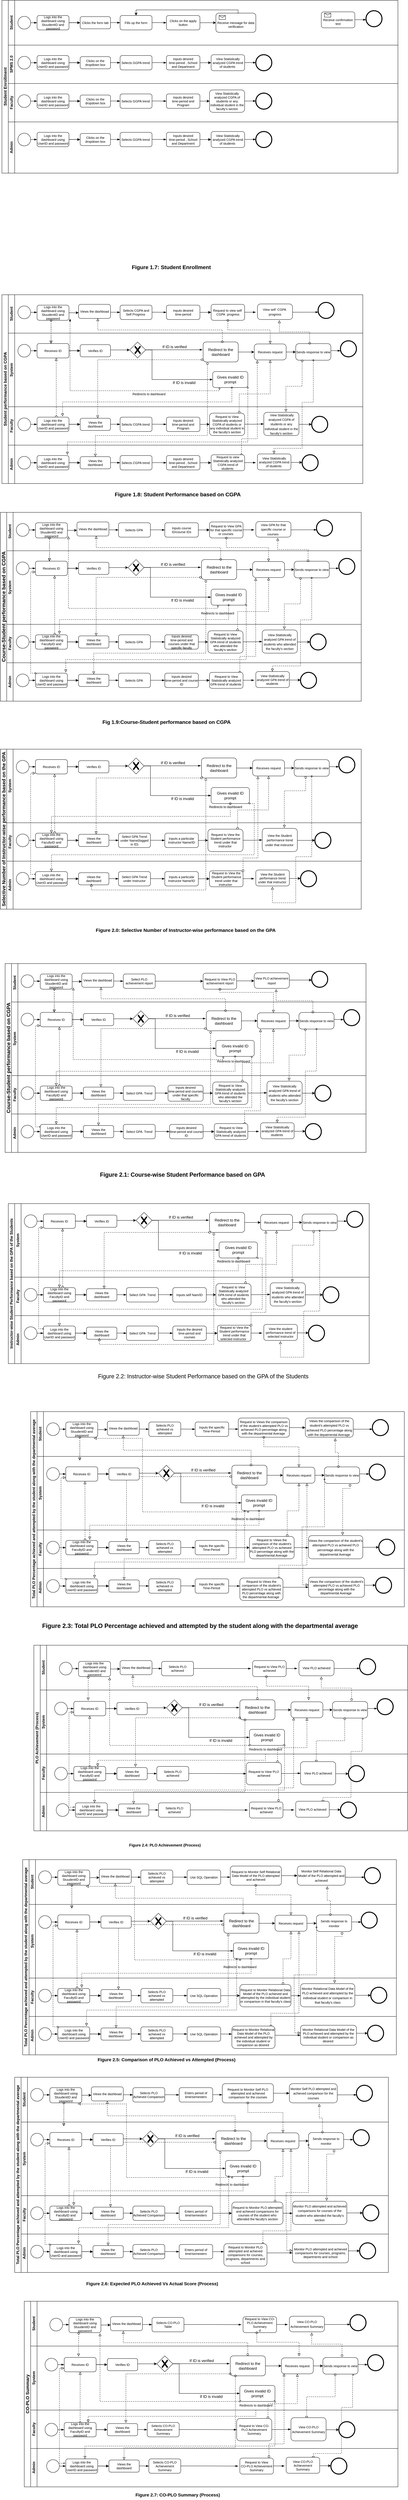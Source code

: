 <mxfile version="20.6.0" type="github">
  <diagram id="jGTitbtS1qTeHCHVZxVC" name="Page-1">
    <mxGraphModel dx="1959" dy="1781" grid="1" gridSize="10" guides="1" tooltips="1" connect="1" arrows="1" fold="1" page="1" pageScale="1" pageWidth="850" pageHeight="1100" math="0" shadow="0">
      <root>
        <mxCell id="0" />
        <mxCell id="1" parent="0" />
        <mxCell id="I3vljjlB6DsRd7WmBtxe-116" value="Figure 2.0: Selective Number of Instructor-wise performance based on the GPA" style="text;html=1;align=center;verticalAlign=middle;resizable=0;points=[];autosize=1;strokeColor=none;fillColor=none;fontSize=15;fontStyle=1" parent="1" vertex="1">
          <mxGeometry x="-210" y="1850" width="590" height="30" as="geometry" />
        </mxCell>
        <mxCell id="I3vljjlB6DsRd7WmBtxe-268" value="&lt;b&gt;&lt;font style=&quot;font-size: 16px;&quot;&gt;Fig 1.9:Course-Student performance based on CGPA&lt;/font&gt;&lt;/b&gt;" style="text;html=1;align=center;verticalAlign=middle;resizable=0;points=[];autosize=1;strokeColor=none;fillColor=none;fontSize=9;" parent="1" vertex="1">
          <mxGeometry x="-190" y="1200" width="430" height="30" as="geometry" />
        </mxCell>
        <mxCell id="tVkq6TzJgMgvvPUvZT2g-1" value="&lt;b style=&quot;font-size: 9px; background-color: rgb(248, 249, 250);&quot;&gt;&lt;font style=&quot;font-size: 13px;&quot;&gt;Student performance based on CGPA&lt;/font&gt;&lt;/b&gt;" style="swimlane;html=1;childLayout=stackLayout;resizeParent=1;resizeParentMax=0;horizontal=0;startSize=20;horizontalStack=0;" parent="1" vertex="1">
          <mxGeometry x="-490" y="-120" width="1130" height="590" as="geometry" />
        </mxCell>
        <mxCell id="tVkq6TzJgMgvvPUvZT2g-2" value="Student" style="swimlane;html=1;startSize=20;horizontal=0;" parent="tVkq6TzJgMgvvPUvZT2g-1" vertex="1">
          <mxGeometry x="20" width="1110" height="120" as="geometry" />
        </mxCell>
        <mxCell id="tVkq6TzJgMgvvPUvZT2g-3" value="" style="ellipse;whiteSpace=wrap;html=1;aspect=fixed;fontSize=10;" parent="tVkq6TzJgMgvvPUvZT2g-2" vertex="1">
          <mxGeometry x="30" y="35" width="40" height="40" as="geometry" />
        </mxCell>
        <mxCell id="tVkq6TzJgMgvvPUvZT2g-4" value="" style="edgeStyle=orthogonalEdgeStyle;rounded=0;orthogonalLoop=1;jettySize=auto;html=1;fontSize=10;" parent="tVkq6TzJgMgvvPUvZT2g-2" source="tVkq6TzJgMgvvPUvZT2g-5" edge="1">
          <mxGeometry relative="1" as="geometry">
            <mxPoint x="220" y="56" as="targetPoint" />
          </mxGeometry>
        </mxCell>
        <mxCell id="tVkq6TzJgMgvvPUvZT2g-5" value="Logs into the dashboard using StuudentID and password" style="rounded=1;whiteSpace=wrap;html=1;fontSize=10;" parent="tVkq6TzJgMgvvPUvZT2g-2" vertex="1">
          <mxGeometry x="90" y="32.5" width="100" height="47.5" as="geometry" />
        </mxCell>
        <mxCell id="tVkq6TzJgMgvvPUvZT2g-6" value="Views the dashboad" style="rounded=1;whiteSpace=wrap;html=1;fontSize=10;" parent="tVkq6TzJgMgvvPUvZT2g-2" vertex="1">
          <mxGeometry x="220" y="30" width="100" height="44" as="geometry" />
        </mxCell>
        <mxCell id="tVkq6TzJgMgvvPUvZT2g-7" value="Selects CGPA and Self Progress&amp;nbsp;" style="rounded=1;whiteSpace=wrap;html=1;fontSize=10;" parent="tVkq6TzJgMgvvPUvZT2g-2" vertex="1">
          <mxGeometry x="350" y="32.5" width="100" height="45" as="geometry" />
        </mxCell>
        <mxCell id="tVkq6TzJgMgvvPUvZT2g-8" value="" style="edgeStyle=orthogonalEdgeStyle;rounded=0;orthogonalLoop=1;jettySize=auto;html=1;fontSize=10;" parent="tVkq6TzJgMgvvPUvZT2g-2" source="tVkq6TzJgMgvvPUvZT2g-9" target="tVkq6TzJgMgvvPUvZT2g-10" edge="1">
          <mxGeometry relative="1" as="geometry" />
        </mxCell>
        <mxCell id="tVkq6TzJgMgvvPUvZT2g-9" value="Inputs desired&lt;br&gt;&amp;nbsp;time-period&amp;nbsp;" style="rounded=1;whiteSpace=wrap;html=1;fontSize=10;" parent="tVkq6TzJgMgvvPUvZT2g-2" vertex="1">
          <mxGeometry x="495" y="32.5" width="105" height="45" as="geometry" />
        </mxCell>
        <mxCell id="tVkq6TzJgMgvvPUvZT2g-10" value="Request to view self&amp;nbsp; CGPA&amp;nbsp; progress" style="rounded=1;whiteSpace=wrap;html=1;fontSize=10;" parent="tVkq6TzJgMgvvPUvZT2g-2" vertex="1">
          <mxGeometry x="635" y="30" width="105" height="50" as="geometry" />
        </mxCell>
        <mxCell id="tVkq6TzJgMgvvPUvZT2g-11" value="" style="points=[[0.145,0.145,0],[0.5,0,0],[0.855,0.145,0],[1,0.5,0],[0.855,0.855,0],[0.5,1,0],[0.145,0.855,0],[0,0.5,0]];shape=mxgraph.bpmn.event;html=1;verticalLabelPosition=bottom;labelBackgroundColor=#ffffff;verticalAlign=top;align=center;perimeter=ellipsePerimeter;outlineConnect=0;aspect=fixed;outline=end;symbol=terminate2;fontSize=10;" parent="tVkq6TzJgMgvvPUvZT2g-2" vertex="1">
          <mxGeometry x="970" y="24" width="50" height="50" as="geometry" />
        </mxCell>
        <mxCell id="tVkq6TzJgMgvvPUvZT2g-12" value="" style="edgeStyle=elbowEdgeStyle;fontSize=12;html=1;endArrow=blockThin;endFill=1;rounded=0;exitX=1;exitY=0.5;exitDx=0;exitDy=0;" parent="tVkq6TzJgMgvvPUvZT2g-2" source="tVkq6TzJgMgvvPUvZT2g-3" edge="1">
          <mxGeometry width="160" relative="1" as="geometry">
            <mxPoint x="75" y="55" as="sourcePoint" />
            <mxPoint x="90" y="55" as="targetPoint" />
            <Array as="points" />
          </mxGeometry>
        </mxCell>
        <mxCell id="tVkq6TzJgMgvvPUvZT2g-14" value="" style="edgeStyle=elbowEdgeStyle;fontSize=12;html=1;endArrow=blockThin;endFill=1;rounded=0;exitX=1;exitY=0.5;exitDx=0;exitDy=0;entryX=0;entryY=0.5;entryDx=0;entryDy=0;" parent="tVkq6TzJgMgvvPUvZT2g-2" target="tVkq6TzJgMgvvPUvZT2g-7" edge="1">
          <mxGeometry width="160" relative="1" as="geometry">
            <mxPoint x="320" y="54.66" as="sourcePoint" />
            <mxPoint x="345" y="55" as="targetPoint" />
            <Array as="points" />
          </mxGeometry>
        </mxCell>
        <mxCell id="tVkq6TzJgMgvvPUvZT2g-15" value="" style="edgeStyle=elbowEdgeStyle;fontSize=12;html=1;endArrow=blockThin;endFill=1;rounded=0;exitX=1;exitY=0.5;exitDx=0;exitDy=0;entryX=0;entryY=0.5;entryDx=0;entryDy=0;" parent="tVkq6TzJgMgvvPUvZT2g-2" target="tVkq6TzJgMgvvPUvZT2g-9" edge="1">
          <mxGeometry width="160" relative="1" as="geometry">
            <mxPoint x="450" y="54.66" as="sourcePoint" />
            <mxPoint x="485" y="54.95" as="targetPoint" />
            <Array as="points" />
          </mxGeometry>
        </mxCell>
        <mxCell id="tVkq6TzJgMgvvPUvZT2g-16" value="" style="edgeStyle=elbowEdgeStyle;fontSize=12;html=1;endArrow=blockThin;endFill=1;rounded=0;exitX=1;exitY=0.5;exitDx=0;exitDy=0;entryX=0;entryY=0.5;entryDx=0;entryDy=0;" parent="tVkq6TzJgMgvvPUvZT2g-2" source="tVkq6TzJgMgvvPUvZT2g-9" edge="1">
          <mxGeometry width="160" relative="1" as="geometry">
            <mxPoint x="590" y="54.66" as="sourcePoint" />
            <mxPoint x="635" y="55" as="targetPoint" />
            <Array as="points" />
          </mxGeometry>
        </mxCell>
        <mxCell id="tVkq6TzJgMgvvPUvZT2g-17" value="" style="edgeStyle=elbowEdgeStyle;fontSize=12;html=1;endArrow=blockThin;endFill=1;rounded=0;exitX=1;exitY=0.5;exitDx=0;exitDy=0;entryX=0;entryY=0.5;entryDx=0;entryDy=0;" parent="tVkq6TzJgMgvvPUvZT2g-2" edge="1">
          <mxGeometry width="160" relative="1" as="geometry">
            <mxPoint x="740" y="54.66" as="sourcePoint" />
            <mxPoint x="775" y="54.66" as="targetPoint" />
            <Array as="points" />
          </mxGeometry>
        </mxCell>
        <mxCell id="i8PSvah8x1csIFjlf5CN-28" value="&lt;span style=&quot;font-size: 10px;&quot;&gt;View self&amp;nbsp; CGPA&amp;nbsp; progress&lt;/span&gt;" style="points=[[0.25,0,0],[0.5,0,0],[0.75,0,0],[1,0.25,0],[1,0.5,0],[1,0.75,0],[0.75,1,0],[0.5,1,0],[0.25,1,0],[0,0.75,0],[0,0.5,0],[0,0.25,0]];shape=mxgraph.bpmn.task;whiteSpace=wrap;rectStyle=rounded;size=10;html=1;taskMarker=abstract;fontSize=12;" parent="tVkq6TzJgMgvvPUvZT2g-2" vertex="1">
          <mxGeometry x="780" y="28.75" width="110" height="48.75" as="geometry" />
        </mxCell>
        <mxCell id="i8PSvah8x1csIFjlf5CN-30" value="" style="edgeStyle=elbowEdgeStyle;fontSize=12;html=1;endArrow=blockThin;endFill=1;rounded=0;elbow=vertical;" parent="tVkq6TzJgMgvvPUvZT2g-2" target="tVkq6TzJgMgvvPUvZT2g-11" edge="1">
          <mxGeometry width="160" relative="1" as="geometry">
            <mxPoint x="890" y="54.58" as="sourcePoint" />
            <mxPoint x="960" y="55" as="targetPoint" />
          </mxGeometry>
        </mxCell>
        <mxCell id="tVkq6TzJgMgvvPUvZT2g-34" value="System" style="swimlane;html=1;startSize=20;horizontal=0;" parent="tVkq6TzJgMgvvPUvZT2g-1" vertex="1">
          <mxGeometry x="20" y="120" width="1110" height="230" as="geometry" />
        </mxCell>
        <mxCell id="tVkq6TzJgMgvvPUvZT2g-35" value="" style="ellipse;whiteSpace=wrap;html=1;aspect=fixed;fontSize=10;" parent="tVkq6TzJgMgvvPUvZT2g-34" vertex="1">
          <mxGeometry x="30" y="35" width="40" height="40" as="geometry" />
        </mxCell>
        <mxCell id="tVkq6TzJgMgvvPUvZT2g-36" value="" style="edgeStyle=orthogonalEdgeStyle;rounded=0;orthogonalLoop=1;jettySize=auto;html=1;fontSize=10;" parent="tVkq6TzJgMgvvPUvZT2g-34" source="tVkq6TzJgMgvvPUvZT2g-37" target="tVkq6TzJgMgvvPUvZT2g-38" edge="1">
          <mxGeometry relative="1" as="geometry" />
        </mxCell>
        <mxCell id="tVkq6TzJgMgvvPUvZT2g-37" value="Receives ID" style="rounded=1;whiteSpace=wrap;html=1;fontSize=10;" parent="tVkq6TzJgMgvvPUvZT2g-34" vertex="1">
          <mxGeometry x="90" y="32.5" width="100" height="45" as="geometry" />
        </mxCell>
        <mxCell id="i8PSvah8x1csIFjlf5CN-47" style="edgeStyle=elbowEdgeStyle;rounded=0;orthogonalLoop=1;jettySize=auto;elbow=vertical;html=1;entryX=0;entryY=0.5;entryDx=0;entryDy=0;entryPerimeter=0;fontSize=10;" parent="tVkq6TzJgMgvvPUvZT2g-34" source="tVkq6TzJgMgvvPUvZT2g-38" target="i8PSvah8x1csIFjlf5CN-1" edge="1">
          <mxGeometry relative="1" as="geometry" />
        </mxCell>
        <mxCell id="tVkq6TzJgMgvvPUvZT2g-38" value="Verifies ID" style="rounded=1;whiteSpace=wrap;html=1;fontSize=10;" parent="tVkq6TzJgMgvvPUvZT2g-34" vertex="1">
          <mxGeometry x="225" y="36" width="95" height="38" as="geometry" />
        </mxCell>
        <mxCell id="tVkq6TzJgMgvvPUvZT2g-43" value="" style="points=[[0.145,0.145,0],[0.5,0,0],[0.855,0.145,0],[1,0.5,0],[0.855,0.855,0],[0.5,1,0],[0.145,0.855,0],[0,0.5,0]];shape=mxgraph.bpmn.event;html=1;verticalLabelPosition=bottom;labelBackgroundColor=#ffffff;verticalAlign=top;align=center;perimeter=ellipsePerimeter;outlineConnect=0;aspect=fixed;outline=end;symbol=terminate2;fontSize=10;" parent="tVkq6TzJgMgvvPUvZT2g-34" vertex="1">
          <mxGeometry x="1040" y="24" width="50" height="50" as="geometry" />
        </mxCell>
        <mxCell id="tVkq6TzJgMgvvPUvZT2g-44" value="" style="edgeStyle=elbowEdgeStyle;fontSize=12;html=1;endArrow=blockThin;endFill=1;rounded=0;exitX=1;exitY=0.5;exitDx=0;exitDy=0;entryX=0;entryY=0.5;entryDx=0;entryDy=0;" parent="tVkq6TzJgMgvvPUvZT2g-34" source="tVkq6TzJgMgvvPUvZT2g-35" target="tVkq6TzJgMgvvPUvZT2g-37" edge="1">
          <mxGeometry width="160" relative="1" as="geometry">
            <mxPoint x="75" y="55" as="sourcePoint" />
            <mxPoint x="85" y="50" as="targetPoint" />
            <Array as="points" />
          </mxGeometry>
        </mxCell>
        <mxCell id="tVkq6TzJgMgvvPUvZT2g-45" value="" style="edgeStyle=elbowEdgeStyle;fontSize=12;html=1;endArrow=blockThin;endFill=1;rounded=0;exitX=1;exitY=0.5;exitDx=0;exitDy=0;entryX=0;entryY=0.5;entryDx=0;entryDy=0;" parent="tVkq6TzJgMgvvPUvZT2g-34" target="tVkq6TzJgMgvvPUvZT2g-38" edge="1">
          <mxGeometry width="160" relative="1" as="geometry">
            <mxPoint x="190" y="54.71" as="sourcePoint" />
            <mxPoint x="210" y="54.71" as="targetPoint" />
            <Array as="points" />
          </mxGeometry>
        </mxCell>
        <mxCell id="i8PSvah8x1csIFjlf5CN-1" value="" style="points=[[0.25,0.25,0],[0.5,0,0],[0.75,0.25,0],[1,0.5,0],[0.75,0.75,0],[0.5,1,0],[0.25,0.75,0],[0,0.5,0]];shape=mxgraph.bpmn.gateway2;html=1;verticalLabelPosition=bottom;labelBackgroundColor=#ffffff;verticalAlign=top;align=center;perimeter=rhombusPerimeter;outlineConnect=0;outline=none;symbol=none;gwType=exclusive;fontSize=12;" parent="tVkq6TzJgMgvvPUvZT2g-34" vertex="1">
          <mxGeometry x="380" y="27.5" width="50" height="50" as="geometry" />
        </mxCell>
        <mxCell id="i8PSvah8x1csIFjlf5CN-46" value="" style="edgeStyle=elbowEdgeStyle;rounded=0;orthogonalLoop=1;jettySize=auto;elbow=vertical;html=1;fontSize=10;" parent="tVkq6TzJgMgvvPUvZT2g-34" source="i8PSvah8x1csIFjlf5CN-5" target="i8PSvah8x1csIFjlf5CN-23" edge="1">
          <mxGeometry relative="1" as="geometry" />
        </mxCell>
        <mxCell id="i8PSvah8x1csIFjlf5CN-5" value="Redirect to the dashboard" style="rounded=1;whiteSpace=wrap;html=1;fontSize=12;" parent="tVkq6TzJgMgvvPUvZT2g-34" vertex="1">
          <mxGeometry x="610" y="27.5" width="110" height="62.5" as="geometry" />
        </mxCell>
        <mxCell id="i8PSvah8x1csIFjlf5CN-6" value="Gives invalid ID prompt" style="rounded=1;whiteSpace=wrap;html=1;fontSize=12;" parent="tVkq6TzJgMgvvPUvZT2g-34" vertex="1">
          <mxGeometry x="640" y="120" width="110" height="50" as="geometry" />
        </mxCell>
        <mxCell id="i8PSvah8x1csIFjlf5CN-8" value="" style="edgeStyle=elbowEdgeStyle;fontSize=12;html=1;endArrow=blockThin;endFill=1;rounded=0;entryX=-0.017;entryY=0.389;entryDx=0;entryDy=0;entryPerimeter=0;" parent="tVkq6TzJgMgvvPUvZT2g-34" target="i8PSvah8x1csIFjlf5CN-5" edge="1">
          <mxGeometry width="160" relative="1" as="geometry">
            <mxPoint x="430" y="52" as="sourcePoint" />
            <mxPoint x="560" y="30" as="targetPoint" />
            <Array as="points">
              <mxPoint x="580" y="30" />
              <mxPoint x="560" y="20" />
              <mxPoint x="550" y="10" />
              <mxPoint x="520" y="20" />
            </Array>
          </mxGeometry>
        </mxCell>
        <mxCell id="i8PSvah8x1csIFjlf5CN-10" value="" style="edgeStyle=elbowEdgeStyle;fontSize=12;html=1;endArrow=blockThin;endFill=1;rounded=0;exitX=1;exitY=0.5;exitDx=0;exitDy=0;exitPerimeter=0;entryX=0;entryY=0.5;entryDx=0;entryDy=0;" parent="tVkq6TzJgMgvvPUvZT2g-34" source="i8PSvah8x1csIFjlf5CN-1" target="i8PSvah8x1csIFjlf5CN-6" edge="1">
          <mxGeometry width="160" relative="1" as="geometry">
            <mxPoint x="430" y="120" as="sourcePoint" />
            <mxPoint x="590" y="120" as="targetPoint" />
            <Array as="points">
              <mxPoint x="450" y="60" />
              <mxPoint x="525" y="120" />
            </Array>
          </mxGeometry>
        </mxCell>
        <mxCell id="i8PSvah8x1csIFjlf5CN-13" value="If ID is invalid" style="text;html=1;align=center;verticalAlign=middle;resizable=0;points=[];autosize=1;strokeColor=none;fillColor=none;fontSize=12;" parent="tVkq6TzJgMgvvPUvZT2g-34" vertex="1">
          <mxGeometry x="505" y="140" width="90" height="30" as="geometry" />
        </mxCell>
        <mxCell id="i8PSvah8x1csIFjlf5CN-45" value="" style="edgeStyle=elbowEdgeStyle;rounded=0;orthogonalLoop=1;jettySize=auto;elbow=vertical;html=1;fontSize=10;" parent="tVkq6TzJgMgvvPUvZT2g-34" source="i8PSvah8x1csIFjlf5CN-23" target="i8PSvah8x1csIFjlf5CN-27" edge="1">
          <mxGeometry relative="1" as="geometry" />
        </mxCell>
        <mxCell id="i8PSvah8x1csIFjlf5CN-23" value="&lt;font style=&quot;font-size: 10px;&quot;&gt;Receives request&lt;/font&gt;" style="points=[[0.25,0,0],[0.5,0,0],[0.75,0,0],[1,0.25,0],[1,0.5,0],[1,0.75,0],[0.75,1,0],[0.5,1,0],[0.25,1,0],[0,0.75,0],[0,0.5,0],[0,0.25,0]];shape=mxgraph.bpmn.task;whiteSpace=wrap;rectStyle=rounded;size=10;html=1;taskMarker=abstract;fontSize=12;" parent="tVkq6TzJgMgvvPUvZT2g-34" vertex="1">
          <mxGeometry x="770" y="33.75" width="100" height="50" as="geometry" />
        </mxCell>
        <mxCell id="i8PSvah8x1csIFjlf5CN-27" value="&lt;font style=&quot;font-size: 10px;&quot;&gt;Sends response to view&lt;/font&gt;" style="points=[[0.25,0,0],[0.5,0,0],[0.75,0,0],[1,0.25,0],[1,0.5,0],[1,0.75,0],[0.75,1,0],[0.5,1,0],[0.25,1,0],[0,0.75,0],[0,0.5,0],[0,0.25,0]];shape=mxgraph.bpmn.task;whiteSpace=wrap;rectStyle=rounded;size=10;html=1;taskMarker=abstract;fontSize=12;" parent="tVkq6TzJgMgvvPUvZT2g-34" vertex="1">
          <mxGeometry x="900" y="32.81" width="110" height="51.87" as="geometry" />
        </mxCell>
        <mxCell id="i8PSvah8x1csIFjlf5CN-32" value="" style="edgeStyle=elbowEdgeStyle;fontSize=12;html=1;endArrow=blockThin;endFill=1;rounded=0;elbow=vertical;" parent="tVkq6TzJgMgvvPUvZT2g-34" edge="1">
          <mxGeometry width="160" relative="1" as="geometry">
            <mxPoint x="1010" y="54.58" as="sourcePoint" />
            <mxPoint x="1040" y="55" as="targetPoint" />
          </mxGeometry>
        </mxCell>
        <mxCell id="i8PSvah8x1csIFjlf5CN-11" value="If ID is verified" style="text;html=1;align=center;verticalAlign=middle;resizable=0;points=[];autosize=1;strokeColor=none;fillColor=none;fontSize=12;" parent="tVkq6TzJgMgvvPUvZT2g-34" vertex="1">
          <mxGeometry x="470" y="27.5" width="100" height="30" as="geometry" />
        </mxCell>
        <mxCell id="i8PSvah8x1csIFjlf5CN-52" value="" style="edgeStyle=elbowEdgeStyle;fontSize=12;html=1;endFill=0;startFill=0;endSize=6;startSize=6;dashed=1;endArrow=block;startArrow=oval;rounded=0;entryX=0.676;entryY=0.987;entryDx=0;entryDy=0;entryPerimeter=0;elbow=vertical;exitX=0.546;exitY=-0.009;exitDx=0;exitDy=0;exitPerimeter=0;" parent="tVkq6TzJgMgvvPUvZT2g-34" source="i8PSvah8x1csIFjlf5CN-5" edge="1">
          <mxGeometry width="160" relative="1" as="geometry">
            <mxPoint x="670" y="20" as="sourcePoint" />
            <mxPoint x="280.22" y="-46.494" as="targetPoint" />
          </mxGeometry>
        </mxCell>
        <mxCell id="i8PSvah8x1csIFjlf5CN-50" value="" style="edgeStyle=elbowEdgeStyle;fontSize=12;html=1;endFill=0;startFill=0;endSize=6;startSize=6;dashed=1;endArrow=block;startArrow=oval;rounded=0;entryX=0.427;entryY=0.981;entryDx=0;entryDy=0;entryPerimeter=0;" parent="tVkq6TzJgMgvvPUvZT2g-34" edge="1">
          <mxGeometry width="160" relative="1" as="geometry">
            <mxPoint x="150.3" y="260.86" as="sourcePoint" />
            <mxPoint x="150.0" y="77.505" as="targetPoint" />
          </mxGeometry>
        </mxCell>
        <mxCell id="UVm3lpFt0mOQ_XOu0JEZ-101" value="" style="dashed=1;endArrow=block;endFill=0;startArrow=oval;startFill=0;endSize=6;startSize=4;html=1;rounded=0;fontSize=10;edgeStyle=elbowEdgeStyle;elbow=vertical;exitX=0.5;exitY=1;exitDx=0;exitDy=0;" edge="1" parent="tVkq6TzJgMgvvPUvZT2g-34">
          <mxGeometry width="160" relative="1" as="geometry">
            <mxPoint x="700" y="170" as="sourcePoint" />
            <mxPoint x="170" y="260" as="targetPoint" />
          </mxGeometry>
        </mxCell>
        <mxCell id="UVm3lpFt0mOQ_XOu0JEZ-102" value="" style="dashed=1;endArrow=block;endFill=0;startArrow=oval;startFill=0;endSize=6;startSize=4;html=1;rounded=0;fontSize=10;elbow=vertical;edgeStyle=elbowEdgeStyle;exitX=1;exitY=1;exitDx=0;exitDy=0;" edge="1" parent="tVkq6TzJgMgvvPUvZT2g-34">
          <mxGeometry width="160" relative="1" as="geometry">
            <mxPoint x="750" y="170" as="sourcePoint" />
            <mxPoint x="185" y="380" as="targetPoint" />
            <Array as="points">
              <mxPoint x="690" y="340" />
            </Array>
          </mxGeometry>
        </mxCell>
        <mxCell id="i8PSvah8x1csIFjlf5CN-62" value="" style="edgeStyle=elbowEdgeStyle;fontSize=12;html=1;endFill=0;startFill=0;endSize=6;startSize=6;dashed=1;dashPattern=1 4;endArrow=block;startArrow=none;rounded=0;exitX=0.437;exitY=1.055;exitDx=0;exitDy=0;exitPerimeter=0;" parent="tVkq6TzJgMgvvPUvZT2g-1" edge="1">
          <mxGeometry width="160" relative="1" as="geometry">
            <mxPoint x="153.7" y="79.975" as="sourcePoint" />
            <mxPoint x="153.333" y="152.5" as="targetPoint" />
          </mxGeometry>
        </mxCell>
        <mxCell id="i8PSvah8x1csIFjlf5CN-64" value="" style="edgeStyle=elbowEdgeStyle;fontSize=12;html=1;endFill=0;startFill=0;endSize=6;startSize=6;dashed=1;endArrow=block;startArrow=oval;rounded=0;exitX=-0.029;exitY=0.89;exitDx=0;exitDy=0;exitPerimeter=0;" parent="tVkq6TzJgMgvvPUvZT2g-1" target="tVkq6TzJgMgvvPUvZT2g-54" edge="1">
          <mxGeometry width="160" relative="1" as="geometry">
            <mxPoint x="626.81" y="203.125" as="sourcePoint" />
            <mxPoint x="300.005" y="359.99" as="targetPoint" />
            <Array as="points">
              <mxPoint x="300" y="260" />
              <mxPoint x="293" y="320" />
              <mxPoint x="290" y="330" />
              <mxPoint x="480" y="320" />
              <mxPoint x="490" y="220" />
              <mxPoint x="420" y="290" />
              <mxPoint x="480" y="220" />
              <mxPoint x="350" y="370" />
              <mxPoint x="590" y="190" />
              <mxPoint x="460" y="300" />
              <mxPoint x="610" y="180" />
              <mxPoint x="310" y="300" />
              <mxPoint x="300" y="320" />
              <mxPoint x="590" y="210" />
              <mxPoint x="360" y="320" />
              <mxPoint x="500" y="200" />
              <mxPoint x="350" y="200" />
              <mxPoint x="300" y="240" />
              <mxPoint x="300" y="320" />
              <mxPoint x="500" y="310" />
              <mxPoint x="590" y="200" />
              <mxPoint x="510" y="220" />
            </Array>
          </mxGeometry>
        </mxCell>
        <mxCell id="tVkq6TzJgMgvvPUvZT2g-50" value="Faculty" style="swimlane;html=1;startSize=20;horizontal=0;" parent="tVkq6TzJgMgvvPUvZT2g-1" vertex="1">
          <mxGeometry x="20" y="350" width="1110" height="120" as="geometry">
            <mxRectangle x="20" y="320" width="1110" height="30" as="alternateBounds" />
          </mxGeometry>
        </mxCell>
        <mxCell id="tVkq6TzJgMgvvPUvZT2g-51" value="" style="ellipse;whiteSpace=wrap;html=1;aspect=fixed;fontSize=10;" parent="tVkq6TzJgMgvvPUvZT2g-50" vertex="1">
          <mxGeometry x="30" y="35" width="40" height="40" as="geometry" />
        </mxCell>
        <mxCell id="tVkq6TzJgMgvvPUvZT2g-52" value="" style="edgeStyle=orthogonalEdgeStyle;rounded=0;orthogonalLoop=1;jettySize=auto;html=1;fontSize=10;" parent="tVkq6TzJgMgvvPUvZT2g-50" source="tVkq6TzJgMgvvPUvZT2g-53" target="tVkq6TzJgMgvvPUvZT2g-54" edge="1">
          <mxGeometry relative="1" as="geometry" />
        </mxCell>
        <mxCell id="tVkq6TzJgMgvvPUvZT2g-53" value="Logs into the dashboard using UserID and password" style="rounded=1;whiteSpace=wrap;html=1;fontSize=10;" parent="tVkq6TzJgMgvvPUvZT2g-50" vertex="1">
          <mxGeometry x="90" y="32.5" width="100" height="45" as="geometry" />
        </mxCell>
        <mxCell id="tVkq6TzJgMgvvPUvZT2g-54" value="Views the dashboard" style="rounded=1;whiteSpace=wrap;html=1;fontSize=10;" parent="tVkq6TzJgMgvvPUvZT2g-50" vertex="1">
          <mxGeometry x="225" y="36" width="95" height="38" as="geometry" />
        </mxCell>
        <mxCell id="tVkq6TzJgMgvvPUvZT2g-55" value="Selects CGPA trend&amp;nbsp;" style="rounded=1;whiteSpace=wrap;html=1;fontSize=10;" parent="tVkq6TzJgMgvvPUvZT2g-50" vertex="1">
          <mxGeometry x="350" y="32.5" width="100" height="45" as="geometry" />
        </mxCell>
        <mxCell id="tVkq6TzJgMgvvPUvZT2g-56" value="" style="edgeStyle=orthogonalEdgeStyle;rounded=0;orthogonalLoop=1;jettySize=auto;html=1;fontSize=10;" parent="tVkq6TzJgMgvvPUvZT2g-50" source="tVkq6TzJgMgvvPUvZT2g-57" target="tVkq6TzJgMgvvPUvZT2g-58" edge="1">
          <mxGeometry relative="1" as="geometry" />
        </mxCell>
        <mxCell id="tVkq6TzJgMgvvPUvZT2g-57" value="Inputs desired&lt;br&gt;time-period and Program" style="rounded=1;whiteSpace=wrap;html=1;fontSize=10;" parent="tVkq6TzJgMgvvPUvZT2g-50" vertex="1">
          <mxGeometry x="495" y="32.5" width="105" height="45" as="geometry" />
        </mxCell>
        <mxCell id="tVkq6TzJgMgvvPUvZT2g-58" value="Request to View Statistically analyzed CGPA of students or any individual student in the faculty&#39;s section" style="rounded=1;whiteSpace=wrap;html=1;fontSize=10;" parent="tVkq6TzJgMgvvPUvZT2g-50" vertex="1">
          <mxGeometry x="630" y="20" width="110" height="70" as="geometry" />
        </mxCell>
        <mxCell id="tVkq6TzJgMgvvPUvZT2g-59" value="" style="points=[[0.145,0.145,0],[0.5,0,0],[0.855,0.145,0],[1,0.5,0],[0.855,0.855,0],[0.5,1,0],[0.145,0.855,0],[0,0.5,0]];shape=mxgraph.bpmn.event;html=1;verticalLabelPosition=bottom;labelBackgroundColor=#ffffff;verticalAlign=top;align=center;perimeter=ellipsePerimeter;outlineConnect=0;aspect=fixed;outline=end;symbol=terminate2;fontSize=10;" parent="tVkq6TzJgMgvvPUvZT2g-50" vertex="1">
          <mxGeometry x="950" y="30" width="50" height="50" as="geometry" />
        </mxCell>
        <mxCell id="tVkq6TzJgMgvvPUvZT2g-60" value="" style="edgeStyle=elbowEdgeStyle;fontSize=12;html=1;endArrow=blockThin;endFill=1;rounded=0;exitX=1;exitY=0.5;exitDx=0;exitDy=0;entryX=0;entryY=0.5;entryDx=0;entryDy=0;" parent="tVkq6TzJgMgvvPUvZT2g-50" source="tVkq6TzJgMgvvPUvZT2g-51" target="tVkq6TzJgMgvvPUvZT2g-53" edge="1">
          <mxGeometry width="160" relative="1" as="geometry">
            <mxPoint x="75" y="55" as="sourcePoint" />
            <mxPoint x="85" y="50" as="targetPoint" />
            <Array as="points" />
          </mxGeometry>
        </mxCell>
        <mxCell id="tVkq6TzJgMgvvPUvZT2g-61" value="" style="edgeStyle=elbowEdgeStyle;fontSize=12;html=1;endArrow=blockThin;endFill=1;rounded=0;exitX=1;exitY=0.5;exitDx=0;exitDy=0;entryX=0;entryY=0.5;entryDx=0;entryDy=0;" parent="tVkq6TzJgMgvvPUvZT2g-50" target="tVkq6TzJgMgvvPUvZT2g-54" edge="1">
          <mxGeometry width="160" relative="1" as="geometry">
            <mxPoint x="190" y="54.71" as="sourcePoint" />
            <mxPoint x="210" y="54.71" as="targetPoint" />
            <Array as="points" />
          </mxGeometry>
        </mxCell>
        <mxCell id="tVkq6TzJgMgvvPUvZT2g-62" value="" style="edgeStyle=elbowEdgeStyle;fontSize=12;html=1;endArrow=blockThin;endFill=1;rounded=0;exitX=1;exitY=0.5;exitDx=0;exitDy=0;entryX=0;entryY=0.5;entryDx=0;entryDy=0;" parent="tVkq6TzJgMgvvPUvZT2g-50" target="tVkq6TzJgMgvvPUvZT2g-55" edge="1">
          <mxGeometry width="160" relative="1" as="geometry">
            <mxPoint x="320" y="54.66" as="sourcePoint" />
            <mxPoint x="345" y="55" as="targetPoint" />
            <Array as="points" />
          </mxGeometry>
        </mxCell>
        <mxCell id="tVkq6TzJgMgvvPUvZT2g-63" value="" style="edgeStyle=elbowEdgeStyle;fontSize=12;html=1;endArrow=blockThin;endFill=1;rounded=0;exitX=1;exitY=0.5;exitDx=0;exitDy=0;entryX=0;entryY=0.5;entryDx=0;entryDy=0;" parent="tVkq6TzJgMgvvPUvZT2g-50" target="tVkq6TzJgMgvvPUvZT2g-57" edge="1">
          <mxGeometry width="160" relative="1" as="geometry">
            <mxPoint x="450" y="54.66" as="sourcePoint" />
            <mxPoint x="485" y="54.95" as="targetPoint" />
            <Array as="points" />
          </mxGeometry>
        </mxCell>
        <mxCell id="tVkq6TzJgMgvvPUvZT2g-65" value="" style="edgeStyle=elbowEdgeStyle;fontSize=12;html=1;endArrow=blockThin;endFill=1;rounded=0;exitX=1;exitY=0.5;exitDx=0;exitDy=0;entryX=0;entryY=0.5;entryDx=0;entryDy=0;entryPerimeter=0;" parent="tVkq6TzJgMgvvPUvZT2g-50" target="i8PSvah8x1csIFjlf5CN-22" edge="1">
          <mxGeometry width="160" relative="1" as="geometry">
            <mxPoint x="740" y="54.66" as="sourcePoint" />
            <mxPoint x="775" y="54.66" as="targetPoint" />
            <Array as="points" />
          </mxGeometry>
        </mxCell>
        <mxCell id="i8PSvah8x1csIFjlf5CN-38" value="" style="edgeStyle=elbowEdgeStyle;rounded=0;orthogonalLoop=1;jettySize=auto;elbow=vertical;html=1;fontSize=10;" parent="tVkq6TzJgMgvvPUvZT2g-50" source="i8PSvah8x1csIFjlf5CN-22" target="tVkq6TzJgMgvvPUvZT2g-59" edge="1">
          <mxGeometry relative="1" as="geometry" />
        </mxCell>
        <mxCell id="i8PSvah8x1csIFjlf5CN-22" value="&lt;span style=&quot;font-size: 10px;&quot;&gt;&amp;nbsp;View Statistically analyzed CGPA of students or any individual student in the faculty&#39;s section&lt;/span&gt;" style="points=[[0.25,0,0],[0.5,0,0],[0.75,0,0],[1,0.25,0],[1,0.5,0],[1,0.75,0],[0.75,1,0],[0.5,1,0],[0.25,1,0],[0,0.75,0],[0,0.5,0],[0,0.25,0]];shape=mxgraph.bpmn.task;whiteSpace=wrap;rectStyle=rounded;size=10;html=1;taskMarker=abstract;fontSize=12;" parent="tVkq6TzJgMgvvPUvZT2g-50" vertex="1">
          <mxGeometry x="800" y="17.5" width="110" height="72.5" as="geometry" />
        </mxCell>
        <mxCell id="i8PSvah8x1csIFjlf5CN-51" value="" style="edgeStyle=elbowEdgeStyle;fontSize=12;html=1;endFill=0;startFill=0;endSize=6;startSize=6;dashed=1;endArrow=block;startArrow=oval;rounded=0;" parent="tVkq6TzJgMgvvPUvZT2g-1" edge="1">
          <mxGeometry width="160" relative="1" as="geometry">
            <mxPoint x="154" y="80" as="sourcePoint" />
            <mxPoint x="153.667" y="152.5" as="targetPoint" />
          </mxGeometry>
        </mxCell>
        <mxCell id="i8PSvah8x1csIFjlf5CN-54" value="" style="edgeStyle=elbowEdgeStyle;fontSize=12;html=1;endFill=0;startFill=0;endSize=6;startSize=6;dashed=1;endArrow=block;startArrow=oval;rounded=0;elbow=vertical;entryX=0.5;entryY=0;entryDx=0;entryDy=0;entryPerimeter=0;exitX=0.5;exitY=1;exitDx=0;exitDy=0;" parent="tVkq6TzJgMgvvPUvZT2g-1" source="tVkq6TzJgMgvvPUvZT2g-10" edge="1">
          <mxGeometry width="160" relative="1" as="geometry">
            <mxPoint x="710" y="100" as="sourcePoint" />
            <mxPoint x="840" y="153.75" as="targetPoint" />
            <Array as="points">
              <mxPoint x="720" y="110" />
            </Array>
          </mxGeometry>
        </mxCell>
        <mxCell id="i8PSvah8x1csIFjlf5CN-55" value="" style="edgeStyle=elbowEdgeStyle;fontSize=12;html=1;endFill=0;startFill=0;endSize=6;startSize=6;dashed=1;endArrow=block;startArrow=oval;rounded=0;elbow=vertical;entryX=0.624;entryY=1.051;entryDx=0;entryDy=0;entryPerimeter=0;exitX=0.396;exitY=-0.024;exitDx=0;exitDy=0;exitPerimeter=0;" parent="tVkq6TzJgMgvvPUvZT2g-1" source="i8PSvah8x1csIFjlf5CN-27" target="i8PSvah8x1csIFjlf5CN-28" edge="1">
          <mxGeometry width="160" relative="1" as="geometry">
            <mxPoint x="960" y="140" as="sourcePoint" />
            <mxPoint x="868.64" y="82.57" as="targetPoint" />
          </mxGeometry>
        </mxCell>
        <mxCell id="i8PSvah8x1csIFjlf5CN-56" value="" style="edgeStyle=elbowEdgeStyle;fontSize=12;html=1;endFill=0;startFill=0;endSize=6;startSize=6;dashed=1;endArrow=block;startArrow=oval;rounded=0;elbow=vertical;entryX=0.629;entryY=-0.023;entryDx=0;entryDy=0;entryPerimeter=0;exitX=0.182;exitY=1.038;exitDx=0;exitDy=0;exitPerimeter=0;" parent="tVkq6TzJgMgvvPUvZT2g-1" target="i8PSvah8x1csIFjlf5CN-22" edge="1">
          <mxGeometry width="160" relative="1" as="geometry">
            <mxPoint x="940.02" y="206.651" as="sourcePoint" />
            <mxPoint x="888.09" y="335.397" as="targetPoint" />
          </mxGeometry>
        </mxCell>
        <mxCell id="i8PSvah8x1csIFjlf5CN-58" value="" style="edgeStyle=elbowEdgeStyle;fontSize=12;html=1;endFill=0;startFill=0;endSize=6;startSize=6;dashed=1;endArrow=block;startArrow=oval;rounded=0;elbow=vertical;exitX=0.905;exitY=0;exitDx=0;exitDy=0;entryX=0.096;entryY=1.021;entryDx=0;entryDy=0;entryPerimeter=0;exitPerimeter=0;" parent="tVkq6TzJgMgvvPUvZT2g-1" source="tVkq6TzJgMgvvPUvZT2g-74" edge="1">
          <mxGeometry width="160" relative="1" as="geometry">
            <mxPoint x="707.5" y="470" as="sourcePoint" />
            <mxPoint x="799.6" y="204.8" as="targetPoint" />
            <Array as="points">
              <mxPoint x="780" y="450" />
              <mxPoint x="740" y="420" />
            </Array>
          </mxGeometry>
        </mxCell>
        <mxCell id="tVkq6TzJgMgvvPUvZT2g-66" value="&lt;font style=&quot;font-size: 12px;&quot;&gt;Admin&lt;/font&gt;" style="swimlane;html=1;startSize=20;horizontal=0;" parent="tVkq6TzJgMgvvPUvZT2g-1" vertex="1">
          <mxGeometry x="20" y="470" width="1110" height="120" as="geometry" />
        </mxCell>
        <mxCell id="tVkq6TzJgMgvvPUvZT2g-67" value="" style="ellipse;whiteSpace=wrap;html=1;aspect=fixed;fontSize=10;" parent="tVkq6TzJgMgvvPUvZT2g-66" vertex="1">
          <mxGeometry x="30" y="35" width="40" height="40" as="geometry" />
        </mxCell>
        <mxCell id="tVkq6TzJgMgvvPUvZT2g-68" value="" style="edgeStyle=orthogonalEdgeStyle;rounded=0;orthogonalLoop=1;jettySize=auto;html=1;fontSize=10;" parent="tVkq6TzJgMgvvPUvZT2g-66" source="tVkq6TzJgMgvvPUvZT2g-69" target="tVkq6TzJgMgvvPUvZT2g-70" edge="1">
          <mxGeometry relative="1" as="geometry" />
        </mxCell>
        <mxCell id="tVkq6TzJgMgvvPUvZT2g-69" value="Logs into the dashboard using UserID and password" style="rounded=1;whiteSpace=wrap;html=1;fontSize=10;" parent="tVkq6TzJgMgvvPUvZT2g-66" vertex="1">
          <mxGeometry x="90" y="32.5" width="100" height="45" as="geometry" />
        </mxCell>
        <mxCell id="tVkq6TzJgMgvvPUvZT2g-70" value="Views the dashboard" style="rounded=1;whiteSpace=wrap;html=1;fontSize=10;" parent="tVkq6TzJgMgvvPUvZT2g-66" vertex="1">
          <mxGeometry x="225" y="36" width="95" height="38" as="geometry" />
        </mxCell>
        <mxCell id="tVkq6TzJgMgvvPUvZT2g-71" value="Selects CGPA trend&amp;nbsp;" style="rounded=1;whiteSpace=wrap;html=1;fontSize=10;" parent="tVkq6TzJgMgvvPUvZT2g-66" vertex="1">
          <mxGeometry x="350" y="32.5" width="100" height="45" as="geometry" />
        </mxCell>
        <mxCell id="tVkq6TzJgMgvvPUvZT2g-72" value="" style="edgeStyle=orthogonalEdgeStyle;rounded=0;orthogonalLoop=1;jettySize=auto;html=1;fontSize=10;" parent="tVkq6TzJgMgvvPUvZT2g-66" source="tVkq6TzJgMgvvPUvZT2g-73" target="tVkq6TzJgMgvvPUvZT2g-74" edge="1">
          <mxGeometry relative="1" as="geometry" />
        </mxCell>
        <mxCell id="tVkq6TzJgMgvvPUvZT2g-73" value="Inputs desired&lt;br&gt;time-period , School and Department" style="rounded=1;whiteSpace=wrap;html=1;fontSize=10;" parent="tVkq6TzJgMgvvPUvZT2g-66" vertex="1">
          <mxGeometry x="495" y="32.5" width="105" height="45" as="geometry" />
        </mxCell>
        <mxCell id="tVkq6TzJgMgvvPUvZT2g-74" value="Request to view Statistically analyzed CGPA trend of students&amp;nbsp;" style="rounded=1;whiteSpace=wrap;html=1;fontSize=10;" parent="tVkq6TzJgMgvvPUvZT2g-66" vertex="1">
          <mxGeometry x="635" y="30" width="105" height="50" as="geometry" />
        </mxCell>
        <mxCell id="tVkq6TzJgMgvvPUvZT2g-75" value="" style="points=[[0.145,0.145,0],[0.5,0,0],[0.855,0.145,0],[1,0.5,0],[0.855,0.855,0],[0.5,1,0],[0.145,0.855,0],[0,0.5,0]];shape=mxgraph.bpmn.event;html=1;verticalLabelPosition=bottom;labelBackgroundColor=#ffffff;verticalAlign=top;align=center;perimeter=ellipsePerimeter;outlineConnect=0;aspect=fixed;outline=end;symbol=terminate2;fontSize=10;" parent="tVkq6TzJgMgvvPUvZT2g-66" vertex="1">
          <mxGeometry x="920" y="30" width="50" height="50" as="geometry" />
        </mxCell>
        <mxCell id="tVkq6TzJgMgvvPUvZT2g-76" value="" style="edgeStyle=elbowEdgeStyle;fontSize=12;html=1;endArrow=blockThin;endFill=1;rounded=0;exitX=1;exitY=0.5;exitDx=0;exitDy=0;entryX=0;entryY=0.5;entryDx=0;entryDy=0;" parent="tVkq6TzJgMgvvPUvZT2g-66" source="tVkq6TzJgMgvvPUvZT2g-67" target="tVkq6TzJgMgvvPUvZT2g-69" edge="1">
          <mxGeometry width="160" relative="1" as="geometry">
            <mxPoint x="75" y="55" as="sourcePoint" />
            <mxPoint x="85" y="50" as="targetPoint" />
            <Array as="points" />
          </mxGeometry>
        </mxCell>
        <mxCell id="tVkq6TzJgMgvvPUvZT2g-77" value="" style="edgeStyle=elbowEdgeStyle;fontSize=12;html=1;endArrow=blockThin;endFill=1;rounded=0;exitX=1;exitY=0.5;exitDx=0;exitDy=0;entryX=0;entryY=0.5;entryDx=0;entryDy=0;" parent="tVkq6TzJgMgvvPUvZT2g-66" target="tVkq6TzJgMgvvPUvZT2g-70" edge="1">
          <mxGeometry width="160" relative="1" as="geometry">
            <mxPoint x="190" y="54.71" as="sourcePoint" />
            <mxPoint x="210" y="54.71" as="targetPoint" />
            <Array as="points" />
          </mxGeometry>
        </mxCell>
        <mxCell id="tVkq6TzJgMgvvPUvZT2g-78" value="" style="edgeStyle=elbowEdgeStyle;fontSize=12;html=1;endArrow=blockThin;endFill=1;rounded=0;exitX=1;exitY=0.5;exitDx=0;exitDy=0;entryX=0;entryY=0.5;entryDx=0;entryDy=0;" parent="tVkq6TzJgMgvvPUvZT2g-66" target="tVkq6TzJgMgvvPUvZT2g-71" edge="1">
          <mxGeometry width="160" relative="1" as="geometry">
            <mxPoint x="320" y="54.66" as="sourcePoint" />
            <mxPoint x="345" y="55" as="targetPoint" />
            <Array as="points" />
          </mxGeometry>
        </mxCell>
        <mxCell id="tVkq6TzJgMgvvPUvZT2g-79" value="" style="edgeStyle=elbowEdgeStyle;fontSize=12;html=1;endArrow=blockThin;endFill=1;rounded=0;exitX=1;exitY=0.5;exitDx=0;exitDy=0;entryX=0;entryY=0.5;entryDx=0;entryDy=0;" parent="tVkq6TzJgMgvvPUvZT2g-66" target="tVkq6TzJgMgvvPUvZT2g-73" edge="1">
          <mxGeometry width="160" relative="1" as="geometry">
            <mxPoint x="450" y="54.66" as="sourcePoint" />
            <mxPoint x="485" y="54.95" as="targetPoint" />
            <Array as="points" />
          </mxGeometry>
        </mxCell>
        <mxCell id="tVkq6TzJgMgvvPUvZT2g-80" value="" style="edgeStyle=elbowEdgeStyle;fontSize=12;html=1;endArrow=blockThin;endFill=1;rounded=0;exitX=1;exitY=0.5;exitDx=0;exitDy=0;entryX=0;entryY=0.5;entryDx=0;entryDy=0;" parent="tVkq6TzJgMgvvPUvZT2g-66" source="tVkq6TzJgMgvvPUvZT2g-73" edge="1">
          <mxGeometry width="160" relative="1" as="geometry">
            <mxPoint x="590" y="54.66" as="sourcePoint" />
            <mxPoint x="635" y="55" as="targetPoint" />
            <Array as="points" />
          </mxGeometry>
        </mxCell>
        <mxCell id="tVkq6TzJgMgvvPUvZT2g-81" value="" style="edgeStyle=elbowEdgeStyle;fontSize=12;html=1;endArrow=blockThin;endFill=1;rounded=0;exitX=1;exitY=0.5;exitDx=0;exitDy=0;entryX=0;entryY=0.5;entryDx=0;entryDy=0;" parent="tVkq6TzJgMgvvPUvZT2g-66" edge="1">
          <mxGeometry width="160" relative="1" as="geometry">
            <mxPoint x="740" y="54.66" as="sourcePoint" />
            <mxPoint x="775" y="54.66" as="targetPoint" />
            <Array as="points" />
          </mxGeometry>
        </mxCell>
        <mxCell id="i8PSvah8x1csIFjlf5CN-37" value="" style="edgeStyle=elbowEdgeStyle;rounded=0;orthogonalLoop=1;jettySize=auto;elbow=vertical;html=1;fontSize=10;" parent="tVkq6TzJgMgvvPUvZT2g-66" source="i8PSvah8x1csIFjlf5CN-36" target="tVkq6TzJgMgvvPUvZT2g-75" edge="1">
          <mxGeometry relative="1" as="geometry" />
        </mxCell>
        <mxCell id="i8PSvah8x1csIFjlf5CN-36" value="View Statistically analyzed CGPA trend of students&amp;nbsp;" style="rounded=1;whiteSpace=wrap;html=1;fontSize=10;" parent="tVkq6TzJgMgvvPUvZT2g-66" vertex="1">
          <mxGeometry x="780" y="27.5" width="105" height="50" as="geometry" />
        </mxCell>
        <mxCell id="i8PSvah8x1csIFjlf5CN-19" value="" style="edgeStyle=elbowEdgeStyle;fontSize=12;html=1;endFill=0;startFill=0;endSize=6;startSize=6;dashed=1;endArrow=block;startArrow=oval;rounded=0;elbow=vertical;entryX=0.5;entryY=0;entryDx=0;entryDy=0;exitX=0.123;exitY=1.083;exitDx=0;exitDy=0;exitPerimeter=0;" parent="tVkq6TzJgMgvvPUvZT2g-1" source="i8PSvah8x1csIFjlf5CN-5" target="tVkq6TzJgMgvvPUvZT2g-70" edge="1">
          <mxGeometry width="160" relative="1" as="geometry">
            <mxPoint x="660" y="210" as="sourcePoint" />
            <mxPoint x="300" y="460" as="targetPoint" />
            <Array as="points">
              <mxPoint x="500" y="440" />
              <mxPoint x="360" y="410" />
              <mxPoint x="640" y="330" />
              <mxPoint x="320" y="410" />
              <mxPoint x="360" y="290" />
              <mxPoint x="400" y="250" />
              <mxPoint x="670" y="220" />
              <mxPoint x="640" y="310" />
              <mxPoint x="410" y="410" />
            </Array>
          </mxGeometry>
        </mxCell>
        <mxCell id="i8PSvah8x1csIFjlf5CN-25" value="" style="edgeStyle=elbowEdgeStyle;fontSize=12;html=1;endFill=0;startFill=0;endSize=6;startSize=6;dashed=1;endArrow=block;startArrow=oval;rounded=0;elbow=vertical;entryX=0.5;entryY=1;entryDx=0;entryDy=0;entryPerimeter=0;exitX=0.845;exitY=-0.039;exitDx=0;exitDy=0;exitPerimeter=0;" parent="tVkq6TzJgMgvvPUvZT2g-1" source="tVkq6TzJgMgvvPUvZT2g-58" target="i8PSvah8x1csIFjlf5CN-23" edge="1">
          <mxGeometry width="160" relative="1" as="geometry">
            <mxPoint x="744" y="330" as="sourcePoint" />
            <mxPoint x="920" y="290" as="targetPoint" />
            <Array as="points">
              <mxPoint x="790" y="310" />
              <mxPoint x="800" y="330" />
              <mxPoint x="750" y="310" />
              <mxPoint x="800" y="300" />
            </Array>
          </mxGeometry>
        </mxCell>
        <mxCell id="i8PSvah8x1csIFjlf5CN-59" value="" style="dashed=1;endArrow=block;endFill=0;startArrow=oval;startFill=0;endSize=6;startSize=4;html=1;rounded=0;fontSize=10;elbow=vertical;edgeStyle=orthogonalEdgeStyle;exitX=0.5;exitY=1;exitDx=0;exitDy=0;exitPerimeter=0;" parent="tVkq6TzJgMgvvPUvZT2g-1" source="i8PSvah8x1csIFjlf5CN-27" target="i8PSvah8x1csIFjlf5CN-36" edge="1">
          <mxGeometry width="160" relative="1" as="geometry">
            <mxPoint x="975" y="220" as="sourcePoint" />
            <mxPoint x="975" y="300" as="targetPoint" />
            <Array as="points">
              <mxPoint x="975" y="336" />
              <mxPoint x="940" y="336" />
              <mxPoint x="940" y="480" />
              <mxPoint x="852" y="480" />
            </Array>
          </mxGeometry>
        </mxCell>
        <mxCell id="i8PSvah8x1csIFjlf5CN-74" value="" style="dashed=1;endArrow=blockThin;endFill=1;startArrow=oval;startFill=0;endSize=6;startSize=4;html=1;rounded=0;fontSize=10;edgeStyle=elbowEdgeStyle;entryX=1.033;entryY=0.889;entryDx=0;entryDy=0;entryPerimeter=0;exitX=0.192;exitY=1.067;exitDx=0;exitDy=0;exitPerimeter=0;" parent="tVkq6TzJgMgvvPUvZT2g-1" source="i8PSvah8x1csIFjlf5CN-6" target="tVkq6TzJgMgvvPUvZT2g-5" edge="1">
          <mxGeometry width="160" relative="1" as="geometry">
            <mxPoint x="720" y="300" as="sourcePoint" />
            <mxPoint x="220" y="70" as="targetPoint" />
            <Array as="points">
              <mxPoint x="660" y="300" />
              <mxPoint x="230" y="140" />
              <mxPoint x="370" y="100" />
              <mxPoint x="440" y="130" />
            </Array>
          </mxGeometry>
        </mxCell>
        <mxCell id="tVkq6TzJgMgvvPUvZT2g-82" value="&lt;b&gt;&lt;font style=&quot;font-size: 17px;&quot;&gt;Figure 1.8: Student Performance based on CGPA&lt;/font&gt;&lt;/b&gt;" style="text;html=1;align=center;verticalAlign=middle;resizable=0;points=[];autosize=1;strokeColor=none;fillColor=none;" parent="1" vertex="1">
          <mxGeometry x="-150" y="490" width="420" height="30" as="geometry" />
        </mxCell>
        <mxCell id="tVkq6TzJgMgvvPUvZT2g-164" value="&lt;b&gt;&lt;font style=&quot;font-size: 18px;&quot;&gt;Figure 2.1: Course-wise Student Performance based on GPA&lt;/font&gt;&lt;/b&gt;" style="text;html=1;align=center;verticalAlign=middle;resizable=0;points=[];autosize=1;strokeColor=none;fillColor=none;fontSize=17;" parent="1" vertex="1">
          <mxGeometry x="-195" y="2610" width="540" height="40" as="geometry" />
        </mxCell>
        <mxCell id="tVkq6TzJgMgvvPUvZT2g-243" value="Figure 2.2: Instructor-wise Student Performance based on the GPA of the Students" style="text;html=1;align=center;verticalAlign=middle;resizable=0;points=[];autosize=1;strokeColor=none;fillColor=none;fontSize=18;" parent="1" vertex="1">
          <mxGeometry x="-200" y="3240" width="680" height="40" as="geometry" />
        </mxCell>
        <mxCell id="tVkq6TzJgMgvvPUvZT2g-385" value="&lt;b&gt;Figure 2.3: Total PLO Percentage achieved and attempted by the student along with the departmental average&lt;/b&gt;" style="text;html=1;align=center;verticalAlign=middle;resizable=0;points=[];autosize=1;strokeColor=none;fillColor=none;fontSize=19;" parent="1" vertex="1">
          <mxGeometry x="-375" y="4020" width="1010" height="40" as="geometry" />
        </mxCell>
        <mxCell id="LEg9arwi32AiThgLEO_k-137" value="&lt;b&gt;Figure 2.4: PLO Achievement (Process)&lt;/b&gt;" style="text;html=1;align=center;verticalAlign=middle;resizable=0;points=[];autosize=1;strokeColor=none;fillColor=none;" parent="1" vertex="1">
          <mxGeometry x="-105" y="4710" width="250" height="30" as="geometry" />
        </mxCell>
        <mxCell id="LEg9arwi32AiThgLEO_k-248" value="&lt;b&gt;Figure 2.5: Comparison of PLO Achieved vs Attempted (Process)&lt;/b&gt;" style="text;html=1;align=center;verticalAlign=middle;resizable=0;points=[];autosize=1;strokeColor=none;fillColor=none;fontSize=14;" parent="1" vertex="1">
          <mxGeometry x="-205" y="5380" width="460" height="30" as="geometry" />
        </mxCell>
        <mxCell id="LEg9arwi32AiThgLEO_k-325" value="&lt;b&gt;Figure 2.6: Expected PLO Achieved Vs Actual Score (Process)&lt;/b&gt;" style="text;html=1;align=center;verticalAlign=middle;resizable=0;points=[];autosize=1;strokeColor=none;fillColor=none;fontSize=14;" parent="1" vertex="1">
          <mxGeometry x="-240" y="6080" width="440" height="30" as="geometry" />
        </mxCell>
        <mxCell id="LEg9arwi32AiThgLEO_k-397" value="&lt;b&gt;Figure 2.7: CO-PLO Summary (Process)&lt;/b&gt;" style="text;html=1;align=center;verticalAlign=middle;resizable=0;points=[];autosize=1;strokeColor=none;fillColor=none;fontSize=14;" parent="1" vertex="1">
          <mxGeometry x="-85" y="6740" width="290" height="30" as="geometry" />
        </mxCell>
        <mxCell id="2KnROP8ypt7qyce7UDl7-1" value="&lt;b style=&quot;font-size: 9px; background-color: rgb(248, 249, 250);&quot;&gt;&lt;font style=&quot;font-size: 13px;&quot;&gt;Student Enrollment&lt;/font&gt;&lt;/b&gt;" style="swimlane;html=1;childLayout=stackLayout;resizeParent=1;resizeParentMax=0;horizontal=0;startSize=20;horizontalStack=0;" parent="1" vertex="1">
          <mxGeometry x="-490" y="-1040" width="1240" height="540" as="geometry">
            <mxRectangle x="-410" y="-250" width="40" height="150" as="alternateBounds" />
          </mxGeometry>
        </mxCell>
        <mxCell id="2KnROP8ypt7qyce7UDl7-2" value="Student" style="swimlane;html=1;startSize=20;horizontal=0;" parent="2KnROP8ypt7qyce7UDl7-1" vertex="1">
          <mxGeometry x="20" width="1220" height="140" as="geometry" />
        </mxCell>
        <mxCell id="2KnROP8ypt7qyce7UDl7-3" value="" style="ellipse;whiteSpace=wrap;html=1;aspect=fixed;fontSize=10;" parent="2KnROP8ypt7qyce7UDl7-2" vertex="1">
          <mxGeometry x="30" y="50" width="40" height="40" as="geometry" />
        </mxCell>
        <mxCell id="2KnROP8ypt7qyce7UDl7-4" value="" style="edgeStyle=orthogonalEdgeStyle;rounded=0;orthogonalLoop=1;jettySize=auto;html=1;fontSize=10;" parent="2KnROP8ypt7qyce7UDl7-2" source="2KnROP8ypt7qyce7UDl7-5" target="2KnROP8ypt7qyce7UDl7-6" edge="1">
          <mxGeometry relative="1" as="geometry" />
        </mxCell>
        <mxCell id="2KnROP8ypt7qyce7UDl7-5" value="Logs into the dashboard using StuudentID and password" style="rounded=1;whiteSpace=wrap;html=1;fontSize=10;" parent="2KnROP8ypt7qyce7UDl7-2" vertex="1">
          <mxGeometry x="90" y="47.5" width="100" height="45" as="geometry" />
        </mxCell>
        <mxCell id="2KnROP8ypt7qyce7UDl7-6" value="Clicks the form tab" style="rounded=1;whiteSpace=wrap;html=1;fontSize=10;" parent="2KnROP8ypt7qyce7UDl7-2" vertex="1">
          <mxGeometry x="225" y="51" width="95" height="38" as="geometry" />
        </mxCell>
        <mxCell id="2KnROP8ypt7qyce7UDl7-7" value="Fills up the form" style="rounded=1;whiteSpace=wrap;html=1;fontSize=10;" parent="2KnROP8ypt7qyce7UDl7-2" vertex="1">
          <mxGeometry x="350" y="47.5" width="100" height="45" as="geometry" />
        </mxCell>
        <mxCell id="2KnROP8ypt7qyce7UDl7-8" value="" style="edgeStyle=orthogonalEdgeStyle;rounded=0;orthogonalLoop=1;jettySize=auto;html=1;fontSize=10;" parent="2KnROP8ypt7qyce7UDl7-2" source="2KnROP8ypt7qyce7UDl7-9" target="2KnROP8ypt7qyce7UDl7-10" edge="1">
          <mxGeometry relative="1" as="geometry" />
        </mxCell>
        <mxCell id="2KnROP8ypt7qyce7UDl7-9" value="Clicks on the apply button" style="rounded=1;whiteSpace=wrap;html=1;fontSize=10;" parent="2KnROP8ypt7qyce7UDl7-2" vertex="1">
          <mxGeometry x="495" y="47.5" width="105" height="45" as="geometry" />
        </mxCell>
        <mxCell id="2KnROP8ypt7qyce7UDl7-10" value="&lt;br&gt;Receive message for data verification" style="rounded=1;whiteSpace=wrap;html=1;fontSize=10;" parent="2KnROP8ypt7qyce7UDl7-2" vertex="1">
          <mxGeometry x="650" y="40" width="125" height="60" as="geometry" />
        </mxCell>
        <mxCell id="2KnROP8ypt7qyce7UDl7-11" value="" style="points=[[0.145,0.145,0],[0.5,0,0],[0.855,0.145,0],[1,0.5,0],[0.855,0.855,0],[0.5,1,0],[0.145,0.855,0],[0,0.5,0]];shape=mxgraph.bpmn.event;html=1;verticalLabelPosition=bottom;labelBackgroundColor=#ffffff;verticalAlign=top;align=center;perimeter=ellipsePerimeter;outlineConnect=0;aspect=fixed;outline=end;symbol=terminate2;fontSize=10;" parent="2KnROP8ypt7qyce7UDl7-2" vertex="1">
          <mxGeometry x="1120" y="32.5" width="50" height="50" as="geometry" />
        </mxCell>
        <mxCell id="2KnROP8ypt7qyce7UDl7-12" value="" style="edgeStyle=elbowEdgeStyle;fontSize=12;html=1;endArrow=blockThin;endFill=1;rounded=0;exitX=1;exitY=0.5;exitDx=0;exitDy=0;entryX=0;entryY=0.5;entryDx=0;entryDy=0;" parent="2KnROP8ypt7qyce7UDl7-2" source="2KnROP8ypt7qyce7UDl7-3" target="2KnROP8ypt7qyce7UDl7-5" edge="1">
          <mxGeometry width="160" relative="1" as="geometry">
            <mxPoint x="75" y="70" as="sourcePoint" />
            <mxPoint x="85" y="65" as="targetPoint" />
            <Array as="points" />
          </mxGeometry>
        </mxCell>
        <mxCell id="2KnROP8ypt7qyce7UDl7-13" value="" style="edgeStyle=elbowEdgeStyle;fontSize=12;html=1;endArrow=blockThin;endFill=1;rounded=0;exitX=1;exitY=0.5;exitDx=0;exitDy=0;entryX=0;entryY=0.5;entryDx=0;entryDy=0;" parent="2KnROP8ypt7qyce7UDl7-2" target="2KnROP8ypt7qyce7UDl7-6" edge="1">
          <mxGeometry width="160" relative="1" as="geometry">
            <mxPoint x="190" y="69.71" as="sourcePoint" />
            <mxPoint x="210" y="69.71" as="targetPoint" />
            <Array as="points" />
          </mxGeometry>
        </mxCell>
        <mxCell id="2KnROP8ypt7qyce7UDl7-14" value="" style="edgeStyle=elbowEdgeStyle;fontSize=12;html=1;endArrow=blockThin;endFill=1;rounded=0;exitX=1;exitY=0.5;exitDx=0;exitDy=0;entryX=0;entryY=0.5;entryDx=0;entryDy=0;" parent="2KnROP8ypt7qyce7UDl7-2" target="2KnROP8ypt7qyce7UDl7-7" edge="1">
          <mxGeometry width="160" relative="1" as="geometry">
            <mxPoint x="320" y="69.66" as="sourcePoint" />
            <mxPoint x="345" y="70" as="targetPoint" />
            <Array as="points" />
          </mxGeometry>
        </mxCell>
        <mxCell id="2KnROP8ypt7qyce7UDl7-15" value="" style="edgeStyle=elbowEdgeStyle;fontSize=12;html=1;endArrow=blockThin;endFill=1;rounded=0;exitX=1;exitY=0.5;exitDx=0;exitDy=0;entryX=0;entryY=0.5;entryDx=0;entryDy=0;" parent="2KnROP8ypt7qyce7UDl7-2" target="2KnROP8ypt7qyce7UDl7-9" edge="1">
          <mxGeometry width="160" relative="1" as="geometry">
            <mxPoint x="450" y="69.66" as="sourcePoint" />
            <mxPoint x="485" y="69.95" as="targetPoint" />
            <Array as="points" />
          </mxGeometry>
        </mxCell>
        <mxCell id="2KnROP8ypt7qyce7UDl7-101" value="&lt;br&gt;Receive confirmation text" style="rounded=1;whiteSpace=wrap;html=1;fontSize=10;" parent="2KnROP8ypt7qyce7UDl7-2" vertex="1">
          <mxGeometry x="980" y="36" width="105" height="50" as="geometry" />
        </mxCell>
        <mxCell id="2KnROP8ypt7qyce7UDl7-102" value="" style="edgeStyle=elbowEdgeStyle;fontSize=12;html=1;endArrow=blockThin;endFill=1;rounded=0;exitX=1;exitY=0.5;exitDx=0;exitDy=0;entryX=0;entryY=0.5;entryDx=0;entryDy=0;" parent="2KnROP8ypt7qyce7UDl7-2" edge="1">
          <mxGeometry width="160" relative="1" as="geometry">
            <mxPoint x="1085" y="60.66" as="sourcePoint" />
            <mxPoint x="1120" y="60.66" as="targetPoint" />
            <Array as="points" />
          </mxGeometry>
        </mxCell>
        <mxCell id="2KnROP8ypt7qyce7UDl7-103" style="edgeStyle=orthogonalEdgeStyle;rounded=0;orthogonalLoop=1;jettySize=auto;html=1;fontSize=12;entryX=0.5;entryY=0;entryDx=0;entryDy=0;exitX=0.556;exitY=0.023;exitDx=0;exitDy=0;exitPerimeter=0;" parent="2KnROP8ypt7qyce7UDl7-2" source="2KnROP8ypt7qyce7UDl7-10" target="2KnROP8ypt7qyce7UDl7-7" edge="1">
          <mxGeometry relative="1" as="geometry">
            <mxPoint x="550" y="30" as="targetPoint" />
            <mxPoint x="720" y="20" as="sourcePoint" />
            <Array as="points">
              <mxPoint x="719" y="30" />
              <mxPoint x="400" y="30" />
            </Array>
          </mxGeometry>
        </mxCell>
        <mxCell id="2KnROP8ypt7qyce7UDl7-104" value="" style="shape=message;html=1;whiteSpace=wrap;html=1;outlineConnect=0;fontSize=12;" parent="2KnROP8ypt7qyce7UDl7-2" vertex="1">
          <mxGeometry x="660" y="47.5" width="20" height="12.5" as="geometry" />
        </mxCell>
        <mxCell id="2KnROP8ypt7qyce7UDl7-105" value="" style="shape=message;html=1;whiteSpace=wrap;html=1;outlineConnect=0;fontSize=12;" parent="2KnROP8ypt7qyce7UDl7-2" vertex="1">
          <mxGeometry x="990" y="40" width="20" height="12.5" as="geometry" />
        </mxCell>
        <mxCell id="2KnROP8ypt7qyce7UDl7-65" value="&lt;font style=&quot;font-size: 12px;&quot;&gt;SPMS 2.0&lt;/font&gt;" style="swimlane;html=1;startSize=20;horizontal=0;" parent="2KnROP8ypt7qyce7UDl7-1" vertex="1">
          <mxGeometry x="20" y="140" width="1220" height="120" as="geometry">
            <mxRectangle x="20" y="480" width="920" height="30" as="alternateBounds" />
          </mxGeometry>
        </mxCell>
        <mxCell id="2KnROP8ypt7qyce7UDl7-66" value="" style="ellipse;whiteSpace=wrap;html=1;aspect=fixed;fontSize=10;" parent="2KnROP8ypt7qyce7UDl7-65" vertex="1">
          <mxGeometry x="30" y="35" width="40" height="40" as="geometry" />
        </mxCell>
        <mxCell id="2KnROP8ypt7qyce7UDl7-67" value="" style="edgeStyle=orthogonalEdgeStyle;rounded=0;orthogonalLoop=1;jettySize=auto;html=1;fontSize=10;" parent="2KnROP8ypt7qyce7UDl7-65" source="2KnROP8ypt7qyce7UDl7-68" target="2KnROP8ypt7qyce7UDl7-69" edge="1">
          <mxGeometry relative="1" as="geometry" />
        </mxCell>
        <mxCell id="2KnROP8ypt7qyce7UDl7-68" value="Logs into the dashboard using UserID and password" style="rounded=1;whiteSpace=wrap;html=1;fontSize=10;" parent="2KnROP8ypt7qyce7UDl7-65" vertex="1">
          <mxGeometry x="90" y="32.5" width="100" height="45" as="geometry" />
        </mxCell>
        <mxCell id="2KnROP8ypt7qyce7UDl7-69" value="Clicks on the dropdown box" style="rounded=1;whiteSpace=wrap;html=1;fontSize=10;" parent="2KnROP8ypt7qyce7UDl7-65" vertex="1">
          <mxGeometry x="225" y="36" width="95" height="38" as="geometry" />
        </mxCell>
        <mxCell id="2KnROP8ypt7qyce7UDl7-70" value="Selects GGPA trend&amp;nbsp;" style="rounded=1;whiteSpace=wrap;html=1;fontSize=10;" parent="2KnROP8ypt7qyce7UDl7-65" vertex="1">
          <mxGeometry x="350" y="32.5" width="100" height="45" as="geometry" />
        </mxCell>
        <mxCell id="2KnROP8ypt7qyce7UDl7-71" value="" style="edgeStyle=orthogonalEdgeStyle;rounded=0;orthogonalLoop=1;jettySize=auto;html=1;fontSize=10;" parent="2KnROP8ypt7qyce7UDl7-65" source="2KnROP8ypt7qyce7UDl7-72" target="2KnROP8ypt7qyce7UDl7-73" edge="1">
          <mxGeometry relative="1" as="geometry" />
        </mxCell>
        <mxCell id="2KnROP8ypt7qyce7UDl7-72" value="Inputs desired&lt;br&gt;time-period , School and Department" style="rounded=1;whiteSpace=wrap;html=1;fontSize=10;" parent="2KnROP8ypt7qyce7UDl7-65" vertex="1">
          <mxGeometry x="495" y="32.5" width="105" height="45" as="geometry" />
        </mxCell>
        <mxCell id="2KnROP8ypt7qyce7UDl7-73" value="View Statistically analyzed CGPA trend of students&amp;nbsp;" style="rounded=1;whiteSpace=wrap;html=1;fontSize=10;" parent="2KnROP8ypt7qyce7UDl7-65" vertex="1">
          <mxGeometry x="635" y="30" width="105" height="50" as="geometry" />
        </mxCell>
        <mxCell id="2KnROP8ypt7qyce7UDl7-74" value="" style="points=[[0.145,0.145,0],[0.5,0,0],[0.855,0.145,0],[1,0.5,0],[0.855,0.855,0],[0.5,1,0],[0.145,0.855,0],[0,0.5,0]];shape=mxgraph.bpmn.event;html=1;verticalLabelPosition=bottom;labelBackgroundColor=#ffffff;verticalAlign=top;align=center;perimeter=ellipsePerimeter;outlineConnect=0;aspect=fixed;outline=end;symbol=terminate2;fontSize=10;" parent="2KnROP8ypt7qyce7UDl7-65" vertex="1">
          <mxGeometry x="775" y="30" width="50" height="50" as="geometry" />
        </mxCell>
        <mxCell id="2KnROP8ypt7qyce7UDl7-75" value="" style="edgeStyle=elbowEdgeStyle;fontSize=12;html=1;endArrow=blockThin;endFill=1;rounded=0;exitX=1;exitY=0.5;exitDx=0;exitDy=0;entryX=0;entryY=0.5;entryDx=0;entryDy=0;" parent="2KnROP8ypt7qyce7UDl7-65" source="2KnROP8ypt7qyce7UDl7-66" target="2KnROP8ypt7qyce7UDl7-68" edge="1">
          <mxGeometry width="160" relative="1" as="geometry">
            <mxPoint x="75" y="55" as="sourcePoint" />
            <mxPoint x="85" y="50" as="targetPoint" />
            <Array as="points" />
          </mxGeometry>
        </mxCell>
        <mxCell id="2KnROP8ypt7qyce7UDl7-76" value="" style="edgeStyle=elbowEdgeStyle;fontSize=12;html=1;endArrow=blockThin;endFill=1;rounded=0;exitX=1;exitY=0.5;exitDx=0;exitDy=0;entryX=0;entryY=0.5;entryDx=0;entryDy=0;" parent="2KnROP8ypt7qyce7UDl7-65" target="2KnROP8ypt7qyce7UDl7-69" edge="1">
          <mxGeometry width="160" relative="1" as="geometry">
            <mxPoint x="190" y="54.71" as="sourcePoint" />
            <mxPoint x="210" y="54.71" as="targetPoint" />
            <Array as="points" />
          </mxGeometry>
        </mxCell>
        <mxCell id="2KnROP8ypt7qyce7UDl7-77" value="" style="edgeStyle=elbowEdgeStyle;fontSize=12;html=1;endArrow=blockThin;endFill=1;rounded=0;exitX=1;exitY=0.5;exitDx=0;exitDy=0;entryX=0;entryY=0.5;entryDx=0;entryDy=0;" parent="2KnROP8ypt7qyce7UDl7-65" target="2KnROP8ypt7qyce7UDl7-70" edge="1">
          <mxGeometry width="160" relative="1" as="geometry">
            <mxPoint x="320" y="54.66" as="sourcePoint" />
            <mxPoint x="345" y="55" as="targetPoint" />
            <Array as="points" />
          </mxGeometry>
        </mxCell>
        <mxCell id="2KnROP8ypt7qyce7UDl7-78" value="" style="edgeStyle=elbowEdgeStyle;fontSize=12;html=1;endArrow=blockThin;endFill=1;rounded=0;exitX=1;exitY=0.5;exitDx=0;exitDy=0;entryX=0;entryY=0.5;entryDx=0;entryDy=0;" parent="2KnROP8ypt7qyce7UDl7-65" target="2KnROP8ypt7qyce7UDl7-72" edge="1">
          <mxGeometry width="160" relative="1" as="geometry">
            <mxPoint x="450" y="54.66" as="sourcePoint" />
            <mxPoint x="485" y="54.95" as="targetPoint" />
            <Array as="points" />
          </mxGeometry>
        </mxCell>
        <mxCell id="2KnROP8ypt7qyce7UDl7-79" value="" style="edgeStyle=elbowEdgeStyle;fontSize=12;html=1;endArrow=blockThin;endFill=1;rounded=0;exitX=1;exitY=0.5;exitDx=0;exitDy=0;entryX=0;entryY=0.5;entryDx=0;entryDy=0;" parent="2KnROP8ypt7qyce7UDl7-65" source="2KnROP8ypt7qyce7UDl7-72" edge="1">
          <mxGeometry width="160" relative="1" as="geometry">
            <mxPoint x="590" y="54.66" as="sourcePoint" />
            <mxPoint x="635" y="55" as="targetPoint" />
            <Array as="points" />
          </mxGeometry>
        </mxCell>
        <mxCell id="2KnROP8ypt7qyce7UDl7-80" value="" style="edgeStyle=elbowEdgeStyle;fontSize=12;html=1;endArrow=blockThin;endFill=1;rounded=0;exitX=1;exitY=0.5;exitDx=0;exitDy=0;entryX=0;entryY=0.5;entryDx=0;entryDy=0;" parent="2KnROP8ypt7qyce7UDl7-65" edge="1">
          <mxGeometry width="160" relative="1" as="geometry">
            <mxPoint x="740" y="54.66" as="sourcePoint" />
            <mxPoint x="775" y="54.66" as="targetPoint" />
            <Array as="points" />
          </mxGeometry>
        </mxCell>
        <mxCell id="2KnROP8ypt7qyce7UDl7-50" value="Faculty" style="swimlane;html=1;startSize=20;horizontal=0;" parent="2KnROP8ypt7qyce7UDl7-1" vertex="1">
          <mxGeometry x="20" y="260" width="1220" height="120" as="geometry" />
        </mxCell>
        <mxCell id="2KnROP8ypt7qyce7UDl7-51" value="" style="ellipse;whiteSpace=wrap;html=1;aspect=fixed;fontSize=10;" parent="2KnROP8ypt7qyce7UDl7-50" vertex="1">
          <mxGeometry x="30" y="35" width="40" height="40" as="geometry" />
        </mxCell>
        <mxCell id="2KnROP8ypt7qyce7UDl7-52" value="" style="edgeStyle=orthogonalEdgeStyle;rounded=0;orthogonalLoop=1;jettySize=auto;html=1;fontSize=10;" parent="2KnROP8ypt7qyce7UDl7-50" source="2KnROP8ypt7qyce7UDl7-53" target="2KnROP8ypt7qyce7UDl7-54" edge="1">
          <mxGeometry relative="1" as="geometry" />
        </mxCell>
        <mxCell id="2KnROP8ypt7qyce7UDl7-53" value="Logs into the dashboard using UserID and password" style="rounded=1;whiteSpace=wrap;html=1;fontSize=10;" parent="2KnROP8ypt7qyce7UDl7-50" vertex="1">
          <mxGeometry x="90" y="32.5" width="100" height="45" as="geometry" />
        </mxCell>
        <mxCell id="2KnROP8ypt7qyce7UDl7-54" value="Clicks on the dropdown box" style="rounded=1;whiteSpace=wrap;html=1;fontSize=10;" parent="2KnROP8ypt7qyce7UDl7-50" vertex="1">
          <mxGeometry x="225" y="36" width="95" height="38" as="geometry" />
        </mxCell>
        <mxCell id="2KnROP8ypt7qyce7UDl7-55" value="Selects GGPA trend&amp;nbsp;" style="rounded=1;whiteSpace=wrap;html=1;fontSize=10;" parent="2KnROP8ypt7qyce7UDl7-50" vertex="1">
          <mxGeometry x="350" y="32.5" width="100" height="45" as="geometry" />
        </mxCell>
        <mxCell id="2KnROP8ypt7qyce7UDl7-56" value="" style="edgeStyle=orthogonalEdgeStyle;rounded=0;orthogonalLoop=1;jettySize=auto;html=1;fontSize=10;" parent="2KnROP8ypt7qyce7UDl7-50" source="2KnROP8ypt7qyce7UDl7-57" target="2KnROP8ypt7qyce7UDl7-58" edge="1">
          <mxGeometry relative="1" as="geometry" />
        </mxCell>
        <mxCell id="2KnROP8ypt7qyce7UDl7-57" value="Inputs desired&lt;br&gt;time-period and Program" style="rounded=1;whiteSpace=wrap;html=1;fontSize=10;" parent="2KnROP8ypt7qyce7UDl7-50" vertex="1">
          <mxGeometry x="495" y="32.5" width="105" height="45" as="geometry" />
        </mxCell>
        <mxCell id="2KnROP8ypt7qyce7UDl7-58" value="View Statistically analyzed CGPA of students or any individual student in the faculty&#39;s secton" style="rounded=1;whiteSpace=wrap;html=1;fontSize=10;" parent="2KnROP8ypt7qyce7UDl7-50" vertex="1">
          <mxGeometry x="630" y="20" width="110" height="70" as="geometry" />
        </mxCell>
        <mxCell id="2KnROP8ypt7qyce7UDl7-59" value="" style="points=[[0.145,0.145,0],[0.5,0,0],[0.855,0.145,0],[1,0.5,0],[0.855,0.855,0],[0.5,1,0],[0.145,0.855,0],[0,0.5,0]];shape=mxgraph.bpmn.event;html=1;verticalLabelPosition=bottom;labelBackgroundColor=#ffffff;verticalAlign=top;align=center;perimeter=ellipsePerimeter;outlineConnect=0;aspect=fixed;outline=end;symbol=terminate2;fontSize=10;" parent="2KnROP8ypt7qyce7UDl7-50" vertex="1">
          <mxGeometry x="775" y="30" width="50" height="50" as="geometry" />
        </mxCell>
        <mxCell id="2KnROP8ypt7qyce7UDl7-60" value="" style="edgeStyle=elbowEdgeStyle;fontSize=12;html=1;endArrow=blockThin;endFill=1;rounded=0;exitX=1;exitY=0.5;exitDx=0;exitDy=0;entryX=0;entryY=0.5;entryDx=0;entryDy=0;" parent="2KnROP8ypt7qyce7UDl7-50" source="2KnROP8ypt7qyce7UDl7-51" target="2KnROP8ypt7qyce7UDl7-53" edge="1">
          <mxGeometry width="160" relative="1" as="geometry">
            <mxPoint x="75" y="55" as="sourcePoint" />
            <mxPoint x="85" y="50" as="targetPoint" />
            <Array as="points" />
          </mxGeometry>
        </mxCell>
        <mxCell id="2KnROP8ypt7qyce7UDl7-61" value="" style="edgeStyle=elbowEdgeStyle;fontSize=12;html=1;endArrow=blockThin;endFill=1;rounded=0;exitX=1;exitY=0.5;exitDx=0;exitDy=0;entryX=0;entryY=0.5;entryDx=0;entryDy=0;" parent="2KnROP8ypt7qyce7UDl7-50" target="2KnROP8ypt7qyce7UDl7-54" edge="1">
          <mxGeometry width="160" relative="1" as="geometry">
            <mxPoint x="190" y="54.71" as="sourcePoint" />
            <mxPoint x="210" y="54.71" as="targetPoint" />
            <Array as="points" />
          </mxGeometry>
        </mxCell>
        <mxCell id="2KnROP8ypt7qyce7UDl7-62" value="" style="edgeStyle=elbowEdgeStyle;fontSize=12;html=1;endArrow=blockThin;endFill=1;rounded=0;exitX=1;exitY=0.5;exitDx=0;exitDy=0;entryX=0;entryY=0.5;entryDx=0;entryDy=0;" parent="2KnROP8ypt7qyce7UDl7-50" target="2KnROP8ypt7qyce7UDl7-55" edge="1">
          <mxGeometry width="160" relative="1" as="geometry">
            <mxPoint x="320" y="54.66" as="sourcePoint" />
            <mxPoint x="345" y="55" as="targetPoint" />
            <Array as="points" />
          </mxGeometry>
        </mxCell>
        <mxCell id="2KnROP8ypt7qyce7UDl7-63" value="" style="edgeStyle=elbowEdgeStyle;fontSize=12;html=1;endArrow=blockThin;endFill=1;rounded=0;exitX=1;exitY=0.5;exitDx=0;exitDy=0;entryX=0;entryY=0.5;entryDx=0;entryDy=0;" parent="2KnROP8ypt7qyce7UDl7-50" target="2KnROP8ypt7qyce7UDl7-57" edge="1">
          <mxGeometry width="160" relative="1" as="geometry">
            <mxPoint x="450" y="54.66" as="sourcePoint" />
            <mxPoint x="485" y="54.95" as="targetPoint" />
            <Array as="points" />
          </mxGeometry>
        </mxCell>
        <mxCell id="2KnROP8ypt7qyce7UDl7-64" value="" style="edgeStyle=elbowEdgeStyle;fontSize=12;html=1;endArrow=blockThin;endFill=1;rounded=0;exitX=1;exitY=0.5;exitDx=0;exitDy=0;entryX=0;entryY=0.5;entryDx=0;entryDy=0;" parent="2KnROP8ypt7qyce7UDl7-50" edge="1">
          <mxGeometry width="160" relative="1" as="geometry">
            <mxPoint x="740" y="54.66" as="sourcePoint" />
            <mxPoint x="775" y="54.66" as="targetPoint" />
            <Array as="points" />
          </mxGeometry>
        </mxCell>
        <mxCell id="2KnROP8ypt7qyce7UDl7-84" value="&lt;font style=&quot;font-size: 12px;&quot;&gt;Admin&lt;/font&gt;" style="swimlane;html=1;startSize=20;horizontal=0;" parent="2KnROP8ypt7qyce7UDl7-1" vertex="1">
          <mxGeometry x="20" y="380" width="1220" height="160" as="geometry">
            <mxRectangle x="20" y="480" width="920" height="30" as="alternateBounds" />
          </mxGeometry>
        </mxCell>
        <mxCell id="2KnROP8ypt7qyce7UDl7-85" value="" style="ellipse;whiteSpace=wrap;html=1;aspect=fixed;fontSize=10;" parent="2KnROP8ypt7qyce7UDl7-84" vertex="1">
          <mxGeometry x="30" y="35" width="40" height="40" as="geometry" />
        </mxCell>
        <mxCell id="2KnROP8ypt7qyce7UDl7-86" value="" style="edgeStyle=orthogonalEdgeStyle;rounded=0;orthogonalLoop=1;jettySize=auto;html=1;fontSize=10;" parent="2KnROP8ypt7qyce7UDl7-84" source="2KnROP8ypt7qyce7UDl7-87" target="2KnROP8ypt7qyce7UDl7-88" edge="1">
          <mxGeometry relative="1" as="geometry" />
        </mxCell>
        <mxCell id="2KnROP8ypt7qyce7UDl7-87" value="Logs into the dashboard using UserID and password" style="rounded=1;whiteSpace=wrap;html=1;fontSize=10;" parent="2KnROP8ypt7qyce7UDl7-84" vertex="1">
          <mxGeometry x="90" y="32.5" width="100" height="45" as="geometry" />
        </mxCell>
        <mxCell id="2KnROP8ypt7qyce7UDl7-88" value="Clicks on the dropdown box" style="rounded=1;whiteSpace=wrap;html=1;fontSize=10;" parent="2KnROP8ypt7qyce7UDl7-84" vertex="1">
          <mxGeometry x="225" y="36" width="95" height="38" as="geometry" />
        </mxCell>
        <mxCell id="2KnROP8ypt7qyce7UDl7-89" value="Selects GGPA trend&amp;nbsp;" style="rounded=1;whiteSpace=wrap;html=1;fontSize=10;" parent="2KnROP8ypt7qyce7UDl7-84" vertex="1">
          <mxGeometry x="350" y="32.5" width="100" height="45" as="geometry" />
        </mxCell>
        <mxCell id="2KnROP8ypt7qyce7UDl7-90" value="" style="edgeStyle=orthogonalEdgeStyle;rounded=0;orthogonalLoop=1;jettySize=auto;html=1;fontSize=10;" parent="2KnROP8ypt7qyce7UDl7-84" source="2KnROP8ypt7qyce7UDl7-91" target="2KnROP8ypt7qyce7UDl7-92" edge="1">
          <mxGeometry relative="1" as="geometry" />
        </mxCell>
        <mxCell id="2KnROP8ypt7qyce7UDl7-91" value="Inputs desired&lt;br&gt;time-period , School and Department" style="rounded=1;whiteSpace=wrap;html=1;fontSize=10;" parent="2KnROP8ypt7qyce7UDl7-84" vertex="1">
          <mxGeometry x="495" y="32.5" width="105" height="45" as="geometry" />
        </mxCell>
        <mxCell id="2KnROP8ypt7qyce7UDl7-92" value="View Statistically analyzed CGPA trend of students&amp;nbsp;" style="rounded=1;whiteSpace=wrap;html=1;fontSize=10;" parent="2KnROP8ypt7qyce7UDl7-84" vertex="1">
          <mxGeometry x="635" y="30" width="105" height="50" as="geometry" />
        </mxCell>
        <mxCell id="2KnROP8ypt7qyce7UDl7-93" value="" style="points=[[0.145,0.145,0],[0.5,0,0],[0.855,0.145,0],[1,0.5,0],[0.855,0.855,0],[0.5,1,0],[0.145,0.855,0],[0,0.5,0]];shape=mxgraph.bpmn.event;html=1;verticalLabelPosition=bottom;labelBackgroundColor=#ffffff;verticalAlign=top;align=center;perimeter=ellipsePerimeter;outlineConnect=0;aspect=fixed;outline=end;symbol=terminate2;fontSize=10;" parent="2KnROP8ypt7qyce7UDl7-84" vertex="1">
          <mxGeometry x="775" y="30" width="50" height="50" as="geometry" />
        </mxCell>
        <mxCell id="2KnROP8ypt7qyce7UDl7-94" value="" style="edgeStyle=elbowEdgeStyle;fontSize=12;html=1;endArrow=blockThin;endFill=1;rounded=0;exitX=1;exitY=0.5;exitDx=0;exitDy=0;entryX=0;entryY=0.5;entryDx=0;entryDy=0;" parent="2KnROP8ypt7qyce7UDl7-84" source="2KnROP8ypt7qyce7UDl7-85" target="2KnROP8ypt7qyce7UDl7-87" edge="1">
          <mxGeometry width="160" relative="1" as="geometry">
            <mxPoint x="75" y="55" as="sourcePoint" />
            <mxPoint x="85" y="50" as="targetPoint" />
            <Array as="points" />
          </mxGeometry>
        </mxCell>
        <mxCell id="2KnROP8ypt7qyce7UDl7-95" value="" style="edgeStyle=elbowEdgeStyle;fontSize=12;html=1;endArrow=blockThin;endFill=1;rounded=0;exitX=1;exitY=0.5;exitDx=0;exitDy=0;entryX=0;entryY=0.5;entryDx=0;entryDy=0;" parent="2KnROP8ypt7qyce7UDl7-84" target="2KnROP8ypt7qyce7UDl7-88" edge="1">
          <mxGeometry width="160" relative="1" as="geometry">
            <mxPoint x="190" y="54.71" as="sourcePoint" />
            <mxPoint x="210" y="54.71" as="targetPoint" />
            <Array as="points" />
          </mxGeometry>
        </mxCell>
        <mxCell id="2KnROP8ypt7qyce7UDl7-96" value="" style="edgeStyle=elbowEdgeStyle;fontSize=12;html=1;endArrow=blockThin;endFill=1;rounded=0;exitX=1;exitY=0.5;exitDx=0;exitDy=0;entryX=0;entryY=0.5;entryDx=0;entryDy=0;" parent="2KnROP8ypt7qyce7UDl7-84" target="2KnROP8ypt7qyce7UDl7-89" edge="1">
          <mxGeometry width="160" relative="1" as="geometry">
            <mxPoint x="320" y="54.66" as="sourcePoint" />
            <mxPoint x="345" y="55" as="targetPoint" />
            <Array as="points" />
          </mxGeometry>
        </mxCell>
        <mxCell id="2KnROP8ypt7qyce7UDl7-97" value="" style="edgeStyle=elbowEdgeStyle;fontSize=12;html=1;endArrow=blockThin;endFill=1;rounded=0;exitX=1;exitY=0.5;exitDx=0;exitDy=0;entryX=0;entryY=0.5;entryDx=0;entryDy=0;" parent="2KnROP8ypt7qyce7UDl7-84" target="2KnROP8ypt7qyce7UDl7-91" edge="1">
          <mxGeometry width="160" relative="1" as="geometry">
            <mxPoint x="450" y="54.66" as="sourcePoint" />
            <mxPoint x="485" y="54.95" as="targetPoint" />
            <Array as="points" />
          </mxGeometry>
        </mxCell>
        <mxCell id="2KnROP8ypt7qyce7UDl7-98" value="" style="edgeStyle=elbowEdgeStyle;fontSize=12;html=1;endArrow=blockThin;endFill=1;rounded=0;exitX=1;exitY=0.5;exitDx=0;exitDy=0;entryX=0;entryY=0.5;entryDx=0;entryDy=0;" parent="2KnROP8ypt7qyce7UDl7-84" source="2KnROP8ypt7qyce7UDl7-91" edge="1">
          <mxGeometry width="160" relative="1" as="geometry">
            <mxPoint x="590" y="54.66" as="sourcePoint" />
            <mxPoint x="635" y="55" as="targetPoint" />
            <Array as="points" />
          </mxGeometry>
        </mxCell>
        <mxCell id="2KnROP8ypt7qyce7UDl7-99" value="" style="edgeStyle=elbowEdgeStyle;fontSize=12;html=1;endArrow=blockThin;endFill=1;rounded=0;exitX=1;exitY=0.5;exitDx=0;exitDy=0;entryX=0;entryY=0.5;entryDx=0;entryDy=0;" parent="2KnROP8ypt7qyce7UDl7-84" edge="1">
          <mxGeometry width="160" relative="1" as="geometry">
            <mxPoint x="740" y="54.66" as="sourcePoint" />
            <mxPoint x="775" y="54.66" as="targetPoint" />
            <Array as="points" />
          </mxGeometry>
        </mxCell>
        <mxCell id="2KnROP8ypt7qyce7UDl7-81" value="&lt;b&gt;&lt;font style=&quot;font-size: 17px;&quot;&gt;Figure 1.7: Student Enrollment&lt;/font&gt;&lt;/b&gt;" style="text;html=1;align=center;verticalAlign=middle;resizable=0;points=[];autosize=1;strokeColor=none;fillColor=none;" parent="1" vertex="1">
          <mxGeometry x="-95" y="-220" width="270" height="30" as="geometry" />
        </mxCell>
        <mxCell id="i8PSvah8x1csIFjlf5CN-75" value="Redirects to dashboard" style="text;html=1;align=center;verticalAlign=middle;resizable=0;points=[];autosize=1;strokeColor=none;fillColor=none;fontSize=10;" parent="1" vertex="1">
          <mxGeometry x="-95" y="175" width="130" height="30" as="geometry" />
        </mxCell>
        <mxCell id="i8PSvah8x1csIFjlf5CN-77" value="&lt;b style=&quot;font-size: 9px; background-color: rgb(248, 249, 250);&quot;&gt;&lt;font style=&quot;font-size: 16px;&quot;&gt;Course-Student performance based on CGPA&lt;/font&gt;&lt;/b&gt;" style="swimlane;html=1;childLayout=stackLayout;resizeParent=1;resizeParentMax=0;horizontal=0;startSize=20;horizontalStack=0;" parent="1" vertex="1">
          <mxGeometry x="-495" y="560" width="1130" height="590" as="geometry" />
        </mxCell>
        <mxCell id="i8PSvah8x1csIFjlf5CN-78" value="Student" style="swimlane;html=1;startSize=20;horizontal=0;" parent="i8PSvah8x1csIFjlf5CN-77" vertex="1">
          <mxGeometry x="20" width="1110" height="120" as="geometry" />
        </mxCell>
        <mxCell id="i8PSvah8x1csIFjlf5CN-79" value="" style="ellipse;whiteSpace=wrap;html=1;aspect=fixed;fontSize=10;" parent="i8PSvah8x1csIFjlf5CN-78" vertex="1">
          <mxGeometry x="30" y="35" width="40" height="40" as="geometry" />
        </mxCell>
        <mxCell id="i8PSvah8x1csIFjlf5CN-80" value="" style="edgeStyle=orthogonalEdgeStyle;rounded=0;orthogonalLoop=1;jettySize=auto;html=1;fontSize=10;" parent="i8PSvah8x1csIFjlf5CN-78" source="i8PSvah8x1csIFjlf5CN-81" edge="1">
          <mxGeometry relative="1" as="geometry">
            <mxPoint x="220" y="56" as="targetPoint" />
          </mxGeometry>
        </mxCell>
        <mxCell id="i8PSvah8x1csIFjlf5CN-81" value="Logs into the dashboard using StuudentID and password" style="rounded=1;whiteSpace=wrap;html=1;fontSize=10;" parent="i8PSvah8x1csIFjlf5CN-78" vertex="1">
          <mxGeometry x="90" y="32.5" width="100" height="47.5" as="geometry" />
        </mxCell>
        <mxCell id="i8PSvah8x1csIFjlf5CN-82" value="Views the dashboad" style="rounded=1;whiteSpace=wrap;html=1;fontSize=10;" parent="i8PSvah8x1csIFjlf5CN-78" vertex="1">
          <mxGeometry x="220" y="30" width="100" height="44" as="geometry" />
        </mxCell>
        <mxCell id="i8PSvah8x1csIFjlf5CN-83" value="Selects GPA&amp;nbsp;" style="rounded=1;whiteSpace=wrap;html=1;fontSize=10;" parent="i8PSvah8x1csIFjlf5CN-78" vertex="1">
          <mxGeometry x="350" y="32.5" width="100" height="45" as="geometry" />
        </mxCell>
        <mxCell id="i8PSvah8x1csIFjlf5CN-84" value="" style="edgeStyle=orthogonalEdgeStyle;rounded=0;orthogonalLoop=1;jettySize=auto;html=1;fontSize=10;" parent="i8PSvah8x1csIFjlf5CN-78" source="i8PSvah8x1csIFjlf5CN-85" target="i8PSvah8x1csIFjlf5CN-86" edge="1">
          <mxGeometry relative="1" as="geometry" />
        </mxCell>
        <mxCell id="i8PSvah8x1csIFjlf5CN-85" value="Inputs course ID/course IDs" style="rounded=1;whiteSpace=wrap;html=1;fontSize=10;" parent="i8PSvah8x1csIFjlf5CN-78" vertex="1">
          <mxGeometry x="495" y="32.5" width="105" height="45" as="geometry" />
        </mxCell>
        <mxCell id="i8PSvah8x1csIFjlf5CN-86" value="Request to View GPA for that specific course or courses&amp;nbsp;" style="rounded=1;whiteSpace=wrap;html=1;fontSize=10;" parent="i8PSvah8x1csIFjlf5CN-78" vertex="1">
          <mxGeometry x="635" y="30" width="105" height="50" as="geometry" />
        </mxCell>
        <mxCell id="i8PSvah8x1csIFjlf5CN-87" value="" style="points=[[0.145,0.145,0],[0.5,0,0],[0.855,0.145,0],[1,0.5,0],[0.855,0.855,0],[0.5,1,0],[0.145,0.855,0],[0,0.5,0]];shape=mxgraph.bpmn.event;html=1;verticalLabelPosition=bottom;labelBackgroundColor=#ffffff;verticalAlign=top;align=center;perimeter=ellipsePerimeter;outlineConnect=0;aspect=fixed;outline=end;symbol=terminate2;fontSize=10;" parent="i8PSvah8x1csIFjlf5CN-78" vertex="1">
          <mxGeometry x="970" y="24" width="50" height="50" as="geometry" />
        </mxCell>
        <mxCell id="i8PSvah8x1csIFjlf5CN-88" value="" style="edgeStyle=elbowEdgeStyle;fontSize=12;html=1;endArrow=blockThin;endFill=1;rounded=0;exitX=1;exitY=0.5;exitDx=0;exitDy=0;" parent="i8PSvah8x1csIFjlf5CN-78" source="i8PSvah8x1csIFjlf5CN-79" edge="1">
          <mxGeometry width="160" relative="1" as="geometry">
            <mxPoint x="75" y="55" as="sourcePoint" />
            <mxPoint x="90" y="55" as="targetPoint" />
            <Array as="points" />
          </mxGeometry>
        </mxCell>
        <mxCell id="i8PSvah8x1csIFjlf5CN-89" value="" style="edgeStyle=elbowEdgeStyle;fontSize=12;html=1;endArrow=blockThin;endFill=1;rounded=0;exitX=1;exitY=0.5;exitDx=0;exitDy=0;entryX=0;entryY=0.5;entryDx=0;entryDy=0;" parent="i8PSvah8x1csIFjlf5CN-78" target="i8PSvah8x1csIFjlf5CN-83" edge="1">
          <mxGeometry width="160" relative="1" as="geometry">
            <mxPoint x="320" y="54.66" as="sourcePoint" />
            <mxPoint x="345" y="55" as="targetPoint" />
            <Array as="points" />
          </mxGeometry>
        </mxCell>
        <mxCell id="i8PSvah8x1csIFjlf5CN-90" value="" style="edgeStyle=elbowEdgeStyle;fontSize=12;html=1;endArrow=blockThin;endFill=1;rounded=0;exitX=1;exitY=0.5;exitDx=0;exitDy=0;entryX=0;entryY=0.5;entryDx=0;entryDy=0;" parent="i8PSvah8x1csIFjlf5CN-78" target="i8PSvah8x1csIFjlf5CN-85" edge="1">
          <mxGeometry width="160" relative="1" as="geometry">
            <mxPoint x="450" y="54.66" as="sourcePoint" />
            <mxPoint x="485" y="54.95" as="targetPoint" />
            <Array as="points" />
          </mxGeometry>
        </mxCell>
        <mxCell id="i8PSvah8x1csIFjlf5CN-91" value="" style="edgeStyle=elbowEdgeStyle;fontSize=12;html=1;endArrow=blockThin;endFill=1;rounded=0;exitX=1;exitY=0.5;exitDx=0;exitDy=0;entryX=0;entryY=0.5;entryDx=0;entryDy=0;" parent="i8PSvah8x1csIFjlf5CN-78" source="i8PSvah8x1csIFjlf5CN-85" edge="1">
          <mxGeometry width="160" relative="1" as="geometry">
            <mxPoint x="590" y="54.66" as="sourcePoint" />
            <mxPoint x="635" y="55" as="targetPoint" />
            <Array as="points" />
          </mxGeometry>
        </mxCell>
        <mxCell id="i8PSvah8x1csIFjlf5CN-92" value="" style="edgeStyle=elbowEdgeStyle;fontSize=12;html=1;endArrow=blockThin;endFill=1;rounded=0;exitX=1;exitY=0.5;exitDx=0;exitDy=0;entryX=0;entryY=0.5;entryDx=0;entryDy=0;" parent="i8PSvah8x1csIFjlf5CN-78" edge="1">
          <mxGeometry width="160" relative="1" as="geometry">
            <mxPoint x="740" y="54.66" as="sourcePoint" />
            <mxPoint x="775" y="54.66" as="targetPoint" />
            <Array as="points" />
          </mxGeometry>
        </mxCell>
        <mxCell id="i8PSvah8x1csIFjlf5CN-93" value="&lt;span style=&quot;font-size: 10px;&quot;&gt;View GPA for that specific course or courses&amp;nbsp;&lt;/span&gt;" style="points=[[0.25,0,0],[0.5,0,0],[0.75,0,0],[1,0.25,0],[1,0.5,0],[1,0.75,0],[0.75,1,0],[0.5,1,0],[0.25,1,0],[0,0.75,0],[0,0.5,0],[0,0.25,0]];shape=mxgraph.bpmn.task;whiteSpace=wrap;rectStyle=rounded;size=10;html=1;taskMarker=abstract;fontSize=12;" parent="i8PSvah8x1csIFjlf5CN-78" vertex="1">
          <mxGeometry x="780" y="28.75" width="110" height="48.75" as="geometry" />
        </mxCell>
        <mxCell id="i8PSvah8x1csIFjlf5CN-94" value="" style="edgeStyle=elbowEdgeStyle;fontSize=12;html=1;endArrow=blockThin;endFill=1;rounded=0;elbow=vertical;" parent="i8PSvah8x1csIFjlf5CN-78" target="i8PSvah8x1csIFjlf5CN-87" edge="1">
          <mxGeometry width="160" relative="1" as="geometry">
            <mxPoint x="890" y="54.58" as="sourcePoint" />
            <mxPoint x="960" y="55" as="targetPoint" />
          </mxGeometry>
        </mxCell>
        <mxCell id="i8PSvah8x1csIFjlf5CN-118" value="" style="edgeStyle=elbowEdgeStyle;fontSize=12;html=1;endFill=0;startFill=0;endSize=6;startSize=6;dashed=1;dashPattern=1 4;endArrow=block;startArrow=none;rounded=0;exitX=0.437;exitY=1.055;exitDx=0;exitDy=0;exitPerimeter=0;" parent="i8PSvah8x1csIFjlf5CN-77" edge="1">
          <mxGeometry width="160" relative="1" as="geometry">
            <mxPoint x="153.7" y="79.975" as="sourcePoint" />
            <mxPoint x="153.333" y="152.5" as="targetPoint" />
          </mxGeometry>
        </mxCell>
        <mxCell id="i8PSvah8x1csIFjlf5CN-119" value="" style="edgeStyle=elbowEdgeStyle;fontSize=12;html=1;endFill=0;startFill=0;endSize=6;startSize=6;dashed=1;endArrow=block;startArrow=oval;rounded=0;exitX=-0.029;exitY=0.89;exitDx=0;exitDy=0;exitPerimeter=0;" parent="i8PSvah8x1csIFjlf5CN-77" target="i8PSvah8x1csIFjlf5CN-124" edge="1">
          <mxGeometry width="160" relative="1" as="geometry">
            <mxPoint x="626.81" y="203.125" as="sourcePoint" />
            <mxPoint x="300.005" y="359.99" as="targetPoint" />
            <Array as="points">
              <mxPoint x="300" y="260" />
              <mxPoint x="293" y="320" />
              <mxPoint x="290" y="330" />
              <mxPoint x="480" y="320" />
              <mxPoint x="490" y="220" />
              <mxPoint x="420" y="290" />
              <mxPoint x="480" y="220" />
              <mxPoint x="350" y="370" />
              <mxPoint x="590" y="190" />
              <mxPoint x="460" y="300" />
              <mxPoint x="610" y="180" />
              <mxPoint x="310" y="300" />
              <mxPoint x="300" y="320" />
              <mxPoint x="590" y="210" />
              <mxPoint x="360" y="320" />
              <mxPoint x="500" y="200" />
              <mxPoint x="350" y="200" />
              <mxPoint x="300" y="240" />
              <mxPoint x="300" y="320" />
              <mxPoint x="500" y="310" />
              <mxPoint x="590" y="200" />
              <mxPoint x="510" y="220" />
            </Array>
          </mxGeometry>
        </mxCell>
        <mxCell id="i8PSvah8x1csIFjlf5CN-95" value="System" style="swimlane;html=1;startSize=20;horizontal=0;" parent="i8PSvah8x1csIFjlf5CN-77" vertex="1">
          <mxGeometry x="20" y="120" width="1110" height="230" as="geometry" />
        </mxCell>
        <mxCell id="i8PSvah8x1csIFjlf5CN-96" value="" style="ellipse;whiteSpace=wrap;html=1;aspect=fixed;fontSize=10;" parent="i8PSvah8x1csIFjlf5CN-95" vertex="1">
          <mxGeometry x="30" y="35" width="40" height="40" as="geometry" />
        </mxCell>
        <mxCell id="i8PSvah8x1csIFjlf5CN-97" value="" style="edgeStyle=orthogonalEdgeStyle;rounded=0;orthogonalLoop=1;jettySize=auto;html=1;fontSize=10;" parent="i8PSvah8x1csIFjlf5CN-95" source="i8PSvah8x1csIFjlf5CN-98" target="i8PSvah8x1csIFjlf5CN-100" edge="1">
          <mxGeometry relative="1" as="geometry" />
        </mxCell>
        <mxCell id="i8PSvah8x1csIFjlf5CN-98" value="Receives ID" style="rounded=1;whiteSpace=wrap;html=1;fontSize=10;" parent="i8PSvah8x1csIFjlf5CN-95" vertex="1">
          <mxGeometry x="90" y="32.5" width="100" height="45" as="geometry" />
        </mxCell>
        <mxCell id="i8PSvah8x1csIFjlf5CN-99" style="edgeStyle=elbowEdgeStyle;rounded=0;orthogonalLoop=1;jettySize=auto;elbow=vertical;html=1;entryX=0;entryY=0.5;entryDx=0;entryDy=0;entryPerimeter=0;fontSize=10;" parent="i8PSvah8x1csIFjlf5CN-95" source="i8PSvah8x1csIFjlf5CN-100" target="i8PSvah8x1csIFjlf5CN-104" edge="1">
          <mxGeometry relative="1" as="geometry" />
        </mxCell>
        <mxCell id="i8PSvah8x1csIFjlf5CN-100" value="Verifies ID" style="rounded=1;whiteSpace=wrap;html=1;fontSize=10;" parent="i8PSvah8x1csIFjlf5CN-95" vertex="1">
          <mxGeometry x="225" y="36" width="95" height="38" as="geometry" />
        </mxCell>
        <mxCell id="i8PSvah8x1csIFjlf5CN-101" value="" style="points=[[0.145,0.145,0],[0.5,0,0],[0.855,0.145,0],[1,0.5,0],[0.855,0.855,0],[0.5,1,0],[0.145,0.855,0],[0,0.5,0]];shape=mxgraph.bpmn.event;html=1;verticalLabelPosition=bottom;labelBackgroundColor=#ffffff;verticalAlign=top;align=center;perimeter=ellipsePerimeter;outlineConnect=0;aspect=fixed;outline=end;symbol=terminate2;fontSize=10;" parent="i8PSvah8x1csIFjlf5CN-95" vertex="1">
          <mxGeometry x="1040" y="24" width="50" height="50" as="geometry" />
        </mxCell>
        <mxCell id="i8PSvah8x1csIFjlf5CN-102" value="" style="edgeStyle=elbowEdgeStyle;fontSize=12;html=1;endArrow=blockThin;endFill=1;rounded=0;exitX=1;exitY=0.5;exitDx=0;exitDy=0;entryX=0;entryY=0.5;entryDx=0;entryDy=0;" parent="i8PSvah8x1csIFjlf5CN-95" source="i8PSvah8x1csIFjlf5CN-96" target="i8PSvah8x1csIFjlf5CN-98" edge="1">
          <mxGeometry width="160" relative="1" as="geometry">
            <mxPoint x="75" y="55" as="sourcePoint" />
            <mxPoint x="85" y="50" as="targetPoint" />
            <Array as="points" />
          </mxGeometry>
        </mxCell>
        <mxCell id="i8PSvah8x1csIFjlf5CN-103" value="" style="edgeStyle=elbowEdgeStyle;fontSize=12;html=1;endArrow=blockThin;endFill=1;rounded=0;exitX=1;exitY=0.5;exitDx=0;exitDy=0;entryX=0;entryY=0.5;entryDx=0;entryDy=0;" parent="i8PSvah8x1csIFjlf5CN-95" target="i8PSvah8x1csIFjlf5CN-100" edge="1">
          <mxGeometry width="160" relative="1" as="geometry">
            <mxPoint x="190" y="54.71" as="sourcePoint" />
            <mxPoint x="210" y="54.71" as="targetPoint" />
            <Array as="points" />
          </mxGeometry>
        </mxCell>
        <mxCell id="i8PSvah8x1csIFjlf5CN-104" value="" style="points=[[0.25,0.25,0],[0.5,0,0],[0.75,0.25,0],[1,0.5,0],[0.75,0.75,0],[0.5,1,0],[0.25,0.75,0],[0,0.5,0]];shape=mxgraph.bpmn.gateway2;html=1;verticalLabelPosition=bottom;labelBackgroundColor=#ffffff;verticalAlign=top;align=center;perimeter=rhombusPerimeter;outlineConnect=0;outline=none;symbol=none;gwType=exclusive;fontSize=12;" parent="i8PSvah8x1csIFjlf5CN-95" vertex="1">
          <mxGeometry x="380" y="27.5" width="50" height="50" as="geometry" />
        </mxCell>
        <mxCell id="i8PSvah8x1csIFjlf5CN-105" value="" style="edgeStyle=elbowEdgeStyle;rounded=0;orthogonalLoop=1;jettySize=auto;elbow=vertical;html=1;fontSize=10;" parent="i8PSvah8x1csIFjlf5CN-95" source="i8PSvah8x1csIFjlf5CN-106" target="i8PSvah8x1csIFjlf5CN-112" edge="1">
          <mxGeometry relative="1" as="geometry" />
        </mxCell>
        <mxCell id="i8PSvah8x1csIFjlf5CN-106" value="Redirect to the dashboard" style="rounded=1;whiteSpace=wrap;html=1;fontSize=12;" parent="i8PSvah8x1csIFjlf5CN-95" vertex="1">
          <mxGeometry x="610" y="27.5" width="110" height="62.5" as="geometry" />
        </mxCell>
        <mxCell id="i8PSvah8x1csIFjlf5CN-107" value="Gives invalid ID prompt" style="rounded=1;whiteSpace=wrap;html=1;fontSize=12;" parent="i8PSvah8x1csIFjlf5CN-95" vertex="1">
          <mxGeometry x="640" y="120" width="110" height="50" as="geometry" />
        </mxCell>
        <mxCell id="i8PSvah8x1csIFjlf5CN-108" value="" style="edgeStyle=elbowEdgeStyle;fontSize=12;html=1;endArrow=blockThin;endFill=1;rounded=0;entryX=-0.017;entryY=0.389;entryDx=0;entryDy=0;entryPerimeter=0;" parent="i8PSvah8x1csIFjlf5CN-95" target="i8PSvah8x1csIFjlf5CN-106" edge="1">
          <mxGeometry width="160" relative="1" as="geometry">
            <mxPoint x="430" y="52" as="sourcePoint" />
            <mxPoint x="560" y="30" as="targetPoint" />
            <Array as="points">
              <mxPoint x="580" y="30" />
              <mxPoint x="560" y="20" />
              <mxPoint x="550" y="10" />
              <mxPoint x="520" y="20" />
            </Array>
          </mxGeometry>
        </mxCell>
        <mxCell id="i8PSvah8x1csIFjlf5CN-109" value="" style="edgeStyle=elbowEdgeStyle;fontSize=12;html=1;endArrow=blockThin;endFill=1;rounded=0;exitX=1;exitY=0.5;exitDx=0;exitDy=0;exitPerimeter=0;entryX=0;entryY=0.5;entryDx=0;entryDy=0;" parent="i8PSvah8x1csIFjlf5CN-95" source="i8PSvah8x1csIFjlf5CN-104" target="i8PSvah8x1csIFjlf5CN-107" edge="1">
          <mxGeometry width="160" relative="1" as="geometry">
            <mxPoint x="430" y="120" as="sourcePoint" />
            <mxPoint x="590" y="120" as="targetPoint" />
            <Array as="points">
              <mxPoint x="450" y="60" />
              <mxPoint x="525" y="120" />
            </Array>
          </mxGeometry>
        </mxCell>
        <mxCell id="i8PSvah8x1csIFjlf5CN-110" value="If ID is invalid" style="text;html=1;align=center;verticalAlign=middle;resizable=0;points=[];autosize=1;strokeColor=none;fillColor=none;fontSize=12;" parent="i8PSvah8x1csIFjlf5CN-95" vertex="1">
          <mxGeometry x="505" y="140" width="90" height="30" as="geometry" />
        </mxCell>
        <mxCell id="i8PSvah8x1csIFjlf5CN-111" value="" style="edgeStyle=elbowEdgeStyle;rounded=0;orthogonalLoop=1;jettySize=auto;elbow=vertical;html=1;fontSize=10;" parent="i8PSvah8x1csIFjlf5CN-95" source="i8PSvah8x1csIFjlf5CN-112" target="i8PSvah8x1csIFjlf5CN-113" edge="1">
          <mxGeometry relative="1" as="geometry" />
        </mxCell>
        <mxCell id="i8PSvah8x1csIFjlf5CN-112" value="&lt;font style=&quot;font-size: 10px;&quot;&gt;Receives request&lt;/font&gt;" style="points=[[0.25,0,0],[0.5,0,0],[0.75,0,0],[1,0.25,0],[1,0.5,0],[1,0.75,0],[0.75,1,0],[0.5,1,0],[0.25,1,0],[0,0.75,0],[0,0.5,0],[0,0.25,0]];shape=mxgraph.bpmn.task;whiteSpace=wrap;rectStyle=rounded;size=10;html=1;taskMarker=abstract;fontSize=12;" parent="i8PSvah8x1csIFjlf5CN-95" vertex="1">
          <mxGeometry x="770" y="33.75" width="100" height="50" as="geometry" />
        </mxCell>
        <mxCell id="i8PSvah8x1csIFjlf5CN-113" value="&lt;font style=&quot;font-size: 10px;&quot;&gt;Sends response to view&lt;/font&gt;" style="points=[[0.25,0,0],[0.5,0,0],[0.75,0,0],[1,0.25,0],[1,0.5,0],[1,0.75,0],[0.75,1,0],[0.5,1,0],[0.25,1,0],[0,0.75,0],[0,0.5,0],[0,0.25,0]];shape=mxgraph.bpmn.task;whiteSpace=wrap;rectStyle=rounded;size=10;html=1;taskMarker=abstract;fontSize=12;" parent="i8PSvah8x1csIFjlf5CN-95" vertex="1">
          <mxGeometry x="900" y="32.81" width="110" height="51.87" as="geometry" />
        </mxCell>
        <mxCell id="i8PSvah8x1csIFjlf5CN-114" value="" style="edgeStyle=elbowEdgeStyle;fontSize=12;html=1;endArrow=blockThin;endFill=1;rounded=0;elbow=vertical;" parent="i8PSvah8x1csIFjlf5CN-95" edge="1">
          <mxGeometry width="160" relative="1" as="geometry">
            <mxPoint x="1010" y="54.58" as="sourcePoint" />
            <mxPoint x="1040" y="55" as="targetPoint" />
          </mxGeometry>
        </mxCell>
        <mxCell id="i8PSvah8x1csIFjlf5CN-115" value="If ID is verified" style="text;html=1;align=center;verticalAlign=middle;resizable=0;points=[];autosize=1;strokeColor=none;fillColor=none;fontSize=12;" parent="i8PSvah8x1csIFjlf5CN-95" vertex="1">
          <mxGeometry x="470" y="27.5" width="100" height="30" as="geometry" />
        </mxCell>
        <mxCell id="i8PSvah8x1csIFjlf5CN-116" value="" style="edgeStyle=elbowEdgeStyle;fontSize=12;html=1;endFill=0;startFill=0;endSize=6;startSize=6;dashed=1;endArrow=block;startArrow=oval;rounded=0;entryX=0.676;entryY=0.987;entryDx=0;entryDy=0;entryPerimeter=0;elbow=vertical;exitX=0.546;exitY=-0.009;exitDx=0;exitDy=0;exitPerimeter=0;" parent="i8PSvah8x1csIFjlf5CN-95" source="i8PSvah8x1csIFjlf5CN-106" edge="1">
          <mxGeometry width="160" relative="1" as="geometry">
            <mxPoint x="670" y="20" as="sourcePoint" />
            <mxPoint x="280.22" y="-46.494" as="targetPoint" />
          </mxGeometry>
        </mxCell>
        <mxCell id="i8PSvah8x1csIFjlf5CN-117" value="" style="edgeStyle=elbowEdgeStyle;fontSize=12;html=1;endFill=0;startFill=0;endSize=6;startSize=6;dashed=1;endArrow=block;startArrow=oval;rounded=0;entryX=0.427;entryY=0.981;entryDx=0;entryDy=0;entryPerimeter=0;" parent="i8PSvah8x1csIFjlf5CN-95" edge="1">
          <mxGeometry width="160" relative="1" as="geometry">
            <mxPoint x="150.3" y="260.86" as="sourcePoint" />
            <mxPoint x="150.0" y="77.505" as="targetPoint" />
          </mxGeometry>
        </mxCell>
        <mxCell id="i8PSvah8x1csIFjlf5CN-269" value="" style="dashed=1;endArrow=block;endFill=0;startArrow=oval;startFill=0;endSize=6;startSize=4;html=1;rounded=0;fontSize=10;edgeStyle=elbowEdgeStyle;elbow=vertical;exitX=0.5;exitY=1;exitDx=0;exitDy=0;" parent="i8PSvah8x1csIFjlf5CN-95" source="i8PSvah8x1csIFjlf5CN-107" edge="1">
          <mxGeometry width="160" relative="1" as="geometry">
            <mxPoint x="685" y="190" as="sourcePoint" />
            <mxPoint x="165" y="260" as="targetPoint" />
          </mxGeometry>
        </mxCell>
        <mxCell id="i8PSvah8x1csIFjlf5CN-272" value="Redirects to dashboard" style="text;html=1;align=center;verticalAlign=middle;resizable=0;points=[];autosize=1;strokeColor=none;fillColor=none;fontSize=10;" parent="i8PSvah8x1csIFjlf5CN-95" vertex="1">
          <mxGeometry x="595" y="180" width="130" height="30" as="geometry" />
        </mxCell>
        <mxCell id="i8PSvah8x1csIFjlf5CN-120" value="Faculty" style="swimlane;html=1;startSize=20;horizontal=0;" parent="i8PSvah8x1csIFjlf5CN-77" vertex="1">
          <mxGeometry x="20" y="350" width="1110" height="120" as="geometry">
            <mxRectangle x="20" y="320" width="1110" height="30" as="alternateBounds" />
          </mxGeometry>
        </mxCell>
        <mxCell id="i8PSvah8x1csIFjlf5CN-121" value="" style="ellipse;whiteSpace=wrap;html=1;aspect=fixed;fontSize=10;" parent="i8PSvah8x1csIFjlf5CN-120" vertex="1">
          <mxGeometry x="30" y="35" width="40" height="40" as="geometry" />
        </mxCell>
        <mxCell id="i8PSvah8x1csIFjlf5CN-122" value="" style="edgeStyle=orthogonalEdgeStyle;rounded=0;orthogonalLoop=1;jettySize=auto;html=1;fontSize=10;" parent="i8PSvah8x1csIFjlf5CN-120" source="i8PSvah8x1csIFjlf5CN-123" target="i8PSvah8x1csIFjlf5CN-124" edge="1">
          <mxGeometry relative="1" as="geometry" />
        </mxCell>
        <mxCell id="i8PSvah8x1csIFjlf5CN-123" value="Logs into the dashboard using FacultyID and password" style="rounded=1;whiteSpace=wrap;html=1;fontSize=10;" parent="i8PSvah8x1csIFjlf5CN-120" vertex="1">
          <mxGeometry x="90" y="32.5" width="100" height="45" as="geometry" />
        </mxCell>
        <mxCell id="i8PSvah8x1csIFjlf5CN-124" value="Views the dashboard" style="rounded=1;whiteSpace=wrap;html=1;fontSize=10;" parent="i8PSvah8x1csIFjlf5CN-120" vertex="1">
          <mxGeometry x="225" y="36" width="95" height="38" as="geometry" />
        </mxCell>
        <mxCell id="i8PSvah8x1csIFjlf5CN-125" value="Selects GPA&amp;nbsp;" style="rounded=1;whiteSpace=wrap;html=1;fontSize=10;" parent="i8PSvah8x1csIFjlf5CN-120" vertex="1">
          <mxGeometry x="350" y="32.5" width="100" height="45" as="geometry" />
        </mxCell>
        <mxCell id="i8PSvah8x1csIFjlf5CN-126" value="" style="edgeStyle=orthogonalEdgeStyle;rounded=0;orthogonalLoop=1;jettySize=auto;html=1;fontSize=10;" parent="i8PSvah8x1csIFjlf5CN-120" source="i8PSvah8x1csIFjlf5CN-127" target="i8PSvah8x1csIFjlf5CN-128" edge="1">
          <mxGeometry relative="1" as="geometry" />
        </mxCell>
        <mxCell id="i8PSvah8x1csIFjlf5CN-127" value="Inputs desired&lt;br&gt;time-period and courses under that specific faculty" style="rounded=1;whiteSpace=wrap;html=1;fontSize=10;" parent="i8PSvah8x1csIFjlf5CN-120" vertex="1">
          <mxGeometry x="495" y="32.5" width="105" height="45" as="geometry" />
        </mxCell>
        <mxCell id="i8PSvah8x1csIFjlf5CN-128" value="Request to View Statistically analyzed GPA trend of students who attended the faculty&#39;s section" style="rounded=1;whiteSpace=wrap;html=1;fontSize=10;" parent="i8PSvah8x1csIFjlf5CN-120" vertex="1">
          <mxGeometry x="630" y="20" width="110" height="70" as="geometry" />
        </mxCell>
        <mxCell id="i8PSvah8x1csIFjlf5CN-129" value="" style="points=[[0.145,0.145,0],[0.5,0,0],[0.855,0.145,0],[1,0.5,0],[0.855,0.855,0],[0.5,1,0],[0.145,0.855,0],[0,0.5,0]];shape=mxgraph.bpmn.event;html=1;verticalLabelPosition=bottom;labelBackgroundColor=#ffffff;verticalAlign=top;align=center;perimeter=ellipsePerimeter;outlineConnect=0;aspect=fixed;outline=end;symbol=terminate2;fontSize=10;" parent="i8PSvah8x1csIFjlf5CN-120" vertex="1">
          <mxGeometry x="950" y="30" width="50" height="50" as="geometry" />
        </mxCell>
        <mxCell id="i8PSvah8x1csIFjlf5CN-130" value="" style="edgeStyle=elbowEdgeStyle;fontSize=12;html=1;endArrow=blockThin;endFill=1;rounded=0;exitX=1;exitY=0.5;exitDx=0;exitDy=0;entryX=0;entryY=0.5;entryDx=0;entryDy=0;" parent="i8PSvah8x1csIFjlf5CN-120" source="i8PSvah8x1csIFjlf5CN-121" target="i8PSvah8x1csIFjlf5CN-123" edge="1">
          <mxGeometry width="160" relative="1" as="geometry">
            <mxPoint x="75" y="55" as="sourcePoint" />
            <mxPoint x="85" y="50" as="targetPoint" />
            <Array as="points" />
          </mxGeometry>
        </mxCell>
        <mxCell id="i8PSvah8x1csIFjlf5CN-131" value="" style="edgeStyle=elbowEdgeStyle;fontSize=12;html=1;endArrow=blockThin;endFill=1;rounded=0;exitX=1;exitY=0.5;exitDx=0;exitDy=0;entryX=0;entryY=0.5;entryDx=0;entryDy=0;" parent="i8PSvah8x1csIFjlf5CN-120" target="i8PSvah8x1csIFjlf5CN-124" edge="1">
          <mxGeometry width="160" relative="1" as="geometry">
            <mxPoint x="190" y="54.71" as="sourcePoint" />
            <mxPoint x="210" y="54.71" as="targetPoint" />
            <Array as="points" />
          </mxGeometry>
        </mxCell>
        <mxCell id="i8PSvah8x1csIFjlf5CN-132" value="" style="edgeStyle=elbowEdgeStyle;fontSize=12;html=1;endArrow=blockThin;endFill=1;rounded=0;exitX=1;exitY=0.5;exitDx=0;exitDy=0;entryX=0;entryY=0.5;entryDx=0;entryDy=0;" parent="i8PSvah8x1csIFjlf5CN-120" target="i8PSvah8x1csIFjlf5CN-125" edge="1">
          <mxGeometry width="160" relative="1" as="geometry">
            <mxPoint x="320" y="54.66" as="sourcePoint" />
            <mxPoint x="345" y="55" as="targetPoint" />
            <Array as="points" />
          </mxGeometry>
        </mxCell>
        <mxCell id="i8PSvah8x1csIFjlf5CN-133" value="" style="edgeStyle=elbowEdgeStyle;fontSize=12;html=1;endArrow=blockThin;endFill=1;rounded=0;exitX=1;exitY=0.5;exitDx=0;exitDy=0;entryX=0;entryY=0.5;entryDx=0;entryDy=0;" parent="i8PSvah8x1csIFjlf5CN-120" target="i8PSvah8x1csIFjlf5CN-127" edge="1">
          <mxGeometry width="160" relative="1" as="geometry">
            <mxPoint x="450" y="54.66" as="sourcePoint" />
            <mxPoint x="485" y="54.95" as="targetPoint" />
            <Array as="points" />
          </mxGeometry>
        </mxCell>
        <mxCell id="i8PSvah8x1csIFjlf5CN-134" value="" style="edgeStyle=elbowEdgeStyle;fontSize=12;html=1;endArrow=blockThin;endFill=1;rounded=0;exitX=1;exitY=0.5;exitDx=0;exitDy=0;entryX=0;entryY=0.5;entryDx=0;entryDy=0;entryPerimeter=0;" parent="i8PSvah8x1csIFjlf5CN-120" target="i8PSvah8x1csIFjlf5CN-136" edge="1">
          <mxGeometry width="160" relative="1" as="geometry">
            <mxPoint x="740" y="54.66" as="sourcePoint" />
            <mxPoint x="775" y="54.66" as="targetPoint" />
            <Array as="points" />
          </mxGeometry>
        </mxCell>
        <mxCell id="i8PSvah8x1csIFjlf5CN-135" value="" style="edgeStyle=elbowEdgeStyle;rounded=0;orthogonalLoop=1;jettySize=auto;elbow=vertical;html=1;fontSize=10;" parent="i8PSvah8x1csIFjlf5CN-120" source="i8PSvah8x1csIFjlf5CN-136" target="i8PSvah8x1csIFjlf5CN-129" edge="1">
          <mxGeometry relative="1" as="geometry" />
        </mxCell>
        <mxCell id="i8PSvah8x1csIFjlf5CN-136" value="&lt;span style=&quot;font-size: 10px;&quot;&gt;View Statistically analyzed GPA trend of students who attended the faculty&#39;s section&lt;/span&gt;" style="points=[[0.25,0,0],[0.5,0,0],[0.75,0,0],[1,0.25,0],[1,0.5,0],[1,0.75,0],[0.75,1,0],[0.5,1,0],[0.25,1,0],[0,0.75,0],[0,0.5,0],[0,0.25,0]];shape=mxgraph.bpmn.task;whiteSpace=wrap;rectStyle=rounded;size=10;html=1;taskMarker=abstract;fontSize=12;" parent="i8PSvah8x1csIFjlf5CN-120" vertex="1">
          <mxGeometry x="800" y="17.5" width="110" height="72.5" as="geometry" />
        </mxCell>
        <mxCell id="i8PSvah8x1csIFjlf5CN-137" value="" style="edgeStyle=elbowEdgeStyle;fontSize=12;html=1;endFill=0;startFill=0;endSize=6;startSize=6;dashed=1;endArrow=block;startArrow=oval;rounded=0;" parent="i8PSvah8x1csIFjlf5CN-77" edge="1">
          <mxGeometry width="160" relative="1" as="geometry">
            <mxPoint x="154" y="80" as="sourcePoint" />
            <mxPoint x="153.667" y="152.5" as="targetPoint" />
          </mxGeometry>
        </mxCell>
        <mxCell id="i8PSvah8x1csIFjlf5CN-138" value="" style="edgeStyle=elbowEdgeStyle;fontSize=12;html=1;endFill=0;startFill=0;endSize=6;startSize=6;dashed=1;endArrow=block;startArrow=oval;rounded=0;elbow=vertical;entryX=0.5;entryY=0;entryDx=0;entryDy=0;entryPerimeter=0;exitX=0.5;exitY=1;exitDx=0;exitDy=0;" parent="i8PSvah8x1csIFjlf5CN-77" source="i8PSvah8x1csIFjlf5CN-86" edge="1">
          <mxGeometry width="160" relative="1" as="geometry">
            <mxPoint x="710" y="100" as="sourcePoint" />
            <mxPoint x="840" y="153.75" as="targetPoint" />
            <Array as="points">
              <mxPoint x="720" y="110" />
            </Array>
          </mxGeometry>
        </mxCell>
        <mxCell id="i8PSvah8x1csIFjlf5CN-139" value="" style="edgeStyle=elbowEdgeStyle;fontSize=12;html=1;endFill=0;startFill=0;endSize=6;startSize=6;dashed=1;endArrow=block;startArrow=oval;rounded=0;elbow=vertical;entryX=0.624;entryY=1.051;entryDx=0;entryDy=0;entryPerimeter=0;exitX=0.396;exitY=-0.024;exitDx=0;exitDy=0;exitPerimeter=0;" parent="i8PSvah8x1csIFjlf5CN-77" source="i8PSvah8x1csIFjlf5CN-113" target="i8PSvah8x1csIFjlf5CN-93" edge="1">
          <mxGeometry width="160" relative="1" as="geometry">
            <mxPoint x="960" y="140" as="sourcePoint" />
            <mxPoint x="868.64" y="82.57" as="targetPoint" />
          </mxGeometry>
        </mxCell>
        <mxCell id="i8PSvah8x1csIFjlf5CN-140" value="" style="edgeStyle=elbowEdgeStyle;fontSize=12;html=1;endFill=0;startFill=0;endSize=6;startSize=6;dashed=1;endArrow=block;startArrow=oval;rounded=0;elbow=vertical;entryX=0.629;entryY=-0.023;entryDx=0;entryDy=0;entryPerimeter=0;exitX=0.182;exitY=1.038;exitDx=0;exitDy=0;exitPerimeter=0;" parent="i8PSvah8x1csIFjlf5CN-77" target="i8PSvah8x1csIFjlf5CN-136" edge="1">
          <mxGeometry width="160" relative="1" as="geometry">
            <mxPoint x="940.02" y="206.651" as="sourcePoint" />
            <mxPoint x="888.09" y="335.397" as="targetPoint" />
          </mxGeometry>
        </mxCell>
        <mxCell id="i8PSvah8x1csIFjlf5CN-141" value="" style="edgeStyle=elbowEdgeStyle;fontSize=12;html=1;endFill=0;startFill=0;endSize=6;startSize=6;dashed=1;endArrow=block;startArrow=oval;rounded=0;elbow=vertical;exitX=0.905;exitY=0;exitDx=0;exitDy=0;entryX=0.096;entryY=1.021;entryDx=0;entryDy=0;entryPerimeter=0;exitPerimeter=0;" parent="i8PSvah8x1csIFjlf5CN-77" source="i8PSvah8x1csIFjlf5CN-150" edge="1">
          <mxGeometry width="160" relative="1" as="geometry">
            <mxPoint x="707.5" y="470" as="sourcePoint" />
            <mxPoint x="799.6" y="204.8" as="targetPoint" />
            <Array as="points">
              <mxPoint x="780" y="450" />
              <mxPoint x="740" y="420" />
            </Array>
          </mxGeometry>
        </mxCell>
        <mxCell id="i8PSvah8x1csIFjlf5CN-142" value="&lt;font style=&quot;font-size: 12px;&quot;&gt;Admin&lt;/font&gt;" style="swimlane;html=1;startSize=20;horizontal=0;" parent="i8PSvah8x1csIFjlf5CN-77" vertex="1">
          <mxGeometry x="20" y="470" width="1110" height="120" as="geometry" />
        </mxCell>
        <mxCell id="i8PSvah8x1csIFjlf5CN-143" value="" style="ellipse;whiteSpace=wrap;html=1;aspect=fixed;fontSize=10;" parent="i8PSvah8x1csIFjlf5CN-142" vertex="1">
          <mxGeometry x="30" y="35" width="40" height="40" as="geometry" />
        </mxCell>
        <mxCell id="i8PSvah8x1csIFjlf5CN-144" value="" style="edgeStyle=orthogonalEdgeStyle;rounded=0;orthogonalLoop=1;jettySize=auto;html=1;fontSize=10;" parent="i8PSvah8x1csIFjlf5CN-142" source="i8PSvah8x1csIFjlf5CN-145" target="i8PSvah8x1csIFjlf5CN-146" edge="1">
          <mxGeometry relative="1" as="geometry" />
        </mxCell>
        <mxCell id="i8PSvah8x1csIFjlf5CN-145" value="Logs into the dashboard using UserID and password" style="rounded=1;whiteSpace=wrap;html=1;fontSize=10;" parent="i8PSvah8x1csIFjlf5CN-142" vertex="1">
          <mxGeometry x="90" y="32.5" width="100" height="45" as="geometry" />
        </mxCell>
        <mxCell id="i8PSvah8x1csIFjlf5CN-146" value="Views the dashboard" style="rounded=1;whiteSpace=wrap;html=1;fontSize=10;" parent="i8PSvah8x1csIFjlf5CN-142" vertex="1">
          <mxGeometry x="225" y="36" width="95" height="38" as="geometry" />
        </mxCell>
        <mxCell id="i8PSvah8x1csIFjlf5CN-147" value="Selects GPA&amp;nbsp;" style="rounded=1;whiteSpace=wrap;html=1;fontSize=10;" parent="i8PSvah8x1csIFjlf5CN-142" vertex="1">
          <mxGeometry x="350" y="32.5" width="100" height="45" as="geometry" />
        </mxCell>
        <mxCell id="i8PSvah8x1csIFjlf5CN-148" value="" style="edgeStyle=orthogonalEdgeStyle;rounded=0;orthogonalLoop=1;jettySize=auto;html=1;fontSize=10;" parent="i8PSvah8x1csIFjlf5CN-142" source="i8PSvah8x1csIFjlf5CN-149" target="i8PSvah8x1csIFjlf5CN-150" edge="1">
          <mxGeometry relative="1" as="geometry" />
        </mxCell>
        <mxCell id="i8PSvah8x1csIFjlf5CN-149" value="Inputs desired&lt;br&gt;time-period and course ID" style="rounded=1;whiteSpace=wrap;html=1;fontSize=10;" parent="i8PSvah8x1csIFjlf5CN-142" vertex="1">
          <mxGeometry x="495" y="32.5" width="105" height="45" as="geometry" />
        </mxCell>
        <mxCell id="i8PSvah8x1csIFjlf5CN-150" value="Request to View Statistically analyzed GPA trend of students&amp;nbsp;" style="rounded=1;whiteSpace=wrap;html=1;fontSize=10;" parent="i8PSvah8x1csIFjlf5CN-142" vertex="1">
          <mxGeometry x="635" y="30" width="105" height="50" as="geometry" />
        </mxCell>
        <mxCell id="i8PSvah8x1csIFjlf5CN-151" value="" style="points=[[0.145,0.145,0],[0.5,0,0],[0.855,0.145,0],[1,0.5,0],[0.855,0.855,0],[0.5,1,0],[0.145,0.855,0],[0,0.5,0]];shape=mxgraph.bpmn.event;html=1;verticalLabelPosition=bottom;labelBackgroundColor=#ffffff;verticalAlign=top;align=center;perimeter=ellipsePerimeter;outlineConnect=0;aspect=fixed;outline=end;symbol=terminate2;fontSize=10;" parent="i8PSvah8x1csIFjlf5CN-142" vertex="1">
          <mxGeometry x="920" y="30" width="50" height="50" as="geometry" />
        </mxCell>
        <mxCell id="i8PSvah8x1csIFjlf5CN-152" value="" style="edgeStyle=elbowEdgeStyle;fontSize=12;html=1;endArrow=blockThin;endFill=1;rounded=0;exitX=1;exitY=0.5;exitDx=0;exitDy=0;entryX=0;entryY=0.5;entryDx=0;entryDy=0;" parent="i8PSvah8x1csIFjlf5CN-142" source="i8PSvah8x1csIFjlf5CN-143" target="i8PSvah8x1csIFjlf5CN-145" edge="1">
          <mxGeometry width="160" relative="1" as="geometry">
            <mxPoint x="75" y="55" as="sourcePoint" />
            <mxPoint x="85" y="50" as="targetPoint" />
            <Array as="points" />
          </mxGeometry>
        </mxCell>
        <mxCell id="i8PSvah8x1csIFjlf5CN-153" value="" style="edgeStyle=elbowEdgeStyle;fontSize=12;html=1;endArrow=blockThin;endFill=1;rounded=0;exitX=1;exitY=0.5;exitDx=0;exitDy=0;entryX=0;entryY=0.5;entryDx=0;entryDy=0;" parent="i8PSvah8x1csIFjlf5CN-142" target="i8PSvah8x1csIFjlf5CN-146" edge="1">
          <mxGeometry width="160" relative="1" as="geometry">
            <mxPoint x="190" y="54.71" as="sourcePoint" />
            <mxPoint x="210" y="54.71" as="targetPoint" />
            <Array as="points" />
          </mxGeometry>
        </mxCell>
        <mxCell id="i8PSvah8x1csIFjlf5CN-154" value="" style="edgeStyle=elbowEdgeStyle;fontSize=12;html=1;endArrow=blockThin;endFill=1;rounded=0;exitX=1;exitY=0.5;exitDx=0;exitDy=0;entryX=0;entryY=0.5;entryDx=0;entryDy=0;" parent="i8PSvah8x1csIFjlf5CN-142" target="i8PSvah8x1csIFjlf5CN-147" edge="1">
          <mxGeometry width="160" relative="1" as="geometry">
            <mxPoint x="320" y="54.66" as="sourcePoint" />
            <mxPoint x="345" y="55" as="targetPoint" />
            <Array as="points" />
          </mxGeometry>
        </mxCell>
        <mxCell id="i8PSvah8x1csIFjlf5CN-155" value="" style="edgeStyle=elbowEdgeStyle;fontSize=12;html=1;endArrow=blockThin;endFill=1;rounded=0;exitX=1;exitY=0.5;exitDx=0;exitDy=0;entryX=0;entryY=0.5;entryDx=0;entryDy=0;" parent="i8PSvah8x1csIFjlf5CN-142" target="i8PSvah8x1csIFjlf5CN-149" edge="1">
          <mxGeometry width="160" relative="1" as="geometry">
            <mxPoint x="450" y="54.66" as="sourcePoint" />
            <mxPoint x="485" y="54.95" as="targetPoint" />
            <Array as="points" />
          </mxGeometry>
        </mxCell>
        <mxCell id="i8PSvah8x1csIFjlf5CN-156" value="" style="edgeStyle=elbowEdgeStyle;fontSize=12;html=1;endArrow=blockThin;endFill=1;rounded=0;exitX=1;exitY=0.5;exitDx=0;exitDy=0;entryX=0;entryY=0.5;entryDx=0;entryDy=0;" parent="i8PSvah8x1csIFjlf5CN-142" source="i8PSvah8x1csIFjlf5CN-149" edge="1">
          <mxGeometry width="160" relative="1" as="geometry">
            <mxPoint x="590" y="54.66" as="sourcePoint" />
            <mxPoint x="635" y="55" as="targetPoint" />
            <Array as="points" />
          </mxGeometry>
        </mxCell>
        <mxCell id="i8PSvah8x1csIFjlf5CN-157" value="" style="edgeStyle=elbowEdgeStyle;fontSize=12;html=1;endArrow=blockThin;endFill=1;rounded=0;exitX=1;exitY=0.5;exitDx=0;exitDy=0;entryX=0;entryY=0.5;entryDx=0;entryDy=0;" parent="i8PSvah8x1csIFjlf5CN-142" edge="1">
          <mxGeometry width="160" relative="1" as="geometry">
            <mxPoint x="740" y="54.66" as="sourcePoint" />
            <mxPoint x="775" y="54.66" as="targetPoint" />
            <Array as="points" />
          </mxGeometry>
        </mxCell>
        <mxCell id="i8PSvah8x1csIFjlf5CN-158" value="" style="edgeStyle=elbowEdgeStyle;rounded=0;orthogonalLoop=1;jettySize=auto;elbow=vertical;html=1;fontSize=10;" parent="i8PSvah8x1csIFjlf5CN-142" source="i8PSvah8x1csIFjlf5CN-159" target="i8PSvah8x1csIFjlf5CN-151" edge="1">
          <mxGeometry relative="1" as="geometry" />
        </mxCell>
        <mxCell id="i8PSvah8x1csIFjlf5CN-159" value="View Statistically analyzed GPA trend of students&amp;nbsp;" style="rounded=1;whiteSpace=wrap;html=1;fontSize=10;" parent="i8PSvah8x1csIFjlf5CN-142" vertex="1">
          <mxGeometry x="780" y="27.5" width="105" height="50" as="geometry" />
        </mxCell>
        <mxCell id="i8PSvah8x1csIFjlf5CN-160" value="" style="edgeStyle=elbowEdgeStyle;fontSize=12;html=1;endFill=0;startFill=0;endSize=6;startSize=6;dashed=1;endArrow=block;startArrow=oval;rounded=0;elbow=vertical;entryX=0.5;entryY=0;entryDx=0;entryDy=0;exitX=0.123;exitY=1.083;exitDx=0;exitDy=0;exitPerimeter=0;" parent="i8PSvah8x1csIFjlf5CN-77" source="i8PSvah8x1csIFjlf5CN-106" target="i8PSvah8x1csIFjlf5CN-146" edge="1">
          <mxGeometry width="160" relative="1" as="geometry">
            <mxPoint x="660" y="210" as="sourcePoint" />
            <mxPoint x="300" y="460" as="targetPoint" />
            <Array as="points">
              <mxPoint x="500" y="440" />
              <mxPoint x="360" y="410" />
              <mxPoint x="640" y="330" />
              <mxPoint x="320" y="410" />
              <mxPoint x="360" y="290" />
              <mxPoint x="400" y="250" />
              <mxPoint x="670" y="220" />
              <mxPoint x="640" y="310" />
              <mxPoint x="410" y="410" />
            </Array>
          </mxGeometry>
        </mxCell>
        <mxCell id="i8PSvah8x1csIFjlf5CN-161" value="" style="edgeStyle=elbowEdgeStyle;fontSize=12;html=1;endFill=0;startFill=0;endSize=6;startSize=6;dashed=1;endArrow=block;startArrow=oval;rounded=0;elbow=vertical;entryX=0.5;entryY=1;entryDx=0;entryDy=0;entryPerimeter=0;exitX=0.845;exitY=-0.039;exitDx=0;exitDy=0;exitPerimeter=0;" parent="i8PSvah8x1csIFjlf5CN-77" source="i8PSvah8x1csIFjlf5CN-128" target="i8PSvah8x1csIFjlf5CN-112" edge="1">
          <mxGeometry width="160" relative="1" as="geometry">
            <mxPoint x="744" y="330" as="sourcePoint" />
            <mxPoint x="920" y="290" as="targetPoint" />
            <Array as="points">
              <mxPoint x="790" y="310" />
              <mxPoint x="800" y="330" />
              <mxPoint x="750" y="310" />
              <mxPoint x="800" y="300" />
            </Array>
          </mxGeometry>
        </mxCell>
        <mxCell id="i8PSvah8x1csIFjlf5CN-162" value="" style="dashed=1;endArrow=block;endFill=0;startArrow=oval;startFill=0;endSize=6;startSize=4;html=1;rounded=0;fontSize=10;elbow=vertical;edgeStyle=orthogonalEdgeStyle;exitX=0.5;exitY=1;exitDx=0;exitDy=0;exitPerimeter=0;" parent="i8PSvah8x1csIFjlf5CN-77" source="i8PSvah8x1csIFjlf5CN-113" target="i8PSvah8x1csIFjlf5CN-159" edge="1">
          <mxGeometry width="160" relative="1" as="geometry">
            <mxPoint x="975" y="220" as="sourcePoint" />
            <mxPoint x="975" y="300" as="targetPoint" />
            <Array as="points">
              <mxPoint x="975" y="336" />
              <mxPoint x="940" y="336" />
              <mxPoint x="940" y="480" />
              <mxPoint x="852" y="480" />
            </Array>
          </mxGeometry>
        </mxCell>
        <mxCell id="i8PSvah8x1csIFjlf5CN-163" value="" style="dashed=1;endArrow=block;endFill=0;startArrow=oval;startFill=0;endSize=6;startSize=4;html=1;rounded=0;fontSize=10;edgeStyle=elbowEdgeStyle;entryX=1.033;entryY=0.889;entryDx=0;entryDy=0;entryPerimeter=0;exitX=0.192;exitY=1.067;exitDx=0;exitDy=0;exitPerimeter=0;" parent="i8PSvah8x1csIFjlf5CN-77" source="i8PSvah8x1csIFjlf5CN-107" target="i8PSvah8x1csIFjlf5CN-81" edge="1">
          <mxGeometry width="160" relative="1" as="geometry">
            <mxPoint x="720" y="300" as="sourcePoint" />
            <mxPoint x="220" y="70" as="targetPoint" />
            <Array as="points">
              <mxPoint x="660" y="300" />
              <mxPoint x="230" y="140" />
              <mxPoint x="370" y="100" />
              <mxPoint x="440" y="130" />
            </Array>
          </mxGeometry>
        </mxCell>
        <mxCell id="LpWaMu_HebaHu43Ym2DY-352" value="" style="dashed=1;endArrow=block;endFill=0;startArrow=oval;startFill=0;endSize=6;startSize=4;html=1;rounded=0;edgeStyle=elbowEdgeStyle;entryX=0;entryY=0.75;entryDx=0;entryDy=0;exitX=0;exitY=0;exitDx=0;exitDy=0;" parent="i8PSvah8x1csIFjlf5CN-77" source="i8PSvah8x1csIFjlf5CN-145" target="i8PSvah8x1csIFjlf5CN-98" edge="1">
          <mxGeometry width="160" relative="1" as="geometry">
            <mxPoint x="145" y="490" as="sourcePoint" />
            <mxPoint x="65" y="220" as="targetPoint" />
            <Array as="points">
              <mxPoint x="95" y="250" />
            </Array>
          </mxGeometry>
        </mxCell>
        <mxCell id="i8PSvah8x1csIFjlf5CN-180" value="&lt;span style=&quot;font-size: 15px; background-color: rgb(248, 249, 250);&quot;&gt;Selective Number of Instructor-wise performance based on the GPA&lt;/span&gt;" style="swimlane;html=1;childLayout=stackLayout;resizeParent=1;resizeParentMax=0;horizontal=0;startSize=20;horizontalStack=0;" parent="1" vertex="1">
          <mxGeometry x="-495" y="1300" width="1130" height="500" as="geometry" />
        </mxCell>
        <mxCell id="i8PSvah8x1csIFjlf5CN-198" value="System" style="swimlane;html=1;startSize=20;horizontal=0;" parent="i8PSvah8x1csIFjlf5CN-180" vertex="1">
          <mxGeometry x="20" width="1110" height="230" as="geometry" />
        </mxCell>
        <mxCell id="i8PSvah8x1csIFjlf5CN-199" value="" style="ellipse;whiteSpace=wrap;html=1;aspect=fixed;fontSize=10;" parent="i8PSvah8x1csIFjlf5CN-198" vertex="1">
          <mxGeometry x="30" y="35" width="40" height="40" as="geometry" />
        </mxCell>
        <mxCell id="i8PSvah8x1csIFjlf5CN-200" value="" style="edgeStyle=orthogonalEdgeStyle;rounded=0;orthogonalLoop=1;jettySize=auto;html=1;fontSize=10;" parent="i8PSvah8x1csIFjlf5CN-198" source="i8PSvah8x1csIFjlf5CN-201" target="i8PSvah8x1csIFjlf5CN-203" edge="1">
          <mxGeometry relative="1" as="geometry" />
        </mxCell>
        <mxCell id="i8PSvah8x1csIFjlf5CN-201" value="Receives ID" style="rounded=1;whiteSpace=wrap;html=1;fontSize=10;" parent="i8PSvah8x1csIFjlf5CN-198" vertex="1">
          <mxGeometry x="90" y="32.5" width="100" height="45" as="geometry" />
        </mxCell>
        <mxCell id="i8PSvah8x1csIFjlf5CN-202" style="edgeStyle=elbowEdgeStyle;rounded=0;orthogonalLoop=1;jettySize=auto;elbow=vertical;html=1;entryX=0;entryY=0.5;entryDx=0;entryDy=0;entryPerimeter=0;fontSize=10;" parent="i8PSvah8x1csIFjlf5CN-198" source="i8PSvah8x1csIFjlf5CN-203" target="i8PSvah8x1csIFjlf5CN-207" edge="1">
          <mxGeometry relative="1" as="geometry" />
        </mxCell>
        <mxCell id="i8PSvah8x1csIFjlf5CN-203" value="Verifies ID" style="rounded=1;whiteSpace=wrap;html=1;fontSize=10;" parent="i8PSvah8x1csIFjlf5CN-198" vertex="1">
          <mxGeometry x="225" y="36" width="95" height="38" as="geometry" />
        </mxCell>
        <mxCell id="i8PSvah8x1csIFjlf5CN-204" value="" style="points=[[0.145,0.145,0],[0.5,0,0],[0.855,0.145,0],[1,0.5,0],[0.855,0.855,0],[0.5,1,0],[0.145,0.855,0],[0,0.5,0]];shape=mxgraph.bpmn.event;html=1;verticalLabelPosition=bottom;labelBackgroundColor=#ffffff;verticalAlign=top;align=center;perimeter=ellipsePerimeter;outlineConnect=0;aspect=fixed;outline=end;symbol=terminate2;fontSize=10;" parent="i8PSvah8x1csIFjlf5CN-198" vertex="1">
          <mxGeometry x="1040" y="24" width="50" height="50" as="geometry" />
        </mxCell>
        <mxCell id="i8PSvah8x1csIFjlf5CN-205" value="" style="edgeStyle=elbowEdgeStyle;fontSize=12;html=1;endArrow=blockThin;endFill=1;rounded=0;exitX=1;exitY=0.5;exitDx=0;exitDy=0;entryX=0;entryY=0.5;entryDx=0;entryDy=0;" parent="i8PSvah8x1csIFjlf5CN-198" source="i8PSvah8x1csIFjlf5CN-199" target="i8PSvah8x1csIFjlf5CN-201" edge="1">
          <mxGeometry width="160" relative="1" as="geometry">
            <mxPoint x="75" y="55" as="sourcePoint" />
            <mxPoint x="85" y="50" as="targetPoint" />
            <Array as="points" />
          </mxGeometry>
        </mxCell>
        <mxCell id="i8PSvah8x1csIFjlf5CN-206" value="" style="edgeStyle=elbowEdgeStyle;fontSize=12;html=1;endArrow=blockThin;endFill=1;rounded=0;exitX=1;exitY=0.5;exitDx=0;exitDy=0;entryX=0;entryY=0.5;entryDx=0;entryDy=0;" parent="i8PSvah8x1csIFjlf5CN-198" target="i8PSvah8x1csIFjlf5CN-203" edge="1">
          <mxGeometry width="160" relative="1" as="geometry">
            <mxPoint x="190" y="54.71" as="sourcePoint" />
            <mxPoint x="210" y="54.71" as="targetPoint" />
            <Array as="points" />
          </mxGeometry>
        </mxCell>
        <mxCell id="i8PSvah8x1csIFjlf5CN-207" value="" style="points=[[0.25,0.25,0],[0.5,0,0],[0.75,0.25,0],[1,0.5,0],[0.75,0.75,0],[0.5,1,0],[0.25,0.75,0],[0,0.5,0]];shape=mxgraph.bpmn.gateway2;html=1;verticalLabelPosition=bottom;labelBackgroundColor=#ffffff;verticalAlign=top;align=center;perimeter=rhombusPerimeter;outlineConnect=0;outline=none;symbol=none;gwType=exclusive;fontSize=12;" parent="i8PSvah8x1csIFjlf5CN-198" vertex="1">
          <mxGeometry x="380" y="27.5" width="50" height="50" as="geometry" />
        </mxCell>
        <mxCell id="i8PSvah8x1csIFjlf5CN-208" value="" style="edgeStyle=elbowEdgeStyle;rounded=0;orthogonalLoop=1;jettySize=auto;elbow=vertical;html=1;fontSize=10;" parent="i8PSvah8x1csIFjlf5CN-198" source="i8PSvah8x1csIFjlf5CN-209" target="i8PSvah8x1csIFjlf5CN-215" edge="1">
          <mxGeometry relative="1" as="geometry" />
        </mxCell>
        <mxCell id="i8PSvah8x1csIFjlf5CN-209" value="Redirect to the dashboard" style="rounded=1;whiteSpace=wrap;html=1;fontSize=12;" parent="i8PSvah8x1csIFjlf5CN-198" vertex="1">
          <mxGeometry x="610" y="27.5" width="110" height="62.5" as="geometry" />
        </mxCell>
        <mxCell id="i8PSvah8x1csIFjlf5CN-210" value="Gives invalid ID prompt" style="rounded=1;whiteSpace=wrap;html=1;fontSize=12;" parent="i8PSvah8x1csIFjlf5CN-198" vertex="1">
          <mxGeometry x="640" y="120" width="120" height="50" as="geometry" />
        </mxCell>
        <mxCell id="i8PSvah8x1csIFjlf5CN-211" value="" style="edgeStyle=elbowEdgeStyle;fontSize=12;html=1;endArrow=blockThin;endFill=1;rounded=0;entryX=-0.017;entryY=0.389;entryDx=0;entryDy=0;entryPerimeter=0;" parent="i8PSvah8x1csIFjlf5CN-198" target="i8PSvah8x1csIFjlf5CN-209" edge="1">
          <mxGeometry width="160" relative="1" as="geometry">
            <mxPoint x="430" y="52" as="sourcePoint" />
            <mxPoint x="560" y="30" as="targetPoint" />
            <Array as="points">
              <mxPoint x="580" y="30" />
              <mxPoint x="560" y="20" />
              <mxPoint x="550" y="10" />
              <mxPoint x="520" y="20" />
            </Array>
          </mxGeometry>
        </mxCell>
        <mxCell id="i8PSvah8x1csIFjlf5CN-212" value="" style="edgeStyle=elbowEdgeStyle;fontSize=12;html=1;endArrow=blockThin;endFill=1;rounded=0;exitX=1;exitY=0.5;exitDx=0;exitDy=0;exitPerimeter=0;entryX=0;entryY=0.5;entryDx=0;entryDy=0;" parent="i8PSvah8x1csIFjlf5CN-198" source="i8PSvah8x1csIFjlf5CN-207" target="i8PSvah8x1csIFjlf5CN-210" edge="1">
          <mxGeometry width="160" relative="1" as="geometry">
            <mxPoint x="430" y="120" as="sourcePoint" />
            <mxPoint x="590" y="120" as="targetPoint" />
            <Array as="points">
              <mxPoint x="450" y="60" />
              <mxPoint x="525" y="120" />
            </Array>
          </mxGeometry>
        </mxCell>
        <mxCell id="i8PSvah8x1csIFjlf5CN-213" value="If ID is invalid" style="text;html=1;align=center;verticalAlign=middle;resizable=0;points=[];autosize=1;strokeColor=none;fillColor=none;fontSize=12;" parent="i8PSvah8x1csIFjlf5CN-198" vertex="1">
          <mxGeometry x="505" y="140" width="90" height="30" as="geometry" />
        </mxCell>
        <mxCell id="i8PSvah8x1csIFjlf5CN-214" value="" style="edgeStyle=elbowEdgeStyle;rounded=0;orthogonalLoop=1;jettySize=auto;elbow=vertical;html=1;fontSize=10;" parent="i8PSvah8x1csIFjlf5CN-198" source="i8PSvah8x1csIFjlf5CN-215" target="i8PSvah8x1csIFjlf5CN-216" edge="1">
          <mxGeometry relative="1" as="geometry" />
        </mxCell>
        <mxCell id="i8PSvah8x1csIFjlf5CN-215" value="&lt;font style=&quot;font-size: 10px;&quot;&gt;Receives request&lt;/font&gt;" style="points=[[0.25,0,0],[0.5,0,0],[0.75,0,0],[1,0.25,0],[1,0.5,0],[1,0.75,0],[0.75,1,0],[0.5,1,0],[0.25,1,0],[0,0.75,0],[0,0.5,0],[0,0.25,0]];shape=mxgraph.bpmn.task;whiteSpace=wrap;rectStyle=rounded;size=10;html=1;taskMarker=abstract;fontSize=12;" parent="i8PSvah8x1csIFjlf5CN-198" vertex="1">
          <mxGeometry x="770" y="33.75" width="100" height="50" as="geometry" />
        </mxCell>
        <mxCell id="i8PSvah8x1csIFjlf5CN-216" value="&lt;font style=&quot;font-size: 10px;&quot;&gt;Sends response to view&lt;/font&gt;" style="points=[[0.25,0,0],[0.5,0,0],[0.75,0,0],[1,0.25,0],[1,0.5,0],[1,0.75,0],[0.75,1,0],[0.5,1,0],[0.25,1,0],[0,0.75,0],[0,0.5,0],[0,0.25,0]];shape=mxgraph.bpmn.task;whiteSpace=wrap;rectStyle=rounded;size=10;html=1;taskMarker=abstract;fontSize=12;" parent="i8PSvah8x1csIFjlf5CN-198" vertex="1">
          <mxGeometry x="900" y="32.81" width="110" height="51.87" as="geometry" />
        </mxCell>
        <mxCell id="i8PSvah8x1csIFjlf5CN-217" value="" style="edgeStyle=elbowEdgeStyle;fontSize=12;html=1;endArrow=blockThin;endFill=1;rounded=0;elbow=vertical;" parent="i8PSvah8x1csIFjlf5CN-198" edge="1">
          <mxGeometry width="160" relative="1" as="geometry">
            <mxPoint x="1010" y="54.58" as="sourcePoint" />
            <mxPoint x="1040" y="55" as="targetPoint" />
          </mxGeometry>
        </mxCell>
        <mxCell id="i8PSvah8x1csIFjlf5CN-218" value="If ID is verified" style="text;html=1;align=center;verticalAlign=middle;resizable=0;points=[];autosize=1;strokeColor=none;fillColor=none;fontSize=12;" parent="i8PSvah8x1csIFjlf5CN-198" vertex="1">
          <mxGeometry x="470" y="27.5" width="100" height="30" as="geometry" />
        </mxCell>
        <mxCell id="i8PSvah8x1csIFjlf5CN-220" value="" style="edgeStyle=elbowEdgeStyle;fontSize=12;html=1;endFill=0;startFill=0;endSize=6;startSize=6;dashed=1;endArrow=block;startArrow=oval;rounded=0;entryX=0.427;entryY=0.981;entryDx=0;entryDy=0;entryPerimeter=0;" parent="i8PSvah8x1csIFjlf5CN-198" edge="1">
          <mxGeometry width="160" relative="1" as="geometry">
            <mxPoint x="150.3" y="260.86" as="sourcePoint" />
            <mxPoint x="150.0" y="77.505" as="targetPoint" />
          </mxGeometry>
        </mxCell>
        <mxCell id="LpWaMu_HebaHu43Ym2DY-355" value="" style="dashed=1;endArrow=block;endFill=0;startArrow=oval;startFill=0;endSize=6;startSize=4;html=1;rounded=0;edgeStyle=elbowEdgeStyle;entryX=0;entryY=0.75;entryDx=0;entryDy=0;exitX=0;exitY=0;exitDx=0;exitDy=0;" parent="i8PSvah8x1csIFjlf5CN-198" edge="1">
          <mxGeometry width="160" relative="1" as="geometry">
            <mxPoint x="90" y="391.25" as="sourcePoint" />
            <mxPoint x="90" y="75" as="targetPoint" />
            <Array as="points">
              <mxPoint x="75" y="138.75" />
            </Array>
          </mxGeometry>
        </mxCell>
        <mxCell id="i8PSvah8x1csIFjlf5CN-222" value="" style="edgeStyle=elbowEdgeStyle;fontSize=12;html=1;endFill=0;startFill=0;endSize=6;startSize=6;dashed=1;endArrow=block;startArrow=oval;rounded=0;exitX=0;exitY=1;exitDx=0;exitDy=0;" parent="i8PSvah8x1csIFjlf5CN-180" source="i8PSvah8x1csIFjlf5CN-209" target="i8PSvah8x1csIFjlf5CN-227" edge="1">
          <mxGeometry width="160" relative="1" as="geometry">
            <mxPoint x="626.81" y="203.125" as="sourcePoint" />
            <mxPoint x="300.005" y="359.99" as="targetPoint" />
            <Array as="points">
              <mxPoint x="300" y="260" />
              <mxPoint x="293" y="320" />
              <mxPoint x="290" y="330" />
              <mxPoint x="480" y="320" />
              <mxPoint x="490" y="220" />
              <mxPoint x="420" y="290" />
              <mxPoint x="480" y="220" />
              <mxPoint x="350" y="370" />
              <mxPoint x="590" y="190" />
              <mxPoint x="460" y="300" />
              <mxPoint x="610" y="180" />
              <mxPoint x="310" y="300" />
              <mxPoint x="300" y="320" />
              <mxPoint x="590" y="210" />
              <mxPoint x="360" y="320" />
              <mxPoint x="500" y="200" />
              <mxPoint x="350" y="200" />
              <mxPoint x="300" y="240" />
              <mxPoint x="300" y="320" />
              <mxPoint x="500" y="310" />
              <mxPoint x="590" y="200" />
              <mxPoint x="510" y="220" />
            </Array>
          </mxGeometry>
        </mxCell>
        <mxCell id="i8PSvah8x1csIFjlf5CN-223" value="Faculty" style="swimlane;html=1;startSize=20;horizontal=0;" parent="i8PSvah8x1csIFjlf5CN-180" vertex="1">
          <mxGeometry x="20" y="230" width="1110" height="120" as="geometry">
            <mxRectangle x="20" y="320" width="1110" height="30" as="alternateBounds" />
          </mxGeometry>
        </mxCell>
        <mxCell id="i8PSvah8x1csIFjlf5CN-224" value="" style="ellipse;whiteSpace=wrap;html=1;aspect=fixed;fontSize=10;" parent="i8PSvah8x1csIFjlf5CN-223" vertex="1">
          <mxGeometry x="30" y="35" width="40" height="40" as="geometry" />
        </mxCell>
        <mxCell id="i8PSvah8x1csIFjlf5CN-225" value="" style="edgeStyle=orthogonalEdgeStyle;rounded=0;orthogonalLoop=1;jettySize=auto;html=1;fontSize=10;" parent="i8PSvah8x1csIFjlf5CN-223" source="i8PSvah8x1csIFjlf5CN-226" target="i8PSvah8x1csIFjlf5CN-227" edge="1">
          <mxGeometry relative="1" as="geometry" />
        </mxCell>
        <mxCell id="i8PSvah8x1csIFjlf5CN-226" value="Logs into the dashboard using FacultyID and password" style="rounded=1;whiteSpace=wrap;html=1;fontSize=10;" parent="i8PSvah8x1csIFjlf5CN-223" vertex="1">
          <mxGeometry x="90" y="32.5" width="100" height="45" as="geometry" />
        </mxCell>
        <mxCell id="i8PSvah8x1csIFjlf5CN-227" value="Views the dashboard" style="rounded=1;whiteSpace=wrap;html=1;fontSize=10;" parent="i8PSvah8x1csIFjlf5CN-223" vertex="1">
          <mxGeometry x="225" y="36" width="95" height="38" as="geometry" />
        </mxCell>
        <mxCell id="i8PSvah8x1csIFjlf5CN-228" value="Select GPA Trend under Name(logged in ID)" style="rounded=1;whiteSpace=wrap;html=1;fontSize=10;" parent="i8PSvah8x1csIFjlf5CN-223" vertex="1">
          <mxGeometry x="350" y="32.5" width="100" height="45" as="geometry" />
        </mxCell>
        <mxCell id="i8PSvah8x1csIFjlf5CN-229" value="" style="edgeStyle=orthogonalEdgeStyle;rounded=0;orthogonalLoop=1;jettySize=auto;html=1;fontSize=10;" parent="i8PSvah8x1csIFjlf5CN-223" source="i8PSvah8x1csIFjlf5CN-230" target="i8PSvah8x1csIFjlf5CN-231" edge="1">
          <mxGeometry relative="1" as="geometry" />
        </mxCell>
        <mxCell id="i8PSvah8x1csIFjlf5CN-230" value="Inputs a particular Instructor Name/ID" style="rounded=1;whiteSpace=wrap;html=1;fontSize=10;" parent="i8PSvah8x1csIFjlf5CN-223" vertex="1">
          <mxGeometry x="495" y="32.5" width="105" height="45" as="geometry" />
        </mxCell>
        <mxCell id="i8PSvah8x1csIFjlf5CN-231" value="Request to View the Student performance trend under that instructor&amp;nbsp;" style="rounded=1;whiteSpace=wrap;html=1;fontSize=10;" parent="i8PSvah8x1csIFjlf5CN-223" vertex="1">
          <mxGeometry x="630" y="20" width="110" height="70" as="geometry" />
        </mxCell>
        <mxCell id="i8PSvah8x1csIFjlf5CN-232" value="" style="points=[[0.145,0.145,0],[0.5,0,0],[0.855,0.145,0],[1,0.5,0],[0.855,0.855,0],[0.5,1,0],[0.145,0.855,0],[0,0.5,0]];shape=mxgraph.bpmn.event;html=1;verticalLabelPosition=bottom;labelBackgroundColor=#ffffff;verticalAlign=top;align=center;perimeter=ellipsePerimeter;outlineConnect=0;aspect=fixed;outline=end;symbol=terminate2;fontSize=10;" parent="i8PSvah8x1csIFjlf5CN-223" vertex="1">
          <mxGeometry x="965" y="30" width="50" height="50" as="geometry" />
        </mxCell>
        <mxCell id="i8PSvah8x1csIFjlf5CN-233" value="" style="edgeStyle=elbowEdgeStyle;fontSize=12;html=1;endArrow=blockThin;endFill=1;rounded=0;exitX=1;exitY=0.5;exitDx=0;exitDy=0;entryX=0;entryY=0.5;entryDx=0;entryDy=0;" parent="i8PSvah8x1csIFjlf5CN-223" source="i8PSvah8x1csIFjlf5CN-224" target="i8PSvah8x1csIFjlf5CN-226" edge="1">
          <mxGeometry width="160" relative="1" as="geometry">
            <mxPoint x="75" y="55" as="sourcePoint" />
            <mxPoint x="85" y="50" as="targetPoint" />
            <Array as="points" />
          </mxGeometry>
        </mxCell>
        <mxCell id="i8PSvah8x1csIFjlf5CN-234" value="" style="edgeStyle=elbowEdgeStyle;fontSize=12;html=1;endArrow=blockThin;endFill=1;rounded=0;exitX=1;exitY=0.5;exitDx=0;exitDy=0;entryX=0;entryY=0.5;entryDx=0;entryDy=0;" parent="i8PSvah8x1csIFjlf5CN-223" target="i8PSvah8x1csIFjlf5CN-227" edge="1">
          <mxGeometry width="160" relative="1" as="geometry">
            <mxPoint x="190" y="54.71" as="sourcePoint" />
            <mxPoint x="210" y="54.71" as="targetPoint" />
            <Array as="points" />
          </mxGeometry>
        </mxCell>
        <mxCell id="i8PSvah8x1csIFjlf5CN-235" value="" style="edgeStyle=elbowEdgeStyle;fontSize=12;html=1;endArrow=blockThin;endFill=1;rounded=0;exitX=1;exitY=0.5;exitDx=0;exitDy=0;entryX=0;entryY=0.5;entryDx=0;entryDy=0;" parent="i8PSvah8x1csIFjlf5CN-223" target="i8PSvah8x1csIFjlf5CN-228" edge="1">
          <mxGeometry width="160" relative="1" as="geometry">
            <mxPoint x="320" y="54.66" as="sourcePoint" />
            <mxPoint x="345" y="55" as="targetPoint" />
            <Array as="points" />
          </mxGeometry>
        </mxCell>
        <mxCell id="i8PSvah8x1csIFjlf5CN-236" value="" style="edgeStyle=elbowEdgeStyle;fontSize=12;html=1;endArrow=blockThin;endFill=1;rounded=0;exitX=1;exitY=0.5;exitDx=0;exitDy=0;entryX=0;entryY=0.5;entryDx=0;entryDy=0;" parent="i8PSvah8x1csIFjlf5CN-223" target="i8PSvah8x1csIFjlf5CN-230" edge="1">
          <mxGeometry width="160" relative="1" as="geometry">
            <mxPoint x="450" y="54.66" as="sourcePoint" />
            <mxPoint x="485" y="54.95" as="targetPoint" />
            <Array as="points" />
          </mxGeometry>
        </mxCell>
        <mxCell id="i8PSvah8x1csIFjlf5CN-237" value="" style="edgeStyle=elbowEdgeStyle;fontSize=12;html=1;endArrow=blockThin;endFill=1;rounded=0;exitX=1;exitY=0.5;exitDx=0;exitDy=0;entryX=0;entryY=0.5;entryDx=0;entryDy=0;entryPerimeter=0;" parent="i8PSvah8x1csIFjlf5CN-223" target="i8PSvah8x1csIFjlf5CN-239" edge="1">
          <mxGeometry width="160" relative="1" as="geometry">
            <mxPoint x="740" y="54.66" as="sourcePoint" />
            <mxPoint x="775" y="54.66" as="targetPoint" />
            <Array as="points" />
          </mxGeometry>
        </mxCell>
        <mxCell id="i8PSvah8x1csIFjlf5CN-238" value="" style="edgeStyle=elbowEdgeStyle;rounded=0;orthogonalLoop=1;jettySize=auto;elbow=vertical;html=1;fontSize=10;" parent="i8PSvah8x1csIFjlf5CN-223" source="i8PSvah8x1csIFjlf5CN-239" target="i8PSvah8x1csIFjlf5CN-232" edge="1">
          <mxGeometry relative="1" as="geometry" />
        </mxCell>
        <mxCell id="i8PSvah8x1csIFjlf5CN-239" value="&lt;span style=&quot;font-size: 10px;&quot;&gt;View the Student performance trend under that instructor&amp;nbsp;&lt;/span&gt;" style="points=[[0.25,0,0],[0.5,0,0],[0.75,0,0],[1,0.25,0],[1,0.5,0],[1,0.75,0],[0.75,1,0],[0.5,1,0],[0.25,1,0],[0,0.75,0],[0,0.5,0],[0,0.25,0]];shape=mxgraph.bpmn.task;whiteSpace=wrap;rectStyle=rounded;size=10;html=1;taskMarker=abstract;fontSize=12;" parent="i8PSvah8x1csIFjlf5CN-223" vertex="1">
          <mxGeometry x="800" y="17.5" width="110" height="72.5" as="geometry" />
        </mxCell>
        <mxCell id="i8PSvah8x1csIFjlf5CN-243" value="" style="edgeStyle=elbowEdgeStyle;fontSize=12;html=1;endFill=0;startFill=0;endSize=6;startSize=6;dashed=1;endArrow=block;startArrow=oval;rounded=0;elbow=vertical;entryX=0.629;entryY=-0.023;entryDx=0;entryDy=0;entryPerimeter=0;exitX=0.329;exitY=1.061;exitDx=0;exitDy=0;exitPerimeter=0;" parent="i8PSvah8x1csIFjlf5CN-180" source="i8PSvah8x1csIFjlf5CN-216" target="i8PSvah8x1csIFjlf5CN-239" edge="1">
          <mxGeometry width="160" relative="1" as="geometry">
            <mxPoint x="940.02" y="206.651" as="sourcePoint" />
            <mxPoint x="888.09" y="335.397" as="targetPoint" />
            <Array as="points">
              <mxPoint x="965" y="130" />
            </Array>
          </mxGeometry>
        </mxCell>
        <mxCell id="i8PSvah8x1csIFjlf5CN-244" value="" style="edgeStyle=elbowEdgeStyle;fontSize=12;html=1;endFill=0;startFill=0;endSize=6;startSize=6;dashed=1;endArrow=block;startArrow=oval;rounded=0;elbow=vertical;exitX=1;exitY=0;exitDx=0;exitDy=0;entryX=0.165;entryY=1.018;entryDx=0;entryDy=0;entryPerimeter=0;" parent="i8PSvah8x1csIFjlf5CN-180" source="i8PSvah8x1csIFjlf5CN-253" target="i8PSvah8x1csIFjlf5CN-215" edge="1">
          <mxGeometry width="160" relative="1" as="geometry">
            <mxPoint x="707.5" y="470" as="sourcePoint" />
            <mxPoint x="799.6" y="204.8" as="targetPoint" />
            <Array as="points">
              <mxPoint x="795" y="340" />
              <mxPoint x="755" y="330" />
              <mxPoint x="805" y="240" />
              <mxPoint x="765" y="220" />
              <mxPoint x="780" y="450" />
              <mxPoint x="740" y="420" />
            </Array>
          </mxGeometry>
        </mxCell>
        <mxCell id="i8PSvah8x1csIFjlf5CN-245" value="&lt;font style=&quot;font-size: 12px;&quot;&gt;Admin&lt;/font&gt;" style="swimlane;html=1;startSize=20;horizontal=0;" parent="i8PSvah8x1csIFjlf5CN-180" vertex="1">
          <mxGeometry x="20" y="350" width="1110" height="150" as="geometry" />
        </mxCell>
        <mxCell id="i8PSvah8x1csIFjlf5CN-246" value="" style="ellipse;whiteSpace=wrap;html=1;aspect=fixed;fontSize=10;" parent="i8PSvah8x1csIFjlf5CN-245" vertex="1">
          <mxGeometry x="30" y="35" width="40" height="40" as="geometry" />
        </mxCell>
        <mxCell id="i8PSvah8x1csIFjlf5CN-247" value="" style="edgeStyle=orthogonalEdgeStyle;rounded=0;orthogonalLoop=1;jettySize=auto;html=1;fontSize=10;" parent="i8PSvah8x1csIFjlf5CN-245" source="i8PSvah8x1csIFjlf5CN-248" target="i8PSvah8x1csIFjlf5CN-249" edge="1">
          <mxGeometry relative="1" as="geometry" />
        </mxCell>
        <mxCell id="i8PSvah8x1csIFjlf5CN-248" value="Logs into the dashboard using UserID and password" style="rounded=1;whiteSpace=wrap;html=1;fontSize=10;" parent="i8PSvah8x1csIFjlf5CN-245" vertex="1">
          <mxGeometry x="90" y="32.5" width="100" height="45" as="geometry" />
        </mxCell>
        <mxCell id="i8PSvah8x1csIFjlf5CN-249" value="Views the dashboard" style="rounded=1;whiteSpace=wrap;html=1;fontSize=10;" parent="i8PSvah8x1csIFjlf5CN-245" vertex="1">
          <mxGeometry x="225" y="36" width="95" height="38" as="geometry" />
        </mxCell>
        <mxCell id="i8PSvah8x1csIFjlf5CN-250" value="Select GPA Trend under Instructor" style="rounded=1;whiteSpace=wrap;html=1;fontSize=10;" parent="i8PSvah8x1csIFjlf5CN-245" vertex="1">
          <mxGeometry x="350" y="32.5" width="100" height="45" as="geometry" />
        </mxCell>
        <mxCell id="i8PSvah8x1csIFjlf5CN-251" value="" style="edgeStyle=orthogonalEdgeStyle;rounded=0;orthogonalLoop=1;jettySize=auto;html=1;fontSize=10;" parent="i8PSvah8x1csIFjlf5CN-245" source="i8PSvah8x1csIFjlf5CN-252" target="i8PSvah8x1csIFjlf5CN-253" edge="1">
          <mxGeometry relative="1" as="geometry" />
        </mxCell>
        <mxCell id="i8PSvah8x1csIFjlf5CN-252" value="Inputs a particular Instructor Name/ID" style="rounded=1;whiteSpace=wrap;html=1;fontSize=10;" parent="i8PSvah8x1csIFjlf5CN-245" vertex="1">
          <mxGeometry x="495" y="32.5" width="105" height="45" as="geometry" />
        </mxCell>
        <mxCell id="i8PSvah8x1csIFjlf5CN-253" value="Request to View the Student performance trend under that instructor&amp;nbsp;&amp;nbsp;" style="rounded=1;whiteSpace=wrap;html=1;fontSize=10;" parent="i8PSvah8x1csIFjlf5CN-245" vertex="1">
          <mxGeometry x="635" y="30" width="105" height="50" as="geometry" />
        </mxCell>
        <mxCell id="i8PSvah8x1csIFjlf5CN-254" value="" style="points=[[0.145,0.145,0],[0.5,0,0],[0.855,0.145,0],[1,0.5,0],[0.855,0.855,0],[0.5,1,0],[0.145,0.855,0],[0,0.5,0]];shape=mxgraph.bpmn.event;html=1;verticalLabelPosition=bottom;labelBackgroundColor=#ffffff;verticalAlign=top;align=center;perimeter=ellipsePerimeter;outlineConnect=0;aspect=fixed;outline=end;symbol=terminate2;fontSize=10;" parent="i8PSvah8x1csIFjlf5CN-245" vertex="1">
          <mxGeometry x="920" y="30" width="50" height="50" as="geometry" />
        </mxCell>
        <mxCell id="i8PSvah8x1csIFjlf5CN-255" value="" style="edgeStyle=elbowEdgeStyle;fontSize=12;html=1;endArrow=blockThin;endFill=1;rounded=0;exitX=1;exitY=0.5;exitDx=0;exitDy=0;entryX=0;entryY=0.5;entryDx=0;entryDy=0;" parent="i8PSvah8x1csIFjlf5CN-245" source="i8PSvah8x1csIFjlf5CN-246" target="i8PSvah8x1csIFjlf5CN-248" edge="1">
          <mxGeometry width="160" relative="1" as="geometry">
            <mxPoint x="75" y="55" as="sourcePoint" />
            <mxPoint x="85" y="50" as="targetPoint" />
            <Array as="points" />
          </mxGeometry>
        </mxCell>
        <mxCell id="i8PSvah8x1csIFjlf5CN-256" value="" style="edgeStyle=elbowEdgeStyle;fontSize=12;html=1;endArrow=blockThin;endFill=1;rounded=0;exitX=1;exitY=0.5;exitDx=0;exitDy=0;entryX=0;entryY=0.5;entryDx=0;entryDy=0;" parent="i8PSvah8x1csIFjlf5CN-245" target="i8PSvah8x1csIFjlf5CN-249" edge="1">
          <mxGeometry width="160" relative="1" as="geometry">
            <mxPoint x="190" y="54.71" as="sourcePoint" />
            <mxPoint x="210" y="54.71" as="targetPoint" />
            <Array as="points" />
          </mxGeometry>
        </mxCell>
        <mxCell id="i8PSvah8x1csIFjlf5CN-257" value="" style="edgeStyle=elbowEdgeStyle;fontSize=12;html=1;endArrow=blockThin;endFill=1;rounded=0;exitX=1;exitY=0.5;exitDx=0;exitDy=0;entryX=0;entryY=0.5;entryDx=0;entryDy=0;" parent="i8PSvah8x1csIFjlf5CN-245" target="i8PSvah8x1csIFjlf5CN-250" edge="1">
          <mxGeometry width="160" relative="1" as="geometry">
            <mxPoint x="320" y="54.66" as="sourcePoint" />
            <mxPoint x="345" y="55" as="targetPoint" />
            <Array as="points" />
          </mxGeometry>
        </mxCell>
        <mxCell id="i8PSvah8x1csIFjlf5CN-258" value="" style="edgeStyle=elbowEdgeStyle;fontSize=12;html=1;endArrow=blockThin;endFill=1;rounded=0;exitX=1;exitY=0.5;exitDx=0;exitDy=0;entryX=0;entryY=0.5;entryDx=0;entryDy=0;" parent="i8PSvah8x1csIFjlf5CN-245" target="i8PSvah8x1csIFjlf5CN-252" edge="1">
          <mxGeometry width="160" relative="1" as="geometry">
            <mxPoint x="450" y="54.66" as="sourcePoint" />
            <mxPoint x="485" y="54.95" as="targetPoint" />
            <Array as="points" />
          </mxGeometry>
        </mxCell>
        <mxCell id="i8PSvah8x1csIFjlf5CN-259" value="" style="edgeStyle=elbowEdgeStyle;fontSize=12;html=1;endArrow=blockThin;endFill=1;rounded=0;exitX=1;exitY=0.5;exitDx=0;exitDy=0;entryX=0;entryY=0.5;entryDx=0;entryDy=0;" parent="i8PSvah8x1csIFjlf5CN-245" source="i8PSvah8x1csIFjlf5CN-252" edge="1">
          <mxGeometry width="160" relative="1" as="geometry">
            <mxPoint x="590" y="54.66" as="sourcePoint" />
            <mxPoint x="635" y="55" as="targetPoint" />
            <Array as="points" />
          </mxGeometry>
        </mxCell>
        <mxCell id="i8PSvah8x1csIFjlf5CN-260" value="" style="edgeStyle=elbowEdgeStyle;fontSize=12;html=1;endArrow=blockThin;endFill=1;rounded=0;exitX=1;exitY=0.5;exitDx=0;exitDy=0;entryX=0;entryY=0.5;entryDx=0;entryDy=0;" parent="i8PSvah8x1csIFjlf5CN-245" edge="1">
          <mxGeometry width="160" relative="1" as="geometry">
            <mxPoint x="740" y="54.66" as="sourcePoint" />
            <mxPoint x="775" y="54.66" as="targetPoint" />
            <Array as="points" />
          </mxGeometry>
        </mxCell>
        <mxCell id="i8PSvah8x1csIFjlf5CN-261" value="" style="edgeStyle=elbowEdgeStyle;rounded=0;orthogonalLoop=1;jettySize=auto;elbow=vertical;html=1;fontSize=10;" parent="i8PSvah8x1csIFjlf5CN-245" source="i8PSvah8x1csIFjlf5CN-262" target="i8PSvah8x1csIFjlf5CN-254" edge="1">
          <mxGeometry relative="1" as="geometry" />
        </mxCell>
        <mxCell id="i8PSvah8x1csIFjlf5CN-262" value="View the Student performance trend under that instructor&amp;nbsp;" style="rounded=1;whiteSpace=wrap;html=1;fontSize=10;" parent="i8PSvah8x1csIFjlf5CN-245" vertex="1">
          <mxGeometry x="780" y="27.5" width="105" height="50" as="geometry" />
        </mxCell>
        <mxCell id="i8PSvah8x1csIFjlf5CN-263" value="" style="edgeStyle=elbowEdgeStyle;fontSize=12;html=1;endFill=0;startFill=0;endSize=6;startSize=6;dashed=1;endArrow=block;startArrow=oval;rounded=0;elbow=vertical;exitX=0.123;exitY=1.083;exitDx=0;exitDy=0;exitPerimeter=0;entryX=0.421;entryY=0.895;entryDx=0;entryDy=0;entryPerimeter=0;" parent="i8PSvah8x1csIFjlf5CN-180" source="i8PSvah8x1csIFjlf5CN-209" target="i8PSvah8x1csIFjlf5CN-249" edge="1">
          <mxGeometry width="160" relative="1" as="geometry">
            <mxPoint x="660" y="210" as="sourcePoint" />
            <mxPoint x="285" y="430" as="targetPoint" />
            <Array as="points">
              <mxPoint x="500" y="440" />
              <mxPoint x="360" y="410" />
              <mxPoint x="640" y="330" />
              <mxPoint x="320" y="410" />
              <mxPoint x="360" y="290" />
              <mxPoint x="400" y="250" />
              <mxPoint x="670" y="220" />
              <mxPoint x="640" y="310" />
              <mxPoint x="410" y="410" />
            </Array>
          </mxGeometry>
        </mxCell>
        <mxCell id="i8PSvah8x1csIFjlf5CN-264" value="" style="edgeStyle=elbowEdgeStyle;fontSize=12;html=1;endFill=0;startFill=0;endSize=6;startSize=6;dashed=1;endArrow=block;startArrow=oval;rounded=0;elbow=vertical;entryX=0.5;entryY=1;entryDx=0;entryDy=0;entryPerimeter=0;exitX=0.845;exitY=-0.039;exitDx=0;exitDy=0;exitPerimeter=0;" parent="i8PSvah8x1csIFjlf5CN-180" source="i8PSvah8x1csIFjlf5CN-231" target="i8PSvah8x1csIFjlf5CN-215" edge="1">
          <mxGeometry width="160" relative="1" as="geometry">
            <mxPoint x="744" y="330" as="sourcePoint" />
            <mxPoint x="920" y="290" as="targetPoint" />
            <Array as="points">
              <mxPoint x="775" y="190" />
              <mxPoint x="800" y="330" />
              <mxPoint x="750" y="310" />
              <mxPoint x="800" y="300" />
            </Array>
          </mxGeometry>
        </mxCell>
        <mxCell id="i8PSvah8x1csIFjlf5CN-265" value="" style="dashed=1;endArrow=block;endFill=0;startArrow=oval;startFill=0;endSize=6;startSize=4;html=1;rounded=0;fontSize=10;elbow=vertical;edgeStyle=orthogonalEdgeStyle;exitX=0.5;exitY=1;exitDx=0;exitDy=0;exitPerimeter=0;" parent="i8PSvah8x1csIFjlf5CN-180" source="i8PSvah8x1csIFjlf5CN-216" edge="1">
          <mxGeometry width="160" relative="1" as="geometry">
            <mxPoint x="975" y="220" as="sourcePoint" />
            <mxPoint x="852" y="430" as="targetPoint" />
            <Array as="points">
              <mxPoint x="975" y="336" />
              <mxPoint x="925" y="336" />
              <mxPoint x="925" y="480" />
              <mxPoint x="852" y="480" />
            </Array>
          </mxGeometry>
        </mxCell>
        <mxCell id="i8PSvah8x1csIFjlf5CN-267" value="" style="edgeStyle=elbowEdgeStyle;fontSize=12;html=1;endFill=0;startFill=0;endSize=6;startSize=6;dashed=1;endArrow=block;startArrow=oval;rounded=0;elbow=vertical;exitX=0.5;exitY=1;exitDx=0;exitDy=0;" parent="i8PSvah8x1csIFjlf5CN-180" source="i8PSvah8x1csIFjlf5CN-210" target="i8PSvah8x1csIFjlf5CN-226" edge="1">
          <mxGeometry width="160" relative="1" as="geometry">
            <mxPoint x="495" y="200" as="sourcePoint" />
            <mxPoint x="185" y="260" as="targetPoint" />
            <Array as="points">
              <mxPoint x="275" y="210" />
              <mxPoint x="235" y="190" />
            </Array>
          </mxGeometry>
        </mxCell>
        <mxCell id="i8PSvah8x1csIFjlf5CN-268" value="&lt;span style=&quot;background-color: rgb(248, 249, 250);&quot;&gt;Redirects to dashboard&lt;/span&gt;" style="edgeLabel;html=1;align=center;verticalAlign=middle;resizable=0;points=[];fontSize=10;" parent="i8PSvah8x1csIFjlf5CN-267" vertex="1" connectable="0">
          <mxGeometry x="0.111" y="-5" relative="1" as="geometry">
            <mxPoint x="307" y="-25" as="offset" />
          </mxGeometry>
        </mxCell>
        <mxCell id="i8PSvah8x1csIFjlf5CN-274" value="" style="dashed=1;endArrow=block;endFill=0;startArrow=oval;startFill=0;endSize=6;startSize=4;html=1;rounded=0;fontSize=10;edgeStyle=orthogonalEdgeStyle;exitX=1;exitY=1;exitDx=0;exitDy=0;" parent="i8PSvah8x1csIFjlf5CN-180" source="i8PSvah8x1csIFjlf5CN-210" target="i8PSvah8x1csIFjlf5CN-248" edge="1">
          <mxGeometry width="160" relative="1" as="geometry">
            <mxPoint x="795" y="180" as="sourcePoint" />
            <mxPoint x="225" y="470" as="targetPoint" />
            <Array as="points">
              <mxPoint x="795" y="170" />
              <mxPoint x="795" y="330" />
              <mxPoint x="160" y="330" />
            </Array>
          </mxGeometry>
        </mxCell>
        <mxCell id="i8PSvah8x1csIFjlf5CN-273" value="" style="dashed=1;endArrow=block;endFill=0;startArrow=oval;startFill=0;endSize=6;startSize=4;html=1;rounded=0;fontSize=10;elbow=vertical;edgeStyle=elbowEdgeStyle;exitX=1;exitY=1;exitDx=0;exitDy=0;" parent="1" source="i8PSvah8x1csIFjlf5CN-107" edge="1">
          <mxGeometry width="160" relative="1" as="geometry">
            <mxPoint y="950" as="sourcePoint" />
            <mxPoint x="-290" y="1060" as="targetPoint" />
            <Array as="points">
              <mxPoint x="215" y="1020" />
            </Array>
          </mxGeometry>
        </mxCell>
        <mxCell id="i8PSvah8x1csIFjlf5CN-275" value="&lt;b style=&quot;font-size: 9px; background-color: rgb(248, 249, 250);&quot;&gt;&lt;font style=&quot;font-size: 16px;&quot;&gt;Course-Student performance based on CGPA&lt;/font&gt;&lt;/b&gt;" style="swimlane;html=1;childLayout=stackLayout;resizeParent=1;resizeParentMax=0;horizontal=0;startSize=20;horizontalStack=0;" parent="1" vertex="1">
          <mxGeometry x="-480" y="1970" width="1130" height="590" as="geometry" />
        </mxCell>
        <mxCell id="i8PSvah8x1csIFjlf5CN-276" value="Student" style="swimlane;html=1;startSize=20;horizontal=0;" parent="i8PSvah8x1csIFjlf5CN-275" vertex="1">
          <mxGeometry x="20" width="1110" height="120" as="geometry" />
        </mxCell>
        <mxCell id="i8PSvah8x1csIFjlf5CN-277" value="" style="ellipse;whiteSpace=wrap;html=1;aspect=fixed;fontSize=10;" parent="i8PSvah8x1csIFjlf5CN-276" vertex="1">
          <mxGeometry x="30" y="35" width="40" height="40" as="geometry" />
        </mxCell>
        <mxCell id="i8PSvah8x1csIFjlf5CN-278" value="" style="edgeStyle=orthogonalEdgeStyle;rounded=0;orthogonalLoop=1;jettySize=auto;html=1;fontSize=10;" parent="i8PSvah8x1csIFjlf5CN-276" source="i8PSvah8x1csIFjlf5CN-279" edge="1">
          <mxGeometry relative="1" as="geometry">
            <mxPoint x="220" y="56" as="targetPoint" />
          </mxGeometry>
        </mxCell>
        <mxCell id="i8PSvah8x1csIFjlf5CN-279" value="Logs into the dashboard using StuudentID and password" style="rounded=1;whiteSpace=wrap;html=1;fontSize=10;" parent="i8PSvah8x1csIFjlf5CN-276" vertex="1">
          <mxGeometry x="90" y="32.5" width="100" height="47.5" as="geometry" />
        </mxCell>
        <mxCell id="i8PSvah8x1csIFjlf5CN-280" value="Views the dashboad" style="rounded=1;whiteSpace=wrap;html=1;fontSize=10;" parent="i8PSvah8x1csIFjlf5CN-276" vertex="1">
          <mxGeometry x="220" y="30" width="100" height="44" as="geometry" />
        </mxCell>
        <mxCell id="i8PSvah8x1csIFjlf5CN-366" style="edgeStyle=elbowEdgeStyle;rounded=0;orthogonalLoop=1;jettySize=auto;elbow=vertical;html=1;entryX=0;entryY=0.5;entryDx=0;entryDy=0;fontSize=10;startArrow=none;startFill=0;endArrow=classic;endFill=1;" parent="i8PSvah8x1csIFjlf5CN-276" source="i8PSvah8x1csIFjlf5CN-281" target="i8PSvah8x1csIFjlf5CN-284" edge="1">
          <mxGeometry relative="1" as="geometry" />
        </mxCell>
        <mxCell id="i8PSvah8x1csIFjlf5CN-281" value="Select PLO achievement report" style="rounded=1;whiteSpace=wrap;html=1;fontSize=10;" parent="i8PSvah8x1csIFjlf5CN-276" vertex="1">
          <mxGeometry x="350" y="32.5" width="100" height="45" as="geometry" />
        </mxCell>
        <mxCell id="i8PSvah8x1csIFjlf5CN-365" value="" style="edgeStyle=elbowEdgeStyle;rounded=0;orthogonalLoop=1;jettySize=auto;elbow=vertical;html=1;fontSize=10;startArrow=none;startFill=0;endArrow=classic;endFill=1;" parent="i8PSvah8x1csIFjlf5CN-276" source="i8PSvah8x1csIFjlf5CN-284" target="i8PSvah8x1csIFjlf5CN-291" edge="1">
          <mxGeometry relative="1" as="geometry" />
        </mxCell>
        <mxCell id="i8PSvah8x1csIFjlf5CN-284" value="Request to View PLO achievement report" style="rounded=1;whiteSpace=wrap;html=1;fontSize=10;" parent="i8PSvah8x1csIFjlf5CN-276" vertex="1">
          <mxGeometry x="600" y="30" width="105" height="50" as="geometry" />
        </mxCell>
        <mxCell id="i8PSvah8x1csIFjlf5CN-285" value="" style="points=[[0.145,0.145,0],[0.5,0,0],[0.855,0.145,0],[1,0.5,0],[0.855,0.855,0],[0.5,1,0],[0.145,0.855,0],[0,0.5,0]];shape=mxgraph.bpmn.event;html=1;verticalLabelPosition=bottom;labelBackgroundColor=#ffffff;verticalAlign=top;align=center;perimeter=ellipsePerimeter;outlineConnect=0;aspect=fixed;outline=end;symbol=terminate2;fontSize=10;" parent="i8PSvah8x1csIFjlf5CN-276" vertex="1">
          <mxGeometry x="940" y="24" width="50" height="50" as="geometry" />
        </mxCell>
        <mxCell id="i8PSvah8x1csIFjlf5CN-286" value="" style="edgeStyle=elbowEdgeStyle;fontSize=12;html=1;endArrow=blockThin;endFill=1;rounded=0;exitX=1;exitY=0.5;exitDx=0;exitDy=0;" parent="i8PSvah8x1csIFjlf5CN-276" source="i8PSvah8x1csIFjlf5CN-277" edge="1">
          <mxGeometry width="160" relative="1" as="geometry">
            <mxPoint x="75" y="55" as="sourcePoint" />
            <mxPoint x="90" y="55" as="targetPoint" />
            <Array as="points" />
          </mxGeometry>
        </mxCell>
        <mxCell id="i8PSvah8x1csIFjlf5CN-287" value="" style="edgeStyle=elbowEdgeStyle;fontSize=12;html=1;endArrow=blockThin;endFill=1;rounded=0;exitX=1;exitY=0.5;exitDx=0;exitDy=0;entryX=0;entryY=0.5;entryDx=0;entryDy=0;" parent="i8PSvah8x1csIFjlf5CN-276" target="i8PSvah8x1csIFjlf5CN-281" edge="1">
          <mxGeometry width="160" relative="1" as="geometry">
            <mxPoint x="320" y="54.66" as="sourcePoint" />
            <mxPoint x="345" y="55" as="targetPoint" />
            <Array as="points" />
          </mxGeometry>
        </mxCell>
        <mxCell id="i8PSvah8x1csIFjlf5CN-367" value="" style="edgeStyle=elbowEdgeStyle;rounded=0;orthogonalLoop=1;jettySize=auto;elbow=vertical;html=1;fontSize=10;startArrow=none;startFill=0;endArrow=classic;endFill=1;" parent="i8PSvah8x1csIFjlf5CN-276" source="i8PSvah8x1csIFjlf5CN-291" target="i8PSvah8x1csIFjlf5CN-285" edge="1">
          <mxGeometry relative="1" as="geometry" />
        </mxCell>
        <mxCell id="i8PSvah8x1csIFjlf5CN-291" value="&lt;span style=&quot;font-size: 10px;&quot;&gt;View PLO achievement report&lt;/span&gt;" style="points=[[0.25,0,0],[0.5,0,0],[0.75,0,0],[1,0.25,0],[1,0.5,0],[1,0.75,0],[0.75,1,0],[0.5,1,0],[0.25,1,0],[0,0.75,0],[0,0.5,0],[0,0.25,0]];shape=mxgraph.bpmn.task;whiteSpace=wrap;rectStyle=rounded;size=10;html=1;taskMarker=abstract;fontSize=12;" parent="i8PSvah8x1csIFjlf5CN-276" vertex="1">
          <mxGeometry x="760" y="28.75" width="110" height="48.75" as="geometry" />
        </mxCell>
        <mxCell id="i8PSvah8x1csIFjlf5CN-293" value="" style="edgeStyle=elbowEdgeStyle;fontSize=12;html=1;endFill=0;startFill=0;endSize=6;startSize=6;dashed=1;dashPattern=1 4;endArrow=block;startArrow=none;rounded=0;exitX=0.437;exitY=1.055;exitDx=0;exitDy=0;exitPerimeter=0;" parent="i8PSvah8x1csIFjlf5CN-275" edge="1">
          <mxGeometry width="160" relative="1" as="geometry">
            <mxPoint x="153.7" y="79.975" as="sourcePoint" />
            <mxPoint x="153.333" y="152.5" as="targetPoint" />
          </mxGeometry>
        </mxCell>
        <mxCell id="i8PSvah8x1csIFjlf5CN-294" value="" style="edgeStyle=elbowEdgeStyle;fontSize=12;html=1;endFill=0;startFill=0;endSize=6;startSize=6;dashed=1;endArrow=block;startArrow=oval;rounded=0;exitX=-0.029;exitY=0.89;exitDx=0;exitDy=0;exitPerimeter=0;" parent="i8PSvah8x1csIFjlf5CN-275" target="i8PSvah8x1csIFjlf5CN-324" edge="1">
          <mxGeometry width="160" relative="1" as="geometry">
            <mxPoint x="626.81" y="203.125" as="sourcePoint" />
            <mxPoint x="300.005" y="359.99" as="targetPoint" />
            <Array as="points">
              <mxPoint x="300" y="260" />
              <mxPoint x="293" y="320" />
              <mxPoint x="290" y="330" />
              <mxPoint x="480" y="320" />
              <mxPoint x="490" y="220" />
              <mxPoint x="420" y="290" />
              <mxPoint x="480" y="220" />
              <mxPoint x="350" y="370" />
              <mxPoint x="590" y="190" />
              <mxPoint x="460" y="300" />
              <mxPoint x="610" y="180" />
              <mxPoint x="310" y="300" />
              <mxPoint x="300" y="320" />
              <mxPoint x="590" y="210" />
              <mxPoint x="360" y="320" />
              <mxPoint x="500" y="200" />
              <mxPoint x="350" y="200" />
              <mxPoint x="300" y="240" />
              <mxPoint x="300" y="320" />
              <mxPoint x="500" y="310" />
              <mxPoint x="590" y="200" />
              <mxPoint x="510" y="220" />
            </Array>
          </mxGeometry>
        </mxCell>
        <mxCell id="i8PSvah8x1csIFjlf5CN-295" value="System" style="swimlane;html=1;startSize=20;horizontal=0;" parent="i8PSvah8x1csIFjlf5CN-275" vertex="1">
          <mxGeometry x="20" y="120" width="1110" height="230" as="geometry" />
        </mxCell>
        <mxCell id="i8PSvah8x1csIFjlf5CN-296" value="" style="ellipse;whiteSpace=wrap;html=1;aspect=fixed;fontSize=10;" parent="i8PSvah8x1csIFjlf5CN-295" vertex="1">
          <mxGeometry x="30" y="35" width="40" height="40" as="geometry" />
        </mxCell>
        <mxCell id="i8PSvah8x1csIFjlf5CN-297" value="" style="edgeStyle=orthogonalEdgeStyle;rounded=0;orthogonalLoop=1;jettySize=auto;html=1;fontSize=10;" parent="i8PSvah8x1csIFjlf5CN-295" source="i8PSvah8x1csIFjlf5CN-298" target="i8PSvah8x1csIFjlf5CN-300" edge="1">
          <mxGeometry relative="1" as="geometry" />
        </mxCell>
        <mxCell id="i8PSvah8x1csIFjlf5CN-298" value="Receives ID" style="rounded=1;whiteSpace=wrap;html=1;fontSize=10;" parent="i8PSvah8x1csIFjlf5CN-295" vertex="1">
          <mxGeometry x="90" y="32.5" width="100" height="45" as="geometry" />
        </mxCell>
        <mxCell id="i8PSvah8x1csIFjlf5CN-299" style="edgeStyle=elbowEdgeStyle;rounded=0;orthogonalLoop=1;jettySize=auto;elbow=vertical;html=1;entryX=0;entryY=0.5;entryDx=0;entryDy=0;entryPerimeter=0;fontSize=10;" parent="i8PSvah8x1csIFjlf5CN-295" source="i8PSvah8x1csIFjlf5CN-300" target="i8PSvah8x1csIFjlf5CN-304" edge="1">
          <mxGeometry relative="1" as="geometry" />
        </mxCell>
        <mxCell id="i8PSvah8x1csIFjlf5CN-300" value="Verifies ID" style="rounded=1;whiteSpace=wrap;html=1;fontSize=10;" parent="i8PSvah8x1csIFjlf5CN-295" vertex="1">
          <mxGeometry x="225" y="36" width="95" height="38" as="geometry" />
        </mxCell>
        <mxCell id="i8PSvah8x1csIFjlf5CN-301" value="" style="points=[[0.145,0.145,0],[0.5,0,0],[0.855,0.145,0],[1,0.5,0],[0.855,0.855,0],[0.5,1,0],[0.145,0.855,0],[0,0.5,0]];shape=mxgraph.bpmn.event;html=1;verticalLabelPosition=bottom;labelBackgroundColor=#ffffff;verticalAlign=top;align=center;perimeter=ellipsePerimeter;outlineConnect=0;aspect=fixed;outline=end;symbol=terminate2;fontSize=10;" parent="i8PSvah8x1csIFjlf5CN-295" vertex="1">
          <mxGeometry x="1040" y="24" width="50" height="50" as="geometry" />
        </mxCell>
        <mxCell id="i8PSvah8x1csIFjlf5CN-302" value="" style="edgeStyle=elbowEdgeStyle;fontSize=12;html=1;endArrow=blockThin;endFill=1;rounded=0;exitX=1;exitY=0.5;exitDx=0;exitDy=0;entryX=0;entryY=0.5;entryDx=0;entryDy=0;" parent="i8PSvah8x1csIFjlf5CN-295" source="i8PSvah8x1csIFjlf5CN-296" target="i8PSvah8x1csIFjlf5CN-298" edge="1">
          <mxGeometry width="160" relative="1" as="geometry">
            <mxPoint x="75" y="55" as="sourcePoint" />
            <mxPoint x="85" y="50" as="targetPoint" />
            <Array as="points" />
          </mxGeometry>
        </mxCell>
        <mxCell id="i8PSvah8x1csIFjlf5CN-303" value="" style="edgeStyle=elbowEdgeStyle;fontSize=12;html=1;endArrow=blockThin;endFill=1;rounded=0;exitX=1;exitY=0.5;exitDx=0;exitDy=0;entryX=0;entryY=0.5;entryDx=0;entryDy=0;" parent="i8PSvah8x1csIFjlf5CN-295" target="i8PSvah8x1csIFjlf5CN-300" edge="1">
          <mxGeometry width="160" relative="1" as="geometry">
            <mxPoint x="190" y="54.71" as="sourcePoint" />
            <mxPoint x="210" y="54.71" as="targetPoint" />
            <Array as="points" />
          </mxGeometry>
        </mxCell>
        <mxCell id="i8PSvah8x1csIFjlf5CN-304" value="" style="points=[[0.25,0.25,0],[0.5,0,0],[0.75,0.25,0],[1,0.5,0],[0.75,0.75,0],[0.5,1,0],[0.25,0.75,0],[0,0.5,0]];shape=mxgraph.bpmn.gateway2;html=1;verticalLabelPosition=bottom;labelBackgroundColor=#ffffff;verticalAlign=top;align=center;perimeter=rhombusPerimeter;outlineConnect=0;outline=none;symbol=none;gwType=exclusive;fontSize=12;" parent="i8PSvah8x1csIFjlf5CN-295" vertex="1">
          <mxGeometry x="380" y="27.5" width="50" height="50" as="geometry" />
        </mxCell>
        <mxCell id="i8PSvah8x1csIFjlf5CN-305" value="" style="edgeStyle=elbowEdgeStyle;rounded=0;orthogonalLoop=1;jettySize=auto;elbow=vertical;html=1;fontSize=10;" parent="i8PSvah8x1csIFjlf5CN-295" source="i8PSvah8x1csIFjlf5CN-306" target="i8PSvah8x1csIFjlf5CN-312" edge="1">
          <mxGeometry relative="1" as="geometry" />
        </mxCell>
        <mxCell id="i8PSvah8x1csIFjlf5CN-306" value="Redirect to the dashboard" style="rounded=1;whiteSpace=wrap;html=1;fontSize=12;" parent="i8PSvah8x1csIFjlf5CN-295" vertex="1">
          <mxGeometry x="610" y="27.5" width="110" height="62.5" as="geometry" />
        </mxCell>
        <mxCell id="i8PSvah8x1csIFjlf5CN-307" value="Gives invalid ID prompt" style="rounded=1;whiteSpace=wrap;html=1;fontSize=12;" parent="i8PSvah8x1csIFjlf5CN-295" vertex="1">
          <mxGeometry x="640" y="120" width="120" height="50" as="geometry" />
        </mxCell>
        <mxCell id="i8PSvah8x1csIFjlf5CN-308" value="" style="edgeStyle=elbowEdgeStyle;fontSize=12;html=1;endArrow=blockThin;endFill=1;rounded=0;entryX=-0.017;entryY=0.389;entryDx=0;entryDy=0;entryPerimeter=0;" parent="i8PSvah8x1csIFjlf5CN-295" target="i8PSvah8x1csIFjlf5CN-306" edge="1">
          <mxGeometry width="160" relative="1" as="geometry">
            <mxPoint x="430" y="52" as="sourcePoint" />
            <mxPoint x="560" y="30" as="targetPoint" />
            <Array as="points">
              <mxPoint x="580" y="30" />
              <mxPoint x="560" y="20" />
              <mxPoint x="550" y="10" />
              <mxPoint x="520" y="20" />
            </Array>
          </mxGeometry>
        </mxCell>
        <mxCell id="i8PSvah8x1csIFjlf5CN-309" value="" style="edgeStyle=elbowEdgeStyle;fontSize=12;html=1;endArrow=blockThin;endFill=1;rounded=0;exitX=1;exitY=0.5;exitDx=0;exitDy=0;exitPerimeter=0;entryX=0;entryY=0.5;entryDx=0;entryDy=0;" parent="i8PSvah8x1csIFjlf5CN-295" source="i8PSvah8x1csIFjlf5CN-304" target="i8PSvah8x1csIFjlf5CN-307" edge="1">
          <mxGeometry width="160" relative="1" as="geometry">
            <mxPoint x="430" y="120" as="sourcePoint" />
            <mxPoint x="590" y="120" as="targetPoint" />
            <Array as="points">
              <mxPoint x="450" y="60" />
              <mxPoint x="525" y="120" />
            </Array>
          </mxGeometry>
        </mxCell>
        <mxCell id="i8PSvah8x1csIFjlf5CN-310" value="If ID is invalid" style="text;html=1;align=center;verticalAlign=middle;resizable=0;points=[];autosize=1;strokeColor=none;fillColor=none;fontSize=12;" parent="i8PSvah8x1csIFjlf5CN-295" vertex="1">
          <mxGeometry x="505" y="140" width="90" height="30" as="geometry" />
        </mxCell>
        <mxCell id="i8PSvah8x1csIFjlf5CN-311" value="" style="edgeStyle=elbowEdgeStyle;rounded=0;orthogonalLoop=1;jettySize=auto;elbow=vertical;html=1;fontSize=10;" parent="i8PSvah8x1csIFjlf5CN-295" source="i8PSvah8x1csIFjlf5CN-312" target="i8PSvah8x1csIFjlf5CN-313" edge="1">
          <mxGeometry relative="1" as="geometry" />
        </mxCell>
        <mxCell id="i8PSvah8x1csIFjlf5CN-312" value="&lt;font style=&quot;font-size: 10px;&quot;&gt;Receives request&lt;/font&gt;" style="points=[[0.25,0,0],[0.5,0,0],[0.75,0,0],[1,0.25,0],[1,0.5,0],[1,0.75,0],[0.75,1,0],[0.5,1,0],[0.25,1,0],[0,0.75,0],[0,0.5,0],[0,0.25,0]];shape=mxgraph.bpmn.task;whiteSpace=wrap;rectStyle=rounded;size=10;html=1;taskMarker=abstract;fontSize=12;" parent="i8PSvah8x1csIFjlf5CN-295" vertex="1">
          <mxGeometry x="770" y="33.75" width="100" height="50" as="geometry" />
        </mxCell>
        <mxCell id="i8PSvah8x1csIFjlf5CN-313" value="&lt;font style=&quot;font-size: 10px;&quot;&gt;Sends response to view&lt;/font&gt;" style="points=[[0.25,0,0],[0.5,0,0],[0.75,0,0],[1,0.25,0],[1,0.5,0],[1,0.75,0],[0.75,1,0],[0.5,1,0],[0.25,1,0],[0,0.75,0],[0,0.5,0],[0,0.25,0]];shape=mxgraph.bpmn.task;whiteSpace=wrap;rectStyle=rounded;size=10;html=1;taskMarker=abstract;fontSize=12;" parent="i8PSvah8x1csIFjlf5CN-295" vertex="1">
          <mxGeometry x="900" y="32.81" width="110" height="51.87" as="geometry" />
        </mxCell>
        <mxCell id="i8PSvah8x1csIFjlf5CN-314" value="" style="edgeStyle=elbowEdgeStyle;fontSize=12;html=1;endArrow=blockThin;endFill=1;rounded=0;elbow=vertical;" parent="i8PSvah8x1csIFjlf5CN-295" edge="1">
          <mxGeometry width="160" relative="1" as="geometry">
            <mxPoint x="1010" y="54.58" as="sourcePoint" />
            <mxPoint x="1040" y="55" as="targetPoint" />
          </mxGeometry>
        </mxCell>
        <mxCell id="i8PSvah8x1csIFjlf5CN-315" value="If ID is verified" style="text;html=1;align=center;verticalAlign=middle;resizable=0;points=[];autosize=1;strokeColor=none;fillColor=none;fontSize=12;" parent="i8PSvah8x1csIFjlf5CN-295" vertex="1">
          <mxGeometry x="470" y="27.5" width="100" height="30" as="geometry" />
        </mxCell>
        <mxCell id="i8PSvah8x1csIFjlf5CN-316" value="" style="edgeStyle=elbowEdgeStyle;fontSize=12;html=1;endFill=0;startFill=0;endSize=6;startSize=6;dashed=1;endArrow=block;startArrow=oval;rounded=0;entryX=0.676;entryY=0.987;entryDx=0;entryDy=0;entryPerimeter=0;elbow=vertical;exitX=0.546;exitY=-0.009;exitDx=0;exitDy=0;exitPerimeter=0;" parent="i8PSvah8x1csIFjlf5CN-295" source="i8PSvah8x1csIFjlf5CN-306" edge="1">
          <mxGeometry width="160" relative="1" as="geometry">
            <mxPoint x="670" y="20" as="sourcePoint" />
            <mxPoint x="280.22" y="-46.494" as="targetPoint" />
          </mxGeometry>
        </mxCell>
        <mxCell id="i8PSvah8x1csIFjlf5CN-317" value="" style="edgeStyle=elbowEdgeStyle;fontSize=12;html=1;endFill=0;startFill=0;endSize=6;startSize=6;dashed=1;endArrow=block;startArrow=oval;rounded=0;entryX=0.427;entryY=0.981;entryDx=0;entryDy=0;entryPerimeter=0;" parent="i8PSvah8x1csIFjlf5CN-295" edge="1">
          <mxGeometry width="160" relative="1" as="geometry">
            <mxPoint x="150.3" y="260.86" as="sourcePoint" />
            <mxPoint x="150.0" y="77.505" as="targetPoint" />
          </mxGeometry>
        </mxCell>
        <mxCell id="i8PSvah8x1csIFjlf5CN-319" value="Redirects to dashboard" style="text;html=1;align=center;verticalAlign=middle;resizable=0;points=[];autosize=1;strokeColor=none;fillColor=none;fontSize=10;" parent="i8PSvah8x1csIFjlf5CN-295" vertex="1">
          <mxGeometry x="630" y="170" width="130" height="30" as="geometry" />
        </mxCell>
        <mxCell id="LpWaMu_HebaHu43Ym2DY-353" value="" style="dashed=1;endArrow=block;endFill=0;startArrow=oval;startFill=0;endSize=6;startSize=4;html=1;rounded=0;edgeStyle=elbowEdgeStyle;entryX=0;entryY=0.75;entryDx=0;entryDy=0;exitX=0;exitY=0;exitDx=0;exitDy=0;" parent="i8PSvah8x1csIFjlf5CN-295" edge="1">
          <mxGeometry width="160" relative="1" as="geometry">
            <mxPoint x="90" y="390.25" as="sourcePoint" />
            <mxPoint x="90" y="74" as="targetPoint" />
            <Array as="points">
              <mxPoint x="75" y="137.75" />
            </Array>
          </mxGeometry>
        </mxCell>
        <mxCell id="i8PSvah8x1csIFjlf5CN-320" value="Faculty" style="swimlane;html=1;startSize=20;horizontal=0;" parent="i8PSvah8x1csIFjlf5CN-275" vertex="1">
          <mxGeometry x="20" y="350" width="1110" height="120" as="geometry">
            <mxRectangle x="20" y="320" width="1110" height="30" as="alternateBounds" />
          </mxGeometry>
        </mxCell>
        <mxCell id="i8PSvah8x1csIFjlf5CN-321" value="" style="ellipse;whiteSpace=wrap;html=1;aspect=fixed;fontSize=10;" parent="i8PSvah8x1csIFjlf5CN-320" vertex="1">
          <mxGeometry x="30" y="35" width="40" height="40" as="geometry" />
        </mxCell>
        <mxCell id="i8PSvah8x1csIFjlf5CN-322" value="" style="edgeStyle=orthogonalEdgeStyle;rounded=0;orthogonalLoop=1;jettySize=auto;html=1;fontSize=10;" parent="i8PSvah8x1csIFjlf5CN-320" source="i8PSvah8x1csIFjlf5CN-323" target="i8PSvah8x1csIFjlf5CN-324" edge="1">
          <mxGeometry relative="1" as="geometry" />
        </mxCell>
        <mxCell id="i8PSvah8x1csIFjlf5CN-323" value="Logs into the dashboard using FacultyID and password" style="rounded=1;whiteSpace=wrap;html=1;fontSize=10;" parent="i8PSvah8x1csIFjlf5CN-320" vertex="1">
          <mxGeometry x="90" y="32.5" width="100" height="45" as="geometry" />
        </mxCell>
        <mxCell id="i8PSvah8x1csIFjlf5CN-324" value="Views the dashboard" style="rounded=1;whiteSpace=wrap;html=1;fontSize=10;" parent="i8PSvah8x1csIFjlf5CN-320" vertex="1">
          <mxGeometry x="225" y="36" width="95" height="38" as="geometry" />
        </mxCell>
        <mxCell id="i8PSvah8x1csIFjlf5CN-325" value="Select GPA&amp;nbsp; Trend" style="rounded=1;whiteSpace=wrap;html=1;fontSize=10;" parent="i8PSvah8x1csIFjlf5CN-320" vertex="1">
          <mxGeometry x="350" y="32.5" width="100" height="45" as="geometry" />
        </mxCell>
        <mxCell id="i8PSvah8x1csIFjlf5CN-326" value="" style="edgeStyle=orthogonalEdgeStyle;rounded=0;orthogonalLoop=1;jettySize=auto;html=1;fontSize=10;" parent="i8PSvah8x1csIFjlf5CN-320" source="i8PSvah8x1csIFjlf5CN-327" target="i8PSvah8x1csIFjlf5CN-328" edge="1">
          <mxGeometry relative="1" as="geometry" />
        </mxCell>
        <mxCell id="i8PSvah8x1csIFjlf5CN-327" value="Inputs desired&lt;br&gt;time-period and courses under that specific faculty" style="rounded=1;whiteSpace=wrap;html=1;fontSize=10;" parent="i8PSvah8x1csIFjlf5CN-320" vertex="1">
          <mxGeometry x="490" y="30" width="110" height="50" as="geometry" />
        </mxCell>
        <mxCell id="i8PSvah8x1csIFjlf5CN-328" value="Request to View Statistically analyzed GPA trend of students who attended the faculty&#39;s section" style="rounded=1;whiteSpace=wrap;html=1;fontSize=10;" parent="i8PSvah8x1csIFjlf5CN-320" vertex="1">
          <mxGeometry x="630" y="20" width="110" height="70" as="geometry" />
        </mxCell>
        <mxCell id="i8PSvah8x1csIFjlf5CN-329" value="" style="points=[[0.145,0.145,0],[0.5,0,0],[0.855,0.145,0],[1,0.5,0],[0.855,0.855,0],[0.5,1,0],[0.145,0.855,0],[0,0.5,0]];shape=mxgraph.bpmn.event;html=1;verticalLabelPosition=bottom;labelBackgroundColor=#ffffff;verticalAlign=top;align=center;perimeter=ellipsePerimeter;outlineConnect=0;aspect=fixed;outline=end;symbol=terminate2;fontSize=10;" parent="i8PSvah8x1csIFjlf5CN-320" vertex="1">
          <mxGeometry x="950" y="30" width="50" height="50" as="geometry" />
        </mxCell>
        <mxCell id="i8PSvah8x1csIFjlf5CN-330" value="" style="edgeStyle=elbowEdgeStyle;fontSize=12;html=1;endArrow=blockThin;endFill=1;rounded=0;exitX=1;exitY=0.5;exitDx=0;exitDy=0;entryX=0;entryY=0.5;entryDx=0;entryDy=0;" parent="i8PSvah8x1csIFjlf5CN-320" source="i8PSvah8x1csIFjlf5CN-321" target="i8PSvah8x1csIFjlf5CN-323" edge="1">
          <mxGeometry width="160" relative="1" as="geometry">
            <mxPoint x="75" y="55" as="sourcePoint" />
            <mxPoint x="85" y="50" as="targetPoint" />
            <Array as="points" />
          </mxGeometry>
        </mxCell>
        <mxCell id="i8PSvah8x1csIFjlf5CN-331" value="" style="edgeStyle=elbowEdgeStyle;fontSize=12;html=1;endArrow=blockThin;endFill=1;rounded=0;exitX=1;exitY=0.5;exitDx=0;exitDy=0;entryX=0;entryY=0.5;entryDx=0;entryDy=0;" parent="i8PSvah8x1csIFjlf5CN-320" target="i8PSvah8x1csIFjlf5CN-324" edge="1">
          <mxGeometry width="160" relative="1" as="geometry">
            <mxPoint x="190" y="54.71" as="sourcePoint" />
            <mxPoint x="210" y="54.71" as="targetPoint" />
            <Array as="points" />
          </mxGeometry>
        </mxCell>
        <mxCell id="i8PSvah8x1csIFjlf5CN-332" value="" style="edgeStyle=elbowEdgeStyle;fontSize=12;html=1;endArrow=blockThin;endFill=1;rounded=0;exitX=1;exitY=0.5;exitDx=0;exitDy=0;entryX=0;entryY=0.5;entryDx=0;entryDy=0;" parent="i8PSvah8x1csIFjlf5CN-320" target="i8PSvah8x1csIFjlf5CN-325" edge="1">
          <mxGeometry width="160" relative="1" as="geometry">
            <mxPoint x="320" y="54.66" as="sourcePoint" />
            <mxPoint x="345" y="55" as="targetPoint" />
            <Array as="points" />
          </mxGeometry>
        </mxCell>
        <mxCell id="i8PSvah8x1csIFjlf5CN-333" value="" style="edgeStyle=elbowEdgeStyle;fontSize=12;html=1;endArrow=blockThin;endFill=1;rounded=0;exitX=1;exitY=0.5;exitDx=0;exitDy=0;entryX=0;entryY=0.5;entryDx=0;entryDy=0;" parent="i8PSvah8x1csIFjlf5CN-320" target="i8PSvah8x1csIFjlf5CN-327" edge="1">
          <mxGeometry width="160" relative="1" as="geometry">
            <mxPoint x="450" y="54.66" as="sourcePoint" />
            <mxPoint x="485" y="54.95" as="targetPoint" />
            <Array as="points" />
          </mxGeometry>
        </mxCell>
        <mxCell id="i8PSvah8x1csIFjlf5CN-334" value="" style="edgeStyle=elbowEdgeStyle;fontSize=12;html=1;endArrow=blockThin;endFill=1;rounded=0;exitX=1;exitY=0.5;exitDx=0;exitDy=0;entryX=0;entryY=0.5;entryDx=0;entryDy=0;entryPerimeter=0;" parent="i8PSvah8x1csIFjlf5CN-320" target="i8PSvah8x1csIFjlf5CN-336" edge="1">
          <mxGeometry width="160" relative="1" as="geometry">
            <mxPoint x="740" y="54.66" as="sourcePoint" />
            <mxPoint x="775" y="54.66" as="targetPoint" />
            <Array as="points" />
          </mxGeometry>
        </mxCell>
        <mxCell id="i8PSvah8x1csIFjlf5CN-335" value="" style="edgeStyle=elbowEdgeStyle;rounded=0;orthogonalLoop=1;jettySize=auto;elbow=vertical;html=1;fontSize=10;" parent="i8PSvah8x1csIFjlf5CN-320" source="i8PSvah8x1csIFjlf5CN-336" target="i8PSvah8x1csIFjlf5CN-329" edge="1">
          <mxGeometry relative="1" as="geometry" />
        </mxCell>
        <mxCell id="i8PSvah8x1csIFjlf5CN-336" value="&lt;span style=&quot;font-size: 10px;&quot;&gt;View Statistically analyzed GPA trend of students who attended the faculty&#39;s section&lt;/span&gt;" style="points=[[0.25,0,0],[0.5,0,0],[0.75,0,0],[1,0.25,0],[1,0.5,0],[1,0.75,0],[0.75,1,0],[0.5,1,0],[0.25,1,0],[0,0.75,0],[0,0.5,0],[0,0.25,0]];shape=mxgraph.bpmn.task;whiteSpace=wrap;rectStyle=rounded;size=10;html=1;taskMarker=abstract;fontSize=12;" parent="i8PSvah8x1csIFjlf5CN-320" vertex="1">
          <mxGeometry x="800" y="17.5" width="110" height="72.5" as="geometry" />
        </mxCell>
        <mxCell id="i8PSvah8x1csIFjlf5CN-337" value="" style="edgeStyle=elbowEdgeStyle;fontSize=12;html=1;endFill=0;startFill=0;endSize=6;startSize=6;dashed=1;endArrow=block;startArrow=oval;rounded=0;" parent="i8PSvah8x1csIFjlf5CN-275" edge="1">
          <mxGeometry width="160" relative="1" as="geometry">
            <mxPoint x="154" y="80" as="sourcePoint" />
            <mxPoint x="153.667" y="152.5" as="targetPoint" />
          </mxGeometry>
        </mxCell>
        <mxCell id="i8PSvah8x1csIFjlf5CN-338" value="" style="edgeStyle=elbowEdgeStyle;fontSize=12;html=1;endFill=0;startFill=0;endSize=6;startSize=6;dashed=1;endArrow=block;startArrow=oval;rounded=0;elbow=vertical;entryX=0.5;entryY=0;entryDx=0;entryDy=0;entryPerimeter=0;exitX=0.5;exitY=1;exitDx=0;exitDy=0;" parent="i8PSvah8x1csIFjlf5CN-275" source="i8PSvah8x1csIFjlf5CN-284" edge="1">
          <mxGeometry width="160" relative="1" as="geometry">
            <mxPoint x="710" y="100" as="sourcePoint" />
            <mxPoint x="840" y="153.75" as="targetPoint" />
            <Array as="points">
              <mxPoint x="760" y="90" />
              <mxPoint x="720" y="110" />
            </Array>
          </mxGeometry>
        </mxCell>
        <mxCell id="i8PSvah8x1csIFjlf5CN-339" value="" style="edgeStyle=elbowEdgeStyle;fontSize=12;html=1;endFill=0;startFill=0;endSize=6;startSize=6;dashed=1;endArrow=block;startArrow=oval;rounded=0;elbow=vertical;entryX=0.624;entryY=1.051;entryDx=0;entryDy=0;entryPerimeter=0;exitX=0.396;exitY=-0.024;exitDx=0;exitDy=0;exitPerimeter=0;" parent="i8PSvah8x1csIFjlf5CN-275" source="i8PSvah8x1csIFjlf5CN-313" target="i8PSvah8x1csIFjlf5CN-291" edge="1">
          <mxGeometry width="160" relative="1" as="geometry">
            <mxPoint x="960" y="140" as="sourcePoint" />
            <mxPoint x="868.64" y="82.57" as="targetPoint" />
          </mxGeometry>
        </mxCell>
        <mxCell id="i8PSvah8x1csIFjlf5CN-340" value="" style="edgeStyle=elbowEdgeStyle;fontSize=12;html=1;endFill=0;startFill=0;endSize=6;startSize=6;dashed=1;endArrow=block;startArrow=oval;rounded=0;elbow=vertical;entryX=0.629;entryY=-0.023;entryDx=0;entryDy=0;entryPerimeter=0;exitX=0.182;exitY=1.038;exitDx=0;exitDy=0;exitPerimeter=0;" parent="i8PSvah8x1csIFjlf5CN-275" target="i8PSvah8x1csIFjlf5CN-336" edge="1">
          <mxGeometry width="160" relative="1" as="geometry">
            <mxPoint x="940.02" y="206.651" as="sourcePoint" />
            <mxPoint x="888.09" y="335.397" as="targetPoint" />
          </mxGeometry>
        </mxCell>
        <mxCell id="i8PSvah8x1csIFjlf5CN-341" value="" style="edgeStyle=elbowEdgeStyle;fontSize=12;html=1;endFill=0;startFill=0;endSize=6;startSize=6;dashed=1;endArrow=block;startArrow=oval;rounded=0;elbow=vertical;exitX=0.905;exitY=0;exitDx=0;exitDy=0;entryX=0.096;entryY=1.021;entryDx=0;entryDy=0;entryPerimeter=0;exitPerimeter=0;" parent="i8PSvah8x1csIFjlf5CN-275" source="i8PSvah8x1csIFjlf5CN-350" edge="1">
          <mxGeometry width="160" relative="1" as="geometry">
            <mxPoint x="707.5" y="470" as="sourcePoint" />
            <mxPoint x="799.6" y="204.8" as="targetPoint" />
            <Array as="points">
              <mxPoint x="790" y="460" />
              <mxPoint x="780" y="450" />
              <mxPoint x="740" y="420" />
            </Array>
          </mxGeometry>
        </mxCell>
        <mxCell id="i8PSvah8x1csIFjlf5CN-342" value="&lt;font style=&quot;font-size: 12px;&quot;&gt;Admin&lt;/font&gt;" style="swimlane;html=1;startSize=20;horizontal=0;" parent="i8PSvah8x1csIFjlf5CN-275" vertex="1">
          <mxGeometry x="20" y="470" width="1110" height="120" as="geometry" />
        </mxCell>
        <mxCell id="i8PSvah8x1csIFjlf5CN-343" value="" style="ellipse;whiteSpace=wrap;html=1;aspect=fixed;fontSize=10;" parent="i8PSvah8x1csIFjlf5CN-342" vertex="1">
          <mxGeometry x="30" y="35" width="40" height="40" as="geometry" />
        </mxCell>
        <mxCell id="i8PSvah8x1csIFjlf5CN-344" value="" style="edgeStyle=orthogonalEdgeStyle;rounded=0;orthogonalLoop=1;jettySize=auto;html=1;fontSize=10;" parent="i8PSvah8x1csIFjlf5CN-342" source="i8PSvah8x1csIFjlf5CN-345" target="i8PSvah8x1csIFjlf5CN-346" edge="1">
          <mxGeometry relative="1" as="geometry" />
        </mxCell>
        <mxCell id="i8PSvah8x1csIFjlf5CN-345" value="Logs into the dashboard using UserID and password" style="rounded=1;whiteSpace=wrap;html=1;fontSize=10;" parent="i8PSvah8x1csIFjlf5CN-342" vertex="1">
          <mxGeometry x="90" y="32.5" width="100" height="45" as="geometry" />
        </mxCell>
        <mxCell id="i8PSvah8x1csIFjlf5CN-346" value="Views the dashboard" style="rounded=1;whiteSpace=wrap;html=1;fontSize=10;" parent="i8PSvah8x1csIFjlf5CN-342" vertex="1">
          <mxGeometry x="225" y="36" width="95" height="38" as="geometry" />
        </mxCell>
        <mxCell id="i8PSvah8x1csIFjlf5CN-347" value="Select GPA&amp;nbsp; Trend" style="rounded=1;whiteSpace=wrap;html=1;fontSize=10;" parent="i8PSvah8x1csIFjlf5CN-342" vertex="1">
          <mxGeometry x="350" y="32.5" width="100" height="45" as="geometry" />
        </mxCell>
        <mxCell id="i8PSvah8x1csIFjlf5CN-348" value="" style="edgeStyle=orthogonalEdgeStyle;rounded=0;orthogonalLoop=1;jettySize=auto;html=1;fontSize=10;" parent="i8PSvah8x1csIFjlf5CN-342" source="i8PSvah8x1csIFjlf5CN-349" target="i8PSvah8x1csIFjlf5CN-350" edge="1">
          <mxGeometry relative="1" as="geometry" />
        </mxCell>
        <mxCell id="i8PSvah8x1csIFjlf5CN-349" value="Inputs desired&lt;br&gt;time-period and course ID" style="rounded=1;whiteSpace=wrap;html=1;fontSize=10;" parent="i8PSvah8x1csIFjlf5CN-342" vertex="1">
          <mxGeometry x="495" y="32.5" width="105" height="45" as="geometry" />
        </mxCell>
        <mxCell id="i8PSvah8x1csIFjlf5CN-350" value="Request to View Statistically analyzed GPA trend of students&amp;nbsp;" style="rounded=1;whiteSpace=wrap;html=1;fontSize=10;" parent="i8PSvah8x1csIFjlf5CN-342" vertex="1">
          <mxGeometry x="635" y="30" width="105" height="50" as="geometry" />
        </mxCell>
        <mxCell id="i8PSvah8x1csIFjlf5CN-351" value="" style="points=[[0.145,0.145,0],[0.5,0,0],[0.855,0.145,0],[1,0.5,0],[0.855,0.855,0],[0.5,1,0],[0.145,0.855,0],[0,0.5,0]];shape=mxgraph.bpmn.event;html=1;verticalLabelPosition=bottom;labelBackgroundColor=#ffffff;verticalAlign=top;align=center;perimeter=ellipsePerimeter;outlineConnect=0;aspect=fixed;outline=end;symbol=terminate2;fontSize=10;" parent="i8PSvah8x1csIFjlf5CN-342" vertex="1">
          <mxGeometry x="920" y="30" width="50" height="50" as="geometry" />
        </mxCell>
        <mxCell id="i8PSvah8x1csIFjlf5CN-352" value="" style="edgeStyle=elbowEdgeStyle;fontSize=12;html=1;endArrow=blockThin;endFill=1;rounded=0;exitX=1;exitY=0.5;exitDx=0;exitDy=0;entryX=0;entryY=0.5;entryDx=0;entryDy=0;" parent="i8PSvah8x1csIFjlf5CN-342" source="i8PSvah8x1csIFjlf5CN-343" target="i8PSvah8x1csIFjlf5CN-345" edge="1">
          <mxGeometry width="160" relative="1" as="geometry">
            <mxPoint x="75" y="55" as="sourcePoint" />
            <mxPoint x="85" y="50" as="targetPoint" />
            <Array as="points" />
          </mxGeometry>
        </mxCell>
        <mxCell id="i8PSvah8x1csIFjlf5CN-353" value="" style="edgeStyle=elbowEdgeStyle;fontSize=12;html=1;endArrow=blockThin;endFill=1;rounded=0;exitX=1;exitY=0.5;exitDx=0;exitDy=0;entryX=0;entryY=0.5;entryDx=0;entryDy=0;" parent="i8PSvah8x1csIFjlf5CN-342" target="i8PSvah8x1csIFjlf5CN-346" edge="1">
          <mxGeometry width="160" relative="1" as="geometry">
            <mxPoint x="190" y="54.71" as="sourcePoint" />
            <mxPoint x="210" y="54.71" as="targetPoint" />
            <Array as="points" />
          </mxGeometry>
        </mxCell>
        <mxCell id="i8PSvah8x1csIFjlf5CN-354" value="" style="edgeStyle=elbowEdgeStyle;fontSize=12;html=1;endArrow=blockThin;endFill=1;rounded=0;exitX=1;exitY=0.5;exitDx=0;exitDy=0;entryX=0;entryY=0.5;entryDx=0;entryDy=0;" parent="i8PSvah8x1csIFjlf5CN-342" target="i8PSvah8x1csIFjlf5CN-347" edge="1">
          <mxGeometry width="160" relative="1" as="geometry">
            <mxPoint x="320" y="54.66" as="sourcePoint" />
            <mxPoint x="345" y="55" as="targetPoint" />
            <Array as="points" />
          </mxGeometry>
        </mxCell>
        <mxCell id="i8PSvah8x1csIFjlf5CN-355" value="" style="edgeStyle=elbowEdgeStyle;fontSize=12;html=1;endArrow=blockThin;endFill=1;rounded=0;exitX=1;exitY=0.5;exitDx=0;exitDy=0;entryX=0;entryY=0.5;entryDx=0;entryDy=0;" parent="i8PSvah8x1csIFjlf5CN-342" target="i8PSvah8x1csIFjlf5CN-349" edge="1">
          <mxGeometry width="160" relative="1" as="geometry">
            <mxPoint x="450" y="54.66" as="sourcePoint" />
            <mxPoint x="485" y="54.95" as="targetPoint" />
            <Array as="points" />
          </mxGeometry>
        </mxCell>
        <mxCell id="i8PSvah8x1csIFjlf5CN-356" value="" style="edgeStyle=elbowEdgeStyle;fontSize=12;html=1;endArrow=blockThin;endFill=1;rounded=0;exitX=1;exitY=0.5;exitDx=0;exitDy=0;entryX=0;entryY=0.5;entryDx=0;entryDy=0;" parent="i8PSvah8x1csIFjlf5CN-342" source="i8PSvah8x1csIFjlf5CN-349" edge="1">
          <mxGeometry width="160" relative="1" as="geometry">
            <mxPoint x="590" y="54.66" as="sourcePoint" />
            <mxPoint x="635" y="55" as="targetPoint" />
            <Array as="points" />
          </mxGeometry>
        </mxCell>
        <mxCell id="i8PSvah8x1csIFjlf5CN-357" value="" style="edgeStyle=elbowEdgeStyle;fontSize=12;html=1;endArrow=blockThin;endFill=1;rounded=0;exitX=1;exitY=0.5;exitDx=0;exitDy=0;entryX=0;entryY=0.5;entryDx=0;entryDy=0;" parent="i8PSvah8x1csIFjlf5CN-342" edge="1">
          <mxGeometry width="160" relative="1" as="geometry">
            <mxPoint x="740" y="54.66" as="sourcePoint" />
            <mxPoint x="775" y="54.66" as="targetPoint" />
            <Array as="points" />
          </mxGeometry>
        </mxCell>
        <mxCell id="i8PSvah8x1csIFjlf5CN-358" value="" style="edgeStyle=elbowEdgeStyle;rounded=0;orthogonalLoop=1;jettySize=auto;elbow=vertical;html=1;fontSize=10;" parent="i8PSvah8x1csIFjlf5CN-342" source="i8PSvah8x1csIFjlf5CN-359" target="i8PSvah8x1csIFjlf5CN-351" edge="1">
          <mxGeometry relative="1" as="geometry" />
        </mxCell>
        <mxCell id="i8PSvah8x1csIFjlf5CN-359" value="View Statistically analyzed GPA trend of students&amp;nbsp;" style="rounded=1;whiteSpace=wrap;html=1;fontSize=10;" parent="i8PSvah8x1csIFjlf5CN-342" vertex="1">
          <mxGeometry x="780" y="27.5" width="105" height="50" as="geometry" />
        </mxCell>
        <mxCell id="i8PSvah8x1csIFjlf5CN-360" value="" style="edgeStyle=elbowEdgeStyle;fontSize=12;html=1;endFill=0;startFill=0;endSize=6;startSize=6;dashed=1;endArrow=block;startArrow=oval;rounded=0;elbow=vertical;entryX=0.5;entryY=0;entryDx=0;entryDy=0;exitX=0.123;exitY=1.083;exitDx=0;exitDy=0;exitPerimeter=0;" parent="i8PSvah8x1csIFjlf5CN-275" source="i8PSvah8x1csIFjlf5CN-306" target="i8PSvah8x1csIFjlf5CN-346" edge="1">
          <mxGeometry width="160" relative="1" as="geometry">
            <mxPoint x="660" y="210" as="sourcePoint" />
            <mxPoint x="300" y="460" as="targetPoint" />
            <Array as="points">
              <mxPoint x="500" y="440" />
              <mxPoint x="360" y="410" />
              <mxPoint x="640" y="330" />
              <mxPoint x="320" y="410" />
              <mxPoint x="360" y="290" />
              <mxPoint x="400" y="250" />
              <mxPoint x="670" y="220" />
              <mxPoint x="640" y="310" />
              <mxPoint x="410" y="410" />
            </Array>
          </mxGeometry>
        </mxCell>
        <mxCell id="i8PSvah8x1csIFjlf5CN-361" value="" style="edgeStyle=elbowEdgeStyle;fontSize=12;html=1;endFill=0;startFill=0;endSize=6;startSize=6;dashed=1;endArrow=block;startArrow=oval;rounded=0;elbow=vertical;entryX=0.5;entryY=1;entryDx=0;entryDy=0;entryPerimeter=0;exitX=0.845;exitY=-0.039;exitDx=0;exitDy=0;exitPerimeter=0;" parent="i8PSvah8x1csIFjlf5CN-275" source="i8PSvah8x1csIFjlf5CN-328" target="i8PSvah8x1csIFjlf5CN-312" edge="1">
          <mxGeometry width="160" relative="1" as="geometry">
            <mxPoint x="744" y="330" as="sourcePoint" />
            <mxPoint x="920" y="290" as="targetPoint" />
            <Array as="points">
              <mxPoint x="790" y="310" />
              <mxPoint x="800" y="330" />
              <mxPoint x="750" y="310" />
              <mxPoint x="800" y="300" />
            </Array>
          </mxGeometry>
        </mxCell>
        <mxCell id="i8PSvah8x1csIFjlf5CN-362" value="" style="dashed=1;endArrow=block;endFill=0;startArrow=oval;startFill=0;endSize=6;startSize=4;html=1;rounded=0;fontSize=10;elbow=vertical;edgeStyle=orthogonalEdgeStyle;exitX=0.5;exitY=1;exitDx=0;exitDy=0;exitPerimeter=0;" parent="i8PSvah8x1csIFjlf5CN-275" source="i8PSvah8x1csIFjlf5CN-313" target="i8PSvah8x1csIFjlf5CN-359" edge="1">
          <mxGeometry width="160" relative="1" as="geometry">
            <mxPoint x="975" y="220" as="sourcePoint" />
            <mxPoint x="975" y="300" as="targetPoint" />
            <Array as="points">
              <mxPoint x="975" y="336" />
              <mxPoint x="940" y="336" />
              <mxPoint x="940" y="480" />
              <mxPoint x="852" y="480" />
            </Array>
          </mxGeometry>
        </mxCell>
        <mxCell id="i8PSvah8x1csIFjlf5CN-363" value="" style="dashed=1;endArrow=block;endFill=0;startArrow=oval;startFill=0;endSize=6;startSize=4;html=1;rounded=0;fontSize=10;edgeStyle=elbowEdgeStyle;entryX=1.033;entryY=0.889;entryDx=0;entryDy=0;entryPerimeter=0;exitX=0.192;exitY=1.067;exitDx=0;exitDy=0;exitPerimeter=0;" parent="i8PSvah8x1csIFjlf5CN-275" source="i8PSvah8x1csIFjlf5CN-307" target="i8PSvah8x1csIFjlf5CN-279" edge="1">
          <mxGeometry width="160" relative="1" as="geometry">
            <mxPoint x="720" y="300" as="sourcePoint" />
            <mxPoint x="220" y="70" as="targetPoint" />
            <Array as="points">
              <mxPoint x="660" y="300" />
              <mxPoint x="230" y="140" />
              <mxPoint x="370" y="100" />
              <mxPoint x="440" y="130" />
            </Array>
          </mxGeometry>
        </mxCell>
        <mxCell id="i8PSvah8x1csIFjlf5CN-368" value="" style="dashed=1;endArrow=block;endFill=0;startArrow=oval;startFill=0;endSize=6;startSize=4;html=1;rounded=0;fontSize=10;elbow=vertical;edgeStyle=elbowEdgeStyle;exitX=0.935;exitY=1.033;exitDx=0;exitDy=0;exitPerimeter=0;entryX=0.5;entryY=0;entryDx=0;entryDy=0;" parent="i8PSvah8x1csIFjlf5CN-275" source="i8PSvah8x1csIFjlf5CN-307" target="i8PSvah8x1csIFjlf5CN-345" edge="1">
          <mxGeometry width="160" relative="1" as="geometry">
            <mxPoint x="480" y="270" as="sourcePoint" />
            <mxPoint x="200" y="500" as="targetPoint" />
            <Array as="points">
              <mxPoint x="510" y="450" />
            </Array>
          </mxGeometry>
        </mxCell>
        <mxCell id="i8PSvah8x1csIFjlf5CN-318" value="" style="dashed=1;endArrow=block;endFill=0;startArrow=oval;startFill=0;endSize=6;startSize=4;html=1;rounded=0;fontSize=10;edgeStyle=elbowEdgeStyle;elbow=vertical;exitX=0.5;exitY=1;exitDx=0;exitDy=0;" parent="i8PSvah8x1csIFjlf5CN-275" source="i8PSvah8x1csIFjlf5CN-307" target="i8PSvah8x1csIFjlf5CN-323" edge="1">
          <mxGeometry width="160" relative="1" as="geometry">
            <mxPoint x="705" y="310" as="sourcePoint" />
            <mxPoint x="185" y="380" as="targetPoint" />
          </mxGeometry>
        </mxCell>
        <mxCell id="LpWaMu_HebaHu43Ym2DY-198" value="&lt;span style=&quot;background-color: rgb(248, 249, 250);&quot;&gt;Instructor-wise Student Performance based on the GPA of the Stude&lt;/span&gt;&lt;span style=&quot;background-color: rgb(248, 249, 250);&quot;&gt;nt&lt;/span&gt;&lt;span style=&quot;background-color: rgb(248, 249, 250);&quot;&gt;s&lt;/span&gt;" style="swimlane;html=1;childLayout=stackLayout;resizeParent=1;resizeParentMax=0;horizontal=0;startSize=20;horizontalStack=0;" parent="1" vertex="1">
          <mxGeometry x="-470" y="2720" width="1130" height="500" as="geometry" />
        </mxCell>
        <mxCell id="LpWaMu_HebaHu43Ym2DY-199" value="System" style="swimlane;html=1;startSize=20;horizontal=0;" parent="LpWaMu_HebaHu43Ym2DY-198" vertex="1">
          <mxGeometry x="20" width="1110" height="230" as="geometry" />
        </mxCell>
        <mxCell id="LpWaMu_HebaHu43Ym2DY-200" value="" style="ellipse;whiteSpace=wrap;html=1;aspect=fixed;fontSize=10;" parent="LpWaMu_HebaHu43Ym2DY-199" vertex="1">
          <mxGeometry x="30" y="35" width="40" height="40" as="geometry" />
        </mxCell>
        <mxCell id="LpWaMu_HebaHu43Ym2DY-201" value="" style="edgeStyle=orthogonalEdgeStyle;rounded=0;orthogonalLoop=1;jettySize=auto;html=1;fontSize=10;" parent="LpWaMu_HebaHu43Ym2DY-199" source="LpWaMu_HebaHu43Ym2DY-202" target="LpWaMu_HebaHu43Ym2DY-204" edge="1">
          <mxGeometry relative="1" as="geometry" />
        </mxCell>
        <mxCell id="LpWaMu_HebaHu43Ym2DY-202" value="Receives ID" style="rounded=1;whiteSpace=wrap;html=1;fontSize=10;" parent="LpWaMu_HebaHu43Ym2DY-199" vertex="1">
          <mxGeometry x="90" y="32.5" width="100" height="45" as="geometry" />
        </mxCell>
        <mxCell id="LpWaMu_HebaHu43Ym2DY-203" style="edgeStyle=elbowEdgeStyle;rounded=0;orthogonalLoop=1;jettySize=auto;elbow=vertical;html=1;entryX=0;entryY=0.5;entryDx=0;entryDy=0;entryPerimeter=0;fontSize=10;" parent="LpWaMu_HebaHu43Ym2DY-199" source="LpWaMu_HebaHu43Ym2DY-204" target="LpWaMu_HebaHu43Ym2DY-208" edge="1">
          <mxGeometry relative="1" as="geometry" />
        </mxCell>
        <mxCell id="LpWaMu_HebaHu43Ym2DY-204" value="Verifies ID" style="rounded=1;whiteSpace=wrap;html=1;fontSize=10;" parent="LpWaMu_HebaHu43Ym2DY-199" vertex="1">
          <mxGeometry x="225" y="36" width="95" height="38" as="geometry" />
        </mxCell>
        <mxCell id="LpWaMu_HebaHu43Ym2DY-205" value="" style="points=[[0.145,0.145,0],[0.5,0,0],[0.855,0.145,0],[1,0.5,0],[0.855,0.855,0],[0.5,1,0],[0.145,0.855,0],[0,0.5,0]];shape=mxgraph.bpmn.event;html=1;verticalLabelPosition=bottom;labelBackgroundColor=#ffffff;verticalAlign=top;align=center;perimeter=ellipsePerimeter;outlineConnect=0;aspect=fixed;outline=end;symbol=terminate2;fontSize=10;" parent="LpWaMu_HebaHu43Ym2DY-199" vertex="1">
          <mxGeometry x="1040" y="24" width="50" height="50" as="geometry" />
        </mxCell>
        <mxCell id="LpWaMu_HebaHu43Ym2DY-206" value="" style="edgeStyle=elbowEdgeStyle;fontSize=12;html=1;endArrow=blockThin;endFill=1;rounded=0;exitX=1;exitY=0.5;exitDx=0;exitDy=0;entryX=0;entryY=0.5;entryDx=0;entryDy=0;" parent="LpWaMu_HebaHu43Ym2DY-199" source="LpWaMu_HebaHu43Ym2DY-200" target="LpWaMu_HebaHu43Ym2DY-202" edge="1">
          <mxGeometry width="160" relative="1" as="geometry">
            <mxPoint x="75" y="55" as="sourcePoint" />
            <mxPoint x="85" y="50" as="targetPoint" />
            <Array as="points" />
          </mxGeometry>
        </mxCell>
        <mxCell id="LpWaMu_HebaHu43Ym2DY-207" value="" style="edgeStyle=elbowEdgeStyle;fontSize=12;html=1;endArrow=blockThin;endFill=1;rounded=0;exitX=1;exitY=0.5;exitDx=0;exitDy=0;entryX=0;entryY=0.5;entryDx=0;entryDy=0;" parent="LpWaMu_HebaHu43Ym2DY-199" target="LpWaMu_HebaHu43Ym2DY-204" edge="1">
          <mxGeometry width="160" relative="1" as="geometry">
            <mxPoint x="190" y="54.71" as="sourcePoint" />
            <mxPoint x="210" y="54.71" as="targetPoint" />
            <Array as="points" />
          </mxGeometry>
        </mxCell>
        <mxCell id="LpWaMu_HebaHu43Ym2DY-208" value="" style="points=[[0.25,0.25,0],[0.5,0,0],[0.75,0.25,0],[1,0.5,0],[0.75,0.75,0],[0.5,1,0],[0.25,0.75,0],[0,0.5,0]];shape=mxgraph.bpmn.gateway2;html=1;verticalLabelPosition=bottom;labelBackgroundColor=#ffffff;verticalAlign=top;align=center;perimeter=rhombusPerimeter;outlineConnect=0;outline=none;symbol=none;gwType=exclusive;fontSize=12;" parent="LpWaMu_HebaHu43Ym2DY-199" vertex="1">
          <mxGeometry x="380" y="27.5" width="50" height="50" as="geometry" />
        </mxCell>
        <mxCell id="LpWaMu_HebaHu43Ym2DY-209" value="" style="edgeStyle=elbowEdgeStyle;rounded=0;orthogonalLoop=1;jettySize=auto;elbow=vertical;html=1;fontSize=10;" parent="LpWaMu_HebaHu43Ym2DY-199" source="LpWaMu_HebaHu43Ym2DY-210" target="LpWaMu_HebaHu43Ym2DY-216" edge="1">
          <mxGeometry relative="1" as="geometry" />
        </mxCell>
        <mxCell id="LpWaMu_HebaHu43Ym2DY-210" value="Redirect to the dashboard" style="rounded=1;whiteSpace=wrap;html=1;fontSize=12;" parent="LpWaMu_HebaHu43Ym2DY-199" vertex="1">
          <mxGeometry x="610" y="27.5" width="110" height="62.5" as="geometry" />
        </mxCell>
        <mxCell id="LpWaMu_HebaHu43Ym2DY-211" value="Gives invalid ID prompt" style="rounded=1;whiteSpace=wrap;html=1;fontSize=12;" parent="LpWaMu_HebaHu43Ym2DY-199" vertex="1">
          <mxGeometry x="640" y="120" width="120" height="50" as="geometry" />
        </mxCell>
        <mxCell id="LpWaMu_HebaHu43Ym2DY-212" value="" style="edgeStyle=elbowEdgeStyle;fontSize=12;html=1;endArrow=blockThin;endFill=1;rounded=0;entryX=-0.017;entryY=0.389;entryDx=0;entryDy=0;entryPerimeter=0;" parent="LpWaMu_HebaHu43Ym2DY-199" target="LpWaMu_HebaHu43Ym2DY-210" edge="1">
          <mxGeometry width="160" relative="1" as="geometry">
            <mxPoint x="430" y="52" as="sourcePoint" />
            <mxPoint x="560" y="30" as="targetPoint" />
            <Array as="points">
              <mxPoint x="580" y="30" />
              <mxPoint x="560" y="20" />
              <mxPoint x="550" y="10" />
              <mxPoint x="520" y="20" />
            </Array>
          </mxGeometry>
        </mxCell>
        <mxCell id="LpWaMu_HebaHu43Ym2DY-213" value="" style="edgeStyle=elbowEdgeStyle;fontSize=12;html=1;endArrow=blockThin;endFill=1;rounded=0;exitX=1;exitY=0.5;exitDx=0;exitDy=0;exitPerimeter=0;entryX=0;entryY=0.5;entryDx=0;entryDy=0;" parent="LpWaMu_HebaHu43Ym2DY-199" source="LpWaMu_HebaHu43Ym2DY-208" target="LpWaMu_HebaHu43Ym2DY-211" edge="1">
          <mxGeometry width="160" relative="1" as="geometry">
            <mxPoint x="430" y="120" as="sourcePoint" />
            <mxPoint x="590" y="120" as="targetPoint" />
            <Array as="points">
              <mxPoint x="450" y="60" />
              <mxPoint x="525" y="120" />
            </Array>
          </mxGeometry>
        </mxCell>
        <mxCell id="LpWaMu_HebaHu43Ym2DY-214" value="If ID is invalid" style="text;html=1;align=center;verticalAlign=middle;resizable=0;points=[];autosize=1;strokeColor=none;fillColor=none;fontSize=12;" parent="LpWaMu_HebaHu43Ym2DY-199" vertex="1">
          <mxGeometry x="505" y="140" width="90" height="30" as="geometry" />
        </mxCell>
        <mxCell id="LpWaMu_HebaHu43Ym2DY-215" value="" style="edgeStyle=elbowEdgeStyle;rounded=0;orthogonalLoop=1;jettySize=auto;elbow=vertical;html=1;fontSize=10;" parent="LpWaMu_HebaHu43Ym2DY-199" source="LpWaMu_HebaHu43Ym2DY-216" target="LpWaMu_HebaHu43Ym2DY-217" edge="1">
          <mxGeometry relative="1" as="geometry" />
        </mxCell>
        <mxCell id="LpWaMu_HebaHu43Ym2DY-216" value="&lt;font style=&quot;font-size: 10px;&quot;&gt;Receives request&lt;/font&gt;" style="points=[[0.25,0,0],[0.5,0,0],[0.75,0,0],[1,0.25,0],[1,0.5,0],[1,0.75,0],[0.75,1,0],[0.5,1,0],[0.25,1,0],[0,0.75,0],[0,0.5,0],[0,0.25,0]];shape=mxgraph.bpmn.task;whiteSpace=wrap;rectStyle=rounded;size=10;html=1;taskMarker=abstract;fontSize=12;" parent="LpWaMu_HebaHu43Ym2DY-199" vertex="1">
          <mxGeometry x="770" y="33.75" width="100" height="50" as="geometry" />
        </mxCell>
        <mxCell id="LpWaMu_HebaHu43Ym2DY-217" value="&lt;font style=&quot;font-size: 10px;&quot;&gt;Sends response to view&lt;/font&gt;" style="points=[[0.25,0,0],[0.5,0,0],[0.75,0,0],[1,0.25,0],[1,0.5,0],[1,0.75,0],[0.75,1,0],[0.5,1,0],[0.25,1,0],[0,0.75,0],[0,0.5,0],[0,0.25,0]];shape=mxgraph.bpmn.task;whiteSpace=wrap;rectStyle=rounded;size=10;html=1;taskMarker=abstract;fontSize=12;" parent="LpWaMu_HebaHu43Ym2DY-199" vertex="1">
          <mxGeometry x="900" y="32.81" width="110" height="51.87" as="geometry" />
        </mxCell>
        <mxCell id="LpWaMu_HebaHu43Ym2DY-218" value="" style="edgeStyle=elbowEdgeStyle;fontSize=12;html=1;endArrow=blockThin;endFill=1;rounded=0;elbow=vertical;" parent="LpWaMu_HebaHu43Ym2DY-199" edge="1">
          <mxGeometry width="160" relative="1" as="geometry">
            <mxPoint x="1010" y="54.58" as="sourcePoint" />
            <mxPoint x="1040" y="55" as="targetPoint" />
          </mxGeometry>
        </mxCell>
        <mxCell id="LpWaMu_HebaHu43Ym2DY-219" value="If ID is verified" style="text;html=1;align=center;verticalAlign=middle;resizable=0;points=[];autosize=1;strokeColor=none;fillColor=none;fontSize=12;" parent="LpWaMu_HebaHu43Ym2DY-199" vertex="1">
          <mxGeometry x="470" y="27.5" width="100" height="30" as="geometry" />
        </mxCell>
        <mxCell id="LpWaMu_HebaHu43Ym2DY-220" value="" style="edgeStyle=elbowEdgeStyle;fontSize=12;html=1;endFill=0;startFill=0;endSize=6;startSize=6;dashed=1;endArrow=block;startArrow=oval;rounded=0;entryX=0.427;entryY=0.981;entryDx=0;entryDy=0;entryPerimeter=0;" parent="LpWaMu_HebaHu43Ym2DY-199" edge="1">
          <mxGeometry width="160" relative="1" as="geometry">
            <mxPoint x="150.3" y="260.86" as="sourcePoint" />
            <mxPoint x="150.0" y="77.505" as="targetPoint" />
          </mxGeometry>
        </mxCell>
        <mxCell id="LpWaMu_HebaHu43Ym2DY-354" value="" style="dashed=1;endArrow=block;endFill=0;startArrow=oval;startFill=0;endSize=6;startSize=4;html=1;rounded=0;edgeStyle=elbowEdgeStyle;entryX=0;entryY=0.75;entryDx=0;entryDy=0;exitX=0;exitY=0;exitDx=0;exitDy=0;" parent="LpWaMu_HebaHu43Ym2DY-199" edge="1">
          <mxGeometry width="160" relative="1" as="geometry">
            <mxPoint x="90" y="391.25" as="sourcePoint" />
            <mxPoint x="90" y="75" as="targetPoint" />
            <Array as="points">
              <mxPoint x="75" y="138.75" />
            </Array>
          </mxGeometry>
        </mxCell>
        <mxCell id="LpWaMu_HebaHu43Ym2DY-221" value="" style="edgeStyle=elbowEdgeStyle;fontSize=12;html=1;endFill=0;startFill=0;endSize=6;startSize=6;dashed=1;endArrow=block;startArrow=oval;rounded=0;exitX=0;exitY=1;exitDx=0;exitDy=0;" parent="LpWaMu_HebaHu43Ym2DY-198" source="LpWaMu_HebaHu43Ym2DY-210" target="LpWaMu_HebaHu43Ym2DY-226" edge="1">
          <mxGeometry width="160" relative="1" as="geometry">
            <mxPoint x="626.81" y="203.125" as="sourcePoint" />
            <mxPoint x="300.005" y="359.99" as="targetPoint" />
            <Array as="points">
              <mxPoint x="300" y="260" />
              <mxPoint x="293" y="320" />
              <mxPoint x="290" y="330" />
              <mxPoint x="480" y="320" />
              <mxPoint x="490" y="220" />
              <mxPoint x="420" y="290" />
              <mxPoint x="480" y="220" />
              <mxPoint x="350" y="370" />
              <mxPoint x="590" y="190" />
              <mxPoint x="460" y="300" />
              <mxPoint x="610" y="180" />
              <mxPoint x="310" y="300" />
              <mxPoint x="300" y="320" />
              <mxPoint x="590" y="210" />
              <mxPoint x="360" y="320" />
              <mxPoint x="500" y="200" />
              <mxPoint x="350" y="200" />
              <mxPoint x="300" y="240" />
              <mxPoint x="300" y="320" />
              <mxPoint x="500" y="310" />
              <mxPoint x="590" y="200" />
              <mxPoint x="510" y="220" />
            </Array>
          </mxGeometry>
        </mxCell>
        <mxCell id="LpWaMu_HebaHu43Ym2DY-222" value="Faculty" style="swimlane;html=1;startSize=20;horizontal=0;" parent="LpWaMu_HebaHu43Ym2DY-198" vertex="1">
          <mxGeometry x="20" y="230" width="1110" height="120" as="geometry">
            <mxRectangle x="20" y="320" width="1110" height="30" as="alternateBounds" />
          </mxGeometry>
        </mxCell>
        <mxCell id="LpWaMu_HebaHu43Ym2DY-223" value="" style="ellipse;whiteSpace=wrap;html=1;aspect=fixed;fontSize=10;" parent="LpWaMu_HebaHu43Ym2DY-222" vertex="1">
          <mxGeometry x="30" y="35" width="40" height="40" as="geometry" />
        </mxCell>
        <mxCell id="LpWaMu_HebaHu43Ym2DY-224" value="" style="edgeStyle=orthogonalEdgeStyle;rounded=0;orthogonalLoop=1;jettySize=auto;html=1;fontSize=10;" parent="LpWaMu_HebaHu43Ym2DY-222" source="LpWaMu_HebaHu43Ym2DY-225" target="LpWaMu_HebaHu43Ym2DY-226" edge="1">
          <mxGeometry relative="1" as="geometry" />
        </mxCell>
        <mxCell id="LpWaMu_HebaHu43Ym2DY-225" value="Logs into the dashboard using FacultyID and password" style="rounded=1;whiteSpace=wrap;html=1;fontSize=10;" parent="LpWaMu_HebaHu43Ym2DY-222" vertex="1">
          <mxGeometry x="90" y="32.5" width="100" height="45" as="geometry" />
        </mxCell>
        <mxCell id="LpWaMu_HebaHu43Ym2DY-226" value="Views the dashboard" style="rounded=1;whiteSpace=wrap;html=1;fontSize=10;" parent="LpWaMu_HebaHu43Ym2DY-222" vertex="1">
          <mxGeometry x="225" y="36" width="95" height="38" as="geometry" />
        </mxCell>
        <mxCell id="LpWaMu_HebaHu43Ym2DY-227" value="Select GPA&amp;nbsp; Trend" style="rounded=1;whiteSpace=wrap;html=1;fontSize=10;" parent="LpWaMu_HebaHu43Ym2DY-222" vertex="1">
          <mxGeometry x="350" y="32.5" width="100" height="45" as="geometry" />
        </mxCell>
        <mxCell id="LpWaMu_HebaHu43Ym2DY-228" value="" style="edgeStyle=orthogonalEdgeStyle;rounded=0;orthogonalLoop=1;jettySize=auto;html=1;fontSize=10;" parent="LpWaMu_HebaHu43Ym2DY-222" source="LpWaMu_HebaHu43Ym2DY-229" target="LpWaMu_HebaHu43Ym2DY-230" edge="1">
          <mxGeometry relative="1" as="geometry" />
        </mxCell>
        <mxCell id="LpWaMu_HebaHu43Ym2DY-229" value="Inputs self Nam/ID" style="rounded=1;whiteSpace=wrap;html=1;fontSize=10;" parent="LpWaMu_HebaHu43Ym2DY-222" vertex="1">
          <mxGeometry x="495" y="32.5" width="105" height="45" as="geometry" />
        </mxCell>
        <mxCell id="LpWaMu_HebaHu43Ym2DY-230" value="Request to View Statistically analyzed GPA trend of students who attended the faculty&#39;s section" style="rounded=1;whiteSpace=wrap;html=1;fontSize=10;" parent="LpWaMu_HebaHu43Ym2DY-222" vertex="1">
          <mxGeometry x="630" y="20" width="110" height="70" as="geometry" />
        </mxCell>
        <mxCell id="LpWaMu_HebaHu43Ym2DY-231" value="" style="points=[[0.145,0.145,0],[0.5,0,0],[0.855,0.145,0],[1,0.5,0],[0.855,0.855,0],[0.5,1,0],[0.145,0.855,0],[0,0.5,0]];shape=mxgraph.bpmn.event;html=1;verticalLabelPosition=bottom;labelBackgroundColor=#ffffff;verticalAlign=top;align=center;perimeter=ellipsePerimeter;outlineConnect=0;aspect=fixed;outline=end;symbol=terminate2;fontSize=10;" parent="LpWaMu_HebaHu43Ym2DY-222" vertex="1">
          <mxGeometry x="965" y="30" width="50" height="50" as="geometry" />
        </mxCell>
        <mxCell id="LpWaMu_HebaHu43Ym2DY-232" value="" style="edgeStyle=elbowEdgeStyle;fontSize=12;html=1;endArrow=blockThin;endFill=1;rounded=0;exitX=1;exitY=0.5;exitDx=0;exitDy=0;entryX=0;entryY=0.5;entryDx=0;entryDy=0;" parent="LpWaMu_HebaHu43Ym2DY-222" source="LpWaMu_HebaHu43Ym2DY-223" target="LpWaMu_HebaHu43Ym2DY-225" edge="1">
          <mxGeometry width="160" relative="1" as="geometry">
            <mxPoint x="75" y="55" as="sourcePoint" />
            <mxPoint x="85" y="50" as="targetPoint" />
            <Array as="points" />
          </mxGeometry>
        </mxCell>
        <mxCell id="LpWaMu_HebaHu43Ym2DY-233" value="" style="edgeStyle=elbowEdgeStyle;fontSize=12;html=1;endArrow=blockThin;endFill=1;rounded=0;exitX=1;exitY=0.5;exitDx=0;exitDy=0;entryX=0;entryY=0.5;entryDx=0;entryDy=0;" parent="LpWaMu_HebaHu43Ym2DY-222" target="LpWaMu_HebaHu43Ym2DY-226" edge="1">
          <mxGeometry width="160" relative="1" as="geometry">
            <mxPoint x="190" y="54.71" as="sourcePoint" />
            <mxPoint x="210" y="54.71" as="targetPoint" />
            <Array as="points" />
          </mxGeometry>
        </mxCell>
        <mxCell id="LpWaMu_HebaHu43Ym2DY-234" value="" style="edgeStyle=elbowEdgeStyle;fontSize=12;html=1;endArrow=blockThin;endFill=1;rounded=0;exitX=1;exitY=0.5;exitDx=0;exitDy=0;entryX=0;entryY=0.5;entryDx=0;entryDy=0;" parent="LpWaMu_HebaHu43Ym2DY-222" target="LpWaMu_HebaHu43Ym2DY-227" edge="1">
          <mxGeometry width="160" relative="1" as="geometry">
            <mxPoint x="320" y="54.66" as="sourcePoint" />
            <mxPoint x="345" y="55" as="targetPoint" />
            <Array as="points" />
          </mxGeometry>
        </mxCell>
        <mxCell id="LpWaMu_HebaHu43Ym2DY-235" value="" style="edgeStyle=elbowEdgeStyle;fontSize=12;html=1;endArrow=blockThin;endFill=1;rounded=0;exitX=1;exitY=0.5;exitDx=0;exitDy=0;entryX=0;entryY=0.5;entryDx=0;entryDy=0;" parent="LpWaMu_HebaHu43Ym2DY-222" target="LpWaMu_HebaHu43Ym2DY-229" edge="1">
          <mxGeometry width="160" relative="1" as="geometry">
            <mxPoint x="450" y="54.66" as="sourcePoint" />
            <mxPoint x="485" y="54.95" as="targetPoint" />
            <Array as="points" />
          </mxGeometry>
        </mxCell>
        <mxCell id="LpWaMu_HebaHu43Ym2DY-236" value="" style="edgeStyle=elbowEdgeStyle;fontSize=12;html=1;endArrow=blockThin;endFill=1;rounded=0;exitX=1;exitY=0.5;exitDx=0;exitDy=0;entryX=0;entryY=0.5;entryDx=0;entryDy=0;entryPerimeter=0;" parent="LpWaMu_HebaHu43Ym2DY-222" target="LpWaMu_HebaHu43Ym2DY-238" edge="1">
          <mxGeometry width="160" relative="1" as="geometry">
            <mxPoint x="740" y="54.66" as="sourcePoint" />
            <mxPoint x="775" y="54.66" as="targetPoint" />
            <Array as="points" />
          </mxGeometry>
        </mxCell>
        <mxCell id="LpWaMu_HebaHu43Ym2DY-237" value="" style="edgeStyle=elbowEdgeStyle;rounded=0;orthogonalLoop=1;jettySize=auto;elbow=vertical;html=1;fontSize=10;" parent="LpWaMu_HebaHu43Ym2DY-222" source="LpWaMu_HebaHu43Ym2DY-238" target="LpWaMu_HebaHu43Ym2DY-231" edge="1">
          <mxGeometry relative="1" as="geometry" />
        </mxCell>
        <mxCell id="LpWaMu_HebaHu43Ym2DY-238" value="&lt;span style=&quot;font-size: 10px;&quot;&gt;View Statistically analyzed GPA trend of students who attended the faculty&#39;s section&lt;/span&gt;" style="points=[[0.25,0,0],[0.5,0,0],[0.75,0,0],[1,0.25,0],[1,0.5,0],[1,0.75,0],[0.75,1,0],[0.5,1,0],[0.25,1,0],[0,0.75,0],[0,0.5,0],[0,0.25,0]];shape=mxgraph.bpmn.task;whiteSpace=wrap;rectStyle=rounded;size=10;html=1;taskMarker=abstract;fontSize=12;" parent="LpWaMu_HebaHu43Ym2DY-222" vertex="1">
          <mxGeometry x="800" y="17.5" width="110" height="72.5" as="geometry" />
        </mxCell>
        <mxCell id="LpWaMu_HebaHu43Ym2DY-239" value="" style="edgeStyle=elbowEdgeStyle;fontSize=12;html=1;endFill=0;startFill=0;endSize=6;startSize=6;dashed=1;endArrow=block;startArrow=oval;rounded=0;elbow=vertical;entryX=0.629;entryY=-0.023;entryDx=0;entryDy=0;entryPerimeter=0;exitX=0.329;exitY=1.061;exitDx=0;exitDy=0;exitPerimeter=0;" parent="LpWaMu_HebaHu43Ym2DY-198" source="LpWaMu_HebaHu43Ym2DY-217" target="LpWaMu_HebaHu43Ym2DY-238" edge="1">
          <mxGeometry width="160" relative="1" as="geometry">
            <mxPoint x="940.02" y="206.651" as="sourcePoint" />
            <mxPoint x="888.09" y="335.397" as="targetPoint" />
            <Array as="points">
              <mxPoint x="965" y="130" />
            </Array>
          </mxGeometry>
        </mxCell>
        <mxCell id="LpWaMu_HebaHu43Ym2DY-240" value="" style="edgeStyle=elbowEdgeStyle;fontSize=12;html=1;endFill=0;startFill=0;endSize=6;startSize=6;dashed=1;endArrow=block;startArrow=oval;rounded=0;elbow=vertical;exitX=1;exitY=0;exitDx=0;exitDy=0;entryX=0.165;entryY=1.018;entryDx=0;entryDy=0;entryPerimeter=0;" parent="LpWaMu_HebaHu43Ym2DY-198" source="LpWaMu_HebaHu43Ym2DY-249" target="LpWaMu_HebaHu43Ym2DY-216" edge="1">
          <mxGeometry width="160" relative="1" as="geometry">
            <mxPoint x="707.5" y="470" as="sourcePoint" />
            <mxPoint x="799.6" y="204.8" as="targetPoint" />
            <Array as="points">
              <mxPoint x="795" y="340" />
              <mxPoint x="755" y="330" />
              <mxPoint x="805" y="240" />
              <mxPoint x="765" y="220" />
              <mxPoint x="780" y="450" />
              <mxPoint x="740" y="420" />
            </Array>
          </mxGeometry>
        </mxCell>
        <mxCell id="LpWaMu_HebaHu43Ym2DY-241" value="&lt;font style=&quot;font-size: 12px;&quot;&gt;Admin&lt;/font&gt;" style="swimlane;html=1;startSize=20;horizontal=0;" parent="LpWaMu_HebaHu43Ym2DY-198" vertex="1">
          <mxGeometry x="20" y="350" width="1110" height="150" as="geometry" />
        </mxCell>
        <mxCell id="LpWaMu_HebaHu43Ym2DY-242" value="" style="ellipse;whiteSpace=wrap;html=1;aspect=fixed;fontSize=10;" parent="LpWaMu_HebaHu43Ym2DY-241" vertex="1">
          <mxGeometry x="30" y="35" width="40" height="40" as="geometry" />
        </mxCell>
        <mxCell id="LpWaMu_HebaHu43Ym2DY-243" value="" style="edgeStyle=orthogonalEdgeStyle;rounded=0;orthogonalLoop=1;jettySize=auto;html=1;fontSize=10;" parent="LpWaMu_HebaHu43Ym2DY-241" source="LpWaMu_HebaHu43Ym2DY-244" target="LpWaMu_HebaHu43Ym2DY-245" edge="1">
          <mxGeometry relative="1" as="geometry" />
        </mxCell>
        <mxCell id="LpWaMu_HebaHu43Ym2DY-244" value="Logs into the dashboard using UserID and password" style="rounded=1;whiteSpace=wrap;html=1;fontSize=10;" parent="LpWaMu_HebaHu43Ym2DY-241" vertex="1">
          <mxGeometry x="90" y="32.5" width="100" height="45" as="geometry" />
        </mxCell>
        <mxCell id="LpWaMu_HebaHu43Ym2DY-245" value="Views the dashboard" style="rounded=1;whiteSpace=wrap;html=1;fontSize=10;" parent="LpWaMu_HebaHu43Ym2DY-241" vertex="1">
          <mxGeometry x="225" y="36" width="95" height="38" as="geometry" />
        </mxCell>
        <mxCell id="LpWaMu_HebaHu43Ym2DY-246" value="Select GPA&amp;nbsp; Trend" style="rounded=1;whiteSpace=wrap;html=1;fontSize=10;" parent="LpWaMu_HebaHu43Ym2DY-241" vertex="1">
          <mxGeometry x="350" y="32.5" width="100" height="45" as="geometry" />
        </mxCell>
        <mxCell id="LpWaMu_HebaHu43Ym2DY-247" value="" style="edgeStyle=orthogonalEdgeStyle;rounded=0;orthogonalLoop=1;jettySize=auto;html=1;fontSize=10;" parent="LpWaMu_HebaHu43Ym2DY-241" source="LpWaMu_HebaHu43Ym2DY-248" target="LpWaMu_HebaHu43Ym2DY-249" edge="1">
          <mxGeometry relative="1" as="geometry" />
        </mxCell>
        <mxCell id="LpWaMu_HebaHu43Ym2DY-248" value="Inputs the desired time-period and courses" style="rounded=1;whiteSpace=wrap;html=1;fontSize=10;" parent="LpWaMu_HebaHu43Ym2DY-241" vertex="1">
          <mxGeometry x="495" y="32.5" width="105" height="45" as="geometry" />
        </mxCell>
        <mxCell id="LpWaMu_HebaHu43Ym2DY-249" value="Request to View the Student performance trend under that selected instructor&amp;nbsp;&amp;nbsp;" style="rounded=1;whiteSpace=wrap;html=1;fontSize=10;" parent="LpWaMu_HebaHu43Ym2DY-241" vertex="1">
          <mxGeometry x="635" y="30" width="105" height="50" as="geometry" />
        </mxCell>
        <mxCell id="LpWaMu_HebaHu43Ym2DY-250" value="" style="points=[[0.145,0.145,0],[0.5,0,0],[0.855,0.145,0],[1,0.5,0],[0.855,0.855,0],[0.5,1,0],[0.145,0.855,0],[0,0.5,0]];shape=mxgraph.bpmn.event;html=1;verticalLabelPosition=bottom;labelBackgroundColor=#ffffff;verticalAlign=top;align=center;perimeter=ellipsePerimeter;outlineConnect=0;aspect=fixed;outline=end;symbol=terminate2;fontSize=10;" parent="LpWaMu_HebaHu43Ym2DY-241" vertex="1">
          <mxGeometry x="920" y="30" width="50" height="50" as="geometry" />
        </mxCell>
        <mxCell id="LpWaMu_HebaHu43Ym2DY-251" value="" style="edgeStyle=elbowEdgeStyle;fontSize=12;html=1;endArrow=blockThin;endFill=1;rounded=0;exitX=1;exitY=0.5;exitDx=0;exitDy=0;entryX=0;entryY=0.5;entryDx=0;entryDy=0;" parent="LpWaMu_HebaHu43Ym2DY-241" source="LpWaMu_HebaHu43Ym2DY-242" target="LpWaMu_HebaHu43Ym2DY-244" edge="1">
          <mxGeometry width="160" relative="1" as="geometry">
            <mxPoint x="75" y="55" as="sourcePoint" />
            <mxPoint x="85" y="50" as="targetPoint" />
            <Array as="points" />
          </mxGeometry>
        </mxCell>
        <mxCell id="LpWaMu_HebaHu43Ym2DY-252" value="" style="edgeStyle=elbowEdgeStyle;fontSize=12;html=1;endArrow=blockThin;endFill=1;rounded=0;exitX=1;exitY=0.5;exitDx=0;exitDy=0;entryX=0;entryY=0.5;entryDx=0;entryDy=0;" parent="LpWaMu_HebaHu43Ym2DY-241" target="LpWaMu_HebaHu43Ym2DY-245" edge="1">
          <mxGeometry width="160" relative="1" as="geometry">
            <mxPoint x="190" y="54.71" as="sourcePoint" />
            <mxPoint x="210" y="54.71" as="targetPoint" />
            <Array as="points" />
          </mxGeometry>
        </mxCell>
        <mxCell id="LpWaMu_HebaHu43Ym2DY-253" value="" style="edgeStyle=elbowEdgeStyle;fontSize=12;html=1;endArrow=blockThin;endFill=1;rounded=0;exitX=1;exitY=0.5;exitDx=0;exitDy=0;entryX=0;entryY=0.5;entryDx=0;entryDy=0;" parent="LpWaMu_HebaHu43Ym2DY-241" target="LpWaMu_HebaHu43Ym2DY-246" edge="1">
          <mxGeometry width="160" relative="1" as="geometry">
            <mxPoint x="320" y="54.66" as="sourcePoint" />
            <mxPoint x="345" y="55" as="targetPoint" />
            <Array as="points" />
          </mxGeometry>
        </mxCell>
        <mxCell id="LpWaMu_HebaHu43Ym2DY-254" value="" style="edgeStyle=elbowEdgeStyle;fontSize=12;html=1;endArrow=blockThin;endFill=1;rounded=0;exitX=1;exitY=0.5;exitDx=0;exitDy=0;entryX=0;entryY=0.5;entryDx=0;entryDy=0;" parent="LpWaMu_HebaHu43Ym2DY-241" target="LpWaMu_HebaHu43Ym2DY-248" edge="1">
          <mxGeometry width="160" relative="1" as="geometry">
            <mxPoint x="450" y="54.66" as="sourcePoint" />
            <mxPoint x="485" y="54.95" as="targetPoint" />
            <Array as="points" />
          </mxGeometry>
        </mxCell>
        <mxCell id="LpWaMu_HebaHu43Ym2DY-255" value="" style="edgeStyle=elbowEdgeStyle;fontSize=12;html=1;endArrow=blockThin;endFill=1;rounded=0;exitX=1;exitY=0.5;exitDx=0;exitDy=0;entryX=0;entryY=0.5;entryDx=0;entryDy=0;" parent="LpWaMu_HebaHu43Ym2DY-241" source="LpWaMu_HebaHu43Ym2DY-248" edge="1">
          <mxGeometry width="160" relative="1" as="geometry">
            <mxPoint x="590" y="54.66" as="sourcePoint" />
            <mxPoint x="635" y="55" as="targetPoint" />
            <Array as="points" />
          </mxGeometry>
        </mxCell>
        <mxCell id="LpWaMu_HebaHu43Ym2DY-256" value="" style="edgeStyle=elbowEdgeStyle;fontSize=12;html=1;endArrow=blockThin;endFill=1;rounded=0;exitX=1;exitY=0.5;exitDx=0;exitDy=0;entryX=0;entryY=0.5;entryDx=0;entryDy=0;" parent="LpWaMu_HebaHu43Ym2DY-241" edge="1">
          <mxGeometry width="160" relative="1" as="geometry">
            <mxPoint x="740" y="54.66" as="sourcePoint" />
            <mxPoint x="775" y="54.66" as="targetPoint" />
            <Array as="points" />
          </mxGeometry>
        </mxCell>
        <mxCell id="LpWaMu_HebaHu43Ym2DY-257" value="" style="edgeStyle=elbowEdgeStyle;rounded=0;orthogonalLoop=1;jettySize=auto;elbow=vertical;html=1;fontSize=10;" parent="LpWaMu_HebaHu43Ym2DY-241" source="LpWaMu_HebaHu43Ym2DY-258" target="LpWaMu_HebaHu43Ym2DY-250" edge="1">
          <mxGeometry relative="1" as="geometry" />
        </mxCell>
        <mxCell id="LpWaMu_HebaHu43Ym2DY-258" value="View the student performance trend of selected instructor" style="rounded=1;whiteSpace=wrap;html=1;fontSize=10;" parent="LpWaMu_HebaHu43Ym2DY-241" vertex="1">
          <mxGeometry x="780" y="27.5" width="105" height="50" as="geometry" />
        </mxCell>
        <mxCell id="LpWaMu_HebaHu43Ym2DY-259" value="" style="edgeStyle=elbowEdgeStyle;fontSize=12;html=1;endFill=0;startFill=0;endSize=6;startSize=6;dashed=1;endArrow=block;startArrow=oval;rounded=0;elbow=vertical;exitX=0.123;exitY=1.083;exitDx=0;exitDy=0;exitPerimeter=0;entryX=0.421;entryY=0.895;entryDx=0;entryDy=0;entryPerimeter=0;" parent="LpWaMu_HebaHu43Ym2DY-198" source="LpWaMu_HebaHu43Ym2DY-210" target="LpWaMu_HebaHu43Ym2DY-245" edge="1">
          <mxGeometry width="160" relative="1" as="geometry">
            <mxPoint x="660" y="210" as="sourcePoint" />
            <mxPoint x="285" y="430" as="targetPoint" />
            <Array as="points">
              <mxPoint x="500" y="440" />
              <mxPoint x="360" y="410" />
              <mxPoint x="640" y="330" />
              <mxPoint x="320" y="410" />
              <mxPoint x="360" y="290" />
              <mxPoint x="400" y="250" />
              <mxPoint x="670" y="220" />
              <mxPoint x="640" y="310" />
              <mxPoint x="410" y="410" />
            </Array>
          </mxGeometry>
        </mxCell>
        <mxCell id="LpWaMu_HebaHu43Ym2DY-260" value="" style="edgeStyle=elbowEdgeStyle;fontSize=12;html=1;endFill=0;startFill=0;endSize=6;startSize=6;dashed=1;endArrow=block;startArrow=oval;rounded=0;elbow=vertical;entryX=0.5;entryY=1;entryDx=0;entryDy=0;entryPerimeter=0;exitX=0.845;exitY=-0.039;exitDx=0;exitDy=0;exitPerimeter=0;" parent="LpWaMu_HebaHu43Ym2DY-198" source="LpWaMu_HebaHu43Ym2DY-230" target="LpWaMu_HebaHu43Ym2DY-216" edge="1">
          <mxGeometry width="160" relative="1" as="geometry">
            <mxPoint x="744" y="330" as="sourcePoint" />
            <mxPoint x="920" y="290" as="targetPoint" />
            <Array as="points">
              <mxPoint x="775" y="190" />
              <mxPoint x="800" y="330" />
              <mxPoint x="750" y="310" />
              <mxPoint x="800" y="300" />
            </Array>
          </mxGeometry>
        </mxCell>
        <mxCell id="LpWaMu_HebaHu43Ym2DY-261" value="" style="dashed=1;endArrow=block;endFill=0;startArrow=oval;startFill=0;endSize=6;startSize=4;html=1;rounded=0;fontSize=10;elbow=vertical;edgeStyle=orthogonalEdgeStyle;exitX=0.5;exitY=1;exitDx=0;exitDy=0;exitPerimeter=0;" parent="LpWaMu_HebaHu43Ym2DY-198" source="LpWaMu_HebaHu43Ym2DY-217" edge="1">
          <mxGeometry width="160" relative="1" as="geometry">
            <mxPoint x="975" y="220" as="sourcePoint" />
            <mxPoint x="852" y="430" as="targetPoint" />
            <Array as="points">
              <mxPoint x="975" y="336" />
              <mxPoint x="925" y="336" />
              <mxPoint x="925" y="480" />
              <mxPoint x="852" y="480" />
            </Array>
          </mxGeometry>
        </mxCell>
        <mxCell id="LpWaMu_HebaHu43Ym2DY-262" value="" style="edgeStyle=elbowEdgeStyle;fontSize=12;html=1;endFill=0;startFill=0;endSize=6;startSize=6;dashed=1;endArrow=block;startArrow=oval;rounded=0;elbow=vertical;exitX=0.5;exitY=1;exitDx=0;exitDy=0;" parent="LpWaMu_HebaHu43Ym2DY-198" source="LpWaMu_HebaHu43Ym2DY-211" target="LpWaMu_HebaHu43Ym2DY-225" edge="1">
          <mxGeometry width="160" relative="1" as="geometry">
            <mxPoint x="495" y="200" as="sourcePoint" />
            <mxPoint x="185" y="260" as="targetPoint" />
            <Array as="points">
              <mxPoint x="275" y="210" />
              <mxPoint x="235" y="190" />
            </Array>
          </mxGeometry>
        </mxCell>
        <mxCell id="LpWaMu_HebaHu43Ym2DY-263" value="&lt;span style=&quot;background-color: rgb(248, 249, 250);&quot;&gt;Redirects to dashboard&lt;/span&gt;" style="edgeLabel;html=1;align=center;verticalAlign=middle;resizable=0;points=[];fontSize=10;" parent="LpWaMu_HebaHu43Ym2DY-262" vertex="1" connectable="0">
          <mxGeometry x="0.111" y="-5" relative="1" as="geometry">
            <mxPoint x="307" y="-25" as="offset" />
          </mxGeometry>
        </mxCell>
        <mxCell id="LpWaMu_HebaHu43Ym2DY-264" value="" style="dashed=1;endArrow=block;endFill=0;startArrow=oval;startFill=0;endSize=6;startSize=4;html=1;rounded=0;fontSize=10;edgeStyle=orthogonalEdgeStyle;exitX=1;exitY=1;exitDx=0;exitDy=0;" parent="LpWaMu_HebaHu43Ym2DY-198" source="LpWaMu_HebaHu43Ym2DY-211" target="LpWaMu_HebaHu43Ym2DY-244" edge="1">
          <mxGeometry width="160" relative="1" as="geometry">
            <mxPoint x="795" y="180" as="sourcePoint" />
            <mxPoint x="225" y="470" as="targetPoint" />
            <Array as="points">
              <mxPoint x="795" y="170" />
              <mxPoint x="795" y="330" />
              <mxPoint x="160" y="330" />
            </Array>
          </mxGeometry>
        </mxCell>
        <mxCell id="LpWaMu_HebaHu43Ym2DY-356" value="&lt;span style=&quot;background-color: rgb(248, 249, 250);&quot;&gt;Total PLO Percentage achieved and attempted by the student along with the departmental average&lt;/span&gt;" style="swimlane;html=1;childLayout=stackLayout;resizeParent=1;resizeParentMax=0;horizontal=0;startSize=20;horizontalStack=0;" parent="1" vertex="1">
          <mxGeometry x="-400" y="3370" width="1170" height="610" as="geometry" />
        </mxCell>
        <mxCell id="LpWaMu_HebaHu43Ym2DY-374" value="" style="edgeStyle=elbowEdgeStyle;fontSize=12;html=1;endFill=0;startFill=0;endSize=6;startSize=6;dashed=1;dashPattern=1 4;endArrow=block;startArrow=none;rounded=0;exitX=0.437;exitY=1.055;exitDx=0;exitDy=0;exitPerimeter=0;" parent="LpWaMu_HebaHu43Ym2DY-356" edge="1">
          <mxGeometry width="160" relative="1" as="geometry">
            <mxPoint x="153.7" y="79.975" as="sourcePoint" />
            <mxPoint x="153.333" y="152.5" as="targetPoint" />
          </mxGeometry>
        </mxCell>
        <mxCell id="LpWaMu_HebaHu43Ym2DY-375" value="" style="edgeStyle=elbowEdgeStyle;fontSize=12;html=1;endFill=0;startFill=0;endSize=6;startSize=6;dashed=1;endArrow=block;startArrow=oval;rounded=0;exitX=-0.029;exitY=0.89;exitDx=0;exitDy=0;exitPerimeter=0;" parent="LpWaMu_HebaHu43Ym2DY-356" target="LpWaMu_HebaHu43Ym2DY-405" edge="1">
          <mxGeometry width="160" relative="1" as="geometry">
            <mxPoint x="626.81" y="203.125" as="sourcePoint" />
            <mxPoint x="300.005" y="359.99" as="targetPoint" />
            <Array as="points">
              <mxPoint x="300" y="260" />
              <mxPoint x="293" y="320" />
              <mxPoint x="290" y="330" />
              <mxPoint x="480" y="320" />
              <mxPoint x="490" y="220" />
              <mxPoint x="420" y="290" />
              <mxPoint x="480" y="220" />
              <mxPoint x="350" y="370" />
              <mxPoint x="590" y="190" />
              <mxPoint x="460" y="300" />
              <mxPoint x="610" y="180" />
              <mxPoint x="310" y="300" />
              <mxPoint x="300" y="320" />
              <mxPoint x="590" y="210" />
              <mxPoint x="360" y="320" />
              <mxPoint x="500" y="200" />
              <mxPoint x="350" y="200" />
              <mxPoint x="300" y="240" />
              <mxPoint x="300" y="320" />
              <mxPoint x="500" y="310" />
              <mxPoint x="590" y="200" />
              <mxPoint x="510" y="220" />
            </Array>
          </mxGeometry>
        </mxCell>
        <mxCell id="LpWaMu_HebaHu43Ym2DY-357" value="Student" style="swimlane;html=1;startSize=20;horizontal=0;" parent="LpWaMu_HebaHu43Ym2DY-356" vertex="1">
          <mxGeometry x="20" width="1150" height="140" as="geometry" />
        </mxCell>
        <mxCell id="LpWaMu_HebaHu43Ym2DY-358" value="" style="ellipse;whiteSpace=wrap;html=1;aspect=fixed;fontSize=10;" parent="LpWaMu_HebaHu43Ym2DY-357" vertex="1">
          <mxGeometry x="30" y="35" width="40" height="40" as="geometry" />
        </mxCell>
        <mxCell id="LpWaMu_HebaHu43Ym2DY-359" value="" style="edgeStyle=orthogonalEdgeStyle;rounded=0;orthogonalLoop=1;jettySize=auto;html=1;fontSize=10;" parent="LpWaMu_HebaHu43Ym2DY-357" source="LpWaMu_HebaHu43Ym2DY-360" edge="1">
          <mxGeometry relative="1" as="geometry">
            <mxPoint x="220" y="56" as="targetPoint" />
          </mxGeometry>
        </mxCell>
        <mxCell id="LpWaMu_HebaHu43Ym2DY-360" value="Logs into the dashboard using StuudentID and password" style="rounded=1;whiteSpace=wrap;html=1;fontSize=10;" parent="LpWaMu_HebaHu43Ym2DY-357" vertex="1">
          <mxGeometry x="90" y="32.5" width="100" height="47.5" as="geometry" />
        </mxCell>
        <mxCell id="LpWaMu_HebaHu43Ym2DY-361" value="Views the dashboad" style="rounded=1;whiteSpace=wrap;html=1;fontSize=10;" parent="LpWaMu_HebaHu43Ym2DY-357" vertex="1">
          <mxGeometry x="220" y="30" width="100" height="44" as="geometry" />
        </mxCell>
        <mxCell id="LpWaMu_HebaHu43Ym2DY-362" value="Selects PLO achieved vs attempted" style="rounded=1;whiteSpace=wrap;html=1;fontSize=10;" parent="LpWaMu_HebaHu43Ym2DY-357" vertex="1">
          <mxGeometry x="350" y="32.5" width="100" height="45" as="geometry" />
        </mxCell>
        <mxCell id="LpWaMu_HebaHu43Ym2DY-364" value="Inputs the specific Time-Period&amp;nbsp;" style="rounded=1;whiteSpace=wrap;html=1;fontSize=10;" parent="LpWaMu_HebaHu43Ym2DY-357" vertex="1">
          <mxGeometry x="495" y="32.5" width="105" height="45" as="geometry" />
        </mxCell>
        <mxCell id="LpWaMu_HebaHu43Ym2DY-449" value="" style="edgeStyle=elbowEdgeStyle;rounded=0;orthogonalLoop=1;jettySize=auto;html=1;dashed=1;endArrow=block;endFill=0;" parent="LpWaMu_HebaHu43Ym2DY-357" target="LpWaMu_HebaHu43Ym2DY-372" edge="1">
          <mxGeometry relative="1" as="geometry">
            <mxPoint x="780" y="50" as="sourcePoint" />
          </mxGeometry>
        </mxCell>
        <mxCell id="LpWaMu_HebaHu43Ym2DY-365" value="Request to Views the comparison of the student&#39;s attempted PLO vs achieved PLO percentage along with the departmental Average&amp;nbsp;" style="rounded=1;whiteSpace=wrap;html=1;fontSize=10;" parent="LpWaMu_HebaHu43Ym2DY-357" vertex="1">
          <mxGeometry x="630" y="20" width="160" height="60" as="geometry" />
        </mxCell>
        <mxCell id="LpWaMu_HebaHu43Ym2DY-366" value="" style="points=[[0.145,0.145,0],[0.5,0,0],[0.855,0.145,0],[1,0.5,0],[0.855,0.855,0],[0.5,1,0],[0.145,0.855,0],[0,0.5,0]];shape=mxgraph.bpmn.event;html=1;verticalLabelPosition=bottom;labelBackgroundColor=#ffffff;verticalAlign=top;align=center;perimeter=ellipsePerimeter;outlineConnect=0;aspect=fixed;outline=end;symbol=terminate2;fontSize=10;" parent="LpWaMu_HebaHu43Ym2DY-357" vertex="1">
          <mxGeometry x="1050" y="25" width="50" height="50" as="geometry" />
        </mxCell>
        <mxCell id="LpWaMu_HebaHu43Ym2DY-367" value="" style="edgeStyle=elbowEdgeStyle;fontSize=12;html=1;endArrow=blockThin;endFill=1;rounded=0;exitX=1;exitY=0.5;exitDx=0;exitDy=0;" parent="LpWaMu_HebaHu43Ym2DY-357" source="LpWaMu_HebaHu43Ym2DY-358" edge="1">
          <mxGeometry width="160" relative="1" as="geometry">
            <mxPoint x="75" y="55" as="sourcePoint" />
            <mxPoint x="90" y="55" as="targetPoint" />
            <Array as="points" />
          </mxGeometry>
        </mxCell>
        <mxCell id="LpWaMu_HebaHu43Ym2DY-368" value="" style="edgeStyle=elbowEdgeStyle;fontSize=12;html=1;endArrow=blockThin;endFill=1;rounded=0;exitX=1;exitY=0.5;exitDx=0;exitDy=0;entryX=0;entryY=0.5;entryDx=0;entryDy=0;" parent="LpWaMu_HebaHu43Ym2DY-357" target="LpWaMu_HebaHu43Ym2DY-362" edge="1">
          <mxGeometry width="160" relative="1" as="geometry">
            <mxPoint x="320" y="54.66" as="sourcePoint" />
            <mxPoint x="345" y="55" as="targetPoint" />
            <Array as="points" />
          </mxGeometry>
        </mxCell>
        <mxCell id="LpWaMu_HebaHu43Ym2DY-369" value="" style="edgeStyle=elbowEdgeStyle;fontSize=12;html=1;endArrow=blockThin;endFill=1;rounded=0;exitX=1;exitY=0.5;exitDx=0;exitDy=0;entryX=0;entryY=0.5;entryDx=0;entryDy=0;" parent="LpWaMu_HebaHu43Ym2DY-357" target="LpWaMu_HebaHu43Ym2DY-364" edge="1">
          <mxGeometry width="160" relative="1" as="geometry">
            <mxPoint x="450" y="54.66" as="sourcePoint" />
            <mxPoint x="485" y="54.95" as="targetPoint" />
            <Array as="points" />
          </mxGeometry>
        </mxCell>
        <mxCell id="LpWaMu_HebaHu43Ym2DY-371" value="" style="edgeStyle=elbowEdgeStyle;fontSize=12;html=1;endArrow=blockThin;endFill=1;rounded=0;entryX=0;entryY=0.5;entryDx=0;entryDy=0;entryPerimeter=0;" parent="LpWaMu_HebaHu43Ym2DY-357" target="LpWaMu_HebaHu43Ym2DY-372" edge="1">
          <mxGeometry width="160" relative="1" as="geometry">
            <mxPoint x="790" y="50" as="sourcePoint" />
            <mxPoint x="760" y="55" as="targetPoint" />
            <Array as="points" />
          </mxGeometry>
        </mxCell>
        <mxCell id="LpWaMu_HebaHu43Ym2DY-372" value="&lt;span style=&quot;font-size: 10px;&quot;&gt;Views the comparison of the student&#39;s attempted PLO vs achieved PLO percentage along with the depatmental Average&amp;nbsp;&lt;/span&gt;" style="points=[[0.25,0,0],[0.5,0,0],[0.75,0,0],[1,0.25,0],[1,0.5,0],[1,0.75,0],[0.75,1,0],[0.5,1,0],[0.25,1,0],[0,0.75,0],[0,0.5,0],[0,0.25,0]];shape=mxgraph.bpmn.task;whiteSpace=wrap;rectStyle=rounded;size=10;html=1;taskMarker=abstract;fontSize=12;" parent="LpWaMu_HebaHu43Ym2DY-357" vertex="1">
          <mxGeometry x="840" y="20" width="150" height="60" as="geometry" />
        </mxCell>
        <mxCell id="LpWaMu_HebaHu43Ym2DY-373" value="" style="edgeStyle=elbowEdgeStyle;fontSize=12;html=1;endArrow=blockThin;endFill=1;rounded=0;elbow=vertical;" parent="LpWaMu_HebaHu43Ym2DY-357" target="LpWaMu_HebaHu43Ym2DY-366" edge="1">
          <mxGeometry width="160" relative="1" as="geometry">
            <mxPoint x="990" y="55" as="sourcePoint" />
            <mxPoint x="960" y="55" as="targetPoint" />
          </mxGeometry>
        </mxCell>
        <mxCell id="LpWaMu_HebaHu43Ym2DY-451" value="" style="edgeStyle=elbowEdgeStyle;fontSize=12;html=1;endArrow=blockThin;endFill=1;rounded=0;exitX=1;exitY=0.5;exitDx=0;exitDy=0;entryX=0;entryY=0.5;entryDx=0;entryDy=0;" parent="LpWaMu_HebaHu43Ym2DY-357" edge="1">
          <mxGeometry width="160" relative="1" as="geometry">
            <mxPoint x="600" y="54.5" as="sourcePoint" />
            <mxPoint x="630" y="54.84" as="targetPoint" />
            <Array as="points" />
          </mxGeometry>
        </mxCell>
        <mxCell id="LpWaMu_HebaHu43Ym2DY-376" value="System" style="swimlane;html=1;startSize=20;horizontal=0;" parent="LpWaMu_HebaHu43Ym2DY-356" vertex="1">
          <mxGeometry x="20" y="140" width="1150" height="230" as="geometry" />
        </mxCell>
        <mxCell id="LpWaMu_HebaHu43Ym2DY-377" value="" style="ellipse;whiteSpace=wrap;html=1;aspect=fixed;fontSize=10;" parent="LpWaMu_HebaHu43Ym2DY-376" vertex="1">
          <mxGeometry x="30" y="35" width="40" height="40" as="geometry" />
        </mxCell>
        <mxCell id="LpWaMu_HebaHu43Ym2DY-378" value="" style="edgeStyle=orthogonalEdgeStyle;rounded=0;orthogonalLoop=1;jettySize=auto;html=1;fontSize=10;" parent="LpWaMu_HebaHu43Ym2DY-376" source="LpWaMu_HebaHu43Ym2DY-379" target="LpWaMu_HebaHu43Ym2DY-381" edge="1">
          <mxGeometry relative="1" as="geometry" />
        </mxCell>
        <mxCell id="LpWaMu_HebaHu43Ym2DY-379" value="Receives ID" style="rounded=1;whiteSpace=wrap;html=1;fontSize=10;" parent="LpWaMu_HebaHu43Ym2DY-376" vertex="1">
          <mxGeometry x="90" y="32.5" width="100" height="45" as="geometry" />
        </mxCell>
        <mxCell id="LpWaMu_HebaHu43Ym2DY-380" style="edgeStyle=elbowEdgeStyle;rounded=0;orthogonalLoop=1;jettySize=auto;elbow=vertical;html=1;entryX=0;entryY=0.5;entryDx=0;entryDy=0;entryPerimeter=0;fontSize=10;" parent="LpWaMu_HebaHu43Ym2DY-376" source="LpWaMu_HebaHu43Ym2DY-381" target="LpWaMu_HebaHu43Ym2DY-385" edge="1">
          <mxGeometry relative="1" as="geometry" />
        </mxCell>
        <mxCell id="LpWaMu_HebaHu43Ym2DY-381" value="Verifies ID" style="rounded=1;whiteSpace=wrap;html=1;fontSize=10;" parent="LpWaMu_HebaHu43Ym2DY-376" vertex="1">
          <mxGeometry x="225" y="36" width="95" height="38" as="geometry" />
        </mxCell>
        <mxCell id="LpWaMu_HebaHu43Ym2DY-382" value="" style="points=[[0.145,0.145,0],[0.5,0,0],[0.855,0.145,0],[1,0.5,0],[0.855,0.855,0],[0.5,1,0],[0.145,0.855,0],[0,0.5,0]];shape=mxgraph.bpmn.event;html=1;verticalLabelPosition=bottom;labelBackgroundColor=#ffffff;verticalAlign=top;align=center;perimeter=ellipsePerimeter;outlineConnect=0;aspect=fixed;outline=end;symbol=terminate2;fontSize=10;" parent="LpWaMu_HebaHu43Ym2DY-376" vertex="1">
          <mxGeometry x="1040" y="24" width="50" height="50" as="geometry" />
        </mxCell>
        <mxCell id="LpWaMu_HebaHu43Ym2DY-383" value="" style="edgeStyle=elbowEdgeStyle;fontSize=12;html=1;endArrow=blockThin;endFill=1;rounded=0;exitX=1;exitY=0.5;exitDx=0;exitDy=0;entryX=0;entryY=0.5;entryDx=0;entryDy=0;" parent="LpWaMu_HebaHu43Ym2DY-376" source="LpWaMu_HebaHu43Ym2DY-377" target="LpWaMu_HebaHu43Ym2DY-379" edge="1">
          <mxGeometry width="160" relative="1" as="geometry">
            <mxPoint x="75" y="55" as="sourcePoint" />
            <mxPoint x="85" y="50" as="targetPoint" />
            <Array as="points" />
          </mxGeometry>
        </mxCell>
        <mxCell id="LpWaMu_HebaHu43Ym2DY-384" value="" style="edgeStyle=elbowEdgeStyle;fontSize=12;html=1;endArrow=blockThin;endFill=1;rounded=0;exitX=1;exitY=0.5;exitDx=0;exitDy=0;entryX=0;entryY=0.5;entryDx=0;entryDy=0;" parent="LpWaMu_HebaHu43Ym2DY-376" target="LpWaMu_HebaHu43Ym2DY-381" edge="1">
          <mxGeometry width="160" relative="1" as="geometry">
            <mxPoint x="190" y="54.71" as="sourcePoint" />
            <mxPoint x="210" y="54.71" as="targetPoint" />
            <Array as="points" />
          </mxGeometry>
        </mxCell>
        <mxCell id="LpWaMu_HebaHu43Ym2DY-385" value="" style="points=[[0.25,0.25,0],[0.5,0,0],[0.75,0.25,0],[1,0.5,0],[0.75,0.75,0],[0.5,1,0],[0.25,0.75,0],[0,0.5,0]];shape=mxgraph.bpmn.gateway2;html=1;verticalLabelPosition=bottom;labelBackgroundColor=#ffffff;verticalAlign=top;align=center;perimeter=rhombusPerimeter;outlineConnect=0;outline=none;symbol=none;gwType=exclusive;fontSize=12;" parent="LpWaMu_HebaHu43Ym2DY-376" vertex="1">
          <mxGeometry x="380" y="27.5" width="50" height="50" as="geometry" />
        </mxCell>
        <mxCell id="LpWaMu_HebaHu43Ym2DY-386" value="" style="edgeStyle=elbowEdgeStyle;rounded=0;orthogonalLoop=1;jettySize=auto;elbow=vertical;html=1;fontSize=10;" parent="LpWaMu_HebaHu43Ym2DY-376" source="LpWaMu_HebaHu43Ym2DY-387" target="LpWaMu_HebaHu43Ym2DY-393" edge="1">
          <mxGeometry relative="1" as="geometry" />
        </mxCell>
        <mxCell id="LpWaMu_HebaHu43Ym2DY-387" value="Redirect to the dashboard" style="rounded=1;whiteSpace=wrap;html=1;fontSize=12;" parent="LpWaMu_HebaHu43Ym2DY-376" vertex="1">
          <mxGeometry x="610" y="27.5" width="110" height="62.5" as="geometry" />
        </mxCell>
        <mxCell id="LpWaMu_HebaHu43Ym2DY-388" value="Gives invalid ID prompt" style="rounded=1;whiteSpace=wrap;html=1;fontSize=12;" parent="LpWaMu_HebaHu43Ym2DY-376" vertex="1">
          <mxGeometry x="640" y="120" width="110" height="50" as="geometry" />
        </mxCell>
        <mxCell id="LpWaMu_HebaHu43Ym2DY-389" value="" style="edgeStyle=elbowEdgeStyle;fontSize=12;html=1;endArrow=blockThin;endFill=1;rounded=0;entryX=-0.017;entryY=0.389;entryDx=0;entryDy=0;entryPerimeter=0;" parent="LpWaMu_HebaHu43Ym2DY-376" target="LpWaMu_HebaHu43Ym2DY-387" edge="1">
          <mxGeometry width="160" relative="1" as="geometry">
            <mxPoint x="430" y="52" as="sourcePoint" />
            <mxPoint x="560" y="30" as="targetPoint" />
            <Array as="points">
              <mxPoint x="580" y="30" />
              <mxPoint x="560" y="20" />
              <mxPoint x="550" y="10" />
              <mxPoint x="520" y="20" />
            </Array>
          </mxGeometry>
        </mxCell>
        <mxCell id="LpWaMu_HebaHu43Ym2DY-390" value="" style="edgeStyle=elbowEdgeStyle;fontSize=12;html=1;endArrow=blockThin;endFill=1;rounded=0;exitX=1;exitY=0.5;exitDx=0;exitDy=0;exitPerimeter=0;entryX=0;entryY=0.5;entryDx=0;entryDy=0;" parent="LpWaMu_HebaHu43Ym2DY-376" source="LpWaMu_HebaHu43Ym2DY-385" target="LpWaMu_HebaHu43Ym2DY-388" edge="1">
          <mxGeometry width="160" relative="1" as="geometry">
            <mxPoint x="430" y="120" as="sourcePoint" />
            <mxPoint x="590" y="120" as="targetPoint" />
            <Array as="points">
              <mxPoint x="450" y="60" />
              <mxPoint x="525" y="120" />
            </Array>
          </mxGeometry>
        </mxCell>
        <mxCell id="LpWaMu_HebaHu43Ym2DY-391" value="If ID is invalid" style="text;html=1;align=center;verticalAlign=middle;resizable=0;points=[];autosize=1;strokeColor=none;fillColor=none;fontSize=12;" parent="LpWaMu_HebaHu43Ym2DY-376" vertex="1">
          <mxGeometry x="505" y="140" width="90" height="30" as="geometry" />
        </mxCell>
        <mxCell id="LpWaMu_HebaHu43Ym2DY-392" value="" style="edgeStyle=elbowEdgeStyle;rounded=0;orthogonalLoop=1;jettySize=auto;elbow=vertical;html=1;fontSize=10;" parent="LpWaMu_HebaHu43Ym2DY-376" source="LpWaMu_HebaHu43Ym2DY-393" target="LpWaMu_HebaHu43Ym2DY-394" edge="1">
          <mxGeometry relative="1" as="geometry" />
        </mxCell>
        <mxCell id="LpWaMu_HebaHu43Ym2DY-393" value="&lt;font style=&quot;font-size: 10px;&quot;&gt;Receives request&lt;/font&gt;" style="points=[[0.25,0,0],[0.5,0,0],[0.75,0,0],[1,0.25,0],[1,0.5,0],[1,0.75,0],[0.75,1,0],[0.5,1,0],[0.25,1,0],[0,0.75,0],[0,0.5,0],[0,0.25,0]];shape=mxgraph.bpmn.task;whiteSpace=wrap;rectStyle=rounded;size=10;html=1;taskMarker=abstract;fontSize=12;" parent="LpWaMu_HebaHu43Ym2DY-376" vertex="1">
          <mxGeometry x="770" y="33.75" width="100" height="50" as="geometry" />
        </mxCell>
        <mxCell id="LpWaMu_HebaHu43Ym2DY-394" value="&lt;font style=&quot;font-size: 10px;&quot;&gt;Sends response to view&lt;/font&gt;" style="points=[[0.25,0,0],[0.5,0,0],[0.75,0,0],[1,0.25,0],[1,0.5,0],[1,0.75,0],[0.75,1,0],[0.5,1,0],[0.25,1,0],[0,0.75,0],[0,0.5,0],[0,0.25,0]];shape=mxgraph.bpmn.task;whiteSpace=wrap;rectStyle=rounded;size=10;html=1;taskMarker=abstract;fontSize=12;" parent="LpWaMu_HebaHu43Ym2DY-376" vertex="1">
          <mxGeometry x="900" y="32.81" width="110" height="51.87" as="geometry" />
        </mxCell>
        <mxCell id="LpWaMu_HebaHu43Ym2DY-395" value="" style="edgeStyle=elbowEdgeStyle;fontSize=12;html=1;endArrow=blockThin;endFill=1;rounded=0;elbow=vertical;" parent="LpWaMu_HebaHu43Ym2DY-376" edge="1">
          <mxGeometry width="160" relative="1" as="geometry">
            <mxPoint x="1010" y="54.58" as="sourcePoint" />
            <mxPoint x="1040" y="55" as="targetPoint" />
          </mxGeometry>
        </mxCell>
        <mxCell id="LpWaMu_HebaHu43Ym2DY-396" value="If ID is verified" style="text;html=1;align=center;verticalAlign=middle;resizable=0;points=[];autosize=1;strokeColor=none;fillColor=none;fontSize=12;" parent="LpWaMu_HebaHu43Ym2DY-376" vertex="1">
          <mxGeometry x="470" y="27.5" width="100" height="30" as="geometry" />
        </mxCell>
        <mxCell id="LpWaMu_HebaHu43Ym2DY-398" value="" style="edgeStyle=elbowEdgeStyle;fontSize=12;html=1;endFill=0;startFill=0;endSize=6;startSize=6;dashed=1;endArrow=block;startArrow=oval;rounded=0;entryX=0.427;entryY=0.981;entryDx=0;entryDy=0;entryPerimeter=0;" parent="LpWaMu_HebaHu43Ym2DY-376" edge="1">
          <mxGeometry width="160" relative="1" as="geometry">
            <mxPoint x="150.3" y="260.86" as="sourcePoint" />
            <mxPoint x="150.0" y="77.505" as="targetPoint" />
          </mxGeometry>
        </mxCell>
        <mxCell id="LpWaMu_HebaHu43Ym2DY-399" value="" style="dashed=1;endArrow=block;endFill=0;startArrow=oval;startFill=0;endSize=6;startSize=4;html=1;rounded=0;fontSize=10;edgeStyle=elbowEdgeStyle;elbow=vertical;exitX=0.5;exitY=1;exitDx=0;exitDy=0;" parent="LpWaMu_HebaHu43Ym2DY-376" source="LpWaMu_HebaHu43Ym2DY-388" edge="1">
          <mxGeometry width="160" relative="1" as="geometry">
            <mxPoint x="685" y="190" as="sourcePoint" />
            <mxPoint x="165" y="260" as="targetPoint" />
          </mxGeometry>
        </mxCell>
        <mxCell id="LpWaMu_HebaHu43Ym2DY-400" value="Redirects to dashboard" style="text;html=1;align=center;verticalAlign=middle;resizable=0;points=[];autosize=1;strokeColor=none;fillColor=none;fontSize=10;" parent="LpWaMu_HebaHu43Ym2DY-376" vertex="1">
          <mxGeometry x="595" y="180" width="130" height="30" as="geometry" />
        </mxCell>
        <mxCell id="LpWaMu_HebaHu43Ym2DY-401" value="Faculty" style="swimlane;html=1;startSize=20;horizontal=0;" parent="LpWaMu_HebaHu43Ym2DY-356" vertex="1">
          <mxGeometry x="20" y="370" width="1150" height="120" as="geometry">
            <mxRectangle x="20" y="320" width="1110" height="30" as="alternateBounds" />
          </mxGeometry>
        </mxCell>
        <mxCell id="LpWaMu_HebaHu43Ym2DY-402" value="" style="ellipse;whiteSpace=wrap;html=1;aspect=fixed;fontSize=10;" parent="LpWaMu_HebaHu43Ym2DY-401" vertex="1">
          <mxGeometry x="30" y="35" width="40" height="40" as="geometry" />
        </mxCell>
        <mxCell id="LpWaMu_HebaHu43Ym2DY-403" value="" style="edgeStyle=orthogonalEdgeStyle;rounded=0;orthogonalLoop=1;jettySize=auto;html=1;fontSize=10;" parent="LpWaMu_HebaHu43Ym2DY-401" source="LpWaMu_HebaHu43Ym2DY-404" target="LpWaMu_HebaHu43Ym2DY-405" edge="1">
          <mxGeometry relative="1" as="geometry" />
        </mxCell>
        <mxCell id="LpWaMu_HebaHu43Ym2DY-404" value="Logs into the dashboard using FacultyID and password" style="rounded=1;whiteSpace=wrap;html=1;fontSize=10;" parent="LpWaMu_HebaHu43Ym2DY-401" vertex="1">
          <mxGeometry x="90" y="32.5" width="100" height="45" as="geometry" />
        </mxCell>
        <mxCell id="LpWaMu_HebaHu43Ym2DY-405" value="Views the dashboard" style="rounded=1;whiteSpace=wrap;html=1;fontSize=10;" parent="LpWaMu_HebaHu43Ym2DY-401" vertex="1">
          <mxGeometry x="225" y="36" width="95" height="38" as="geometry" />
        </mxCell>
        <mxCell id="LpWaMu_HebaHu43Ym2DY-406" value="Selects PLO achieved vs attempted" style="rounded=1;whiteSpace=wrap;html=1;fontSize=10;" parent="LpWaMu_HebaHu43Ym2DY-401" vertex="1">
          <mxGeometry x="350" y="32.5" width="100" height="45" as="geometry" />
        </mxCell>
        <mxCell id="LpWaMu_HebaHu43Ym2DY-407" value="" style="edgeStyle=orthogonalEdgeStyle;rounded=0;orthogonalLoop=1;jettySize=auto;html=1;fontSize=10;" parent="LpWaMu_HebaHu43Ym2DY-401" source="LpWaMu_HebaHu43Ym2DY-408" target="LpWaMu_HebaHu43Ym2DY-409" edge="1">
          <mxGeometry relative="1" as="geometry" />
        </mxCell>
        <mxCell id="LpWaMu_HebaHu43Ym2DY-408" value="Inputs the specific Time-Period&amp;nbsp;" style="rounded=1;whiteSpace=wrap;html=1;fontSize=10;" parent="LpWaMu_HebaHu43Ym2DY-401" vertex="1">
          <mxGeometry x="495" y="32.5" width="105" height="45" as="geometry" />
        </mxCell>
        <mxCell id="LpWaMu_HebaHu43Ym2DY-409" value="Request to Views the comparison of the student&#39;s attempted PLO vs achieved PLO percentage along with the departmental Average" style="rounded=1;whiteSpace=wrap;html=1;fontSize=10;" parent="LpWaMu_HebaHu43Ym2DY-401" vertex="1">
          <mxGeometry x="665" y="20" width="140" height="70" as="geometry" />
        </mxCell>
        <mxCell id="LpWaMu_HebaHu43Ym2DY-410" value="" style="points=[[0.145,0.145,0],[0.5,0,0],[0.855,0.145,0],[1,0.5,0],[0.855,0.855,0],[0.5,1,0],[0.145,0.855,0],[0,0.5,0]];shape=mxgraph.bpmn.event;html=1;verticalLabelPosition=bottom;labelBackgroundColor=#ffffff;verticalAlign=top;align=center;perimeter=ellipsePerimeter;outlineConnect=0;aspect=fixed;outline=end;symbol=terminate2;fontSize=10;" parent="LpWaMu_HebaHu43Ym2DY-401" vertex="1">
          <mxGeometry x="1070" y="28.75" width="50" height="50" as="geometry" />
        </mxCell>
        <mxCell id="LpWaMu_HebaHu43Ym2DY-411" value="" style="edgeStyle=elbowEdgeStyle;fontSize=12;html=1;endArrow=blockThin;endFill=1;rounded=0;exitX=1;exitY=0.5;exitDx=0;exitDy=0;entryX=0;entryY=0.5;entryDx=0;entryDy=0;" parent="LpWaMu_HebaHu43Ym2DY-401" source="LpWaMu_HebaHu43Ym2DY-402" target="LpWaMu_HebaHu43Ym2DY-404" edge="1">
          <mxGeometry width="160" relative="1" as="geometry">
            <mxPoint x="75" y="55" as="sourcePoint" />
            <mxPoint x="85" y="50" as="targetPoint" />
            <Array as="points" />
          </mxGeometry>
        </mxCell>
        <mxCell id="LpWaMu_HebaHu43Ym2DY-412" value="" style="edgeStyle=elbowEdgeStyle;fontSize=12;html=1;endArrow=blockThin;endFill=1;rounded=0;exitX=1;exitY=0.5;exitDx=0;exitDy=0;entryX=0;entryY=0.5;entryDx=0;entryDy=0;" parent="LpWaMu_HebaHu43Ym2DY-401" target="LpWaMu_HebaHu43Ym2DY-405" edge="1">
          <mxGeometry width="160" relative="1" as="geometry">
            <mxPoint x="190" y="54.71" as="sourcePoint" />
            <mxPoint x="210" y="54.71" as="targetPoint" />
            <Array as="points" />
          </mxGeometry>
        </mxCell>
        <mxCell id="LpWaMu_HebaHu43Ym2DY-413" value="" style="edgeStyle=elbowEdgeStyle;fontSize=12;html=1;endArrow=blockThin;endFill=1;rounded=0;exitX=1;exitY=0.5;exitDx=0;exitDy=0;entryX=0;entryY=0.5;entryDx=0;entryDy=0;" parent="LpWaMu_HebaHu43Ym2DY-401" target="LpWaMu_HebaHu43Ym2DY-406" edge="1">
          <mxGeometry width="160" relative="1" as="geometry">
            <mxPoint x="320" y="54.66" as="sourcePoint" />
            <mxPoint x="345" y="55" as="targetPoint" />
            <Array as="points" />
          </mxGeometry>
        </mxCell>
        <mxCell id="LpWaMu_HebaHu43Ym2DY-414" value="" style="edgeStyle=elbowEdgeStyle;fontSize=12;html=1;endArrow=blockThin;endFill=1;rounded=0;exitX=1;exitY=0.5;exitDx=0;exitDy=0;entryX=0;entryY=0.5;entryDx=0;entryDy=0;" parent="LpWaMu_HebaHu43Ym2DY-401" target="LpWaMu_HebaHu43Ym2DY-408" edge="1">
          <mxGeometry width="160" relative="1" as="geometry">
            <mxPoint x="450" y="54.66" as="sourcePoint" />
            <mxPoint x="485" y="54.95" as="targetPoint" />
            <Array as="points" />
          </mxGeometry>
        </mxCell>
        <mxCell id="LpWaMu_HebaHu43Ym2DY-415" value="" style="edgeStyle=elbowEdgeStyle;fontSize=12;html=1;endArrow=blockThin;endFill=1;rounded=0;exitX=1;exitY=0.5;exitDx=0;exitDy=0;" parent="LpWaMu_HebaHu43Ym2DY-401" source="LpWaMu_HebaHu43Ym2DY-409" edge="1">
          <mxGeometry width="160" relative="1" as="geometry">
            <mxPoint x="740" y="54.66" as="sourcePoint" />
            <mxPoint x="850" y="55" as="targetPoint" />
            <Array as="points" />
          </mxGeometry>
        </mxCell>
        <mxCell id="LpWaMu_HebaHu43Ym2DY-416" value="" style="edgeStyle=elbowEdgeStyle;rounded=0;orthogonalLoop=1;jettySize=auto;elbow=vertical;html=1;fontSize=10;" parent="LpWaMu_HebaHu43Ym2DY-401" target="LpWaMu_HebaHu43Ym2DY-410" edge="1">
          <mxGeometry relative="1" as="geometry">
            <mxPoint x="990" y="54" as="sourcePoint" />
          </mxGeometry>
        </mxCell>
        <mxCell id="LpWaMu_HebaHu43Ym2DY-417" value="&lt;span style=&quot;font-size: 10px;&quot;&gt;Views the comparison of the student&#39;s attempted PLO vs achieved PLO percentage along with the departmental Average&amp;nbsp;&lt;/span&gt;" style="points=[[0.25,0,0],[0.5,0,0],[0.75,0,0],[1,0.25,0],[1,0.5,0],[1,0.75,0],[0.75,1,0],[0.5,1,0],[0.25,1,0],[0,0.75,0],[0,0.5,0],[0,0.25,0]];shape=mxgraph.bpmn.task;whiteSpace=wrap;rectStyle=rounded;size=10;html=1;taskMarker=abstract;fontSize=12;" parent="LpWaMu_HebaHu43Ym2DY-401" vertex="1">
          <mxGeometry x="850" y="17.5" width="170" height="72.5" as="geometry" />
        </mxCell>
        <mxCell id="LpWaMu_HebaHu43Ym2DY-418" value="" style="edgeStyle=elbowEdgeStyle;fontSize=12;html=1;endFill=0;startFill=0;endSize=6;startSize=6;dashed=1;endArrow=block;startArrow=oval;rounded=0;" parent="LpWaMu_HebaHu43Ym2DY-356" edge="1">
          <mxGeometry width="160" relative="1" as="geometry">
            <mxPoint x="154" y="80" as="sourcePoint" />
            <mxPoint x="153.667" y="152.5" as="targetPoint" />
          </mxGeometry>
        </mxCell>
        <mxCell id="LpWaMu_HebaHu43Ym2DY-419" value="" style="edgeStyle=elbowEdgeStyle;fontSize=12;html=1;endFill=0;startFill=0;endSize=6;startSize=6;dashed=1;endArrow=block;startArrow=oval;rounded=0;elbow=vertical;entryX=0.5;entryY=0;entryDx=0;entryDy=0;entryPerimeter=0;exitX=0.5;exitY=1;exitDx=0;exitDy=0;" parent="LpWaMu_HebaHu43Ym2DY-356" source="LpWaMu_HebaHu43Ym2DY-365" target="LpWaMu_HebaHu43Ym2DY-393" edge="1">
          <mxGeometry width="160" relative="1" as="geometry">
            <mxPoint x="710" y="100" as="sourcePoint" />
            <mxPoint x="840" y="153.75" as="targetPoint" />
            <Array as="points">
              <mxPoint x="720" y="110" />
            </Array>
          </mxGeometry>
        </mxCell>
        <mxCell id="LpWaMu_HebaHu43Ym2DY-420" value="" style="edgeStyle=elbowEdgeStyle;fontSize=12;html=1;endFill=0;startFill=0;endSize=6;startSize=6;dashed=1;endArrow=block;startArrow=oval;rounded=0;elbow=vertical;entryX=0.624;entryY=1.051;entryDx=0;entryDy=0;entryPerimeter=0;exitX=0.396;exitY=-0.024;exitDx=0;exitDy=0;exitPerimeter=0;" parent="LpWaMu_HebaHu43Ym2DY-356" source="LpWaMu_HebaHu43Ym2DY-394" target="LpWaMu_HebaHu43Ym2DY-372" edge="1">
          <mxGeometry width="160" relative="1" as="geometry">
            <mxPoint x="960" y="140" as="sourcePoint" />
            <mxPoint x="868.64" y="82.57" as="targetPoint" />
          </mxGeometry>
        </mxCell>
        <mxCell id="LpWaMu_HebaHu43Ym2DY-421" value="" style="edgeStyle=elbowEdgeStyle;fontSize=12;html=1;endFill=0;startFill=0;endSize=6;startSize=6;dashed=1;endArrow=block;startArrow=oval;rounded=0;elbow=vertical;entryX=0.629;entryY=-0.023;entryDx=0;entryDy=0;entryPerimeter=0;" parent="LpWaMu_HebaHu43Ym2DY-356" target="LpWaMu_HebaHu43Ym2DY-417" edge="1">
          <mxGeometry width="160" relative="1" as="geometry">
            <mxPoint x="1000" y="230" as="sourcePoint" />
            <mxPoint x="888.09" y="335.397" as="targetPoint" />
            <Array as="points">
              <mxPoint x="930" y="240" />
            </Array>
          </mxGeometry>
        </mxCell>
        <mxCell id="LpWaMu_HebaHu43Ym2DY-422" value="" style="edgeStyle=elbowEdgeStyle;fontSize=12;html=1;endFill=0;startFill=0;endSize=6;startSize=6;dashed=1;endArrow=block;startArrow=oval;rounded=0;elbow=vertical;exitX=0.905;exitY=0;exitDx=0;exitDy=0;exitPerimeter=0;entryX=0.75;entryY=1;entryDx=0;entryDy=0;entryPerimeter=0;" parent="LpWaMu_HebaHu43Ym2DY-356" source="LpWaMu_HebaHu43Ym2DY-431" target="LpWaMu_HebaHu43Ym2DY-393" edge="1">
          <mxGeometry width="160" relative="1" as="geometry">
            <mxPoint x="707.5" y="470" as="sourcePoint" />
            <mxPoint x="810" y="230" as="targetPoint" />
            <Array as="points">
              <mxPoint x="850" y="480" />
              <mxPoint x="880" y="370" />
              <mxPoint x="770" y="480" />
              <mxPoint x="780" y="450" />
              <mxPoint x="740" y="420" />
            </Array>
          </mxGeometry>
        </mxCell>
        <mxCell id="LpWaMu_HebaHu43Ym2DY-423" value="&lt;font style=&quot;font-size: 12px;&quot;&gt;Admin&lt;/font&gt;" style="swimlane;html=1;startSize=20;horizontal=0;" parent="LpWaMu_HebaHu43Ym2DY-356" vertex="1">
          <mxGeometry x="20" y="490" width="1150" height="120" as="geometry" />
        </mxCell>
        <mxCell id="LpWaMu_HebaHu43Ym2DY-424" value="" style="ellipse;whiteSpace=wrap;html=1;aspect=fixed;fontSize=10;" parent="LpWaMu_HebaHu43Ym2DY-423" vertex="1">
          <mxGeometry x="30" y="35" width="40" height="40" as="geometry" />
        </mxCell>
        <mxCell id="LpWaMu_HebaHu43Ym2DY-425" value="" style="edgeStyle=orthogonalEdgeStyle;rounded=0;orthogonalLoop=1;jettySize=auto;html=1;fontSize=10;" parent="LpWaMu_HebaHu43Ym2DY-423" source="LpWaMu_HebaHu43Ym2DY-426" target="LpWaMu_HebaHu43Ym2DY-427" edge="1">
          <mxGeometry relative="1" as="geometry" />
        </mxCell>
        <mxCell id="LpWaMu_HebaHu43Ym2DY-426" value="Logs into the dashboard using UserID and password" style="rounded=1;whiteSpace=wrap;html=1;fontSize=10;" parent="LpWaMu_HebaHu43Ym2DY-423" vertex="1">
          <mxGeometry x="90" y="32.5" width="100" height="45" as="geometry" />
        </mxCell>
        <mxCell id="LpWaMu_HebaHu43Ym2DY-427" value="Views the dashboard" style="rounded=1;whiteSpace=wrap;html=1;fontSize=10;" parent="LpWaMu_HebaHu43Ym2DY-423" vertex="1">
          <mxGeometry x="225" y="36" width="95" height="38" as="geometry" />
        </mxCell>
        <mxCell id="LpWaMu_HebaHu43Ym2DY-428" value="Selects PLO achieved vs attempted" style="rounded=1;whiteSpace=wrap;html=1;fontSize=10;" parent="LpWaMu_HebaHu43Ym2DY-423" vertex="1">
          <mxGeometry x="350" y="32.5" width="100" height="45" as="geometry" />
        </mxCell>
        <mxCell id="LpWaMu_HebaHu43Ym2DY-430" value="Inputs the specific Time-Period&amp;nbsp;" style="rounded=1;whiteSpace=wrap;html=1;fontSize=10;" parent="LpWaMu_HebaHu43Ym2DY-423" vertex="1">
          <mxGeometry x="495" y="32.5" width="105" height="45" as="geometry" />
        </mxCell>
        <mxCell id="LpWaMu_HebaHu43Ym2DY-431" value="Request to Views the comparison of the student&#39;s attempted PLO vs achieved PLO percentage along with the departmental Average&amp;nbsp;" style="rounded=1;whiteSpace=wrap;html=1;fontSize=10;" parent="LpWaMu_HebaHu43Ym2DY-423" vertex="1">
          <mxGeometry x="635" y="30" width="135" height="70" as="geometry" />
        </mxCell>
        <mxCell id="LpWaMu_HebaHu43Ym2DY-432" value="" style="points=[[0.145,0.145,0],[0.5,0,0],[0.855,0.145,0],[1,0.5,0],[0.855,0.855,0],[0.5,1,0],[0.145,0.855,0],[0,0.5,0]];shape=mxgraph.bpmn.event;html=1;verticalLabelPosition=bottom;labelBackgroundColor=#ffffff;verticalAlign=top;align=center;perimeter=ellipsePerimeter;outlineConnect=0;aspect=fixed;outline=end;symbol=terminate2;fontSize=10;" parent="LpWaMu_HebaHu43Ym2DY-423" vertex="1">
          <mxGeometry x="1060" y="27.5" width="50" height="50" as="geometry" />
        </mxCell>
        <mxCell id="LpWaMu_HebaHu43Ym2DY-433" value="" style="edgeStyle=elbowEdgeStyle;fontSize=12;html=1;endArrow=blockThin;endFill=1;rounded=0;exitX=1;exitY=0.5;exitDx=0;exitDy=0;entryX=0;entryY=0.5;entryDx=0;entryDy=0;" parent="LpWaMu_HebaHu43Ym2DY-423" source="LpWaMu_HebaHu43Ym2DY-424" target="LpWaMu_HebaHu43Ym2DY-426" edge="1">
          <mxGeometry width="160" relative="1" as="geometry">
            <mxPoint x="75" y="55" as="sourcePoint" />
            <mxPoint x="85" y="50" as="targetPoint" />
            <Array as="points" />
          </mxGeometry>
        </mxCell>
        <mxCell id="LpWaMu_HebaHu43Ym2DY-434" value="" style="edgeStyle=elbowEdgeStyle;fontSize=12;html=1;endArrow=blockThin;endFill=1;rounded=0;exitX=1;exitY=0.5;exitDx=0;exitDy=0;entryX=0;entryY=0.5;entryDx=0;entryDy=0;" parent="LpWaMu_HebaHu43Ym2DY-423" target="LpWaMu_HebaHu43Ym2DY-427" edge="1">
          <mxGeometry width="160" relative="1" as="geometry">
            <mxPoint x="190" y="54.71" as="sourcePoint" />
            <mxPoint x="210" y="54.71" as="targetPoint" />
            <Array as="points" />
          </mxGeometry>
        </mxCell>
        <mxCell id="LpWaMu_HebaHu43Ym2DY-435" value="" style="edgeStyle=elbowEdgeStyle;fontSize=12;html=1;endArrow=blockThin;endFill=1;rounded=0;exitX=1;exitY=0.5;exitDx=0;exitDy=0;entryX=0;entryY=0.5;entryDx=0;entryDy=0;" parent="LpWaMu_HebaHu43Ym2DY-423" target="LpWaMu_HebaHu43Ym2DY-428" edge="1">
          <mxGeometry width="160" relative="1" as="geometry">
            <mxPoint x="320" y="54.66" as="sourcePoint" />
            <mxPoint x="345" y="55" as="targetPoint" />
            <Array as="points" />
          </mxGeometry>
        </mxCell>
        <mxCell id="LpWaMu_HebaHu43Ym2DY-436" value="" style="edgeStyle=elbowEdgeStyle;fontSize=12;html=1;endArrow=blockThin;endFill=1;rounded=0;exitX=1;exitY=0.5;exitDx=0;exitDy=0;entryX=0;entryY=0.5;entryDx=0;entryDy=0;" parent="LpWaMu_HebaHu43Ym2DY-423" target="LpWaMu_HebaHu43Ym2DY-430" edge="1">
          <mxGeometry width="160" relative="1" as="geometry">
            <mxPoint x="450" y="54.66" as="sourcePoint" />
            <mxPoint x="485" y="54.95" as="targetPoint" />
            <Array as="points" />
          </mxGeometry>
        </mxCell>
        <mxCell id="LpWaMu_HebaHu43Ym2DY-437" value="" style="edgeStyle=elbowEdgeStyle;fontSize=12;html=1;endArrow=blockThin;endFill=1;rounded=0;exitX=1;exitY=0.5;exitDx=0;exitDy=0;entryX=0;entryY=0.5;entryDx=0;entryDy=0;" parent="LpWaMu_HebaHu43Ym2DY-423" source="LpWaMu_HebaHu43Ym2DY-430" edge="1">
          <mxGeometry width="160" relative="1" as="geometry">
            <mxPoint x="590" y="54.66" as="sourcePoint" />
            <mxPoint x="635" y="55" as="targetPoint" />
            <Array as="points" />
          </mxGeometry>
        </mxCell>
        <mxCell id="LpWaMu_HebaHu43Ym2DY-438" value="" style="edgeStyle=elbowEdgeStyle;fontSize=12;html=1;endArrow=blockThin;endFill=1;rounded=0;entryX=0;entryY=0.5;entryDx=0;entryDy=0;exitX=1.006;exitY=0.413;exitDx=0;exitDy=0;exitPerimeter=0;" parent="LpWaMu_HebaHu43Ym2DY-423" source="LpWaMu_HebaHu43Ym2DY-431" target="LpWaMu_HebaHu43Ym2DY-440" edge="1">
          <mxGeometry width="160" relative="1" as="geometry">
            <mxPoint x="770" y="60" as="sourcePoint" />
            <mxPoint x="775" y="54.66" as="targetPoint" />
            <Array as="points" />
          </mxGeometry>
        </mxCell>
        <mxCell id="LpWaMu_HebaHu43Ym2DY-439" value="" style="edgeStyle=elbowEdgeStyle;rounded=0;orthogonalLoop=1;jettySize=auto;elbow=vertical;html=1;fontSize=10;" parent="LpWaMu_HebaHu43Ym2DY-423" source="LpWaMu_HebaHu43Ym2DY-440" target="LpWaMu_HebaHu43Ym2DY-432" edge="1">
          <mxGeometry relative="1" as="geometry" />
        </mxCell>
        <mxCell id="LpWaMu_HebaHu43Ym2DY-440" value="Views the comparison of the student&#39;s attempted PLO vs achieved PLO percentage along with the departmental Average&amp;nbsp;" style="rounded=1;whiteSpace=wrap;html=1;fontSize=10;" parent="LpWaMu_HebaHu43Ym2DY-423" vertex="1">
          <mxGeometry x="850" y="27.5" width="175" height="62.5" as="geometry" />
        </mxCell>
        <mxCell id="LpWaMu_HebaHu43Ym2DY-441" value="" style="edgeStyle=elbowEdgeStyle;fontSize=12;html=1;endFill=0;startFill=0;endSize=6;startSize=6;dashed=1;endArrow=block;startArrow=oval;rounded=0;elbow=vertical;entryX=0.5;entryY=0;entryDx=0;entryDy=0;exitX=0.123;exitY=1.083;exitDx=0;exitDy=0;exitPerimeter=0;" parent="LpWaMu_HebaHu43Ym2DY-356" source="LpWaMu_HebaHu43Ym2DY-387" target="LpWaMu_HebaHu43Ym2DY-427" edge="1">
          <mxGeometry width="160" relative="1" as="geometry">
            <mxPoint x="660" y="210" as="sourcePoint" />
            <mxPoint x="300" y="460" as="targetPoint" />
            <Array as="points">
              <mxPoint x="500" y="460" />
              <mxPoint x="500" y="440" />
              <mxPoint x="360" y="410" />
              <mxPoint x="640" y="330" />
              <mxPoint x="320" y="410" />
              <mxPoint x="360" y="290" />
              <mxPoint x="400" y="250" />
              <mxPoint x="670" y="220" />
              <mxPoint x="640" y="310" />
              <mxPoint x="410" y="410" />
            </Array>
          </mxGeometry>
        </mxCell>
        <mxCell id="LpWaMu_HebaHu43Ym2DY-442" value="" style="edgeStyle=elbowEdgeStyle;fontSize=12;html=1;endFill=0;startFill=0;endSize=6;startSize=6;dashed=1;endArrow=block;startArrow=oval;rounded=0;elbow=vertical;entryX=0.5;entryY=1;entryDx=0;entryDy=0;entryPerimeter=0;exitX=0.845;exitY=-0.039;exitDx=0;exitDy=0;exitPerimeter=0;" parent="LpWaMu_HebaHu43Ym2DY-356" source="LpWaMu_HebaHu43Ym2DY-409" target="LpWaMu_HebaHu43Ym2DY-393" edge="1">
          <mxGeometry width="160" relative="1" as="geometry">
            <mxPoint x="744" y="330" as="sourcePoint" />
            <mxPoint x="920" y="290" as="targetPoint" />
            <Array as="points">
              <mxPoint x="790" y="310" />
              <mxPoint x="800" y="330" />
              <mxPoint x="750" y="310" />
              <mxPoint x="800" y="300" />
            </Array>
          </mxGeometry>
        </mxCell>
        <mxCell id="LpWaMu_HebaHu43Ym2DY-443" value="" style="dashed=1;endArrow=block;endFill=0;startArrow=oval;startFill=0;endSize=6;startSize=4;html=1;rounded=0;fontSize=10;elbow=vertical;edgeStyle=orthogonalEdgeStyle;exitX=0;exitY=0.75;exitDx=0;exitDy=0;exitPerimeter=0;entryX=0;entryY=0.386;entryDx=0;entryDy=0;entryPerimeter=0;" parent="LpWaMu_HebaHu43Ym2DY-356" source="LpWaMu_HebaHu43Ym2DY-394" target="LpWaMu_HebaHu43Ym2DY-440" edge="1">
          <mxGeometry width="160" relative="1" as="geometry">
            <mxPoint x="975" y="220" as="sourcePoint" />
            <mxPoint x="870" y="550" as="targetPoint" />
            <Array as="points">
              <mxPoint x="920" y="360" />
              <mxPoint x="850" y="360" />
              <mxPoint x="850" y="480" />
              <mxPoint x="852" y="480" />
              <mxPoint x="852" y="542" />
            </Array>
          </mxGeometry>
        </mxCell>
        <mxCell id="LpWaMu_HebaHu43Ym2DY-444" value="" style="dashed=1;endArrow=block;endFill=0;startArrow=oval;startFill=0;endSize=6;startSize=4;html=1;rounded=0;fontSize=10;edgeStyle=elbowEdgeStyle;entryX=0.881;entryY=1.073;entryDx=0;entryDy=0;entryPerimeter=0;exitX=0.192;exitY=1.067;exitDx=0;exitDy=0;exitPerimeter=0;" parent="LpWaMu_HebaHu43Ym2DY-356" source="LpWaMu_HebaHu43Ym2DY-388" target="LpWaMu_HebaHu43Ym2DY-360" edge="1">
          <mxGeometry width="160" relative="1" as="geometry">
            <mxPoint x="720" y="300" as="sourcePoint" />
            <mxPoint x="220" y="70" as="targetPoint" />
            <Array as="points">
              <mxPoint x="350" y="90" />
              <mxPoint x="500" y="110" />
              <mxPoint x="590" y="150" />
              <mxPoint x="660" y="300" />
              <mxPoint x="230" y="140" />
              <mxPoint x="370" y="100" />
              <mxPoint x="440" y="130" />
            </Array>
          </mxGeometry>
        </mxCell>
        <mxCell id="LpWaMu_HebaHu43Ym2DY-445" value="" style="dashed=1;endArrow=block;endFill=0;startArrow=oval;startFill=0;endSize=6;startSize=4;html=1;rounded=0;edgeStyle=elbowEdgeStyle;entryX=0;entryY=0.75;entryDx=0;entryDy=0;exitX=0;exitY=0;exitDx=0;exitDy=0;" parent="LpWaMu_HebaHu43Ym2DY-356" source="LpWaMu_HebaHu43Ym2DY-426" target="LpWaMu_HebaHu43Ym2DY-379" edge="1">
          <mxGeometry width="160" relative="1" as="geometry">
            <mxPoint x="145" y="490" as="sourcePoint" />
            <mxPoint x="65" y="220" as="targetPoint" />
            <Array as="points">
              <mxPoint x="95" y="250" />
            </Array>
          </mxGeometry>
        </mxCell>
        <mxCell id="LpWaMu_HebaHu43Ym2DY-446" value="" style="dashed=1;endArrow=block;endFill=0;startArrow=oval;startFill=0;endSize=6;startSize=4;html=1;rounded=0;fontSize=10;elbow=vertical;edgeStyle=elbowEdgeStyle;entryX=0.9;entryY=-0.056;entryDx=0;entryDy=0;entryPerimeter=0;" parent="LpWaMu_HebaHu43Ym2DY-356" target="LpWaMu_HebaHu43Ym2DY-426" edge="1">
          <mxGeometry width="160" relative="1" as="geometry">
            <mxPoint x="670" y="310" as="sourcePoint" />
            <mxPoint x="205" y="500" as="targetPoint" />
            <Array as="points">
              <mxPoint x="660" y="470" />
              <mxPoint x="730" y="470" />
              <mxPoint x="710" y="460" />
            </Array>
          </mxGeometry>
        </mxCell>
        <mxCell id="LpWaMu_HebaHu43Ym2DY-397" value="" style="edgeStyle=elbowEdgeStyle;fontSize=12;html=1;endFill=0;startFill=0;endSize=6;startSize=6;dashed=1;endArrow=block;startArrow=oval;rounded=0;entryX=0.5;entryY=1;entryDx=0;entryDy=0;elbow=vertical;exitX=0.546;exitY=-0.009;exitDx=0;exitDy=0;exitPerimeter=0;" parent="LpWaMu_HebaHu43Ym2DY-356" source="LpWaMu_HebaHu43Ym2DY-387" target="LpWaMu_HebaHu43Ym2DY-361" edge="1">
          <mxGeometry width="160" relative="1" as="geometry">
            <mxPoint x="690" y="160" as="sourcePoint" />
            <mxPoint x="300.22" y="93.506" as="targetPoint" />
          </mxGeometry>
        </mxCell>
        <mxCell id="6RArz1SsqJEu9T2l1Vhs-2" value="&lt;span style=&quot;background-color: rgb(248, 249, 250);&quot;&gt;Total PLO Percentage achieved and attempted by the student along with the departmental average&lt;/span&gt;" style="swimlane;html=1;childLayout=stackLayout;resizeParent=1;resizeParentMax=0;horizontal=0;startSize=20;horizontalStack=0;" parent="1" vertex="1">
          <mxGeometry x="-425" y="4770" width="1170" height="610" as="geometry">
            <mxRectangle x="-425" y="4770" width="40" height="590" as="alternateBounds" />
          </mxGeometry>
        </mxCell>
        <mxCell id="6RArz1SsqJEu9T2l1Vhs-3" value="" style="edgeStyle=elbowEdgeStyle;fontSize=12;html=1;endFill=0;startFill=0;endSize=6;startSize=6;dashed=1;dashPattern=1 4;endArrow=block;startArrow=none;rounded=0;exitX=0.437;exitY=1.055;exitDx=0;exitDy=0;exitPerimeter=0;" parent="6RArz1SsqJEu9T2l1Vhs-2" edge="1">
          <mxGeometry width="160" relative="1" as="geometry">
            <mxPoint x="153.7" y="79.975" as="sourcePoint" />
            <mxPoint x="153.333" y="152.5" as="targetPoint" />
          </mxGeometry>
        </mxCell>
        <mxCell id="6RArz1SsqJEu9T2l1Vhs-4" value="" style="edgeStyle=elbowEdgeStyle;fontSize=12;html=1;endFill=0;startFill=0;endSize=6;startSize=6;dashed=1;endArrow=block;startArrow=oval;rounded=0;exitX=-0.029;exitY=0.89;exitDx=0;exitDy=0;exitPerimeter=0;" parent="6RArz1SsqJEu9T2l1Vhs-2" target="6RArz1SsqJEu9T2l1Vhs-50" edge="1">
          <mxGeometry width="160" relative="1" as="geometry">
            <mxPoint x="626.81" y="203.125" as="sourcePoint" />
            <mxPoint x="300.005" y="359.99" as="targetPoint" />
            <Array as="points">
              <mxPoint x="300" y="260" />
              <mxPoint x="293" y="320" />
              <mxPoint x="290" y="330" />
              <mxPoint x="480" y="320" />
              <mxPoint x="490" y="220" />
              <mxPoint x="420" y="290" />
              <mxPoint x="480" y="220" />
              <mxPoint x="350" y="370" />
              <mxPoint x="590" y="190" />
              <mxPoint x="460" y="300" />
              <mxPoint x="610" y="180" />
              <mxPoint x="310" y="300" />
              <mxPoint x="300" y="320" />
              <mxPoint x="590" y="210" />
              <mxPoint x="360" y="320" />
              <mxPoint x="500" y="200" />
              <mxPoint x="350" y="200" />
              <mxPoint x="300" y="240" />
              <mxPoint x="300" y="320" />
              <mxPoint x="500" y="310" />
              <mxPoint x="590" y="200" />
              <mxPoint x="510" y="220" />
            </Array>
          </mxGeometry>
        </mxCell>
        <mxCell id="6RArz1SsqJEu9T2l1Vhs-5" value="Student" style="swimlane;html=1;startSize=20;horizontal=0;" parent="6RArz1SsqJEu9T2l1Vhs-2" vertex="1">
          <mxGeometry x="20" width="1150" height="140" as="geometry" />
        </mxCell>
        <mxCell id="6RArz1SsqJEu9T2l1Vhs-6" value="" style="ellipse;whiteSpace=wrap;html=1;aspect=fixed;fontSize=10;" parent="6RArz1SsqJEu9T2l1Vhs-5" vertex="1">
          <mxGeometry x="30" y="35" width="40" height="40" as="geometry" />
        </mxCell>
        <mxCell id="6RArz1SsqJEu9T2l1Vhs-7" value="" style="edgeStyle=orthogonalEdgeStyle;rounded=0;orthogonalLoop=1;jettySize=auto;html=1;fontSize=10;" parent="6RArz1SsqJEu9T2l1Vhs-5" source="6RArz1SsqJEu9T2l1Vhs-8" edge="1">
          <mxGeometry relative="1" as="geometry">
            <mxPoint x="220" y="56" as="targetPoint" />
          </mxGeometry>
        </mxCell>
        <mxCell id="6RArz1SsqJEu9T2l1Vhs-8" value="Logs into the dashboard using StuudentID and password" style="rounded=1;whiteSpace=wrap;html=1;fontSize=10;" parent="6RArz1SsqJEu9T2l1Vhs-5" vertex="1">
          <mxGeometry x="90" y="32.5" width="100" height="47.5" as="geometry" />
        </mxCell>
        <mxCell id="6RArz1SsqJEu9T2l1Vhs-9" value="Views the dashboad" style="rounded=1;whiteSpace=wrap;html=1;fontSize=10;" parent="6RArz1SsqJEu9T2l1Vhs-5" vertex="1">
          <mxGeometry x="220" y="30" width="100" height="44" as="geometry" />
        </mxCell>
        <mxCell id="6RArz1SsqJEu9T2l1Vhs-10" value="Selects PLO achieved vs attempted" style="rounded=1;whiteSpace=wrap;html=1;fontSize=10;" parent="6RArz1SsqJEu9T2l1Vhs-5" vertex="1">
          <mxGeometry x="350" y="32.5" width="100" height="45" as="geometry" />
        </mxCell>
        <mxCell id="6RArz1SsqJEu9T2l1Vhs-11" value="Use SQL Operation" style="rounded=1;whiteSpace=wrap;html=1;fontSize=10;" parent="6RArz1SsqJEu9T2l1Vhs-5" vertex="1">
          <mxGeometry x="495" y="32.5" width="105" height="45" as="geometry" />
        </mxCell>
        <mxCell id="6RArz1SsqJEu9T2l1Vhs-12" value="" style="edgeStyle=elbowEdgeStyle;rounded=0;orthogonalLoop=1;jettySize=auto;html=1;dashed=1;endArrow=block;endFill=0;" parent="6RArz1SsqJEu9T2l1Vhs-5" target="6RArz1SsqJEu9T2l1Vhs-19" edge="1">
          <mxGeometry relative="1" as="geometry">
            <mxPoint x="780" y="50" as="sourcePoint" />
          </mxGeometry>
        </mxCell>
        <mxCell id="6RArz1SsqJEu9T2l1Vhs-13" value="Request to Monitor Self Relational Data Model of the PLO attempted and achieved" style="rounded=1;whiteSpace=wrap;html=1;fontSize=10;" parent="6RArz1SsqJEu9T2l1Vhs-5" vertex="1">
          <mxGeometry x="630" y="20" width="160" height="60" as="geometry" />
        </mxCell>
        <mxCell id="6RArz1SsqJEu9T2l1Vhs-14" value="" style="points=[[0.145,0.145,0],[0.5,0,0],[0.855,0.145,0],[1,0.5,0],[0.855,0.855,0],[0.5,1,0],[0.145,0.855,0],[0,0.5,0]];shape=mxgraph.bpmn.event;html=1;verticalLabelPosition=bottom;labelBackgroundColor=#ffffff;verticalAlign=top;align=center;perimeter=ellipsePerimeter;outlineConnect=0;aspect=fixed;outline=end;symbol=terminate2;fontSize=10;" parent="6RArz1SsqJEu9T2l1Vhs-5" vertex="1">
          <mxGeometry x="1050" y="25" width="50" height="50" as="geometry" />
        </mxCell>
        <mxCell id="6RArz1SsqJEu9T2l1Vhs-15" value="" style="edgeStyle=elbowEdgeStyle;fontSize=12;html=1;endArrow=blockThin;endFill=1;rounded=0;exitX=1;exitY=0.5;exitDx=0;exitDy=0;" parent="6RArz1SsqJEu9T2l1Vhs-5" source="6RArz1SsqJEu9T2l1Vhs-6" edge="1">
          <mxGeometry width="160" relative="1" as="geometry">
            <mxPoint x="75" y="55" as="sourcePoint" />
            <mxPoint x="90" y="55" as="targetPoint" />
            <Array as="points" />
          </mxGeometry>
        </mxCell>
        <mxCell id="6RArz1SsqJEu9T2l1Vhs-16" value="" style="edgeStyle=elbowEdgeStyle;fontSize=12;html=1;endArrow=blockThin;endFill=1;rounded=0;exitX=1;exitY=0.5;exitDx=0;exitDy=0;entryX=0;entryY=0.5;entryDx=0;entryDy=0;" parent="6RArz1SsqJEu9T2l1Vhs-5" target="6RArz1SsqJEu9T2l1Vhs-10" edge="1">
          <mxGeometry width="160" relative="1" as="geometry">
            <mxPoint x="320" y="54.66" as="sourcePoint" />
            <mxPoint x="345" y="55" as="targetPoint" />
            <Array as="points" />
          </mxGeometry>
        </mxCell>
        <mxCell id="6RArz1SsqJEu9T2l1Vhs-17" value="" style="edgeStyle=elbowEdgeStyle;fontSize=12;html=1;endArrow=blockThin;endFill=1;rounded=0;exitX=1;exitY=0.5;exitDx=0;exitDy=0;entryX=0;entryY=0.5;entryDx=0;entryDy=0;" parent="6RArz1SsqJEu9T2l1Vhs-5" target="6RArz1SsqJEu9T2l1Vhs-11" edge="1">
          <mxGeometry width="160" relative="1" as="geometry">
            <mxPoint x="450" y="54.66" as="sourcePoint" />
            <mxPoint x="485" y="54.95" as="targetPoint" />
            <Array as="points" />
          </mxGeometry>
        </mxCell>
        <mxCell id="6RArz1SsqJEu9T2l1Vhs-18" value="" style="edgeStyle=elbowEdgeStyle;fontSize=12;html=1;endArrow=blockThin;endFill=1;rounded=0;entryX=0;entryY=0.5;entryDx=0;entryDy=0;entryPerimeter=0;" parent="6RArz1SsqJEu9T2l1Vhs-5" target="6RArz1SsqJEu9T2l1Vhs-19" edge="1">
          <mxGeometry width="160" relative="1" as="geometry">
            <mxPoint x="790" y="50" as="sourcePoint" />
            <mxPoint x="760" y="55" as="targetPoint" />
            <Array as="points" />
          </mxGeometry>
        </mxCell>
        <mxCell id="6RArz1SsqJEu9T2l1Vhs-19" value="&lt;span style=&quot;font-size: 10px;&quot;&gt;Monitor Self Relational Data Model of the PLO attempted and achieved&lt;/span&gt;" style="points=[[0.25,0,0],[0.5,0,0],[0.75,0,0],[1,0.25,0],[1,0.5,0],[1,0.75,0],[0.75,1,0],[0.5,1,0],[0.25,1,0],[0,0.75,0],[0,0.5,0],[0,0.25,0]];shape=mxgraph.bpmn.task;whiteSpace=wrap;rectStyle=rounded;size=10;html=1;taskMarker=abstract;fontSize=12;" parent="6RArz1SsqJEu9T2l1Vhs-5" vertex="1">
          <mxGeometry x="840" y="20" width="150" height="60" as="geometry" />
        </mxCell>
        <mxCell id="6RArz1SsqJEu9T2l1Vhs-20" value="" style="edgeStyle=elbowEdgeStyle;fontSize=12;html=1;endArrow=blockThin;endFill=1;rounded=0;elbow=vertical;" parent="6RArz1SsqJEu9T2l1Vhs-5" target="6RArz1SsqJEu9T2l1Vhs-14" edge="1">
          <mxGeometry width="160" relative="1" as="geometry">
            <mxPoint x="990" y="55" as="sourcePoint" />
            <mxPoint x="960" y="55" as="targetPoint" />
          </mxGeometry>
        </mxCell>
        <mxCell id="6RArz1SsqJEu9T2l1Vhs-21" value="" style="edgeStyle=elbowEdgeStyle;fontSize=12;html=1;endArrow=blockThin;endFill=1;rounded=0;exitX=1;exitY=0.5;exitDx=0;exitDy=0;entryX=0;entryY=0.5;entryDx=0;entryDy=0;" parent="6RArz1SsqJEu9T2l1Vhs-5" edge="1">
          <mxGeometry width="160" relative="1" as="geometry">
            <mxPoint x="600" y="54.5" as="sourcePoint" />
            <mxPoint x="630" y="54.84" as="targetPoint" />
            <Array as="points" />
          </mxGeometry>
        </mxCell>
        <mxCell id="6RArz1SsqJEu9T2l1Vhs-22" value="System" style="swimlane;html=1;startSize=20;horizontal=0;" parent="6RArz1SsqJEu9T2l1Vhs-2" vertex="1">
          <mxGeometry x="20" y="140" width="1150" height="230" as="geometry" />
        </mxCell>
        <mxCell id="6RArz1SsqJEu9T2l1Vhs-23" value="" style="ellipse;whiteSpace=wrap;html=1;aspect=fixed;fontSize=10;" parent="6RArz1SsqJEu9T2l1Vhs-22" vertex="1">
          <mxGeometry x="30" y="35" width="40" height="40" as="geometry" />
        </mxCell>
        <mxCell id="6RArz1SsqJEu9T2l1Vhs-24" value="" style="edgeStyle=orthogonalEdgeStyle;rounded=0;orthogonalLoop=1;jettySize=auto;html=1;fontSize=10;" parent="6RArz1SsqJEu9T2l1Vhs-22" source="6RArz1SsqJEu9T2l1Vhs-25" target="6RArz1SsqJEu9T2l1Vhs-27" edge="1">
          <mxGeometry relative="1" as="geometry" />
        </mxCell>
        <mxCell id="6RArz1SsqJEu9T2l1Vhs-25" value="Receives ID" style="rounded=1;whiteSpace=wrap;html=1;fontSize=10;" parent="6RArz1SsqJEu9T2l1Vhs-22" vertex="1">
          <mxGeometry x="90" y="32.5" width="100" height="45" as="geometry" />
        </mxCell>
        <mxCell id="6RArz1SsqJEu9T2l1Vhs-26" style="edgeStyle=elbowEdgeStyle;rounded=0;orthogonalLoop=1;jettySize=auto;elbow=vertical;html=1;entryX=0;entryY=0.5;entryDx=0;entryDy=0;entryPerimeter=0;fontSize=10;" parent="6RArz1SsqJEu9T2l1Vhs-22" source="6RArz1SsqJEu9T2l1Vhs-27" target="6RArz1SsqJEu9T2l1Vhs-31" edge="1">
          <mxGeometry relative="1" as="geometry" />
        </mxCell>
        <mxCell id="6RArz1SsqJEu9T2l1Vhs-27" value="Verifies ID" style="rounded=1;whiteSpace=wrap;html=1;fontSize=10;" parent="6RArz1SsqJEu9T2l1Vhs-22" vertex="1">
          <mxGeometry x="225" y="36" width="95" height="38" as="geometry" />
        </mxCell>
        <mxCell id="6RArz1SsqJEu9T2l1Vhs-28" value="" style="points=[[0.145,0.145,0],[0.5,0,0],[0.855,0.145,0],[1,0.5,0],[0.855,0.855,0],[0.5,1,0],[0.145,0.855,0],[0,0.5,0]];shape=mxgraph.bpmn.event;html=1;verticalLabelPosition=bottom;labelBackgroundColor=#ffffff;verticalAlign=top;align=center;perimeter=ellipsePerimeter;outlineConnect=0;aspect=fixed;outline=end;symbol=terminate2;fontSize=10;" parent="6RArz1SsqJEu9T2l1Vhs-22" vertex="1">
          <mxGeometry x="1040" y="24" width="50" height="50" as="geometry" />
        </mxCell>
        <mxCell id="6RArz1SsqJEu9T2l1Vhs-29" value="" style="edgeStyle=elbowEdgeStyle;fontSize=12;html=1;endArrow=blockThin;endFill=1;rounded=0;exitX=1;exitY=0.5;exitDx=0;exitDy=0;entryX=0;entryY=0.5;entryDx=0;entryDy=0;" parent="6RArz1SsqJEu9T2l1Vhs-22" source="6RArz1SsqJEu9T2l1Vhs-23" target="6RArz1SsqJEu9T2l1Vhs-25" edge="1">
          <mxGeometry width="160" relative="1" as="geometry">
            <mxPoint x="75" y="55" as="sourcePoint" />
            <mxPoint x="85" y="50" as="targetPoint" />
            <Array as="points" />
          </mxGeometry>
        </mxCell>
        <mxCell id="6RArz1SsqJEu9T2l1Vhs-30" value="" style="edgeStyle=elbowEdgeStyle;fontSize=12;html=1;endArrow=blockThin;endFill=1;rounded=0;exitX=1;exitY=0.5;exitDx=0;exitDy=0;entryX=0;entryY=0.5;entryDx=0;entryDy=0;" parent="6RArz1SsqJEu9T2l1Vhs-22" target="6RArz1SsqJEu9T2l1Vhs-27" edge="1">
          <mxGeometry width="160" relative="1" as="geometry">
            <mxPoint x="190" y="54.71" as="sourcePoint" />
            <mxPoint x="210" y="54.71" as="targetPoint" />
            <Array as="points" />
          </mxGeometry>
        </mxCell>
        <mxCell id="6RArz1SsqJEu9T2l1Vhs-31" value="" style="points=[[0.25,0.25,0],[0.5,0,0],[0.75,0.25,0],[1,0.5,0],[0.75,0.75,0],[0.5,1,0],[0.25,0.75,0],[0,0.5,0]];shape=mxgraph.bpmn.gateway2;html=1;verticalLabelPosition=bottom;labelBackgroundColor=#ffffff;verticalAlign=top;align=center;perimeter=rhombusPerimeter;outlineConnect=0;outline=none;symbol=none;gwType=exclusive;fontSize=12;" parent="6RArz1SsqJEu9T2l1Vhs-22" vertex="1">
          <mxGeometry x="380" y="27.5" width="50" height="50" as="geometry" />
        </mxCell>
        <mxCell id="6RArz1SsqJEu9T2l1Vhs-32" value="" style="edgeStyle=elbowEdgeStyle;rounded=0;orthogonalLoop=1;jettySize=auto;elbow=vertical;html=1;fontSize=10;" parent="6RArz1SsqJEu9T2l1Vhs-22" source="6RArz1SsqJEu9T2l1Vhs-33" target="6RArz1SsqJEu9T2l1Vhs-39" edge="1">
          <mxGeometry relative="1" as="geometry" />
        </mxCell>
        <mxCell id="6RArz1SsqJEu9T2l1Vhs-33" value="Redirect to the dashboard" style="rounded=1;whiteSpace=wrap;html=1;fontSize=12;" parent="6RArz1SsqJEu9T2l1Vhs-22" vertex="1">
          <mxGeometry x="610" y="27.5" width="110" height="62.5" as="geometry" />
        </mxCell>
        <mxCell id="6RArz1SsqJEu9T2l1Vhs-34" value="Gives invalid ID prompt" style="rounded=1;whiteSpace=wrap;html=1;fontSize=12;" parent="6RArz1SsqJEu9T2l1Vhs-22" vertex="1">
          <mxGeometry x="640" y="120" width="110" height="50" as="geometry" />
        </mxCell>
        <mxCell id="6RArz1SsqJEu9T2l1Vhs-35" value="" style="edgeStyle=elbowEdgeStyle;fontSize=12;html=1;endArrow=blockThin;endFill=1;rounded=0;entryX=-0.017;entryY=0.389;entryDx=0;entryDy=0;entryPerimeter=0;" parent="6RArz1SsqJEu9T2l1Vhs-22" target="6RArz1SsqJEu9T2l1Vhs-33" edge="1">
          <mxGeometry width="160" relative="1" as="geometry">
            <mxPoint x="430" y="52" as="sourcePoint" />
            <mxPoint x="560" y="30" as="targetPoint" />
            <Array as="points">
              <mxPoint x="580" y="30" />
              <mxPoint x="560" y="20" />
              <mxPoint x="550" y="10" />
              <mxPoint x="520" y="20" />
            </Array>
          </mxGeometry>
        </mxCell>
        <mxCell id="6RArz1SsqJEu9T2l1Vhs-36" value="" style="edgeStyle=elbowEdgeStyle;fontSize=12;html=1;endArrow=blockThin;endFill=1;rounded=0;exitX=1;exitY=0.5;exitDx=0;exitDy=0;exitPerimeter=0;entryX=0;entryY=0.5;entryDx=0;entryDy=0;" parent="6RArz1SsqJEu9T2l1Vhs-22" source="6RArz1SsqJEu9T2l1Vhs-31" target="6RArz1SsqJEu9T2l1Vhs-34" edge="1">
          <mxGeometry width="160" relative="1" as="geometry">
            <mxPoint x="430" y="120" as="sourcePoint" />
            <mxPoint x="590" y="120" as="targetPoint" />
            <Array as="points">
              <mxPoint x="450" y="60" />
              <mxPoint x="525" y="120" />
            </Array>
          </mxGeometry>
        </mxCell>
        <mxCell id="6RArz1SsqJEu9T2l1Vhs-37" value="If ID is invalid" style="text;html=1;align=center;verticalAlign=middle;resizable=0;points=[];autosize=1;strokeColor=none;fillColor=none;fontSize=12;" parent="6RArz1SsqJEu9T2l1Vhs-22" vertex="1">
          <mxGeometry x="505" y="140" width="90" height="30" as="geometry" />
        </mxCell>
        <mxCell id="6RArz1SsqJEu9T2l1Vhs-38" value="" style="edgeStyle=elbowEdgeStyle;rounded=0;orthogonalLoop=1;jettySize=auto;elbow=vertical;html=1;fontSize=10;" parent="6RArz1SsqJEu9T2l1Vhs-22" source="6RArz1SsqJEu9T2l1Vhs-39" target="6RArz1SsqJEu9T2l1Vhs-40" edge="1">
          <mxGeometry relative="1" as="geometry" />
        </mxCell>
        <mxCell id="6RArz1SsqJEu9T2l1Vhs-39" value="&lt;font style=&quot;font-size: 10px;&quot;&gt;Receives request&lt;/font&gt;" style="points=[[0.25,0,0],[0.5,0,0],[0.75,0,0],[1,0.25,0],[1,0.5,0],[1,0.75,0],[0.75,1,0],[0.5,1,0],[0.25,1,0],[0,0.75,0],[0,0.5,0],[0,0.25,0]];shape=mxgraph.bpmn.task;whiteSpace=wrap;rectStyle=rounded;size=10;html=1;taskMarker=abstract;fontSize=12;" parent="6RArz1SsqJEu9T2l1Vhs-22" vertex="1">
          <mxGeometry x="770" y="33.75" width="100" height="50" as="geometry" />
        </mxCell>
        <mxCell id="6RArz1SsqJEu9T2l1Vhs-40" value="&lt;font style=&quot;font-size: 10px;&quot;&gt;Sends response to monitor&lt;/font&gt;" style="points=[[0.25,0,0],[0.5,0,0],[0.75,0,0],[1,0.25,0],[1,0.5,0],[1,0.75,0],[0.75,1,0],[0.5,1,0],[0.25,1,0],[0,0.75,0],[0,0.5,0],[0,0.25,0]];shape=mxgraph.bpmn.task;whiteSpace=wrap;rectStyle=rounded;size=10;html=1;taskMarker=abstract;fontSize=12;" parent="6RArz1SsqJEu9T2l1Vhs-22" vertex="1">
          <mxGeometry x="900" y="32.81" width="110" height="51.87" as="geometry" />
        </mxCell>
        <mxCell id="6RArz1SsqJEu9T2l1Vhs-41" value="" style="edgeStyle=elbowEdgeStyle;fontSize=12;html=1;endArrow=blockThin;endFill=1;rounded=0;elbow=vertical;" parent="6RArz1SsqJEu9T2l1Vhs-22" edge="1">
          <mxGeometry width="160" relative="1" as="geometry">
            <mxPoint x="1010" y="54.58" as="sourcePoint" />
            <mxPoint x="1040" y="55" as="targetPoint" />
          </mxGeometry>
        </mxCell>
        <mxCell id="6RArz1SsqJEu9T2l1Vhs-42" value="If ID is verified" style="text;html=1;align=center;verticalAlign=middle;resizable=0;points=[];autosize=1;strokeColor=none;fillColor=none;fontSize=12;" parent="6RArz1SsqJEu9T2l1Vhs-22" vertex="1">
          <mxGeometry x="470" y="27.5" width="100" height="30" as="geometry" />
        </mxCell>
        <mxCell id="6RArz1SsqJEu9T2l1Vhs-43" value="" style="edgeStyle=elbowEdgeStyle;fontSize=12;html=1;endFill=0;startFill=0;endSize=6;startSize=6;dashed=1;endArrow=block;startArrow=oval;rounded=0;entryX=0.427;entryY=0.981;entryDx=0;entryDy=0;entryPerimeter=0;" parent="6RArz1SsqJEu9T2l1Vhs-22" edge="1">
          <mxGeometry width="160" relative="1" as="geometry">
            <mxPoint x="150.3" y="260.86" as="sourcePoint" />
            <mxPoint x="150.0" y="77.505" as="targetPoint" />
          </mxGeometry>
        </mxCell>
        <mxCell id="6RArz1SsqJEu9T2l1Vhs-44" value="" style="dashed=1;endArrow=block;endFill=0;startArrow=oval;startFill=0;endSize=6;startSize=4;html=1;rounded=0;fontSize=10;edgeStyle=elbowEdgeStyle;elbow=vertical;exitX=0.5;exitY=1;exitDx=0;exitDy=0;" parent="6RArz1SsqJEu9T2l1Vhs-22" source="6RArz1SsqJEu9T2l1Vhs-34" edge="1">
          <mxGeometry width="160" relative="1" as="geometry">
            <mxPoint x="685" y="190" as="sourcePoint" />
            <mxPoint x="165" y="260" as="targetPoint" />
          </mxGeometry>
        </mxCell>
        <mxCell id="6RArz1SsqJEu9T2l1Vhs-45" value="Redirects to dashboard" style="text;html=1;align=center;verticalAlign=middle;resizable=0;points=[];autosize=1;strokeColor=none;fillColor=none;fontSize=10;" parent="6RArz1SsqJEu9T2l1Vhs-22" vertex="1">
          <mxGeometry x="595" y="180" width="130" height="30" as="geometry" />
        </mxCell>
        <mxCell id="6RArz1SsqJEu9T2l1Vhs-46" value="Faculty" style="swimlane;html=1;startSize=20;horizontal=0;" parent="6RArz1SsqJEu9T2l1Vhs-2" vertex="1">
          <mxGeometry x="20" y="370" width="1150" height="120" as="geometry">
            <mxRectangle x="20" y="320" width="1110" height="30" as="alternateBounds" />
          </mxGeometry>
        </mxCell>
        <mxCell id="6RArz1SsqJEu9T2l1Vhs-47" value="" style="ellipse;whiteSpace=wrap;html=1;aspect=fixed;fontSize=10;" parent="6RArz1SsqJEu9T2l1Vhs-46" vertex="1">
          <mxGeometry x="30" y="35" width="40" height="40" as="geometry" />
        </mxCell>
        <mxCell id="6RArz1SsqJEu9T2l1Vhs-48" value="" style="edgeStyle=orthogonalEdgeStyle;rounded=0;orthogonalLoop=1;jettySize=auto;html=1;fontSize=10;" parent="6RArz1SsqJEu9T2l1Vhs-46" source="6RArz1SsqJEu9T2l1Vhs-49" target="6RArz1SsqJEu9T2l1Vhs-50" edge="1">
          <mxGeometry relative="1" as="geometry" />
        </mxCell>
        <mxCell id="6RArz1SsqJEu9T2l1Vhs-49" value="Logs into the dashboard using FacultyID and password" style="rounded=1;whiteSpace=wrap;html=1;fontSize=10;" parent="6RArz1SsqJEu9T2l1Vhs-46" vertex="1">
          <mxGeometry x="90" y="32.5" width="100" height="45" as="geometry" />
        </mxCell>
        <mxCell id="6RArz1SsqJEu9T2l1Vhs-50" value="Views the dashboard" style="rounded=1;whiteSpace=wrap;html=1;fontSize=10;" parent="6RArz1SsqJEu9T2l1Vhs-46" vertex="1">
          <mxGeometry x="225" y="36" width="95" height="38" as="geometry" />
        </mxCell>
        <mxCell id="6RArz1SsqJEu9T2l1Vhs-51" value="Selects PLO achieved vs attempted" style="rounded=1;whiteSpace=wrap;html=1;fontSize=10;" parent="6RArz1SsqJEu9T2l1Vhs-46" vertex="1">
          <mxGeometry x="350" y="32.5" width="100" height="45" as="geometry" />
        </mxCell>
        <mxCell id="6RArz1SsqJEu9T2l1Vhs-52" value="" style="edgeStyle=orthogonalEdgeStyle;rounded=0;orthogonalLoop=1;jettySize=auto;html=1;fontSize=10;" parent="6RArz1SsqJEu9T2l1Vhs-46" source="6RArz1SsqJEu9T2l1Vhs-53" target="6RArz1SsqJEu9T2l1Vhs-54" edge="1">
          <mxGeometry relative="1" as="geometry" />
        </mxCell>
        <mxCell id="6RArz1SsqJEu9T2l1Vhs-53" value="Use SQL Operation" style="rounded=1;whiteSpace=wrap;html=1;fontSize=10;" parent="6RArz1SsqJEu9T2l1Vhs-46" vertex="1">
          <mxGeometry x="495" y="32.5" width="105" height="45" as="geometry" />
        </mxCell>
        <mxCell id="6RArz1SsqJEu9T2l1Vhs-54" value="Request to Monitor Relational Data Model of the PLO achieved and attempted by the individual student or comparison in that faculty&#39;s class" style="rounded=1;whiteSpace=wrap;html=1;fontSize=10;" parent="6RArz1SsqJEu9T2l1Vhs-46" vertex="1">
          <mxGeometry x="660" y="20" width="160" height="70" as="geometry" />
        </mxCell>
        <mxCell id="6RArz1SsqJEu9T2l1Vhs-55" value="" style="points=[[0.145,0.145,0],[0.5,0,0],[0.855,0.145,0],[1,0.5,0],[0.855,0.855,0],[0.5,1,0],[0.145,0.855,0],[0,0.5,0]];shape=mxgraph.bpmn.event;html=1;verticalLabelPosition=bottom;labelBackgroundColor=#ffffff;verticalAlign=top;align=center;perimeter=ellipsePerimeter;outlineConnect=0;aspect=fixed;outline=end;symbol=terminate2;fontSize=10;" parent="6RArz1SsqJEu9T2l1Vhs-46" vertex="1">
          <mxGeometry x="1070" y="28.75" width="50" height="50" as="geometry" />
        </mxCell>
        <mxCell id="6RArz1SsqJEu9T2l1Vhs-56" value="" style="edgeStyle=elbowEdgeStyle;fontSize=12;html=1;endArrow=blockThin;endFill=1;rounded=0;exitX=1;exitY=0.5;exitDx=0;exitDy=0;entryX=0;entryY=0.5;entryDx=0;entryDy=0;" parent="6RArz1SsqJEu9T2l1Vhs-46" source="6RArz1SsqJEu9T2l1Vhs-47" target="6RArz1SsqJEu9T2l1Vhs-49" edge="1">
          <mxGeometry width="160" relative="1" as="geometry">
            <mxPoint x="75" y="55" as="sourcePoint" />
            <mxPoint x="85" y="50" as="targetPoint" />
            <Array as="points" />
          </mxGeometry>
        </mxCell>
        <mxCell id="6RArz1SsqJEu9T2l1Vhs-57" value="" style="edgeStyle=elbowEdgeStyle;fontSize=12;html=1;endArrow=blockThin;endFill=1;rounded=0;exitX=1;exitY=0.5;exitDx=0;exitDy=0;entryX=0;entryY=0.5;entryDx=0;entryDy=0;" parent="6RArz1SsqJEu9T2l1Vhs-46" target="6RArz1SsqJEu9T2l1Vhs-50" edge="1">
          <mxGeometry width="160" relative="1" as="geometry">
            <mxPoint x="190" y="54.71" as="sourcePoint" />
            <mxPoint x="210" y="54.71" as="targetPoint" />
            <Array as="points" />
          </mxGeometry>
        </mxCell>
        <mxCell id="6RArz1SsqJEu9T2l1Vhs-58" value="" style="edgeStyle=elbowEdgeStyle;fontSize=12;html=1;endArrow=blockThin;endFill=1;rounded=0;exitX=1;exitY=0.5;exitDx=0;exitDy=0;entryX=0;entryY=0.5;entryDx=0;entryDy=0;" parent="6RArz1SsqJEu9T2l1Vhs-46" target="6RArz1SsqJEu9T2l1Vhs-51" edge="1">
          <mxGeometry width="160" relative="1" as="geometry">
            <mxPoint x="320" y="54.66" as="sourcePoint" />
            <mxPoint x="345" y="55" as="targetPoint" />
            <Array as="points" />
          </mxGeometry>
        </mxCell>
        <mxCell id="6RArz1SsqJEu9T2l1Vhs-59" value="" style="edgeStyle=elbowEdgeStyle;fontSize=12;html=1;endArrow=blockThin;endFill=1;rounded=0;exitX=1;exitY=0.5;exitDx=0;exitDy=0;entryX=0;entryY=0.5;entryDx=0;entryDy=0;" parent="6RArz1SsqJEu9T2l1Vhs-46" target="6RArz1SsqJEu9T2l1Vhs-53" edge="1">
          <mxGeometry width="160" relative="1" as="geometry">
            <mxPoint x="450" y="54.66" as="sourcePoint" />
            <mxPoint x="485" y="54.95" as="targetPoint" />
            <Array as="points" />
          </mxGeometry>
        </mxCell>
        <mxCell id="6RArz1SsqJEu9T2l1Vhs-60" value="" style="edgeStyle=elbowEdgeStyle;fontSize=12;html=1;endArrow=blockThin;endFill=1;rounded=0;exitX=1;exitY=0.5;exitDx=0;exitDy=0;" parent="6RArz1SsqJEu9T2l1Vhs-46" source="6RArz1SsqJEu9T2l1Vhs-54" edge="1">
          <mxGeometry width="160" relative="1" as="geometry">
            <mxPoint x="740" y="54.66" as="sourcePoint" />
            <mxPoint x="850" y="55" as="targetPoint" />
            <Array as="points" />
          </mxGeometry>
        </mxCell>
        <mxCell id="6RArz1SsqJEu9T2l1Vhs-61" value="" style="edgeStyle=elbowEdgeStyle;rounded=0;orthogonalLoop=1;jettySize=auto;elbow=vertical;html=1;fontSize=10;" parent="6RArz1SsqJEu9T2l1Vhs-46" target="6RArz1SsqJEu9T2l1Vhs-55" edge="1">
          <mxGeometry relative="1" as="geometry">
            <mxPoint x="990" y="54" as="sourcePoint" />
          </mxGeometry>
        </mxCell>
        <mxCell id="6RArz1SsqJEu9T2l1Vhs-62" value="&lt;span style=&quot;font-size: 10px;&quot;&gt;Monitor Relational Data Model of the PLO achieved and attempted by the individual student or comparison in that faculty&#39;s class&lt;/span&gt;" style="points=[[0.25,0,0],[0.5,0,0],[0.75,0,0],[1,0.25,0],[1,0.5,0],[1,0.75,0],[0.75,1,0],[0.5,1,0],[0.25,1,0],[0,0.75,0],[0,0.5,0],[0,0.25,0]];shape=mxgraph.bpmn.task;whiteSpace=wrap;rectStyle=rounded;size=10;html=1;taskMarker=abstract;fontSize=12;" parent="6RArz1SsqJEu9T2l1Vhs-46" vertex="1">
          <mxGeometry x="850" y="17.5" width="170" height="72.5" as="geometry" />
        </mxCell>
        <mxCell id="6RArz1SsqJEu9T2l1Vhs-63" value="" style="edgeStyle=elbowEdgeStyle;fontSize=12;html=1;endFill=0;startFill=0;endSize=6;startSize=6;dashed=1;endArrow=block;startArrow=oval;rounded=0;" parent="6RArz1SsqJEu9T2l1Vhs-2" edge="1">
          <mxGeometry width="160" relative="1" as="geometry">
            <mxPoint x="154" y="80" as="sourcePoint" />
            <mxPoint x="153.667" y="152.5" as="targetPoint" />
          </mxGeometry>
        </mxCell>
        <mxCell id="6RArz1SsqJEu9T2l1Vhs-64" value="" style="edgeStyle=elbowEdgeStyle;fontSize=12;html=1;endFill=0;startFill=0;endSize=6;startSize=6;dashed=1;endArrow=block;startArrow=oval;rounded=0;elbow=vertical;entryX=0.5;entryY=0;entryDx=0;entryDy=0;entryPerimeter=0;exitX=0.5;exitY=1;exitDx=0;exitDy=0;" parent="6RArz1SsqJEu9T2l1Vhs-2" source="6RArz1SsqJEu9T2l1Vhs-13" target="6RArz1SsqJEu9T2l1Vhs-39" edge="1">
          <mxGeometry width="160" relative="1" as="geometry">
            <mxPoint x="710" y="100" as="sourcePoint" />
            <mxPoint x="840" y="153.75" as="targetPoint" />
            <Array as="points">
              <mxPoint x="720" y="110" />
            </Array>
          </mxGeometry>
        </mxCell>
        <mxCell id="6RArz1SsqJEu9T2l1Vhs-65" value="" style="edgeStyle=elbowEdgeStyle;fontSize=12;html=1;endFill=0;startFill=0;endSize=6;startSize=6;dashed=1;endArrow=block;startArrow=oval;rounded=0;elbow=vertical;entryX=0.624;entryY=1.051;entryDx=0;entryDy=0;entryPerimeter=0;exitX=0.396;exitY=-0.024;exitDx=0;exitDy=0;exitPerimeter=0;" parent="6RArz1SsqJEu9T2l1Vhs-2" source="6RArz1SsqJEu9T2l1Vhs-40" target="6RArz1SsqJEu9T2l1Vhs-19" edge="1">
          <mxGeometry width="160" relative="1" as="geometry">
            <mxPoint x="960" y="140" as="sourcePoint" />
            <mxPoint x="868.64" y="82.57" as="targetPoint" />
          </mxGeometry>
        </mxCell>
        <mxCell id="6RArz1SsqJEu9T2l1Vhs-66" value="" style="edgeStyle=elbowEdgeStyle;fontSize=12;html=1;endFill=0;startFill=0;endSize=6;startSize=6;dashed=1;endArrow=block;startArrow=oval;rounded=0;elbow=vertical;entryX=0.629;entryY=-0.023;entryDx=0;entryDy=0;entryPerimeter=0;" parent="6RArz1SsqJEu9T2l1Vhs-2" target="6RArz1SsqJEu9T2l1Vhs-62" edge="1">
          <mxGeometry width="160" relative="1" as="geometry">
            <mxPoint x="1000" y="230" as="sourcePoint" />
            <mxPoint x="888.09" y="335.397" as="targetPoint" />
            <Array as="points">
              <mxPoint x="930" y="240" />
            </Array>
          </mxGeometry>
        </mxCell>
        <mxCell id="6RArz1SsqJEu9T2l1Vhs-67" value="" style="edgeStyle=elbowEdgeStyle;fontSize=12;html=1;endFill=0;startFill=0;endSize=6;startSize=6;dashed=1;endArrow=block;startArrow=oval;rounded=0;elbow=vertical;exitX=0.905;exitY=0;exitDx=0;exitDy=0;exitPerimeter=0;entryX=0.75;entryY=1;entryDx=0;entryDy=0;entryPerimeter=0;" parent="6RArz1SsqJEu9T2l1Vhs-2" source="6RArz1SsqJEu9T2l1Vhs-75" target="6RArz1SsqJEu9T2l1Vhs-39" edge="1">
          <mxGeometry width="160" relative="1" as="geometry">
            <mxPoint x="707.5" y="470" as="sourcePoint" />
            <mxPoint x="810" y="230" as="targetPoint" />
            <Array as="points">
              <mxPoint x="850" y="480" />
              <mxPoint x="880" y="370" />
              <mxPoint x="770" y="480" />
              <mxPoint x="780" y="450" />
              <mxPoint x="740" y="420" />
            </Array>
          </mxGeometry>
        </mxCell>
        <mxCell id="6RArz1SsqJEu9T2l1Vhs-68" value="&lt;font style=&quot;font-size: 12px;&quot;&gt;Admin&lt;/font&gt;" style="swimlane;html=1;startSize=20;horizontal=0;" parent="6RArz1SsqJEu9T2l1Vhs-2" vertex="1">
          <mxGeometry x="20" y="490" width="1150" height="120" as="geometry" />
        </mxCell>
        <mxCell id="6RArz1SsqJEu9T2l1Vhs-69" value="" style="ellipse;whiteSpace=wrap;html=1;aspect=fixed;fontSize=10;" parent="6RArz1SsqJEu9T2l1Vhs-68" vertex="1">
          <mxGeometry x="30" y="35" width="40" height="40" as="geometry" />
        </mxCell>
        <mxCell id="6RArz1SsqJEu9T2l1Vhs-70" value="" style="edgeStyle=orthogonalEdgeStyle;rounded=0;orthogonalLoop=1;jettySize=auto;html=1;fontSize=10;" parent="6RArz1SsqJEu9T2l1Vhs-68" source="6RArz1SsqJEu9T2l1Vhs-71" target="6RArz1SsqJEu9T2l1Vhs-72" edge="1">
          <mxGeometry relative="1" as="geometry" />
        </mxCell>
        <mxCell id="6RArz1SsqJEu9T2l1Vhs-71" value="Logs into the dashboard using UserID and password" style="rounded=1;whiteSpace=wrap;html=1;fontSize=10;" parent="6RArz1SsqJEu9T2l1Vhs-68" vertex="1">
          <mxGeometry x="90" y="32.5" width="100" height="45" as="geometry" />
        </mxCell>
        <mxCell id="6RArz1SsqJEu9T2l1Vhs-72" value="Views the dashboard" style="rounded=1;whiteSpace=wrap;html=1;fontSize=10;" parent="6RArz1SsqJEu9T2l1Vhs-68" vertex="1">
          <mxGeometry x="225" y="36" width="95" height="38" as="geometry" />
        </mxCell>
        <mxCell id="6RArz1SsqJEu9T2l1Vhs-73" value="Selects PLO achieved vs attempted" style="rounded=1;whiteSpace=wrap;html=1;fontSize=10;" parent="6RArz1SsqJEu9T2l1Vhs-68" vertex="1">
          <mxGeometry x="350" y="32.5" width="100" height="45" as="geometry" />
        </mxCell>
        <mxCell id="6RArz1SsqJEu9T2l1Vhs-74" value="Use SQL Operation" style="rounded=1;whiteSpace=wrap;html=1;fontSize=10;" parent="6RArz1SsqJEu9T2l1Vhs-68" vertex="1">
          <mxGeometry x="495" y="32.5" width="105" height="45" as="geometry" />
        </mxCell>
        <mxCell id="6RArz1SsqJEu9T2l1Vhs-75" value="Request to Monitor Relational Data Model of the PLO achieved and attempted by the individual student or comparison as desired&amp;nbsp;" style="rounded=1;whiteSpace=wrap;html=1;fontSize=10;" parent="6RArz1SsqJEu9T2l1Vhs-68" vertex="1">
          <mxGeometry x="635" y="30" width="135" height="70" as="geometry" />
        </mxCell>
        <mxCell id="6RArz1SsqJEu9T2l1Vhs-76" value="" style="points=[[0.145,0.145,0],[0.5,0,0],[0.855,0.145,0],[1,0.5,0],[0.855,0.855,0],[0.5,1,0],[0.145,0.855,0],[0,0.5,0]];shape=mxgraph.bpmn.event;html=1;verticalLabelPosition=bottom;labelBackgroundColor=#ffffff;verticalAlign=top;align=center;perimeter=ellipsePerimeter;outlineConnect=0;aspect=fixed;outline=end;symbol=terminate2;fontSize=10;" parent="6RArz1SsqJEu9T2l1Vhs-68" vertex="1">
          <mxGeometry x="1060" y="27.5" width="50" height="50" as="geometry" />
        </mxCell>
        <mxCell id="6RArz1SsqJEu9T2l1Vhs-77" value="" style="edgeStyle=elbowEdgeStyle;fontSize=12;html=1;endArrow=blockThin;endFill=1;rounded=0;exitX=1;exitY=0.5;exitDx=0;exitDy=0;entryX=0;entryY=0.5;entryDx=0;entryDy=0;" parent="6RArz1SsqJEu9T2l1Vhs-68" source="6RArz1SsqJEu9T2l1Vhs-69" target="6RArz1SsqJEu9T2l1Vhs-71" edge="1">
          <mxGeometry width="160" relative="1" as="geometry">
            <mxPoint x="75" y="55" as="sourcePoint" />
            <mxPoint x="85" y="50" as="targetPoint" />
            <Array as="points" />
          </mxGeometry>
        </mxCell>
        <mxCell id="6RArz1SsqJEu9T2l1Vhs-78" value="" style="edgeStyle=elbowEdgeStyle;fontSize=12;html=1;endArrow=blockThin;endFill=1;rounded=0;exitX=1;exitY=0.5;exitDx=0;exitDy=0;entryX=0;entryY=0.5;entryDx=0;entryDy=0;" parent="6RArz1SsqJEu9T2l1Vhs-68" target="6RArz1SsqJEu9T2l1Vhs-72" edge="1">
          <mxGeometry width="160" relative="1" as="geometry">
            <mxPoint x="190" y="54.71" as="sourcePoint" />
            <mxPoint x="210" y="54.71" as="targetPoint" />
            <Array as="points" />
          </mxGeometry>
        </mxCell>
        <mxCell id="6RArz1SsqJEu9T2l1Vhs-79" value="" style="edgeStyle=elbowEdgeStyle;fontSize=12;html=1;endArrow=blockThin;endFill=1;rounded=0;exitX=1;exitY=0.5;exitDx=0;exitDy=0;entryX=0;entryY=0.5;entryDx=0;entryDy=0;" parent="6RArz1SsqJEu9T2l1Vhs-68" target="6RArz1SsqJEu9T2l1Vhs-73" edge="1">
          <mxGeometry width="160" relative="1" as="geometry">
            <mxPoint x="320" y="54.66" as="sourcePoint" />
            <mxPoint x="345" y="55" as="targetPoint" />
            <Array as="points" />
          </mxGeometry>
        </mxCell>
        <mxCell id="6RArz1SsqJEu9T2l1Vhs-80" value="" style="edgeStyle=elbowEdgeStyle;fontSize=12;html=1;endArrow=blockThin;endFill=1;rounded=0;exitX=1;exitY=0.5;exitDx=0;exitDy=0;entryX=0;entryY=0.5;entryDx=0;entryDy=0;" parent="6RArz1SsqJEu9T2l1Vhs-68" target="6RArz1SsqJEu9T2l1Vhs-74" edge="1">
          <mxGeometry width="160" relative="1" as="geometry">
            <mxPoint x="450" y="54.66" as="sourcePoint" />
            <mxPoint x="485" y="54.95" as="targetPoint" />
            <Array as="points" />
          </mxGeometry>
        </mxCell>
        <mxCell id="6RArz1SsqJEu9T2l1Vhs-81" value="" style="edgeStyle=elbowEdgeStyle;fontSize=12;html=1;endArrow=blockThin;endFill=1;rounded=0;exitX=1;exitY=0.5;exitDx=0;exitDy=0;entryX=0;entryY=0.5;entryDx=0;entryDy=0;" parent="6RArz1SsqJEu9T2l1Vhs-68" source="6RArz1SsqJEu9T2l1Vhs-74" edge="1">
          <mxGeometry width="160" relative="1" as="geometry">
            <mxPoint x="590" y="54.66" as="sourcePoint" />
            <mxPoint x="635" y="55" as="targetPoint" />
            <Array as="points" />
          </mxGeometry>
        </mxCell>
        <mxCell id="6RArz1SsqJEu9T2l1Vhs-82" value="" style="edgeStyle=elbowEdgeStyle;fontSize=12;html=1;endArrow=blockThin;endFill=1;rounded=0;entryX=0;entryY=0.5;entryDx=0;entryDy=0;exitX=1.006;exitY=0.413;exitDx=0;exitDy=0;exitPerimeter=0;" parent="6RArz1SsqJEu9T2l1Vhs-68" source="6RArz1SsqJEu9T2l1Vhs-75" target="6RArz1SsqJEu9T2l1Vhs-84" edge="1">
          <mxGeometry width="160" relative="1" as="geometry">
            <mxPoint x="770" y="60" as="sourcePoint" />
            <mxPoint x="775" y="54.66" as="targetPoint" />
            <Array as="points" />
          </mxGeometry>
        </mxCell>
        <mxCell id="6RArz1SsqJEu9T2l1Vhs-83" value="" style="edgeStyle=elbowEdgeStyle;rounded=0;orthogonalLoop=1;jettySize=auto;elbow=vertical;html=1;fontSize=10;" parent="6RArz1SsqJEu9T2l1Vhs-68" source="6RArz1SsqJEu9T2l1Vhs-84" target="6RArz1SsqJEu9T2l1Vhs-76" edge="1">
          <mxGeometry relative="1" as="geometry" />
        </mxCell>
        <mxCell id="6RArz1SsqJEu9T2l1Vhs-84" value="Monitor Relational Data Model of the PLO achieved and attempted by the individual student or comparison as desired&amp;nbsp;" style="rounded=1;whiteSpace=wrap;html=1;fontSize=10;" parent="6RArz1SsqJEu9T2l1Vhs-68" vertex="1">
          <mxGeometry x="850" y="27.5" width="175" height="62.5" as="geometry" />
        </mxCell>
        <mxCell id="6RArz1SsqJEu9T2l1Vhs-85" value="" style="edgeStyle=elbowEdgeStyle;fontSize=12;html=1;endFill=0;startFill=0;endSize=6;startSize=6;dashed=1;endArrow=block;startArrow=oval;rounded=0;elbow=vertical;entryX=0.5;entryY=0;entryDx=0;entryDy=0;exitX=0.123;exitY=1.083;exitDx=0;exitDy=0;exitPerimeter=0;" parent="6RArz1SsqJEu9T2l1Vhs-2" source="6RArz1SsqJEu9T2l1Vhs-33" target="6RArz1SsqJEu9T2l1Vhs-72" edge="1">
          <mxGeometry width="160" relative="1" as="geometry">
            <mxPoint x="660" y="210" as="sourcePoint" />
            <mxPoint x="300" y="460" as="targetPoint" />
            <Array as="points">
              <mxPoint x="500" y="460" />
              <mxPoint x="500" y="440" />
              <mxPoint x="360" y="410" />
              <mxPoint x="640" y="330" />
              <mxPoint x="320" y="410" />
              <mxPoint x="360" y="290" />
              <mxPoint x="400" y="250" />
              <mxPoint x="670" y="220" />
              <mxPoint x="640" y="310" />
              <mxPoint x="410" y="410" />
            </Array>
          </mxGeometry>
        </mxCell>
        <mxCell id="6RArz1SsqJEu9T2l1Vhs-86" value="" style="edgeStyle=elbowEdgeStyle;fontSize=12;html=1;endFill=0;startFill=0;endSize=6;startSize=6;dashed=1;endArrow=block;startArrow=oval;rounded=0;elbow=vertical;entryX=0.5;entryY=1;entryDx=0;entryDy=0;entryPerimeter=0;exitX=0.845;exitY=-0.039;exitDx=0;exitDy=0;exitPerimeter=0;" parent="6RArz1SsqJEu9T2l1Vhs-2" source="6RArz1SsqJEu9T2l1Vhs-54" target="6RArz1SsqJEu9T2l1Vhs-39" edge="1">
          <mxGeometry width="160" relative="1" as="geometry">
            <mxPoint x="744" y="330" as="sourcePoint" />
            <mxPoint x="920" y="290" as="targetPoint" />
            <Array as="points">
              <mxPoint x="790" y="310" />
              <mxPoint x="800" y="330" />
              <mxPoint x="750" y="310" />
              <mxPoint x="800" y="300" />
            </Array>
          </mxGeometry>
        </mxCell>
        <mxCell id="6RArz1SsqJEu9T2l1Vhs-87" value="" style="dashed=1;endArrow=block;endFill=0;startArrow=oval;startFill=0;endSize=6;startSize=4;html=1;rounded=0;fontSize=10;elbow=vertical;edgeStyle=orthogonalEdgeStyle;exitX=0;exitY=0.75;exitDx=0;exitDy=0;exitPerimeter=0;entryX=0;entryY=0.386;entryDx=0;entryDy=0;entryPerimeter=0;" parent="6RArz1SsqJEu9T2l1Vhs-2" source="6RArz1SsqJEu9T2l1Vhs-40" target="6RArz1SsqJEu9T2l1Vhs-84" edge="1">
          <mxGeometry width="160" relative="1" as="geometry">
            <mxPoint x="975" y="220" as="sourcePoint" />
            <mxPoint x="870" y="550" as="targetPoint" />
            <Array as="points">
              <mxPoint x="920" y="360" />
              <mxPoint x="850" y="360" />
              <mxPoint x="850" y="480" />
              <mxPoint x="852" y="480" />
              <mxPoint x="852" y="542" />
            </Array>
          </mxGeometry>
        </mxCell>
        <mxCell id="6RArz1SsqJEu9T2l1Vhs-88" value="" style="dashed=1;endArrow=block;endFill=0;startArrow=oval;startFill=0;endSize=6;startSize=4;html=1;rounded=0;fontSize=10;edgeStyle=elbowEdgeStyle;entryX=0.881;entryY=1.073;entryDx=0;entryDy=0;entryPerimeter=0;exitX=0.192;exitY=1.067;exitDx=0;exitDy=0;exitPerimeter=0;" parent="6RArz1SsqJEu9T2l1Vhs-2" source="6RArz1SsqJEu9T2l1Vhs-34" target="6RArz1SsqJEu9T2l1Vhs-8" edge="1">
          <mxGeometry width="160" relative="1" as="geometry">
            <mxPoint x="720" y="300" as="sourcePoint" />
            <mxPoint x="220" y="70" as="targetPoint" />
            <Array as="points">
              <mxPoint x="350" y="90" />
              <mxPoint x="500" y="110" />
              <mxPoint x="590" y="150" />
              <mxPoint x="660" y="300" />
              <mxPoint x="230" y="140" />
              <mxPoint x="370" y="100" />
              <mxPoint x="440" y="130" />
            </Array>
          </mxGeometry>
        </mxCell>
        <mxCell id="6RArz1SsqJEu9T2l1Vhs-89" value="" style="dashed=1;endArrow=block;endFill=0;startArrow=oval;startFill=0;endSize=6;startSize=4;html=1;rounded=0;edgeStyle=elbowEdgeStyle;entryX=0;entryY=0.75;entryDx=0;entryDy=0;exitX=0;exitY=0;exitDx=0;exitDy=0;" parent="6RArz1SsqJEu9T2l1Vhs-2" source="6RArz1SsqJEu9T2l1Vhs-71" target="6RArz1SsqJEu9T2l1Vhs-25" edge="1">
          <mxGeometry width="160" relative="1" as="geometry">
            <mxPoint x="145" y="490" as="sourcePoint" />
            <mxPoint x="65" y="220" as="targetPoint" />
            <Array as="points">
              <mxPoint x="95" y="250" />
            </Array>
          </mxGeometry>
        </mxCell>
        <mxCell id="6RArz1SsqJEu9T2l1Vhs-90" value="" style="dashed=1;endArrow=block;endFill=0;startArrow=oval;startFill=0;endSize=6;startSize=4;html=1;rounded=0;fontSize=10;elbow=vertical;edgeStyle=elbowEdgeStyle;entryX=0.9;entryY=-0.056;entryDx=0;entryDy=0;entryPerimeter=0;" parent="6RArz1SsqJEu9T2l1Vhs-2" target="6RArz1SsqJEu9T2l1Vhs-71" edge="1">
          <mxGeometry width="160" relative="1" as="geometry">
            <mxPoint x="670" y="310" as="sourcePoint" />
            <mxPoint x="205" y="500" as="targetPoint" />
            <Array as="points">
              <mxPoint x="660" y="470" />
              <mxPoint x="730" y="470" />
              <mxPoint x="710" y="460" />
            </Array>
          </mxGeometry>
        </mxCell>
        <mxCell id="6RArz1SsqJEu9T2l1Vhs-91" value="" style="edgeStyle=elbowEdgeStyle;fontSize=12;html=1;endFill=0;startFill=0;endSize=6;startSize=6;dashed=1;endArrow=block;startArrow=oval;rounded=0;entryX=0.5;entryY=1;entryDx=0;entryDy=0;elbow=vertical;exitX=0.546;exitY=-0.009;exitDx=0;exitDy=0;exitPerimeter=0;" parent="6RArz1SsqJEu9T2l1Vhs-2" source="6RArz1SsqJEu9T2l1Vhs-33" target="6RArz1SsqJEu9T2l1Vhs-9" edge="1">
          <mxGeometry width="160" relative="1" as="geometry">
            <mxPoint x="690" y="160" as="sourcePoint" />
            <mxPoint x="300.22" y="93.506" as="targetPoint" />
          </mxGeometry>
        </mxCell>
        <mxCell id="6RArz1SsqJEu9T2l1Vhs-92" value="&lt;span style=&quot;background-color: rgb(248, 249, 250);&quot;&gt;Total PLO Percentage achieved and attempted by the student along with the departmental average&lt;/span&gt;" style="swimlane;html=1;childLayout=stackLayout;resizeParent=1;resizeParentMax=0;horizontal=0;startSize=20;horizontalStack=0;" parent="1" vertex="1">
          <mxGeometry x="-450" y="5450" width="1170" height="610" as="geometry" />
        </mxCell>
        <mxCell id="6RArz1SsqJEu9T2l1Vhs-93" value="" style="edgeStyle=elbowEdgeStyle;fontSize=12;html=1;endFill=0;startFill=0;endSize=6;startSize=6;dashed=1;dashPattern=1 4;endArrow=block;startArrow=none;rounded=0;exitX=0.437;exitY=1.055;exitDx=0;exitDy=0;exitPerimeter=0;" parent="6RArz1SsqJEu9T2l1Vhs-92" edge="1">
          <mxGeometry width="160" relative="1" as="geometry">
            <mxPoint x="153.7" y="79.975" as="sourcePoint" />
            <mxPoint x="153.333" y="152.5" as="targetPoint" />
          </mxGeometry>
        </mxCell>
        <mxCell id="6RArz1SsqJEu9T2l1Vhs-94" value="" style="edgeStyle=elbowEdgeStyle;fontSize=12;html=1;endFill=0;startFill=0;endSize=6;startSize=6;dashed=1;endArrow=block;startArrow=oval;rounded=0;exitX=-0.029;exitY=0.89;exitDx=0;exitDy=0;exitPerimeter=0;" parent="6RArz1SsqJEu9T2l1Vhs-92" target="6RArz1SsqJEu9T2l1Vhs-140" edge="1">
          <mxGeometry width="160" relative="1" as="geometry">
            <mxPoint x="626.81" y="203.125" as="sourcePoint" />
            <mxPoint x="300.005" y="359.99" as="targetPoint" />
            <Array as="points">
              <mxPoint x="300" y="260" />
              <mxPoint x="293" y="320" />
              <mxPoint x="290" y="330" />
              <mxPoint x="480" y="320" />
              <mxPoint x="490" y="220" />
              <mxPoint x="420" y="290" />
              <mxPoint x="480" y="220" />
              <mxPoint x="350" y="370" />
              <mxPoint x="590" y="190" />
              <mxPoint x="460" y="300" />
              <mxPoint x="610" y="180" />
              <mxPoint x="310" y="300" />
              <mxPoint x="300" y="320" />
              <mxPoint x="590" y="210" />
              <mxPoint x="360" y="320" />
              <mxPoint x="500" y="200" />
              <mxPoint x="350" y="200" />
              <mxPoint x="300" y="240" />
              <mxPoint x="300" y="320" />
              <mxPoint x="500" y="310" />
              <mxPoint x="590" y="200" />
              <mxPoint x="510" y="220" />
            </Array>
          </mxGeometry>
        </mxCell>
        <mxCell id="6RArz1SsqJEu9T2l1Vhs-95" value="Student" style="swimlane;html=1;startSize=20;horizontal=0;" parent="6RArz1SsqJEu9T2l1Vhs-92" vertex="1">
          <mxGeometry x="20" width="1150" height="140" as="geometry" />
        </mxCell>
        <mxCell id="6RArz1SsqJEu9T2l1Vhs-96" value="" style="ellipse;whiteSpace=wrap;html=1;aspect=fixed;fontSize=10;" parent="6RArz1SsqJEu9T2l1Vhs-95" vertex="1">
          <mxGeometry x="30" y="35" width="40" height="40" as="geometry" />
        </mxCell>
        <mxCell id="6RArz1SsqJEu9T2l1Vhs-97" value="" style="edgeStyle=orthogonalEdgeStyle;rounded=0;orthogonalLoop=1;jettySize=auto;html=1;fontSize=10;" parent="6RArz1SsqJEu9T2l1Vhs-95" source="6RArz1SsqJEu9T2l1Vhs-98" edge="1">
          <mxGeometry relative="1" as="geometry">
            <mxPoint x="220" y="56" as="targetPoint" />
          </mxGeometry>
        </mxCell>
        <mxCell id="6RArz1SsqJEu9T2l1Vhs-98" value="Logs into the dashboard using StuudentID and password" style="rounded=1;whiteSpace=wrap;html=1;fontSize=10;" parent="6RArz1SsqJEu9T2l1Vhs-95" vertex="1">
          <mxGeometry x="90" y="32.5" width="100" height="47.5" as="geometry" />
        </mxCell>
        <mxCell id="6RArz1SsqJEu9T2l1Vhs-99" value="Views the dashboad" style="rounded=1;whiteSpace=wrap;html=1;fontSize=10;" parent="6RArz1SsqJEu9T2l1Vhs-95" vertex="1">
          <mxGeometry x="220" y="30" width="100" height="44" as="geometry" />
        </mxCell>
        <mxCell id="6RArz1SsqJEu9T2l1Vhs-100" value="Selects PLO Achieved Comparison" style="rounded=1;whiteSpace=wrap;html=1;fontSize=10;" parent="6RArz1SsqJEu9T2l1Vhs-95" vertex="1">
          <mxGeometry x="350" y="32.5" width="100" height="45" as="geometry" />
        </mxCell>
        <mxCell id="6RArz1SsqJEu9T2l1Vhs-101" value="Enters period of time/semesters" style="rounded=1;whiteSpace=wrap;html=1;fontSize=10;" parent="6RArz1SsqJEu9T2l1Vhs-95" vertex="1">
          <mxGeometry x="495" y="32.5" width="105" height="45" as="geometry" />
        </mxCell>
        <mxCell id="6RArz1SsqJEu9T2l1Vhs-102" value="" style="edgeStyle=elbowEdgeStyle;rounded=0;orthogonalLoop=1;jettySize=auto;html=1;dashed=1;endArrow=block;endFill=0;" parent="6RArz1SsqJEu9T2l1Vhs-95" target="6RArz1SsqJEu9T2l1Vhs-109" edge="1">
          <mxGeometry relative="1" as="geometry">
            <mxPoint x="780" y="50" as="sourcePoint" />
          </mxGeometry>
        </mxCell>
        <mxCell id="6RArz1SsqJEu9T2l1Vhs-103" value="Request to Monitor Self PLO attempted and achieved comparison for the courses" style="rounded=1;whiteSpace=wrap;html=1;fontSize=10;" parent="6RArz1SsqJEu9T2l1Vhs-95" vertex="1">
          <mxGeometry x="630" y="20" width="160" height="60" as="geometry" />
        </mxCell>
        <mxCell id="6RArz1SsqJEu9T2l1Vhs-104" value="" style="points=[[0.145,0.145,0],[0.5,0,0],[0.855,0.145,0],[1,0.5,0],[0.855,0.855,0],[0.5,1,0],[0.145,0.855,0],[0,0.5,0]];shape=mxgraph.bpmn.event;html=1;verticalLabelPosition=bottom;labelBackgroundColor=#ffffff;verticalAlign=top;align=center;perimeter=ellipsePerimeter;outlineConnect=0;aspect=fixed;outline=end;symbol=terminate2;fontSize=10;" parent="6RArz1SsqJEu9T2l1Vhs-95" vertex="1">
          <mxGeometry x="1050" y="25" width="50" height="50" as="geometry" />
        </mxCell>
        <mxCell id="6RArz1SsqJEu9T2l1Vhs-105" value="" style="edgeStyle=elbowEdgeStyle;fontSize=12;html=1;endArrow=blockThin;endFill=1;rounded=0;exitX=1;exitY=0.5;exitDx=0;exitDy=0;" parent="6RArz1SsqJEu9T2l1Vhs-95" source="6RArz1SsqJEu9T2l1Vhs-96" edge="1">
          <mxGeometry width="160" relative="1" as="geometry">
            <mxPoint x="75" y="55" as="sourcePoint" />
            <mxPoint x="90" y="55" as="targetPoint" />
            <Array as="points" />
          </mxGeometry>
        </mxCell>
        <mxCell id="6RArz1SsqJEu9T2l1Vhs-106" value="" style="edgeStyle=elbowEdgeStyle;fontSize=12;html=1;endArrow=blockThin;endFill=1;rounded=0;exitX=1;exitY=0.5;exitDx=0;exitDy=0;entryX=0;entryY=0.5;entryDx=0;entryDy=0;" parent="6RArz1SsqJEu9T2l1Vhs-95" target="6RArz1SsqJEu9T2l1Vhs-100" edge="1">
          <mxGeometry width="160" relative="1" as="geometry">
            <mxPoint x="320" y="54.66" as="sourcePoint" />
            <mxPoint x="345" y="55" as="targetPoint" />
            <Array as="points" />
          </mxGeometry>
        </mxCell>
        <mxCell id="6RArz1SsqJEu9T2l1Vhs-107" value="" style="edgeStyle=elbowEdgeStyle;fontSize=12;html=1;endArrow=blockThin;endFill=1;rounded=0;exitX=1;exitY=0.5;exitDx=0;exitDy=0;entryX=0;entryY=0.5;entryDx=0;entryDy=0;" parent="6RArz1SsqJEu9T2l1Vhs-95" target="6RArz1SsqJEu9T2l1Vhs-101" edge="1">
          <mxGeometry width="160" relative="1" as="geometry">
            <mxPoint x="450" y="54.66" as="sourcePoint" />
            <mxPoint x="485" y="54.95" as="targetPoint" />
            <Array as="points" />
          </mxGeometry>
        </mxCell>
        <mxCell id="6RArz1SsqJEu9T2l1Vhs-108" value="" style="edgeStyle=elbowEdgeStyle;fontSize=12;html=1;endArrow=blockThin;endFill=1;rounded=0;entryX=0;entryY=0.5;entryDx=0;entryDy=0;entryPerimeter=0;" parent="6RArz1SsqJEu9T2l1Vhs-95" target="6RArz1SsqJEu9T2l1Vhs-109" edge="1">
          <mxGeometry width="160" relative="1" as="geometry">
            <mxPoint x="790" y="50" as="sourcePoint" />
            <mxPoint x="760" y="55" as="targetPoint" />
            <Array as="points" />
          </mxGeometry>
        </mxCell>
        <mxCell id="6RArz1SsqJEu9T2l1Vhs-109" value="&lt;span style=&quot;font-size: 10px;&quot;&gt;Monitor Self PLO attempted and achieved comparison for the courses&lt;/span&gt;" style="points=[[0.25,0,0],[0.5,0,0],[0.75,0,0],[1,0.25,0],[1,0.5,0],[1,0.75,0],[0.75,1,0],[0.5,1,0],[0.25,1,0],[0,0.75,0],[0,0.5,0],[0,0.25,0]];shape=mxgraph.bpmn.task;whiteSpace=wrap;rectStyle=rounded;size=10;html=1;taskMarker=abstract;fontSize=12;" parent="6RArz1SsqJEu9T2l1Vhs-95" vertex="1">
          <mxGeometry x="840" y="20" width="150" height="60" as="geometry" />
        </mxCell>
        <mxCell id="6RArz1SsqJEu9T2l1Vhs-110" value="" style="edgeStyle=elbowEdgeStyle;fontSize=12;html=1;endArrow=blockThin;endFill=1;rounded=0;elbow=vertical;" parent="6RArz1SsqJEu9T2l1Vhs-95" target="6RArz1SsqJEu9T2l1Vhs-104" edge="1">
          <mxGeometry width="160" relative="1" as="geometry">
            <mxPoint x="990" y="55" as="sourcePoint" />
            <mxPoint x="960" y="55" as="targetPoint" />
          </mxGeometry>
        </mxCell>
        <mxCell id="6RArz1SsqJEu9T2l1Vhs-111" value="" style="edgeStyle=elbowEdgeStyle;fontSize=12;html=1;endArrow=blockThin;endFill=1;rounded=0;exitX=1;exitY=0.5;exitDx=0;exitDy=0;entryX=0;entryY=0.5;entryDx=0;entryDy=0;" parent="6RArz1SsqJEu9T2l1Vhs-95" edge="1">
          <mxGeometry width="160" relative="1" as="geometry">
            <mxPoint x="600" y="54.5" as="sourcePoint" />
            <mxPoint x="630" y="54.84" as="targetPoint" />
            <Array as="points" />
          </mxGeometry>
        </mxCell>
        <mxCell id="6RArz1SsqJEu9T2l1Vhs-112" value="System" style="swimlane;html=1;startSize=20;horizontal=0;" parent="6RArz1SsqJEu9T2l1Vhs-92" vertex="1">
          <mxGeometry x="20" y="140" width="1150" height="230" as="geometry" />
        </mxCell>
        <mxCell id="6RArz1SsqJEu9T2l1Vhs-113" value="" style="ellipse;whiteSpace=wrap;html=1;aspect=fixed;fontSize=10;" parent="6RArz1SsqJEu9T2l1Vhs-112" vertex="1">
          <mxGeometry x="30" y="35" width="40" height="40" as="geometry" />
        </mxCell>
        <mxCell id="6RArz1SsqJEu9T2l1Vhs-114" value="" style="edgeStyle=orthogonalEdgeStyle;rounded=0;orthogonalLoop=1;jettySize=auto;html=1;fontSize=10;" parent="6RArz1SsqJEu9T2l1Vhs-112" source="6RArz1SsqJEu9T2l1Vhs-115" target="6RArz1SsqJEu9T2l1Vhs-117" edge="1">
          <mxGeometry relative="1" as="geometry" />
        </mxCell>
        <mxCell id="6RArz1SsqJEu9T2l1Vhs-115" value="Receives ID" style="rounded=1;whiteSpace=wrap;html=1;fontSize=10;" parent="6RArz1SsqJEu9T2l1Vhs-112" vertex="1">
          <mxGeometry x="90" y="32.5" width="100" height="45" as="geometry" />
        </mxCell>
        <mxCell id="6RArz1SsqJEu9T2l1Vhs-116" style="edgeStyle=elbowEdgeStyle;rounded=0;orthogonalLoop=1;jettySize=auto;elbow=vertical;html=1;entryX=0;entryY=0.5;entryDx=0;entryDy=0;entryPerimeter=0;fontSize=10;" parent="6RArz1SsqJEu9T2l1Vhs-112" source="6RArz1SsqJEu9T2l1Vhs-117" target="6RArz1SsqJEu9T2l1Vhs-121" edge="1">
          <mxGeometry relative="1" as="geometry" />
        </mxCell>
        <mxCell id="6RArz1SsqJEu9T2l1Vhs-117" value="Verifies ID" style="rounded=1;whiteSpace=wrap;html=1;fontSize=10;" parent="6RArz1SsqJEu9T2l1Vhs-112" vertex="1">
          <mxGeometry x="225" y="36" width="95" height="38" as="geometry" />
        </mxCell>
        <mxCell id="6RArz1SsqJEu9T2l1Vhs-118" value="" style="points=[[0.145,0.145,0],[0.5,0,0],[0.855,0.145,0],[1,0.5,0],[0.855,0.855,0],[0.5,1,0],[0.145,0.855,0],[0,0.5,0]];shape=mxgraph.bpmn.event;html=1;verticalLabelPosition=bottom;labelBackgroundColor=#ffffff;verticalAlign=top;align=center;perimeter=ellipsePerimeter;outlineConnect=0;aspect=fixed;outline=end;symbol=terminate2;fontSize=10;" parent="6RArz1SsqJEu9T2l1Vhs-112" vertex="1">
          <mxGeometry x="1040" y="24" width="50" height="50" as="geometry" />
        </mxCell>
        <mxCell id="6RArz1SsqJEu9T2l1Vhs-119" value="" style="edgeStyle=elbowEdgeStyle;fontSize=12;html=1;endArrow=blockThin;endFill=1;rounded=0;exitX=1;exitY=0.5;exitDx=0;exitDy=0;entryX=0;entryY=0.5;entryDx=0;entryDy=0;" parent="6RArz1SsqJEu9T2l1Vhs-112" source="6RArz1SsqJEu9T2l1Vhs-113" target="6RArz1SsqJEu9T2l1Vhs-115" edge="1">
          <mxGeometry width="160" relative="1" as="geometry">
            <mxPoint x="75" y="55" as="sourcePoint" />
            <mxPoint x="85" y="50" as="targetPoint" />
            <Array as="points" />
          </mxGeometry>
        </mxCell>
        <mxCell id="6RArz1SsqJEu9T2l1Vhs-120" value="" style="edgeStyle=elbowEdgeStyle;fontSize=12;html=1;endArrow=blockThin;endFill=1;rounded=0;exitX=1;exitY=0.5;exitDx=0;exitDy=0;entryX=0;entryY=0.5;entryDx=0;entryDy=0;" parent="6RArz1SsqJEu9T2l1Vhs-112" target="6RArz1SsqJEu9T2l1Vhs-117" edge="1">
          <mxGeometry width="160" relative="1" as="geometry">
            <mxPoint x="190" y="54.71" as="sourcePoint" />
            <mxPoint x="210" y="54.71" as="targetPoint" />
            <Array as="points" />
          </mxGeometry>
        </mxCell>
        <mxCell id="6RArz1SsqJEu9T2l1Vhs-121" value="" style="points=[[0.25,0.25,0],[0.5,0,0],[0.75,0.25,0],[1,0.5,0],[0.75,0.75,0],[0.5,1,0],[0.25,0.75,0],[0,0.5,0]];shape=mxgraph.bpmn.gateway2;html=1;verticalLabelPosition=bottom;labelBackgroundColor=#ffffff;verticalAlign=top;align=center;perimeter=rhombusPerimeter;outlineConnect=0;outline=none;symbol=none;gwType=exclusive;fontSize=12;" parent="6RArz1SsqJEu9T2l1Vhs-112" vertex="1">
          <mxGeometry x="380" y="27.5" width="50" height="50" as="geometry" />
        </mxCell>
        <mxCell id="6RArz1SsqJEu9T2l1Vhs-122" value="" style="edgeStyle=elbowEdgeStyle;rounded=0;orthogonalLoop=1;jettySize=auto;elbow=vertical;html=1;fontSize=10;" parent="6RArz1SsqJEu9T2l1Vhs-112" source="6RArz1SsqJEu9T2l1Vhs-123" target="6RArz1SsqJEu9T2l1Vhs-129" edge="1">
          <mxGeometry relative="1" as="geometry" />
        </mxCell>
        <mxCell id="6RArz1SsqJEu9T2l1Vhs-123" value="Redirect to the dashboard" style="rounded=1;whiteSpace=wrap;html=1;fontSize=12;" parent="6RArz1SsqJEu9T2l1Vhs-112" vertex="1">
          <mxGeometry x="610" y="27.5" width="110" height="62.5" as="geometry" />
        </mxCell>
        <mxCell id="6RArz1SsqJEu9T2l1Vhs-124" value="Gives invalid ID prompt" style="rounded=1;whiteSpace=wrap;html=1;fontSize=12;" parent="6RArz1SsqJEu9T2l1Vhs-112" vertex="1">
          <mxGeometry x="640" y="120" width="110" height="50" as="geometry" />
        </mxCell>
        <mxCell id="6RArz1SsqJEu9T2l1Vhs-125" value="" style="edgeStyle=elbowEdgeStyle;fontSize=12;html=1;endArrow=blockThin;endFill=1;rounded=0;entryX=-0.017;entryY=0.389;entryDx=0;entryDy=0;entryPerimeter=0;" parent="6RArz1SsqJEu9T2l1Vhs-112" target="6RArz1SsqJEu9T2l1Vhs-123" edge="1">
          <mxGeometry width="160" relative="1" as="geometry">
            <mxPoint x="430" y="52" as="sourcePoint" />
            <mxPoint x="560" y="30" as="targetPoint" />
            <Array as="points">
              <mxPoint x="580" y="30" />
              <mxPoint x="560" y="20" />
              <mxPoint x="550" y="10" />
              <mxPoint x="520" y="20" />
            </Array>
          </mxGeometry>
        </mxCell>
        <mxCell id="6RArz1SsqJEu9T2l1Vhs-126" value="" style="edgeStyle=elbowEdgeStyle;fontSize=12;html=1;endArrow=blockThin;endFill=1;rounded=0;exitX=1;exitY=0.5;exitDx=0;exitDy=0;exitPerimeter=0;entryX=0;entryY=0.5;entryDx=0;entryDy=0;" parent="6RArz1SsqJEu9T2l1Vhs-112" source="6RArz1SsqJEu9T2l1Vhs-121" target="6RArz1SsqJEu9T2l1Vhs-124" edge="1">
          <mxGeometry width="160" relative="1" as="geometry">
            <mxPoint x="430" y="120" as="sourcePoint" />
            <mxPoint x="590" y="120" as="targetPoint" />
            <Array as="points">
              <mxPoint x="450" y="60" />
              <mxPoint x="525" y="120" />
            </Array>
          </mxGeometry>
        </mxCell>
        <mxCell id="6RArz1SsqJEu9T2l1Vhs-127" value="If ID is invalid" style="text;html=1;align=center;verticalAlign=middle;resizable=0;points=[];autosize=1;strokeColor=none;fillColor=none;fontSize=12;" parent="6RArz1SsqJEu9T2l1Vhs-112" vertex="1">
          <mxGeometry x="505" y="140" width="90" height="30" as="geometry" />
        </mxCell>
        <mxCell id="6RArz1SsqJEu9T2l1Vhs-128" value="" style="edgeStyle=elbowEdgeStyle;rounded=0;orthogonalLoop=1;jettySize=auto;elbow=vertical;html=1;fontSize=10;" parent="6RArz1SsqJEu9T2l1Vhs-112" source="6RArz1SsqJEu9T2l1Vhs-129" target="6RArz1SsqJEu9T2l1Vhs-130" edge="1">
          <mxGeometry relative="1" as="geometry" />
        </mxCell>
        <mxCell id="6RArz1SsqJEu9T2l1Vhs-129" value="&lt;font style=&quot;font-size: 10px;&quot;&gt;Receives request&lt;/font&gt;" style="points=[[0.25,0,0],[0.5,0,0],[0.75,0,0],[1,0.25,0],[1,0.5,0],[1,0.75,0],[0.75,1,0],[0.5,1,0],[0.25,1,0],[0,0.75,0],[0,0.5,0],[0,0.25,0]];shape=mxgraph.bpmn.task;whiteSpace=wrap;rectStyle=rounded;size=10;html=1;taskMarker=abstract;fontSize=12;" parent="6RArz1SsqJEu9T2l1Vhs-112" vertex="1">
          <mxGeometry x="770" y="33.75" width="100" height="50" as="geometry" />
        </mxCell>
        <mxCell id="6RArz1SsqJEu9T2l1Vhs-130" value="&lt;font style=&quot;font-size: 10px;&quot;&gt;Sends response to monitor&lt;/font&gt;" style="points=[[0.25,0,0],[0.5,0,0],[0.75,0,0],[1,0.25,0],[1,0.5,0],[1,0.75,0],[0.75,1,0],[0.5,1,0],[0.25,1,0],[0,0.75,0],[0,0.5,0],[0,0.25,0]];shape=mxgraph.bpmn.task;whiteSpace=wrap;rectStyle=rounded;size=10;html=1;taskMarker=abstract;fontSize=12;" parent="6RArz1SsqJEu9T2l1Vhs-112" vertex="1">
          <mxGeometry x="900" y="32.81" width="110" height="51.87" as="geometry" />
        </mxCell>
        <mxCell id="6RArz1SsqJEu9T2l1Vhs-131" value="" style="edgeStyle=elbowEdgeStyle;fontSize=12;html=1;endArrow=blockThin;endFill=1;rounded=0;elbow=vertical;" parent="6RArz1SsqJEu9T2l1Vhs-112" edge="1">
          <mxGeometry width="160" relative="1" as="geometry">
            <mxPoint x="1010" y="54.58" as="sourcePoint" />
            <mxPoint x="1040" y="55" as="targetPoint" />
          </mxGeometry>
        </mxCell>
        <mxCell id="6RArz1SsqJEu9T2l1Vhs-132" value="If ID is verified" style="text;html=1;align=center;verticalAlign=middle;resizable=0;points=[];autosize=1;strokeColor=none;fillColor=none;fontSize=12;" parent="6RArz1SsqJEu9T2l1Vhs-112" vertex="1">
          <mxGeometry x="470" y="27.5" width="100" height="30" as="geometry" />
        </mxCell>
        <mxCell id="6RArz1SsqJEu9T2l1Vhs-133" value="" style="edgeStyle=elbowEdgeStyle;fontSize=12;html=1;endFill=0;startFill=0;endSize=6;startSize=6;dashed=1;endArrow=block;startArrow=oval;rounded=0;entryX=0.427;entryY=0.981;entryDx=0;entryDy=0;entryPerimeter=0;" parent="6RArz1SsqJEu9T2l1Vhs-112" edge="1">
          <mxGeometry width="160" relative="1" as="geometry">
            <mxPoint x="150.3" y="260.86" as="sourcePoint" />
            <mxPoint x="150.0" y="77.505" as="targetPoint" />
          </mxGeometry>
        </mxCell>
        <mxCell id="6RArz1SsqJEu9T2l1Vhs-134" value="" style="dashed=1;endArrow=block;endFill=0;startArrow=oval;startFill=0;endSize=6;startSize=4;html=1;rounded=0;fontSize=10;edgeStyle=elbowEdgeStyle;elbow=vertical;exitX=0.5;exitY=1;exitDx=0;exitDy=0;" parent="6RArz1SsqJEu9T2l1Vhs-112" source="6RArz1SsqJEu9T2l1Vhs-124" edge="1">
          <mxGeometry width="160" relative="1" as="geometry">
            <mxPoint x="685" y="190" as="sourcePoint" />
            <mxPoint x="165" y="260" as="targetPoint" />
          </mxGeometry>
        </mxCell>
        <mxCell id="6RArz1SsqJEu9T2l1Vhs-135" value="Redirects to dashboard" style="text;html=1;align=center;verticalAlign=middle;resizable=0;points=[];autosize=1;strokeColor=none;fillColor=none;fontSize=10;" parent="6RArz1SsqJEu9T2l1Vhs-112" vertex="1">
          <mxGeometry x="595" y="180" width="130" height="30" as="geometry" />
        </mxCell>
        <mxCell id="6RArz1SsqJEu9T2l1Vhs-136" value="Faculty" style="swimlane;html=1;startSize=20;horizontal=0;" parent="6RArz1SsqJEu9T2l1Vhs-92" vertex="1">
          <mxGeometry x="20" y="370" width="1150" height="120" as="geometry">
            <mxRectangle x="20" y="320" width="1110" height="30" as="alternateBounds" />
          </mxGeometry>
        </mxCell>
        <mxCell id="6RArz1SsqJEu9T2l1Vhs-137" value="" style="ellipse;whiteSpace=wrap;html=1;aspect=fixed;fontSize=10;" parent="6RArz1SsqJEu9T2l1Vhs-136" vertex="1">
          <mxGeometry x="30" y="35" width="40" height="40" as="geometry" />
        </mxCell>
        <mxCell id="6RArz1SsqJEu9T2l1Vhs-138" value="" style="edgeStyle=orthogonalEdgeStyle;rounded=0;orthogonalLoop=1;jettySize=auto;html=1;fontSize=10;" parent="6RArz1SsqJEu9T2l1Vhs-136" source="6RArz1SsqJEu9T2l1Vhs-139" target="6RArz1SsqJEu9T2l1Vhs-140" edge="1">
          <mxGeometry relative="1" as="geometry" />
        </mxCell>
        <mxCell id="6RArz1SsqJEu9T2l1Vhs-139" value="Logs into the dashboard using FacultyID and password" style="rounded=1;whiteSpace=wrap;html=1;fontSize=10;" parent="6RArz1SsqJEu9T2l1Vhs-136" vertex="1">
          <mxGeometry x="90" y="32.5" width="100" height="45" as="geometry" />
        </mxCell>
        <mxCell id="6RArz1SsqJEu9T2l1Vhs-140" value="Views the dashboard" style="rounded=1;whiteSpace=wrap;html=1;fontSize=10;" parent="6RArz1SsqJEu9T2l1Vhs-136" vertex="1">
          <mxGeometry x="225" y="36" width="95" height="38" as="geometry" />
        </mxCell>
        <mxCell id="6RArz1SsqJEu9T2l1Vhs-141" value="Selects PLO Achieved Comparison" style="rounded=1;whiteSpace=wrap;html=1;fontSize=10;" parent="6RArz1SsqJEu9T2l1Vhs-136" vertex="1">
          <mxGeometry x="350" y="32.5" width="100" height="45" as="geometry" />
        </mxCell>
        <mxCell id="6RArz1SsqJEu9T2l1Vhs-142" value="" style="edgeStyle=orthogonalEdgeStyle;rounded=0;orthogonalLoop=1;jettySize=auto;html=1;fontSize=10;" parent="6RArz1SsqJEu9T2l1Vhs-136" source="6RArz1SsqJEu9T2l1Vhs-143" target="6RArz1SsqJEu9T2l1Vhs-144" edge="1">
          <mxGeometry relative="1" as="geometry" />
        </mxCell>
        <mxCell id="6RArz1SsqJEu9T2l1Vhs-143" value="Enters period of time/semesters" style="rounded=1;whiteSpace=wrap;html=1;fontSize=10;" parent="6RArz1SsqJEu9T2l1Vhs-136" vertex="1">
          <mxGeometry x="495" y="32.5" width="105" height="45" as="geometry" />
        </mxCell>
        <mxCell id="6RArz1SsqJEu9T2l1Vhs-144" value="Request to Monitor PLO attempted and achieved comparisons for courses of the student who attended the faculty&#39;s section" style="rounded=1;whiteSpace=wrap;html=1;fontSize=10;" parent="6RArz1SsqJEu9T2l1Vhs-136" vertex="1">
          <mxGeometry x="660" y="20" width="160" height="70" as="geometry" />
        </mxCell>
        <mxCell id="6RArz1SsqJEu9T2l1Vhs-145" value="" style="points=[[0.145,0.145,0],[0.5,0,0],[0.855,0.145,0],[1,0.5,0],[0.855,0.855,0],[0.5,1,0],[0.145,0.855,0],[0,0.5,0]];shape=mxgraph.bpmn.event;html=1;verticalLabelPosition=bottom;labelBackgroundColor=#ffffff;verticalAlign=top;align=center;perimeter=ellipsePerimeter;outlineConnect=0;aspect=fixed;outline=end;symbol=terminate2;fontSize=10;" parent="6RArz1SsqJEu9T2l1Vhs-136" vertex="1">
          <mxGeometry x="1070" y="28.75" width="50" height="50" as="geometry" />
        </mxCell>
        <mxCell id="6RArz1SsqJEu9T2l1Vhs-146" value="" style="edgeStyle=elbowEdgeStyle;fontSize=12;html=1;endArrow=blockThin;endFill=1;rounded=0;exitX=1;exitY=0.5;exitDx=0;exitDy=0;entryX=0;entryY=0.5;entryDx=0;entryDy=0;" parent="6RArz1SsqJEu9T2l1Vhs-136" source="6RArz1SsqJEu9T2l1Vhs-137" target="6RArz1SsqJEu9T2l1Vhs-139" edge="1">
          <mxGeometry width="160" relative="1" as="geometry">
            <mxPoint x="75" y="55" as="sourcePoint" />
            <mxPoint x="85" y="50" as="targetPoint" />
            <Array as="points" />
          </mxGeometry>
        </mxCell>
        <mxCell id="6RArz1SsqJEu9T2l1Vhs-147" value="" style="edgeStyle=elbowEdgeStyle;fontSize=12;html=1;endArrow=blockThin;endFill=1;rounded=0;exitX=1;exitY=0.5;exitDx=0;exitDy=0;entryX=0;entryY=0.5;entryDx=0;entryDy=0;" parent="6RArz1SsqJEu9T2l1Vhs-136" target="6RArz1SsqJEu9T2l1Vhs-140" edge="1">
          <mxGeometry width="160" relative="1" as="geometry">
            <mxPoint x="190" y="54.71" as="sourcePoint" />
            <mxPoint x="210" y="54.71" as="targetPoint" />
            <Array as="points" />
          </mxGeometry>
        </mxCell>
        <mxCell id="6RArz1SsqJEu9T2l1Vhs-148" value="" style="edgeStyle=elbowEdgeStyle;fontSize=12;html=1;endArrow=blockThin;endFill=1;rounded=0;exitX=1;exitY=0.5;exitDx=0;exitDy=0;entryX=0;entryY=0.5;entryDx=0;entryDy=0;" parent="6RArz1SsqJEu9T2l1Vhs-136" target="6RArz1SsqJEu9T2l1Vhs-141" edge="1">
          <mxGeometry width="160" relative="1" as="geometry">
            <mxPoint x="320" y="54.66" as="sourcePoint" />
            <mxPoint x="345" y="55" as="targetPoint" />
            <Array as="points" />
          </mxGeometry>
        </mxCell>
        <mxCell id="6RArz1SsqJEu9T2l1Vhs-149" value="" style="edgeStyle=elbowEdgeStyle;fontSize=12;html=1;endArrow=blockThin;endFill=1;rounded=0;exitX=1;exitY=0.5;exitDx=0;exitDy=0;entryX=0;entryY=0.5;entryDx=0;entryDy=0;" parent="6RArz1SsqJEu9T2l1Vhs-136" target="6RArz1SsqJEu9T2l1Vhs-143" edge="1">
          <mxGeometry width="160" relative="1" as="geometry">
            <mxPoint x="450" y="54.66" as="sourcePoint" />
            <mxPoint x="485" y="54.95" as="targetPoint" />
            <Array as="points" />
          </mxGeometry>
        </mxCell>
        <mxCell id="6RArz1SsqJEu9T2l1Vhs-150" value="" style="edgeStyle=elbowEdgeStyle;fontSize=12;html=1;endArrow=blockThin;endFill=1;rounded=0;exitX=1;exitY=0.5;exitDx=0;exitDy=0;" parent="6RArz1SsqJEu9T2l1Vhs-136" source="6RArz1SsqJEu9T2l1Vhs-144" edge="1">
          <mxGeometry width="160" relative="1" as="geometry">
            <mxPoint x="740" y="54.66" as="sourcePoint" />
            <mxPoint x="850" y="55" as="targetPoint" />
            <Array as="points" />
          </mxGeometry>
        </mxCell>
        <mxCell id="6RArz1SsqJEu9T2l1Vhs-151" value="" style="edgeStyle=elbowEdgeStyle;rounded=0;orthogonalLoop=1;jettySize=auto;elbow=vertical;html=1;fontSize=10;" parent="6RArz1SsqJEu9T2l1Vhs-136" target="6RArz1SsqJEu9T2l1Vhs-145" edge="1">
          <mxGeometry relative="1" as="geometry">
            <mxPoint x="990" y="54" as="sourcePoint" />
          </mxGeometry>
        </mxCell>
        <mxCell id="6RArz1SsqJEu9T2l1Vhs-152" value="&lt;span style=&quot;font-size: 10px;&quot;&gt;Monitor PLO attempted and achieved comparisons for courses of the student who attended the faculty&#39;s section&lt;/span&gt;" style="points=[[0.25,0,0],[0.5,0,0],[0.75,0,0],[1,0.25,0],[1,0.5,0],[1,0.75,0],[0.75,1,0],[0.5,1,0],[0.25,1,0],[0,0.75,0],[0,0.5,0],[0,0.25,0]];shape=mxgraph.bpmn.task;whiteSpace=wrap;rectStyle=rounded;size=10;html=1;taskMarker=abstract;fontSize=12;" parent="6RArz1SsqJEu9T2l1Vhs-136" vertex="1">
          <mxGeometry x="850" y="17.5" width="170" height="72.5" as="geometry" />
        </mxCell>
        <mxCell id="6RArz1SsqJEu9T2l1Vhs-153" value="" style="edgeStyle=elbowEdgeStyle;fontSize=12;html=1;endFill=0;startFill=0;endSize=6;startSize=6;dashed=1;endArrow=block;startArrow=oval;rounded=0;" parent="6RArz1SsqJEu9T2l1Vhs-92" edge="1">
          <mxGeometry width="160" relative="1" as="geometry">
            <mxPoint x="154" y="80" as="sourcePoint" />
            <mxPoint x="153.667" y="152.5" as="targetPoint" />
          </mxGeometry>
        </mxCell>
        <mxCell id="6RArz1SsqJEu9T2l1Vhs-154" value="" style="edgeStyle=elbowEdgeStyle;fontSize=12;html=1;endFill=0;startFill=0;endSize=6;startSize=6;dashed=1;endArrow=block;startArrow=oval;rounded=0;elbow=vertical;entryX=0.5;entryY=0;entryDx=0;entryDy=0;entryPerimeter=0;exitX=0.5;exitY=1;exitDx=0;exitDy=0;" parent="6RArz1SsqJEu9T2l1Vhs-92" source="6RArz1SsqJEu9T2l1Vhs-103" target="6RArz1SsqJEu9T2l1Vhs-129" edge="1">
          <mxGeometry width="160" relative="1" as="geometry">
            <mxPoint x="710" y="100" as="sourcePoint" />
            <mxPoint x="840" y="153.75" as="targetPoint" />
            <Array as="points">
              <mxPoint x="720" y="110" />
            </Array>
          </mxGeometry>
        </mxCell>
        <mxCell id="6RArz1SsqJEu9T2l1Vhs-155" value="" style="edgeStyle=elbowEdgeStyle;fontSize=12;html=1;endFill=0;startFill=0;endSize=6;startSize=6;dashed=1;endArrow=block;startArrow=oval;rounded=0;elbow=vertical;entryX=0.624;entryY=1.051;entryDx=0;entryDy=0;entryPerimeter=0;exitX=0.396;exitY=-0.024;exitDx=0;exitDy=0;exitPerimeter=0;" parent="6RArz1SsqJEu9T2l1Vhs-92" source="6RArz1SsqJEu9T2l1Vhs-130" target="6RArz1SsqJEu9T2l1Vhs-109" edge="1">
          <mxGeometry width="160" relative="1" as="geometry">
            <mxPoint x="960" y="140" as="sourcePoint" />
            <mxPoint x="868.64" y="82.57" as="targetPoint" />
          </mxGeometry>
        </mxCell>
        <mxCell id="6RArz1SsqJEu9T2l1Vhs-156" value="" style="edgeStyle=elbowEdgeStyle;fontSize=12;html=1;endFill=0;startFill=0;endSize=6;startSize=6;dashed=1;endArrow=block;startArrow=oval;rounded=0;elbow=vertical;entryX=0.629;entryY=-0.023;entryDx=0;entryDy=0;entryPerimeter=0;" parent="6RArz1SsqJEu9T2l1Vhs-92" target="6RArz1SsqJEu9T2l1Vhs-152" edge="1">
          <mxGeometry width="160" relative="1" as="geometry">
            <mxPoint x="1000" y="230" as="sourcePoint" />
            <mxPoint x="888.09" y="335.397" as="targetPoint" />
            <Array as="points">
              <mxPoint x="930" y="240" />
            </Array>
          </mxGeometry>
        </mxCell>
        <mxCell id="6RArz1SsqJEu9T2l1Vhs-157" value="" style="edgeStyle=elbowEdgeStyle;fontSize=12;html=1;endFill=0;startFill=0;endSize=6;startSize=6;dashed=1;endArrow=block;startArrow=oval;rounded=0;elbow=vertical;exitX=0.905;exitY=0;exitDx=0;exitDy=0;exitPerimeter=0;entryX=0.75;entryY=1;entryDx=0;entryDy=0;entryPerimeter=0;" parent="6RArz1SsqJEu9T2l1Vhs-92" source="6RArz1SsqJEu9T2l1Vhs-165" target="6RArz1SsqJEu9T2l1Vhs-129" edge="1">
          <mxGeometry width="160" relative="1" as="geometry">
            <mxPoint x="707.5" y="470" as="sourcePoint" />
            <mxPoint x="810" y="230" as="targetPoint" />
            <Array as="points">
              <mxPoint x="850" y="480" />
              <mxPoint x="880" y="370" />
              <mxPoint x="770" y="480" />
              <mxPoint x="780" y="450" />
              <mxPoint x="740" y="420" />
            </Array>
          </mxGeometry>
        </mxCell>
        <mxCell id="6RArz1SsqJEu9T2l1Vhs-158" value="&lt;font style=&quot;font-size: 12px;&quot;&gt;Admin&lt;/font&gt;" style="swimlane;html=1;startSize=20;horizontal=0;" parent="6RArz1SsqJEu9T2l1Vhs-92" vertex="1">
          <mxGeometry x="20" y="490" width="1150" height="120" as="geometry" />
        </mxCell>
        <mxCell id="6RArz1SsqJEu9T2l1Vhs-159" value="" style="ellipse;whiteSpace=wrap;html=1;aspect=fixed;fontSize=10;" parent="6RArz1SsqJEu9T2l1Vhs-158" vertex="1">
          <mxGeometry x="30" y="35" width="40" height="40" as="geometry" />
        </mxCell>
        <mxCell id="6RArz1SsqJEu9T2l1Vhs-160" value="" style="edgeStyle=orthogonalEdgeStyle;rounded=0;orthogonalLoop=1;jettySize=auto;html=1;fontSize=10;" parent="6RArz1SsqJEu9T2l1Vhs-158" source="6RArz1SsqJEu9T2l1Vhs-161" target="6RArz1SsqJEu9T2l1Vhs-162" edge="1">
          <mxGeometry relative="1" as="geometry" />
        </mxCell>
        <mxCell id="6RArz1SsqJEu9T2l1Vhs-161" value="Logs into the dashboard using UserID and password" style="rounded=1;whiteSpace=wrap;html=1;fontSize=10;" parent="6RArz1SsqJEu9T2l1Vhs-158" vertex="1">
          <mxGeometry x="90" y="32.5" width="100" height="45" as="geometry" />
        </mxCell>
        <mxCell id="6RArz1SsqJEu9T2l1Vhs-162" value="Views the dashboard" style="rounded=1;whiteSpace=wrap;html=1;fontSize=10;" parent="6RArz1SsqJEu9T2l1Vhs-158" vertex="1">
          <mxGeometry x="225" y="36" width="95" height="38" as="geometry" />
        </mxCell>
        <mxCell id="6RArz1SsqJEu9T2l1Vhs-163" value="Selects PLO Achieved Comparison" style="rounded=1;whiteSpace=wrap;html=1;fontSize=10;" parent="6RArz1SsqJEu9T2l1Vhs-158" vertex="1">
          <mxGeometry x="350" y="32.5" width="100" height="45" as="geometry" />
        </mxCell>
        <mxCell id="6RArz1SsqJEu9T2l1Vhs-164" value="Enters period of time/semesters" style="rounded=1;whiteSpace=wrap;html=1;fontSize=10;" parent="6RArz1SsqJEu9T2l1Vhs-158" vertex="1">
          <mxGeometry x="495" y="32.5" width="105" height="45" as="geometry" />
        </mxCell>
        <mxCell id="6RArz1SsqJEu9T2l1Vhs-165" value="Request to Monitor PLO attempted and achieved comparisons for courses, programs, departments and school" style="rounded=1;whiteSpace=wrap;html=1;fontSize=10;" parent="6RArz1SsqJEu9T2l1Vhs-158" vertex="1">
          <mxGeometry x="635" y="30" width="135" height="70" as="geometry" />
        </mxCell>
        <mxCell id="6RArz1SsqJEu9T2l1Vhs-166" value="" style="points=[[0.145,0.145,0],[0.5,0,0],[0.855,0.145,0],[1,0.5,0],[0.855,0.855,0],[0.5,1,0],[0.145,0.855,0],[0,0.5,0]];shape=mxgraph.bpmn.event;html=1;verticalLabelPosition=bottom;labelBackgroundColor=#ffffff;verticalAlign=top;align=center;perimeter=ellipsePerimeter;outlineConnect=0;aspect=fixed;outline=end;symbol=terminate2;fontSize=10;" parent="6RArz1SsqJEu9T2l1Vhs-158" vertex="1">
          <mxGeometry x="1060" y="27.5" width="50" height="50" as="geometry" />
        </mxCell>
        <mxCell id="6RArz1SsqJEu9T2l1Vhs-167" value="" style="edgeStyle=elbowEdgeStyle;fontSize=12;html=1;endArrow=blockThin;endFill=1;rounded=0;exitX=1;exitY=0.5;exitDx=0;exitDy=0;entryX=0;entryY=0.5;entryDx=0;entryDy=0;" parent="6RArz1SsqJEu9T2l1Vhs-158" source="6RArz1SsqJEu9T2l1Vhs-159" target="6RArz1SsqJEu9T2l1Vhs-161" edge="1">
          <mxGeometry width="160" relative="1" as="geometry">
            <mxPoint x="75" y="55" as="sourcePoint" />
            <mxPoint x="85" y="50" as="targetPoint" />
            <Array as="points" />
          </mxGeometry>
        </mxCell>
        <mxCell id="6RArz1SsqJEu9T2l1Vhs-168" value="" style="edgeStyle=elbowEdgeStyle;fontSize=12;html=1;endArrow=blockThin;endFill=1;rounded=0;exitX=1;exitY=0.5;exitDx=0;exitDy=0;entryX=0;entryY=0.5;entryDx=0;entryDy=0;" parent="6RArz1SsqJEu9T2l1Vhs-158" target="6RArz1SsqJEu9T2l1Vhs-162" edge="1">
          <mxGeometry width="160" relative="1" as="geometry">
            <mxPoint x="190" y="54.71" as="sourcePoint" />
            <mxPoint x="210" y="54.71" as="targetPoint" />
            <Array as="points" />
          </mxGeometry>
        </mxCell>
        <mxCell id="6RArz1SsqJEu9T2l1Vhs-169" value="" style="edgeStyle=elbowEdgeStyle;fontSize=12;html=1;endArrow=blockThin;endFill=1;rounded=0;exitX=1;exitY=0.5;exitDx=0;exitDy=0;entryX=0;entryY=0.5;entryDx=0;entryDy=0;" parent="6RArz1SsqJEu9T2l1Vhs-158" target="6RArz1SsqJEu9T2l1Vhs-163" edge="1">
          <mxGeometry width="160" relative="1" as="geometry">
            <mxPoint x="320" y="54.66" as="sourcePoint" />
            <mxPoint x="345" y="55" as="targetPoint" />
            <Array as="points" />
          </mxGeometry>
        </mxCell>
        <mxCell id="6RArz1SsqJEu9T2l1Vhs-170" value="" style="edgeStyle=elbowEdgeStyle;fontSize=12;html=1;endArrow=blockThin;endFill=1;rounded=0;exitX=1;exitY=0.5;exitDx=0;exitDy=0;entryX=0;entryY=0.5;entryDx=0;entryDy=0;" parent="6RArz1SsqJEu9T2l1Vhs-158" target="6RArz1SsqJEu9T2l1Vhs-164" edge="1">
          <mxGeometry width="160" relative="1" as="geometry">
            <mxPoint x="450" y="54.66" as="sourcePoint" />
            <mxPoint x="485" y="54.95" as="targetPoint" />
            <Array as="points" />
          </mxGeometry>
        </mxCell>
        <mxCell id="6RArz1SsqJEu9T2l1Vhs-171" value="" style="edgeStyle=elbowEdgeStyle;fontSize=12;html=1;endArrow=blockThin;endFill=1;rounded=0;exitX=1;exitY=0.5;exitDx=0;exitDy=0;entryX=0;entryY=0.5;entryDx=0;entryDy=0;" parent="6RArz1SsqJEu9T2l1Vhs-158" source="6RArz1SsqJEu9T2l1Vhs-164" edge="1">
          <mxGeometry width="160" relative="1" as="geometry">
            <mxPoint x="590" y="54.66" as="sourcePoint" />
            <mxPoint x="635" y="55" as="targetPoint" />
            <Array as="points" />
          </mxGeometry>
        </mxCell>
        <mxCell id="6RArz1SsqJEu9T2l1Vhs-172" value="" style="edgeStyle=elbowEdgeStyle;fontSize=12;html=1;endArrow=blockThin;endFill=1;rounded=0;entryX=0;entryY=0.5;entryDx=0;entryDy=0;exitX=1.006;exitY=0.413;exitDx=0;exitDy=0;exitPerimeter=0;" parent="6RArz1SsqJEu9T2l1Vhs-158" source="6RArz1SsqJEu9T2l1Vhs-165" target="6RArz1SsqJEu9T2l1Vhs-174" edge="1">
          <mxGeometry width="160" relative="1" as="geometry">
            <mxPoint x="770" y="60" as="sourcePoint" />
            <mxPoint x="775" y="54.66" as="targetPoint" />
            <Array as="points" />
          </mxGeometry>
        </mxCell>
        <mxCell id="6RArz1SsqJEu9T2l1Vhs-173" value="" style="edgeStyle=elbowEdgeStyle;rounded=0;orthogonalLoop=1;jettySize=auto;elbow=vertical;html=1;fontSize=10;" parent="6RArz1SsqJEu9T2l1Vhs-158" source="6RArz1SsqJEu9T2l1Vhs-174" target="6RArz1SsqJEu9T2l1Vhs-166" edge="1">
          <mxGeometry relative="1" as="geometry" />
        </mxCell>
        <mxCell id="6RArz1SsqJEu9T2l1Vhs-174" value="Monitor PLO attempted and achieved comparisons for courses, programs, departments and school" style="rounded=1;whiteSpace=wrap;html=1;fontSize=10;" parent="6RArz1SsqJEu9T2l1Vhs-158" vertex="1">
          <mxGeometry x="850" y="27.5" width="175" height="62.5" as="geometry" />
        </mxCell>
        <mxCell id="6RArz1SsqJEu9T2l1Vhs-175" value="" style="edgeStyle=elbowEdgeStyle;fontSize=12;html=1;endFill=0;startFill=0;endSize=6;startSize=6;dashed=1;endArrow=block;startArrow=oval;rounded=0;elbow=vertical;entryX=0.5;entryY=0;entryDx=0;entryDy=0;exitX=0.123;exitY=1.083;exitDx=0;exitDy=0;exitPerimeter=0;" parent="6RArz1SsqJEu9T2l1Vhs-92" source="6RArz1SsqJEu9T2l1Vhs-123" target="6RArz1SsqJEu9T2l1Vhs-162" edge="1">
          <mxGeometry width="160" relative="1" as="geometry">
            <mxPoint x="660" y="210" as="sourcePoint" />
            <mxPoint x="300" y="460" as="targetPoint" />
            <Array as="points">
              <mxPoint x="500" y="460" />
              <mxPoint x="500" y="440" />
              <mxPoint x="360" y="410" />
              <mxPoint x="640" y="330" />
              <mxPoint x="320" y="410" />
              <mxPoint x="360" y="290" />
              <mxPoint x="400" y="250" />
              <mxPoint x="670" y="220" />
              <mxPoint x="640" y="310" />
              <mxPoint x="410" y="410" />
            </Array>
          </mxGeometry>
        </mxCell>
        <mxCell id="6RArz1SsqJEu9T2l1Vhs-176" value="" style="edgeStyle=elbowEdgeStyle;fontSize=12;html=1;endFill=0;startFill=0;endSize=6;startSize=6;dashed=1;endArrow=block;startArrow=oval;rounded=0;elbow=vertical;entryX=0.5;entryY=1;entryDx=0;entryDy=0;entryPerimeter=0;exitX=0.845;exitY=-0.039;exitDx=0;exitDy=0;exitPerimeter=0;" parent="6RArz1SsqJEu9T2l1Vhs-92" source="6RArz1SsqJEu9T2l1Vhs-144" target="6RArz1SsqJEu9T2l1Vhs-129" edge="1">
          <mxGeometry width="160" relative="1" as="geometry">
            <mxPoint x="744" y="330" as="sourcePoint" />
            <mxPoint x="920" y="290" as="targetPoint" />
            <Array as="points">
              <mxPoint x="790" y="310" />
              <mxPoint x="800" y="330" />
              <mxPoint x="750" y="310" />
              <mxPoint x="800" y="300" />
            </Array>
          </mxGeometry>
        </mxCell>
        <mxCell id="6RArz1SsqJEu9T2l1Vhs-177" value="" style="dashed=1;endArrow=block;endFill=0;startArrow=oval;startFill=0;endSize=6;startSize=4;html=1;rounded=0;fontSize=10;elbow=vertical;edgeStyle=orthogonalEdgeStyle;exitX=0;exitY=0.75;exitDx=0;exitDy=0;exitPerimeter=0;entryX=0;entryY=0.386;entryDx=0;entryDy=0;entryPerimeter=0;" parent="6RArz1SsqJEu9T2l1Vhs-92" source="6RArz1SsqJEu9T2l1Vhs-130" target="6RArz1SsqJEu9T2l1Vhs-174" edge="1">
          <mxGeometry width="160" relative="1" as="geometry">
            <mxPoint x="975" y="220" as="sourcePoint" />
            <mxPoint x="870" y="550" as="targetPoint" />
            <Array as="points">
              <mxPoint x="920" y="360" />
              <mxPoint x="850" y="360" />
              <mxPoint x="850" y="480" />
              <mxPoint x="852" y="480" />
              <mxPoint x="852" y="542" />
            </Array>
          </mxGeometry>
        </mxCell>
        <mxCell id="6RArz1SsqJEu9T2l1Vhs-178" value="" style="dashed=1;endArrow=block;endFill=0;startArrow=oval;startFill=0;endSize=6;startSize=4;html=1;rounded=0;fontSize=10;edgeStyle=elbowEdgeStyle;entryX=0.881;entryY=1.073;entryDx=0;entryDy=0;entryPerimeter=0;exitX=0.192;exitY=1.067;exitDx=0;exitDy=0;exitPerimeter=0;" parent="6RArz1SsqJEu9T2l1Vhs-92" source="6RArz1SsqJEu9T2l1Vhs-124" target="6RArz1SsqJEu9T2l1Vhs-98" edge="1">
          <mxGeometry width="160" relative="1" as="geometry">
            <mxPoint x="720" y="300" as="sourcePoint" />
            <mxPoint x="220" y="70" as="targetPoint" />
            <Array as="points">
              <mxPoint x="350" y="90" />
              <mxPoint x="500" y="110" />
              <mxPoint x="590" y="150" />
              <mxPoint x="660" y="300" />
              <mxPoint x="230" y="140" />
              <mxPoint x="370" y="100" />
              <mxPoint x="440" y="130" />
            </Array>
          </mxGeometry>
        </mxCell>
        <mxCell id="6RArz1SsqJEu9T2l1Vhs-179" value="" style="dashed=1;endArrow=block;endFill=0;startArrow=oval;startFill=0;endSize=6;startSize=4;html=1;rounded=0;edgeStyle=elbowEdgeStyle;entryX=0;entryY=0.75;entryDx=0;entryDy=0;exitX=0;exitY=0;exitDx=0;exitDy=0;" parent="6RArz1SsqJEu9T2l1Vhs-92" source="6RArz1SsqJEu9T2l1Vhs-161" target="6RArz1SsqJEu9T2l1Vhs-115" edge="1">
          <mxGeometry width="160" relative="1" as="geometry">
            <mxPoint x="145" y="490" as="sourcePoint" />
            <mxPoint x="65" y="220" as="targetPoint" />
            <Array as="points">
              <mxPoint x="95" y="250" />
            </Array>
          </mxGeometry>
        </mxCell>
        <mxCell id="6RArz1SsqJEu9T2l1Vhs-180" value="" style="dashed=1;endArrow=block;endFill=0;startArrow=oval;startFill=0;endSize=6;startSize=4;html=1;rounded=0;fontSize=10;elbow=vertical;edgeStyle=elbowEdgeStyle;entryX=0.9;entryY=-0.056;entryDx=0;entryDy=0;entryPerimeter=0;" parent="6RArz1SsqJEu9T2l1Vhs-92" target="6RArz1SsqJEu9T2l1Vhs-161" edge="1">
          <mxGeometry width="160" relative="1" as="geometry">
            <mxPoint x="670" y="310" as="sourcePoint" />
            <mxPoint x="205" y="500" as="targetPoint" />
            <Array as="points">
              <mxPoint x="660" y="470" />
              <mxPoint x="730" y="470" />
              <mxPoint x="710" y="460" />
            </Array>
          </mxGeometry>
        </mxCell>
        <mxCell id="6RArz1SsqJEu9T2l1Vhs-181" value="" style="edgeStyle=elbowEdgeStyle;fontSize=12;html=1;endFill=0;startFill=0;endSize=6;startSize=6;dashed=1;endArrow=block;startArrow=oval;rounded=0;entryX=0.5;entryY=1;entryDx=0;entryDy=0;elbow=vertical;exitX=0.546;exitY=-0.009;exitDx=0;exitDy=0;exitPerimeter=0;" parent="6RArz1SsqJEu9T2l1Vhs-92" source="6RArz1SsqJEu9T2l1Vhs-123" target="6RArz1SsqJEu9T2l1Vhs-99" edge="1">
          <mxGeometry width="160" relative="1" as="geometry">
            <mxPoint x="690" y="160" as="sourcePoint" />
            <mxPoint x="300.22" y="93.506" as="targetPoint" />
          </mxGeometry>
        </mxCell>
        <mxCell id="r32Mq8fuWgNd9mbf6-j2-1" value="&lt;b style=&quot;background-color: rgb(248, 249, 250);&quot;&gt;PLO Achievement (Process)&lt;/b&gt;" style="swimlane;html=1;childLayout=stackLayout;resizeParent=1;resizeParentMax=0;horizontal=0;startSize=20;horizontalStack=0;" parent="1" vertex="1">
          <mxGeometry x="-390" y="4100" width="1170" height="580" as="geometry" />
        </mxCell>
        <mxCell id="r32Mq8fuWgNd9mbf6-j2-4" value="Student" style="swimlane;html=1;startSize=20;horizontal=0;" parent="r32Mq8fuWgNd9mbf6-j2-1" vertex="1">
          <mxGeometry x="20" width="1150" height="140" as="geometry" />
        </mxCell>
        <mxCell id="r32Mq8fuWgNd9mbf6-j2-169" value="" style="ellipse;whiteSpace=wrap;html=1;aspect=fixed;fontSize=10;" parent="r32Mq8fuWgNd9mbf6-j2-4" vertex="1">
          <mxGeometry x="60" y="53" width="40" height="40" as="geometry" />
        </mxCell>
        <mxCell id="r32Mq8fuWgNd9mbf6-j2-170" value="" style="edgeStyle=orthogonalEdgeStyle;rounded=0;orthogonalLoop=1;jettySize=auto;html=1;fontSize=10;" parent="r32Mq8fuWgNd9mbf6-j2-4" source="r32Mq8fuWgNd9mbf6-j2-171" edge="1">
          <mxGeometry relative="1" as="geometry">
            <mxPoint x="250" y="74" as="targetPoint" />
          </mxGeometry>
        </mxCell>
        <mxCell id="r32Mq8fuWgNd9mbf6-j2-171" value="Logs into the dashboard using StuudentID and password" style="rounded=1;whiteSpace=wrap;html=1;fontSize=10;" parent="r32Mq8fuWgNd9mbf6-j2-4" vertex="1">
          <mxGeometry x="120" y="50.5" width="100" height="47.5" as="geometry" />
        </mxCell>
        <mxCell id="r32Mq8fuWgNd9mbf6-j2-172" value="Views the dashboad" style="rounded=1;whiteSpace=wrap;html=1;fontSize=10;" parent="r32Mq8fuWgNd9mbf6-j2-4" vertex="1">
          <mxGeometry x="250" y="48" width="100" height="44" as="geometry" />
        </mxCell>
        <mxCell id="r32Mq8fuWgNd9mbf6-j2-173" value="Selects PLO achieved" style="rounded=1;whiteSpace=wrap;html=1;fontSize=10;" parent="r32Mq8fuWgNd9mbf6-j2-4" vertex="1">
          <mxGeometry x="380" y="50.5" width="100" height="45" as="geometry" />
        </mxCell>
        <mxCell id="r32Mq8fuWgNd9mbf6-j2-174" value="Request to View PLO achieved" style="rounded=1;whiteSpace=wrap;html=1;fontSize=10;" parent="r32Mq8fuWgNd9mbf6-j2-4" vertex="1">
          <mxGeometry x="665" y="48" width="105" height="50" as="geometry" />
        </mxCell>
        <mxCell id="r32Mq8fuWgNd9mbf6-j2-175" value="" style="points=[[0.145,0.145,0],[0.5,0,0],[0.855,0.145,0],[1,0.5,0],[0.855,0.855,0],[0.5,1,0],[0.145,0.855,0],[0,0.5,0]];shape=mxgraph.bpmn.event;html=1;verticalLabelPosition=bottom;labelBackgroundColor=#ffffff;verticalAlign=top;align=center;perimeter=ellipsePerimeter;outlineConnect=0;aspect=fixed;outline=end;symbol=terminate2;fontSize=10;" parent="r32Mq8fuWgNd9mbf6-j2-4" vertex="1">
          <mxGeometry x="1000" y="42" width="50" height="50" as="geometry" />
        </mxCell>
        <mxCell id="r32Mq8fuWgNd9mbf6-j2-176" value="" style="edgeStyle=elbowEdgeStyle;fontSize=12;html=1;endArrow=blockThin;endFill=1;rounded=0;exitX=1;exitY=0.5;exitDx=0;exitDy=0;" parent="r32Mq8fuWgNd9mbf6-j2-4" source="r32Mq8fuWgNd9mbf6-j2-169" edge="1">
          <mxGeometry width="160" relative="1" as="geometry">
            <mxPoint x="495" y="-4037" as="sourcePoint" />
            <mxPoint x="120" y="73" as="targetPoint" />
            <Array as="points" />
          </mxGeometry>
        </mxCell>
        <mxCell id="r32Mq8fuWgNd9mbf6-j2-177" value="" style="edgeStyle=elbowEdgeStyle;fontSize=12;html=1;endArrow=blockThin;endFill=1;rounded=0;exitX=1;exitY=0.5;exitDx=0;exitDy=0;entryX=0;entryY=0.5;entryDx=0;entryDy=0;" parent="r32Mq8fuWgNd9mbf6-j2-4" target="r32Mq8fuWgNd9mbf6-j2-173" edge="1">
          <mxGeometry width="160" relative="1" as="geometry">
            <mxPoint x="350" y="72.66" as="sourcePoint" />
            <mxPoint x="765" y="-4037" as="targetPoint" />
            <Array as="points" />
          </mxGeometry>
        </mxCell>
        <mxCell id="r32Mq8fuWgNd9mbf6-j2-178" value="" style="edgeStyle=elbowEdgeStyle;fontSize=12;html=1;endArrow=blockThin;endFill=1;rounded=0;exitX=1;exitY=0.5;exitDx=0;exitDy=0;" parent="r32Mq8fuWgNd9mbf6-j2-4" edge="1">
          <mxGeometry width="160" relative="1" as="geometry">
            <mxPoint x="480" y="72.66" as="sourcePoint" />
            <mxPoint x="660" y="73" as="targetPoint" />
            <Array as="points" />
          </mxGeometry>
        </mxCell>
        <mxCell id="r32Mq8fuWgNd9mbf6-j2-179" value="" style="edgeStyle=elbowEdgeStyle;fontSize=12;html=1;endArrow=blockThin;endFill=1;rounded=0;exitX=1;exitY=0.5;exitDx=0;exitDy=0;entryX=0;entryY=0.5;entryDx=0;entryDy=0;" parent="r32Mq8fuWgNd9mbf6-j2-4" edge="1">
          <mxGeometry width="160" relative="1" as="geometry">
            <mxPoint x="770" y="72.66" as="sourcePoint" />
            <mxPoint x="805" y="72.66" as="targetPoint" />
            <Array as="points" />
          </mxGeometry>
        </mxCell>
        <mxCell id="r32Mq8fuWgNd9mbf6-j2-180" value="&lt;span style=&quot;font-size: 10px;&quot;&gt;View PLO achieved&lt;/span&gt;" style="points=[[0.25,0,0],[0.5,0,0],[0.75,0,0],[1,0.25,0],[1,0.5,0],[1,0.75,0],[0.75,1,0],[0.5,1,0],[0.25,1,0],[0,0.75,0],[0,0.5,0],[0,0.25,0]];shape=mxgraph.bpmn.task;whiteSpace=wrap;rectStyle=rounded;size=10;html=1;taskMarker=abstract;fontSize=12;" parent="r32Mq8fuWgNd9mbf6-j2-4" vertex="1">
          <mxGeometry x="810" y="46.75" width="110" height="48.75" as="geometry" />
        </mxCell>
        <mxCell id="r32Mq8fuWgNd9mbf6-j2-181" value="" style="edgeStyle=elbowEdgeStyle;fontSize=12;html=1;endArrow=blockThin;endFill=1;rounded=0;elbow=vertical;" parent="r32Mq8fuWgNd9mbf6-j2-4" target="r32Mq8fuWgNd9mbf6-j2-175" edge="1">
          <mxGeometry width="160" relative="1" as="geometry">
            <mxPoint x="920" y="72.58" as="sourcePoint" />
            <mxPoint x="1380" y="-4037" as="targetPoint" />
          </mxGeometry>
        </mxCell>
        <mxCell id="UVm3lpFt0mOQ_XOu0JEZ-4" value="" style="edgeStyle=elbowEdgeStyle;fontSize=12;html=1;endFill=0;startFill=0;endSize=6;startSize=6;dashed=1;endArrow=block;startArrow=oval;rounded=0;" edge="1" parent="r32Mq8fuWgNd9mbf6-j2-4">
          <mxGeometry width="160" relative="1" as="geometry">
            <mxPoint x="150.33" y="100" as="sourcePoint" />
            <mxPoint x="149.997" y="172.5" as="targetPoint" />
          </mxGeometry>
        </mxCell>
        <mxCell id="UVm3lpFt0mOQ_XOu0JEZ-5" value="" style="edgeStyle=elbowEdgeStyle;fontSize=12;html=1;endFill=0;startFill=0;endSize=6;startSize=6;dashed=1;endArrow=block;startArrow=oval;rounded=0;entryX=0.676;entryY=0.987;entryDx=0;entryDy=0;entryPerimeter=0;elbow=vertical;exitX=0.546;exitY=-0.009;exitDx=0;exitDy=0;exitPerimeter=0;" edge="1" parent="r32Mq8fuWgNd9mbf6-j2-4">
          <mxGeometry width="160" relative="1" as="geometry">
            <mxPoint x="679.84" y="166.427" as="sourcePoint" />
            <mxPoint x="290.0" y="92.996" as="targetPoint" />
          </mxGeometry>
        </mxCell>
        <mxCell id="UVm3lpFt0mOQ_XOu0JEZ-6" value="" style="edgeStyle=elbowEdgeStyle;fontSize=12;html=1;endFill=0;startFill=0;endSize=6;startSize=6;dashed=1;endArrow=block;startArrow=oval;rounded=0;elbow=vertical;entryX=0.5;entryY=0;entryDx=0;entryDy=0;entryPerimeter=0;exitX=0.5;exitY=1;exitDx=0;exitDy=0;" edge="1" parent="r32Mq8fuWgNd9mbf6-j2-4">
          <mxGeometry width="160" relative="1" as="geometry">
            <mxPoint x="708" y="98" as="sourcePoint" />
            <mxPoint x="840.5" y="171.75" as="targetPoint" />
            <Array as="points">
              <mxPoint x="720.5" y="128" />
            </Array>
          </mxGeometry>
        </mxCell>
        <mxCell id="UVm3lpFt0mOQ_XOu0JEZ-7" value="" style="edgeStyle=elbowEdgeStyle;fontSize=12;html=1;endFill=0;startFill=0;endSize=6;startSize=6;dashed=1;endArrow=block;startArrow=oval;rounded=0;elbow=vertical;entryX=0.624;entryY=1.051;entryDx=0;entryDy=0;entryPerimeter=0;exitX=0.396;exitY=-0.024;exitDx=0;exitDy=0;exitPerimeter=0;" edge="1" parent="r32Mq8fuWgNd9mbf6-j2-4">
          <mxGeometry width="160" relative="1" as="geometry">
            <mxPoint x="974.92" y="169.575" as="sourcePoint" />
            <mxPoint x="880.0" y="97.996" as="targetPoint" />
          </mxGeometry>
        </mxCell>
        <mxCell id="r32Mq8fuWgNd9mbf6-j2-21" value="System" style="swimlane;html=1;startSize=20;horizontal=0;" parent="r32Mq8fuWgNd9mbf6-j2-1" vertex="1">
          <mxGeometry x="20" y="140" width="1150" height="200" as="geometry" />
        </mxCell>
        <mxCell id="r32Mq8fuWgNd9mbf6-j2-182" value="" style="ellipse;whiteSpace=wrap;html=1;aspect=fixed;fontSize=10;" parent="r32Mq8fuWgNd9mbf6-j2-21" vertex="1">
          <mxGeometry x="45" y="38" width="40" height="40" as="geometry" />
        </mxCell>
        <mxCell id="r32Mq8fuWgNd9mbf6-j2-184" value="Receives ID" style="rounded=1;whiteSpace=wrap;html=1;fontSize=10;" parent="r32Mq8fuWgNd9mbf6-j2-21" vertex="1">
          <mxGeometry x="105" y="35.5" width="100" height="45" as="geometry" />
        </mxCell>
        <mxCell id="r32Mq8fuWgNd9mbf6-j2-186" value="Verifies ID" style="rounded=1;whiteSpace=wrap;html=1;fontSize=10;" parent="r32Mq8fuWgNd9mbf6-j2-21" vertex="1">
          <mxGeometry x="240" y="39" width="95" height="38" as="geometry" />
        </mxCell>
        <mxCell id="r32Mq8fuWgNd9mbf6-j2-183" value="" style="edgeStyle=orthogonalEdgeStyle;rounded=0;orthogonalLoop=1;jettySize=auto;html=1;fontSize=10;" parent="r32Mq8fuWgNd9mbf6-j2-21" source="r32Mq8fuWgNd9mbf6-j2-184" target="r32Mq8fuWgNd9mbf6-j2-186" edge="1">
          <mxGeometry relative="1" as="geometry" />
        </mxCell>
        <mxCell id="r32Mq8fuWgNd9mbf6-j2-187" value="" style="points=[[0.145,0.145,0],[0.5,0,0],[0.855,0.145,0],[1,0.5,0],[0.855,0.855,0],[0.5,1,0],[0.145,0.855,0],[0,0.5,0]];shape=mxgraph.bpmn.event;html=1;verticalLabelPosition=bottom;labelBackgroundColor=#ffffff;verticalAlign=top;align=center;perimeter=ellipsePerimeter;outlineConnect=0;aspect=fixed;outline=end;symbol=terminate2;fontSize=10;" parent="r32Mq8fuWgNd9mbf6-j2-21" vertex="1">
          <mxGeometry x="1055" y="27" width="50" height="50" as="geometry" />
        </mxCell>
        <mxCell id="r32Mq8fuWgNd9mbf6-j2-188" value="" style="edgeStyle=elbowEdgeStyle;fontSize=12;html=1;endArrow=blockThin;endFill=1;rounded=0;exitX=1;exitY=0.5;exitDx=0;exitDy=0;entryX=0;entryY=0.5;entryDx=0;entryDy=0;" parent="r32Mq8fuWgNd9mbf6-j2-21" source="r32Mq8fuWgNd9mbf6-j2-182" target="r32Mq8fuWgNd9mbf6-j2-184" edge="1">
          <mxGeometry width="160" relative="1" as="geometry">
            <mxPoint x="480" y="-4172" as="sourcePoint" />
            <mxPoint x="490" y="-4177" as="targetPoint" />
            <Array as="points" />
          </mxGeometry>
        </mxCell>
        <mxCell id="r32Mq8fuWgNd9mbf6-j2-189" value="" style="edgeStyle=elbowEdgeStyle;fontSize=12;html=1;endArrow=blockThin;endFill=1;rounded=0;exitX=1;exitY=0.5;exitDx=0;exitDy=0;entryX=0;entryY=0.5;entryDx=0;entryDy=0;" parent="r32Mq8fuWgNd9mbf6-j2-21" target="r32Mq8fuWgNd9mbf6-j2-186" edge="1">
          <mxGeometry width="160" relative="1" as="geometry">
            <mxPoint x="205" y="57.71" as="sourcePoint" />
            <mxPoint x="615" y="-4172.29" as="targetPoint" />
            <Array as="points" />
          </mxGeometry>
        </mxCell>
        <mxCell id="r32Mq8fuWgNd9mbf6-j2-190" value="" style="points=[[0.25,0.25,0],[0.5,0,0],[0.75,0.25,0],[1,0.5,0],[0.75,0.75,0],[0.5,1,0],[0.25,0.75,0],[0,0.5,0]];shape=mxgraph.bpmn.gateway2;html=1;verticalLabelPosition=bottom;labelBackgroundColor=#ffffff;verticalAlign=top;align=center;perimeter=rhombusPerimeter;outlineConnect=0;outline=none;symbol=none;gwType=exclusive;fontSize=12;" parent="r32Mq8fuWgNd9mbf6-j2-21" vertex="1">
          <mxGeometry x="395" y="30.5" width="50" height="50" as="geometry" />
        </mxCell>
        <mxCell id="r32Mq8fuWgNd9mbf6-j2-185" style="edgeStyle=elbowEdgeStyle;rounded=0;orthogonalLoop=1;jettySize=auto;elbow=vertical;html=1;entryX=0;entryY=0.5;entryDx=0;entryDy=0;entryPerimeter=0;fontSize=10;" parent="r32Mq8fuWgNd9mbf6-j2-21" source="r32Mq8fuWgNd9mbf6-j2-186" target="r32Mq8fuWgNd9mbf6-j2-190" edge="1">
          <mxGeometry relative="1" as="geometry" />
        </mxCell>
        <mxCell id="r32Mq8fuWgNd9mbf6-j2-192" value="Redirect to the dashboard" style="rounded=1;whiteSpace=wrap;html=1;fontSize=12;" parent="r32Mq8fuWgNd9mbf6-j2-21" vertex="1">
          <mxGeometry x="625" y="30.5" width="110" height="62.5" as="geometry" />
        </mxCell>
        <mxCell id="r32Mq8fuWgNd9mbf6-j2-193" value="Gives invalid ID prompt" style="rounded=1;whiteSpace=wrap;html=1;fontSize=12;" parent="r32Mq8fuWgNd9mbf6-j2-21" vertex="1">
          <mxGeometry x="655" y="123" width="110" height="50" as="geometry" />
        </mxCell>
        <mxCell id="r32Mq8fuWgNd9mbf6-j2-194" value="" style="edgeStyle=elbowEdgeStyle;fontSize=12;html=1;endArrow=blockThin;endFill=1;rounded=0;entryX=-0.017;entryY=0.389;entryDx=0;entryDy=0;entryPerimeter=0;" parent="r32Mq8fuWgNd9mbf6-j2-21" target="r32Mq8fuWgNd9mbf6-j2-192" edge="1">
          <mxGeometry width="160" relative="1" as="geometry">
            <mxPoint x="445" y="55" as="sourcePoint" />
            <mxPoint x="965" y="-4197" as="targetPoint" />
            <Array as="points">
              <mxPoint x="595" y="33" />
              <mxPoint x="575" y="23" />
              <mxPoint x="565" y="13" />
              <mxPoint x="535" y="23" />
            </Array>
          </mxGeometry>
        </mxCell>
        <mxCell id="r32Mq8fuWgNd9mbf6-j2-195" value="" style="edgeStyle=elbowEdgeStyle;fontSize=12;html=1;endArrow=blockThin;endFill=1;rounded=0;exitX=1;exitY=0.5;exitDx=0;exitDy=0;exitPerimeter=0;entryX=0;entryY=0.5;entryDx=0;entryDy=0;" parent="r32Mq8fuWgNd9mbf6-j2-21" source="r32Mq8fuWgNd9mbf6-j2-190" target="r32Mq8fuWgNd9mbf6-j2-193" edge="1">
          <mxGeometry width="160" relative="1" as="geometry">
            <mxPoint x="835" y="-4107" as="sourcePoint" />
            <mxPoint x="995" y="-4107" as="targetPoint" />
            <Array as="points">
              <mxPoint x="465" y="63" />
              <mxPoint x="540" y="123" />
            </Array>
          </mxGeometry>
        </mxCell>
        <mxCell id="r32Mq8fuWgNd9mbf6-j2-196" value="If ID is invalid" style="text;html=1;align=center;verticalAlign=middle;resizable=0;points=[];autosize=1;strokeColor=none;fillColor=none;fontSize=12;" parent="r32Mq8fuWgNd9mbf6-j2-21" vertex="1">
          <mxGeometry x="520" y="143" width="90" height="30" as="geometry" />
        </mxCell>
        <mxCell id="r32Mq8fuWgNd9mbf6-j2-198" value="&lt;font style=&quot;font-size: 10px;&quot;&gt;Receives request&lt;/font&gt;" style="points=[[0.25,0,0],[0.5,0,0],[0.75,0,0],[1,0.25,0],[1,0.5,0],[1,0.75,0],[0.75,1,0],[0.5,1,0],[0.25,1,0],[0,0.75,0],[0,0.5,0],[0,0.25,0]];shape=mxgraph.bpmn.task;whiteSpace=wrap;rectStyle=rounded;size=10;html=1;taskMarker=abstract;fontSize=12;" parent="r32Mq8fuWgNd9mbf6-j2-21" vertex="1">
          <mxGeometry x="785" y="36.75" width="100" height="50" as="geometry" />
        </mxCell>
        <mxCell id="r32Mq8fuWgNd9mbf6-j2-191" value="" style="edgeStyle=elbowEdgeStyle;rounded=0;orthogonalLoop=1;jettySize=auto;elbow=vertical;html=1;fontSize=10;" parent="r32Mq8fuWgNd9mbf6-j2-21" source="r32Mq8fuWgNd9mbf6-j2-192" target="r32Mq8fuWgNd9mbf6-j2-198" edge="1">
          <mxGeometry relative="1" as="geometry" />
        </mxCell>
        <mxCell id="r32Mq8fuWgNd9mbf6-j2-199" value="&lt;font style=&quot;font-size: 10px;&quot;&gt;Sends response to view&lt;/font&gt;" style="points=[[0.25,0,0],[0.5,0,0],[0.75,0,0],[1,0.25,0],[1,0.5,0],[1,0.75,0],[0.75,1,0],[0.5,1,0],[0.25,1,0],[0,0.75,0],[0,0.5,0],[0,0.25,0]];shape=mxgraph.bpmn.task;whiteSpace=wrap;rectStyle=rounded;size=10;html=1;taskMarker=abstract;fontSize=12;" parent="r32Mq8fuWgNd9mbf6-j2-21" vertex="1">
          <mxGeometry x="915" y="35.81" width="110" height="51.87" as="geometry" />
        </mxCell>
        <mxCell id="r32Mq8fuWgNd9mbf6-j2-197" value="" style="edgeStyle=elbowEdgeStyle;rounded=0;orthogonalLoop=1;jettySize=auto;elbow=vertical;html=1;fontSize=10;" parent="r32Mq8fuWgNd9mbf6-j2-21" source="r32Mq8fuWgNd9mbf6-j2-198" target="r32Mq8fuWgNd9mbf6-j2-199" edge="1">
          <mxGeometry relative="1" as="geometry" />
        </mxCell>
        <mxCell id="r32Mq8fuWgNd9mbf6-j2-200" value="" style="edgeStyle=elbowEdgeStyle;fontSize=12;html=1;endArrow=blockThin;endFill=1;rounded=0;elbow=vertical;" parent="r32Mq8fuWgNd9mbf6-j2-21" edge="1">
          <mxGeometry width="160" relative="1" as="geometry">
            <mxPoint x="1025" y="57.58" as="sourcePoint" />
            <mxPoint x="1055" y="58" as="targetPoint" />
          </mxGeometry>
        </mxCell>
        <mxCell id="r32Mq8fuWgNd9mbf6-j2-201" value="If ID is verified" style="text;html=1;align=center;verticalAlign=middle;resizable=0;points=[];autosize=1;strokeColor=none;fillColor=none;fontSize=12;" parent="r32Mq8fuWgNd9mbf6-j2-21" vertex="1">
          <mxGeometry x="485" y="30.5" width="100" height="30" as="geometry" />
        </mxCell>
        <mxCell id="UVm3lpFt0mOQ_XOu0JEZ-1" value="" style="dashed=1;endArrow=block;endFill=0;startArrow=oval;startFill=0;endSize=6;startSize=4;html=1;rounded=0;edgeStyle=elbowEdgeStyle;entryX=0;entryY=0.75;entryDx=0;entryDy=0;exitX=0;exitY=0;exitDx=0;exitDy=0;" edge="1" parent="r32Mq8fuWgNd9mbf6-j2-21" target="r32Mq8fuWgNd9mbf6-j2-184">
          <mxGeometry width="160" relative="1" as="geometry">
            <mxPoint x="105" y="366.25" as="sourcePoint" />
            <mxPoint x="105" y="50" as="targetPoint" />
            <Array as="points">
              <mxPoint x="90" y="113.75" />
            </Array>
          </mxGeometry>
        </mxCell>
        <mxCell id="UVm3lpFt0mOQ_XOu0JEZ-2" value="" style="edgeStyle=elbowEdgeStyle;fontSize=12;html=1;endFill=0;startFill=0;endSize=6;startSize=6;dashed=1;endArrow=block;startArrow=oval;rounded=0;entryX=0.5;entryY=1;entryDx=0;entryDy=0;" edge="1" parent="r32Mq8fuWgNd9mbf6-j2-21" target="r32Mq8fuWgNd9mbf6-j2-184">
          <mxGeometry width="160" relative="1" as="geometry">
            <mxPoint x="154.8" y="239.68" as="sourcePoint" />
            <mxPoint x="154.5" y="56.325" as="targetPoint" />
          </mxGeometry>
        </mxCell>
        <mxCell id="UVm3lpFt0mOQ_XOu0JEZ-8" value="" style="dashed=1;endArrow=block;endFill=0;startArrow=oval;startFill=0;endSize=6;startSize=4;html=1;rounded=0;fontSize=10;elbow=vertical;edgeStyle=orthogonalEdgeStyle;" edge="1" parent="r32Mq8fuWgNd9mbf6-j2-21">
          <mxGeometry width="160" relative="1" as="geometry">
            <mxPoint x="1010" y="90" as="sourcePoint" />
            <mxPoint x="885" y="353.32" as="targetPoint" />
            <Array as="points">
              <mxPoint x="1008" y="191.82" />
              <mxPoint x="973" y="191.82" />
              <mxPoint x="973" y="335.82" />
              <mxPoint x="885" y="335.82" />
            </Array>
          </mxGeometry>
        </mxCell>
        <mxCell id="UVm3lpFt0mOQ_XOu0JEZ-9" value="" style="edgeStyle=elbowEdgeStyle;fontSize=12;html=1;endFill=0;startFill=0;endSize=6;startSize=6;dashed=1;endArrow=block;startArrow=oval;rounded=0;elbow=vertical;entryX=0.629;entryY=-0.023;entryDx=0;entryDy=0;entryPerimeter=0;exitX=0.349;exitY=1.038;exitDx=0;exitDy=0;exitPerimeter=0;" edge="1" parent="r32Mq8fuWgNd9mbf6-j2-21" source="r32Mq8fuWgNd9mbf6-j2-199">
          <mxGeometry width="160" relative="1" as="geometry">
            <mxPoint x="915" y="68.411" as="sourcePoint" />
            <mxPoint x="864.17" y="227.593" as="targetPoint" />
          </mxGeometry>
        </mxCell>
        <mxCell id="UVm3lpFt0mOQ_XOu0JEZ-10" value="" style="edgeStyle=elbowEdgeStyle;fontSize=12;html=1;endFill=0;startFill=0;endSize=6;startSize=6;dashed=1;endArrow=block;startArrow=oval;rounded=0;elbow=vertical;entryX=0.5;entryY=1;entryDx=0;entryDy=0;entryPerimeter=0;exitX=0.845;exitY=-0.039;exitDx=0;exitDy=0;exitPerimeter=0;" edge="1" parent="r32Mq8fuWgNd9mbf6-j2-21" target="r32Mq8fuWgNd9mbf6-j2-198">
          <mxGeometry width="160" relative="1" as="geometry">
            <mxPoint x="743.0" y="224.02" as="sourcePoint" />
            <mxPoint x="840.05" y="60.5" as="targetPoint" />
            <Array as="points">
              <mxPoint x="790" y="180" />
              <mxPoint x="800.05" y="186.75" />
              <mxPoint x="750.05" y="166.75" />
              <mxPoint x="800.05" y="156.75" />
            </Array>
          </mxGeometry>
        </mxCell>
        <mxCell id="UVm3lpFt0mOQ_XOu0JEZ-12" value="" style="edgeStyle=elbowEdgeStyle;fontSize=12;html=1;endFill=0;startFill=0;endSize=6;startSize=6;dashed=1;endArrow=block;startArrow=oval;rounded=0;exitX=-0.029;exitY=0.89;exitDx=0;exitDy=0;exitPerimeter=0;" edge="1" parent="r32Mq8fuWgNd9mbf6-j2-21">
          <mxGeometry width="160" relative="1" as="geometry">
            <mxPoint x="625" y="86.745" as="sourcePoint" />
            <mxPoint x="298" y="240" as="targetPoint" />
            <Array as="points">
              <mxPoint x="298.19" y="143.62" />
              <mxPoint x="291.19" y="203.62" />
              <mxPoint x="288.19" y="213.62" />
              <mxPoint x="478.19" y="203.62" />
              <mxPoint x="488.19" y="103.62" />
              <mxPoint x="418.19" y="173.62" />
              <mxPoint x="478.19" y="103.62" />
              <mxPoint x="348.19" y="253.62" />
              <mxPoint x="588.19" y="73.62" />
              <mxPoint x="458.19" y="183.62" />
              <mxPoint x="608.19" y="63.62" />
              <mxPoint x="308.19" y="183.62" />
              <mxPoint x="298.19" y="203.62" />
              <mxPoint x="588.19" y="93.62" />
              <mxPoint x="358.19" y="203.62" />
              <mxPoint x="498.19" y="83.62" />
              <mxPoint x="348.19" y="83.62" />
              <mxPoint x="298.19" y="123.62" />
              <mxPoint x="298.19" y="203.62" />
              <mxPoint x="498.19" y="193.62" />
              <mxPoint x="588.19" y="83.62" />
              <mxPoint x="508.19" y="103.62" />
            </Array>
          </mxGeometry>
        </mxCell>
        <mxCell id="UVm3lpFt0mOQ_XOu0JEZ-13" value="" style="edgeStyle=elbowEdgeStyle;fontSize=12;html=1;endFill=0;startFill=0;endSize=6;startSize=6;dashed=1;endArrow=block;startArrow=oval;rounded=0;elbow=vertical;entryX=0.5;entryY=0;entryDx=0;entryDy=0;exitX=0.123;exitY=1.083;exitDx=0;exitDy=0;exitPerimeter=0;" edge="1" parent="r32Mq8fuWgNd9mbf6-j2-21" target="r32Mq8fuWgNd9mbf6-j2-257">
          <mxGeometry width="160" relative="1" as="geometry">
            <mxPoint x="641.03" y="92.998" as="sourcePoint" />
            <mxPoint x="290" y="383.81" as="targetPoint" />
            <Array as="points">
              <mxPoint x="497.5" y="317.81" />
              <mxPoint x="357.5" y="287.81" />
              <mxPoint x="637.5" y="207.81" />
              <mxPoint x="317.5" y="287.81" />
              <mxPoint x="357.5" y="167.81" />
              <mxPoint x="397.5" y="127.81" />
              <mxPoint x="667.5" y="97.81" />
              <mxPoint x="637.5" y="187.81" />
              <mxPoint x="407.5" y="287.81" />
            </Array>
          </mxGeometry>
        </mxCell>
        <mxCell id="UVm3lpFt0mOQ_XOu0JEZ-14" value="" style="dashed=1;endArrow=block;endFill=0;startArrow=oval;startFill=0;endSize=6;startSize=4;html=1;rounded=0;fontSize=10;edgeStyle=elbowEdgeStyle;exitX=0.192;exitY=1.067;exitDx=0;exitDy=0;exitPerimeter=0;" edge="1" parent="r32Mq8fuWgNd9mbf6-j2-21">
          <mxGeometry width="160" relative="1" as="geometry">
            <mxPoint x="655.0" y="173.0" as="sourcePoint" />
            <mxPoint x="217" y="-40" as="targetPoint" />
            <Array as="points">
              <mxPoint x="217.18" y="162.38" />
              <mxPoint x="203.88" y="19.65" />
              <mxPoint x="343.88" y="-20.35" />
              <mxPoint x="413.88" y="9.65" />
            </Array>
          </mxGeometry>
        </mxCell>
        <mxCell id="LpWaMu_HebaHu43Ym2DY-497" value="Redirects to dashboard" style="text;html=1;align=center;verticalAlign=middle;resizable=0;points=[];autosize=1;strokeColor=none;fillColor=none;fontSize=10;" parent="r32Mq8fuWgNd9mbf6-j2-21" vertex="1">
          <mxGeometry x="640" y="170" width="130" height="30" as="geometry" />
        </mxCell>
        <mxCell id="r32Mq8fuWgNd9mbf6-j2-45" value="Faculty" style="swimlane;html=1;startSize=20;horizontal=0;" parent="r32Mq8fuWgNd9mbf6-j2-1" vertex="1">
          <mxGeometry x="20" y="340" width="1150" height="120" as="geometry">
            <mxRectangle x="20" y="320" width="1110" height="30" as="alternateBounds" />
          </mxGeometry>
        </mxCell>
        <mxCell id="r32Mq8fuWgNd9mbf6-j2-240" value="" style="ellipse;whiteSpace=wrap;html=1;aspect=fixed;fontSize=10;" parent="r32Mq8fuWgNd9mbf6-j2-45" vertex="1">
          <mxGeometry x="45" y="41.25" width="40" height="40" as="geometry" />
        </mxCell>
        <mxCell id="r32Mq8fuWgNd9mbf6-j2-242" value="Logs into the dashboard using FacultyID and password" style="rounded=1;whiteSpace=wrap;html=1;fontSize=10;" parent="r32Mq8fuWgNd9mbf6-j2-45" vertex="1">
          <mxGeometry x="105" y="38.75" width="100" height="45" as="geometry" />
        </mxCell>
        <mxCell id="r32Mq8fuWgNd9mbf6-j2-243" value="Views the dashboard" style="rounded=1;whiteSpace=wrap;html=1;fontSize=10;" parent="r32Mq8fuWgNd9mbf6-j2-45" vertex="1">
          <mxGeometry x="240" y="42.25" width="95" height="38" as="geometry" />
        </mxCell>
        <mxCell id="r32Mq8fuWgNd9mbf6-j2-244" value="Selects PLO achieved" style="rounded=1;whiteSpace=wrap;html=1;fontSize=10;" parent="r32Mq8fuWgNd9mbf6-j2-45" vertex="1">
          <mxGeometry x="365" y="38.75" width="100" height="45" as="geometry" />
        </mxCell>
        <mxCell id="r32Mq8fuWgNd9mbf6-j2-245" value="Request to View PLO achieved" style="rounded=1;whiteSpace=wrap;html=1;fontSize=10;" parent="r32Mq8fuWgNd9mbf6-j2-45" vertex="1">
          <mxGeometry x="645" y="26.25" width="110" height="70" as="geometry" />
        </mxCell>
        <mxCell id="r32Mq8fuWgNd9mbf6-j2-246" value="" style="points=[[0.145,0.145,0],[0.5,0,0],[0.855,0.145,0],[1,0.5,0],[0.855,0.855,0],[0.5,1,0],[0.145,0.855,0],[0,0.5,0]];shape=mxgraph.bpmn.event;html=1;verticalLabelPosition=bottom;labelBackgroundColor=#ffffff;verticalAlign=top;align=center;perimeter=ellipsePerimeter;outlineConnect=0;aspect=fixed;outline=end;symbol=terminate2;fontSize=10;" parent="r32Mq8fuWgNd9mbf6-j2-45" vertex="1">
          <mxGeometry x="965" y="36.25" width="50" height="50" as="geometry" />
        </mxCell>
        <mxCell id="r32Mq8fuWgNd9mbf6-j2-241" value="" style="edgeStyle=orthogonalEdgeStyle;rounded=0;orthogonalLoop=1;jettySize=auto;html=1;fontSize=10;" parent="r32Mq8fuWgNd9mbf6-j2-45" source="r32Mq8fuWgNd9mbf6-j2-242" target="r32Mq8fuWgNd9mbf6-j2-243" edge="1">
          <mxGeometry relative="1" as="geometry" />
        </mxCell>
        <mxCell id="r32Mq8fuWgNd9mbf6-j2-247" value="" style="edgeStyle=elbowEdgeStyle;fontSize=12;html=1;endArrow=blockThin;endFill=1;rounded=0;exitX=1;exitY=0.5;exitDx=0;exitDy=0;entryX=0;entryY=0.5;entryDx=0;entryDy=0;" parent="r32Mq8fuWgNd9mbf6-j2-45" source="r32Mq8fuWgNd9mbf6-j2-240" target="r32Mq8fuWgNd9mbf6-j2-242" edge="1">
          <mxGeometry width="160" relative="1" as="geometry">
            <mxPoint x="480" y="-4398.75" as="sourcePoint" />
            <mxPoint x="490" y="-4403.75" as="targetPoint" />
            <Array as="points" />
          </mxGeometry>
        </mxCell>
        <mxCell id="r32Mq8fuWgNd9mbf6-j2-248" value="" style="edgeStyle=elbowEdgeStyle;fontSize=12;html=1;endArrow=blockThin;endFill=1;rounded=0;exitX=1;exitY=0.5;exitDx=0;exitDy=0;entryX=0;entryY=0.5;entryDx=0;entryDy=0;" parent="r32Mq8fuWgNd9mbf6-j2-45" target="r32Mq8fuWgNd9mbf6-j2-243" edge="1">
          <mxGeometry width="160" relative="1" as="geometry">
            <mxPoint x="205" y="60.96" as="sourcePoint" />
            <mxPoint x="615" y="-4399.04" as="targetPoint" />
            <Array as="points" />
          </mxGeometry>
        </mxCell>
        <mxCell id="r32Mq8fuWgNd9mbf6-j2-249" value="" style="edgeStyle=elbowEdgeStyle;fontSize=12;html=1;endArrow=blockThin;endFill=1;rounded=0;exitX=1;exitY=0.5;exitDx=0;exitDy=0;entryX=0;entryY=0.5;entryDx=0;entryDy=0;" parent="r32Mq8fuWgNd9mbf6-j2-45" target="r32Mq8fuWgNd9mbf6-j2-244" edge="1">
          <mxGeometry width="160" relative="1" as="geometry">
            <mxPoint x="335" y="60.91" as="sourcePoint" />
            <mxPoint x="750" y="-4398.75" as="targetPoint" />
            <Array as="points" />
          </mxGeometry>
        </mxCell>
        <mxCell id="r32Mq8fuWgNd9mbf6-j2-250" value="" style="edgeStyle=elbowEdgeStyle;fontSize=12;html=1;endArrow=blockThin;endFill=1;rounded=0;exitX=1;exitY=0.5;exitDx=0;exitDy=0;entryX=0;entryY=0.5;entryDx=0;entryDy=0;" parent="r32Mq8fuWgNd9mbf6-j2-45" target="r32Mq8fuWgNd9mbf6-j2-245" edge="1">
          <mxGeometry width="160" relative="1" as="geometry">
            <mxPoint x="465" y="60.91" as="sourcePoint" />
            <mxPoint x="900" y="-4398.75" as="targetPoint" />
            <Array as="points" />
          </mxGeometry>
        </mxCell>
        <mxCell id="r32Mq8fuWgNd9mbf6-j2-251" value="" style="edgeStyle=elbowEdgeStyle;fontSize=12;html=1;endArrow=blockThin;endFill=1;rounded=0;exitX=1;exitY=0.5;exitDx=0;exitDy=0;entryX=0;entryY=0.5;entryDx=0;entryDy=0;entryPerimeter=0;" parent="r32Mq8fuWgNd9mbf6-j2-45" target="r32Mq8fuWgNd9mbf6-j2-253" edge="1">
          <mxGeometry width="160" relative="1" as="geometry">
            <mxPoint x="755" y="60.91" as="sourcePoint" />
            <mxPoint x="1180" y="-4399.09" as="targetPoint" />
            <Array as="points" />
          </mxGeometry>
        </mxCell>
        <mxCell id="r32Mq8fuWgNd9mbf6-j2-252" value="" style="edgeStyle=elbowEdgeStyle;rounded=0;orthogonalLoop=1;jettySize=auto;elbow=vertical;html=1;fontSize=10;" parent="r32Mq8fuWgNd9mbf6-j2-45" source="r32Mq8fuWgNd9mbf6-j2-253" target="r32Mq8fuWgNd9mbf6-j2-246" edge="1">
          <mxGeometry relative="1" as="geometry" />
        </mxCell>
        <mxCell id="r32Mq8fuWgNd9mbf6-j2-253" value="&lt;span style=&quot;font-size: 10px;&quot;&gt;View PLO achieved&lt;/span&gt;" style="points=[[0.25,0,0],[0.5,0,0],[0.75,0,0],[1,0.25,0],[1,0.5,0],[1,0.75,0],[0.75,1,0],[0.5,1,0],[0.25,1,0],[0,0.75,0],[0,0.5,0],[0,0.25,0]];shape=mxgraph.bpmn.task;whiteSpace=wrap;rectStyle=rounded;size=10;html=1;taskMarker=abstract;fontSize=12;" parent="r32Mq8fuWgNd9mbf6-j2-45" vertex="1">
          <mxGeometry x="815" y="23.75" width="110" height="72.5" as="geometry" />
        </mxCell>
        <mxCell id="r32Mq8fuWgNd9mbf6-j2-67" value="&lt;font style=&quot;font-size: 12px;&quot;&gt;Admin&lt;/font&gt;" style="swimlane;html=1;startSize=20;horizontal=0;" parent="r32Mq8fuWgNd9mbf6-j2-1" vertex="1">
          <mxGeometry x="20" y="460" width="1150" height="120" as="geometry" />
        </mxCell>
        <mxCell id="r32Mq8fuWgNd9mbf6-j2-254" value="" style="ellipse;whiteSpace=wrap;html=1;aspect=fixed;fontSize=10;" parent="r32Mq8fuWgNd9mbf6-j2-67" vertex="1">
          <mxGeometry x="50" y="35" width="40" height="40" as="geometry" />
        </mxCell>
        <mxCell id="r32Mq8fuWgNd9mbf6-j2-256" value="Logs into the dashboard using UserID and password" style="rounded=1;whiteSpace=wrap;html=1;fontSize=10;" parent="r32Mq8fuWgNd9mbf6-j2-67" vertex="1">
          <mxGeometry x="110" y="32.5" width="100" height="45" as="geometry" />
        </mxCell>
        <mxCell id="r32Mq8fuWgNd9mbf6-j2-257" value="Views the dashboard" style="rounded=1;whiteSpace=wrap;html=1;fontSize=10;" parent="r32Mq8fuWgNd9mbf6-j2-67" vertex="1">
          <mxGeometry x="245" y="36" width="95" height="38" as="geometry" />
        </mxCell>
        <mxCell id="r32Mq8fuWgNd9mbf6-j2-258" value="Selects PLO achieved" style="rounded=1;whiteSpace=wrap;html=1;fontSize=10;" parent="r32Mq8fuWgNd9mbf6-j2-67" vertex="1">
          <mxGeometry x="370" y="32.5" width="100" height="45" as="geometry" />
        </mxCell>
        <mxCell id="r32Mq8fuWgNd9mbf6-j2-259" value="Request to View PLO achieved" style="rounded=1;whiteSpace=wrap;html=1;fontSize=10;" parent="r32Mq8fuWgNd9mbf6-j2-67" vertex="1">
          <mxGeometry x="655" y="30" width="105" height="50" as="geometry" />
        </mxCell>
        <mxCell id="r32Mq8fuWgNd9mbf6-j2-260" value="" style="points=[[0.145,0.145,0],[0.5,0,0],[0.855,0.145,0],[1,0.5,0],[0.855,0.855,0],[0.5,1,0],[0.145,0.855,0],[0,0.5,0]];shape=mxgraph.bpmn.event;html=1;verticalLabelPosition=bottom;labelBackgroundColor=#ffffff;verticalAlign=top;align=center;perimeter=ellipsePerimeter;outlineConnect=0;aspect=fixed;outline=end;symbol=terminate2;fontSize=10;" parent="r32Mq8fuWgNd9mbf6-j2-67" vertex="1">
          <mxGeometry x="940" y="30" width="50" height="50" as="geometry" />
        </mxCell>
        <mxCell id="r32Mq8fuWgNd9mbf6-j2-255" value="" style="edgeStyle=orthogonalEdgeStyle;rounded=0;orthogonalLoop=1;jettySize=auto;html=1;fontSize=10;" parent="r32Mq8fuWgNd9mbf6-j2-67" source="r32Mq8fuWgNd9mbf6-j2-256" target="r32Mq8fuWgNd9mbf6-j2-257" edge="1">
          <mxGeometry relative="1" as="geometry" />
        </mxCell>
        <mxCell id="r32Mq8fuWgNd9mbf6-j2-261" value="" style="edgeStyle=elbowEdgeStyle;fontSize=12;html=1;endArrow=blockThin;endFill=1;rounded=0;exitX=1;exitY=0.5;exitDx=0;exitDy=0;entryX=0;entryY=0.5;entryDx=0;entryDy=0;" parent="r32Mq8fuWgNd9mbf6-j2-67" source="r32Mq8fuWgNd9mbf6-j2-254" target="r32Mq8fuWgNd9mbf6-j2-256" edge="1">
          <mxGeometry width="160" relative="1" as="geometry">
            <mxPoint x="485" y="-4525" as="sourcePoint" />
            <mxPoint x="495" y="-4530" as="targetPoint" />
            <Array as="points" />
          </mxGeometry>
        </mxCell>
        <mxCell id="r32Mq8fuWgNd9mbf6-j2-262" value="" style="edgeStyle=elbowEdgeStyle;fontSize=12;html=1;endArrow=blockThin;endFill=1;rounded=0;exitX=1;exitY=0.5;exitDx=0;exitDy=0;entryX=0;entryY=0.5;entryDx=0;entryDy=0;" parent="r32Mq8fuWgNd9mbf6-j2-67" target="r32Mq8fuWgNd9mbf6-j2-257" edge="1">
          <mxGeometry width="160" relative="1" as="geometry">
            <mxPoint x="210" y="54.71" as="sourcePoint" />
            <mxPoint x="620" y="-4525.29" as="targetPoint" />
            <Array as="points" />
          </mxGeometry>
        </mxCell>
        <mxCell id="r32Mq8fuWgNd9mbf6-j2-263" value="" style="edgeStyle=elbowEdgeStyle;fontSize=12;html=1;endArrow=blockThin;endFill=1;rounded=0;exitX=1;exitY=0.5;exitDx=0;exitDy=0;entryX=0;entryY=0.5;entryDx=0;entryDy=0;" parent="r32Mq8fuWgNd9mbf6-j2-67" target="r32Mq8fuWgNd9mbf6-j2-258" edge="1">
          <mxGeometry width="160" relative="1" as="geometry">
            <mxPoint x="340" y="54.66" as="sourcePoint" />
            <mxPoint x="755" y="-4525" as="targetPoint" />
            <Array as="points" />
          </mxGeometry>
        </mxCell>
        <mxCell id="r32Mq8fuWgNd9mbf6-j2-264" value="" style="edgeStyle=elbowEdgeStyle;fontSize=12;html=1;endArrow=blockThin;endFill=1;rounded=0;exitX=1;exitY=0.5;exitDx=0;exitDy=0;" parent="r32Mq8fuWgNd9mbf6-j2-67" edge="1">
          <mxGeometry width="160" relative="1" as="geometry">
            <mxPoint x="470" y="54.66" as="sourcePoint" />
            <mxPoint x="650" y="55" as="targetPoint" />
            <Array as="points" />
          </mxGeometry>
        </mxCell>
        <mxCell id="r32Mq8fuWgNd9mbf6-j2-265" value="" style="edgeStyle=elbowEdgeStyle;fontSize=12;html=1;endArrow=blockThin;endFill=1;rounded=0;exitX=1;exitY=0.5;exitDx=0;exitDy=0;entryX=0;entryY=0.5;entryDx=0;entryDy=0;" parent="r32Mq8fuWgNd9mbf6-j2-67" edge="1">
          <mxGeometry width="160" relative="1" as="geometry">
            <mxPoint x="760" y="54.66" as="sourcePoint" />
            <mxPoint x="795" y="54.66" as="targetPoint" />
            <Array as="points" />
          </mxGeometry>
        </mxCell>
        <mxCell id="r32Mq8fuWgNd9mbf6-j2-266" value="" style="edgeStyle=elbowEdgeStyle;rounded=0;orthogonalLoop=1;jettySize=auto;elbow=vertical;html=1;fontSize=10;" parent="r32Mq8fuWgNd9mbf6-j2-67" source="r32Mq8fuWgNd9mbf6-j2-267" target="r32Mq8fuWgNd9mbf6-j2-260" edge="1">
          <mxGeometry relative="1" as="geometry" />
        </mxCell>
        <mxCell id="r32Mq8fuWgNd9mbf6-j2-267" value="View PLO achieved" style="rounded=1;whiteSpace=wrap;html=1;fontSize=10;" parent="r32Mq8fuWgNd9mbf6-j2-67" vertex="1">
          <mxGeometry x="800" y="27.5" width="105" height="50" as="geometry" />
        </mxCell>
        <mxCell id="UVm3lpFt0mOQ_XOu0JEZ-17" value="" style="dashed=1;endArrow=block;endFill=0;startArrow=oval;startFill=0;endSize=6;startSize=4;html=1;rounded=0;fontSize=10;elbow=vertical;edgeStyle=elbowEdgeStyle;exitX=1;exitY=1;exitDx=0;exitDy=0;" edge="1" parent="r32Mq8fuWgNd9mbf6-j2-67" source="r32Mq8fuWgNd9mbf6-j2-193">
          <mxGeometry width="160" relative="1" as="geometry">
            <mxPoint x="735" y="-177.5" as="sourcePoint" />
            <mxPoint x="170" y="32.5" as="targetPoint" />
            <Array as="points">
              <mxPoint x="675" y="-7.5" />
            </Array>
          </mxGeometry>
        </mxCell>
        <mxCell id="UVm3lpFt0mOQ_XOu0JEZ-11" value="" style="edgeStyle=elbowEdgeStyle;fontSize=12;html=1;endFill=0;startFill=0;endSize=6;startSize=6;dashed=1;endArrow=block;startArrow=oval;rounded=0;elbow=vertical;exitX=0.868;exitY=-0.098;exitDx=0;exitDy=0;exitPerimeter=0;entryX=0.084;entryY=0.985;entryDx=0;entryDy=0;entryPerimeter=0;" edge="1" parent="r32Mq8fuWgNd9mbf6-j2-1" source="r32Mq8fuWgNd9mbf6-j2-259" target="r32Mq8fuWgNd9mbf6-j2-198">
          <mxGeometry width="160" relative="1" as="geometry">
            <mxPoint x="769.995" y="495.7" as="sourcePoint" />
            <mxPoint x="820" y="230" as="targetPoint" />
            <Array as="points">
              <mxPoint x="799.97" y="445.7" />
              <mxPoint x="759.97" y="415.7" />
            </Array>
          </mxGeometry>
        </mxCell>
        <mxCell id="UVm3lpFt0mOQ_XOu0JEZ-16" value="" style="dashed=1;endArrow=block;endFill=0;startArrow=none;startFill=0;endSize=6;startSize=4;html=1;rounded=0;fontSize=10;edgeStyle=elbowEdgeStyle;elbow=vertical;entryX=0.75;entryY=0;entryDx=0;entryDy=0;" edge="1" parent="r32Mq8fuWgNd9mbf6-j2-1" source="LpWaMu_HebaHu43Ym2DY-497" target="r32Mq8fuWgNd9mbf6-j2-242">
          <mxGeometry width="160" relative="1" as="geometry">
            <mxPoint x="730" y="313" as="sourcePoint" />
            <mxPoint x="200" y="373" as="targetPoint" />
          </mxGeometry>
        </mxCell>
        <mxCell id="r32Mq8fuWgNd9mbf6-j2-289" value="" style="group" connectable="0" vertex="1" parent="1">
          <mxGeometry x="-390" y="4110" width="1110" height="590" as="geometry" />
        </mxCell>
        <mxCell id="UVm3lpFt0mOQ_XOu0JEZ-19" value="&lt;b style=&quot;font-size: 14px; background-color: rgb(248, 249, 250);&quot;&gt;CO-PLO Summary&lt;/b&gt;" style="swimlane;html=1;childLayout=stackLayout;resizeParent=1;resizeParentMax=0;horizontal=0;startSize=20;horizontalStack=0;" vertex="1" parent="1">
          <mxGeometry x="-420" y="6150" width="1170" height="580" as="geometry" />
        </mxCell>
        <mxCell id="UVm3lpFt0mOQ_XOu0JEZ-20" value="Student" style="swimlane;html=1;startSize=20;horizontal=0;" vertex="1" parent="UVm3lpFt0mOQ_XOu0JEZ-19">
          <mxGeometry x="20" width="1150" height="140" as="geometry" />
        </mxCell>
        <mxCell id="UVm3lpFt0mOQ_XOu0JEZ-21" value="" style="ellipse;whiteSpace=wrap;html=1;aspect=fixed;fontSize=10;" vertex="1" parent="UVm3lpFt0mOQ_XOu0JEZ-20">
          <mxGeometry x="60" y="53" width="40" height="40" as="geometry" />
        </mxCell>
        <mxCell id="UVm3lpFt0mOQ_XOu0JEZ-22" value="" style="edgeStyle=orthogonalEdgeStyle;rounded=0;orthogonalLoop=1;jettySize=auto;html=1;fontSize=10;" edge="1" parent="UVm3lpFt0mOQ_XOu0JEZ-20" source="UVm3lpFt0mOQ_XOu0JEZ-23">
          <mxGeometry relative="1" as="geometry">
            <mxPoint x="250" y="74" as="targetPoint" />
          </mxGeometry>
        </mxCell>
        <mxCell id="UVm3lpFt0mOQ_XOu0JEZ-23" value="Logs into the dashboard using StuudentID and password" style="rounded=1;whiteSpace=wrap;html=1;fontSize=10;" vertex="1" parent="UVm3lpFt0mOQ_XOu0JEZ-20">
          <mxGeometry x="120" y="50.5" width="100" height="47.5" as="geometry" />
        </mxCell>
        <mxCell id="UVm3lpFt0mOQ_XOu0JEZ-24" value="Views the dashboad" style="rounded=1;whiteSpace=wrap;html=1;fontSize=10;" vertex="1" parent="UVm3lpFt0mOQ_XOu0JEZ-20">
          <mxGeometry x="250" y="48" width="100" height="44" as="geometry" />
        </mxCell>
        <mxCell id="UVm3lpFt0mOQ_XOu0JEZ-25" value="Selects CO-PLO Table" style="rounded=1;whiteSpace=wrap;html=1;fontSize=10;" vertex="1" parent="UVm3lpFt0mOQ_XOu0JEZ-20">
          <mxGeometry x="380" y="50.5" width="100" height="45" as="geometry" />
        </mxCell>
        <mxCell id="UVm3lpFt0mOQ_XOu0JEZ-26" value="Request to View CO-PLO Achievement Summary&lt;br&gt;d" style="rounded=1;whiteSpace=wrap;html=1;fontSize=10;" vertex="1" parent="UVm3lpFt0mOQ_XOu0JEZ-20">
          <mxGeometry x="665" y="48" width="105" height="50" as="geometry" />
        </mxCell>
        <mxCell id="UVm3lpFt0mOQ_XOu0JEZ-27" value="" style="points=[[0.145,0.145,0],[0.5,0,0],[0.855,0.145,0],[1,0.5,0],[0.855,0.855,0],[0.5,1,0],[0.145,0.855,0],[0,0.5,0]];shape=mxgraph.bpmn.event;html=1;verticalLabelPosition=bottom;labelBackgroundColor=#ffffff;verticalAlign=top;align=center;perimeter=ellipsePerimeter;outlineConnect=0;aspect=fixed;outline=end;symbol=terminate2;fontSize=10;" vertex="1" parent="UVm3lpFt0mOQ_XOu0JEZ-20">
          <mxGeometry x="1000" y="42" width="50" height="50" as="geometry" />
        </mxCell>
        <mxCell id="UVm3lpFt0mOQ_XOu0JEZ-28" value="" style="edgeStyle=elbowEdgeStyle;fontSize=12;html=1;endArrow=blockThin;endFill=1;rounded=0;exitX=1;exitY=0.5;exitDx=0;exitDy=0;" edge="1" parent="UVm3lpFt0mOQ_XOu0JEZ-20" source="UVm3lpFt0mOQ_XOu0JEZ-21">
          <mxGeometry width="160" relative="1" as="geometry">
            <mxPoint x="495" y="-4037" as="sourcePoint" />
            <mxPoint x="120" y="73" as="targetPoint" />
            <Array as="points" />
          </mxGeometry>
        </mxCell>
        <mxCell id="UVm3lpFt0mOQ_XOu0JEZ-29" value="" style="edgeStyle=elbowEdgeStyle;fontSize=12;html=1;endArrow=blockThin;endFill=1;rounded=0;exitX=1;exitY=0.5;exitDx=0;exitDy=0;entryX=0;entryY=0.5;entryDx=0;entryDy=0;" edge="1" parent="UVm3lpFt0mOQ_XOu0JEZ-20" target="UVm3lpFt0mOQ_XOu0JEZ-25">
          <mxGeometry width="160" relative="1" as="geometry">
            <mxPoint x="350" y="72.66" as="sourcePoint" />
            <mxPoint x="765" y="-4037" as="targetPoint" />
            <Array as="points" />
          </mxGeometry>
        </mxCell>
        <mxCell id="UVm3lpFt0mOQ_XOu0JEZ-30" value="" style="edgeStyle=elbowEdgeStyle;fontSize=12;html=1;endArrow=blockThin;endFill=1;rounded=0;exitX=1;exitY=0.5;exitDx=0;exitDy=0;" edge="1" parent="UVm3lpFt0mOQ_XOu0JEZ-20">
          <mxGeometry width="160" relative="1" as="geometry">
            <mxPoint x="480" y="72.66" as="sourcePoint" />
            <mxPoint x="660" y="73" as="targetPoint" />
            <Array as="points" />
          </mxGeometry>
        </mxCell>
        <mxCell id="UVm3lpFt0mOQ_XOu0JEZ-31" value="" style="edgeStyle=elbowEdgeStyle;fontSize=12;html=1;endArrow=blockThin;endFill=1;rounded=0;exitX=1;exitY=0.5;exitDx=0;exitDy=0;entryX=0;entryY=0.5;entryDx=0;entryDy=0;" edge="1" parent="UVm3lpFt0mOQ_XOu0JEZ-20">
          <mxGeometry width="160" relative="1" as="geometry">
            <mxPoint x="770" y="72.66" as="sourcePoint" />
            <mxPoint x="805" y="72.66" as="targetPoint" />
            <Array as="points" />
          </mxGeometry>
        </mxCell>
        <mxCell id="UVm3lpFt0mOQ_XOu0JEZ-32" value="&lt;span style=&quot;font-size: 10px;&quot;&gt;View CO-PLO Achievement Summary&lt;/span&gt;" style="points=[[0.25,0,0],[0.5,0,0],[0.75,0,0],[1,0.25,0],[1,0.5,0],[1,0.75,0],[0.75,1,0],[0.5,1,0],[0.25,1,0],[0,0.75,0],[0,0.5,0],[0,0.25,0]];shape=mxgraph.bpmn.task;whiteSpace=wrap;rectStyle=rounded;size=10;html=1;taskMarker=abstract;fontSize=12;" vertex="1" parent="UVm3lpFt0mOQ_XOu0JEZ-20">
          <mxGeometry x="810" y="46.75" width="110" height="48.75" as="geometry" />
        </mxCell>
        <mxCell id="UVm3lpFt0mOQ_XOu0JEZ-33" value="" style="edgeStyle=elbowEdgeStyle;fontSize=12;html=1;endArrow=blockThin;endFill=1;rounded=0;elbow=vertical;" edge="1" parent="UVm3lpFt0mOQ_XOu0JEZ-20" target="UVm3lpFt0mOQ_XOu0JEZ-27">
          <mxGeometry width="160" relative="1" as="geometry">
            <mxPoint x="920" y="72.58" as="sourcePoint" />
            <mxPoint x="1380" y="-4037" as="targetPoint" />
          </mxGeometry>
        </mxCell>
        <mxCell id="UVm3lpFt0mOQ_XOu0JEZ-34" value="" style="edgeStyle=elbowEdgeStyle;fontSize=12;html=1;endFill=0;startFill=0;endSize=6;startSize=6;dashed=1;endArrow=block;startArrow=oval;rounded=0;" edge="1" parent="UVm3lpFt0mOQ_XOu0JEZ-20">
          <mxGeometry width="160" relative="1" as="geometry">
            <mxPoint x="150.33" y="100" as="sourcePoint" />
            <mxPoint x="149.997" y="172.5" as="targetPoint" />
          </mxGeometry>
        </mxCell>
        <mxCell id="UVm3lpFt0mOQ_XOu0JEZ-35" value="" style="edgeStyle=elbowEdgeStyle;fontSize=12;html=1;endFill=0;startFill=0;endSize=6;startSize=6;dashed=1;endArrow=block;startArrow=oval;rounded=0;entryX=0.676;entryY=0.987;entryDx=0;entryDy=0;entryPerimeter=0;elbow=vertical;exitX=0.546;exitY=-0.009;exitDx=0;exitDy=0;exitPerimeter=0;" edge="1" parent="UVm3lpFt0mOQ_XOu0JEZ-20">
          <mxGeometry width="160" relative="1" as="geometry">
            <mxPoint x="679.84" y="166.427" as="sourcePoint" />
            <mxPoint x="290.0" y="92.996" as="targetPoint" />
          </mxGeometry>
        </mxCell>
        <mxCell id="UVm3lpFt0mOQ_XOu0JEZ-36" value="" style="edgeStyle=elbowEdgeStyle;fontSize=12;html=1;endFill=0;startFill=0;endSize=6;startSize=6;dashed=1;endArrow=block;startArrow=oval;rounded=0;elbow=vertical;entryX=0.5;entryY=0;entryDx=0;entryDy=0;entryPerimeter=0;exitX=0.5;exitY=1;exitDx=0;exitDy=0;" edge="1" parent="UVm3lpFt0mOQ_XOu0JEZ-20">
          <mxGeometry width="160" relative="1" as="geometry">
            <mxPoint x="708" y="98" as="sourcePoint" />
            <mxPoint x="840.5" y="171.75" as="targetPoint" />
            <Array as="points">
              <mxPoint x="720.5" y="128" />
            </Array>
          </mxGeometry>
        </mxCell>
        <mxCell id="UVm3lpFt0mOQ_XOu0JEZ-37" value="" style="edgeStyle=elbowEdgeStyle;fontSize=12;html=1;endFill=0;startFill=0;endSize=6;startSize=6;dashed=1;endArrow=block;startArrow=oval;rounded=0;elbow=vertical;entryX=0.624;entryY=1.051;entryDx=0;entryDy=0;entryPerimeter=0;exitX=0.396;exitY=-0.024;exitDx=0;exitDy=0;exitPerimeter=0;" edge="1" parent="UVm3lpFt0mOQ_XOu0JEZ-20">
          <mxGeometry width="160" relative="1" as="geometry">
            <mxPoint x="974.92" y="169.575" as="sourcePoint" />
            <mxPoint x="880.0" y="97.996" as="targetPoint" />
          </mxGeometry>
        </mxCell>
        <mxCell id="UVm3lpFt0mOQ_XOu0JEZ-38" value="System" style="swimlane;html=1;startSize=20;horizontal=0;" vertex="1" parent="UVm3lpFt0mOQ_XOu0JEZ-19">
          <mxGeometry x="20" y="140" width="1150" height="200" as="geometry" />
        </mxCell>
        <mxCell id="UVm3lpFt0mOQ_XOu0JEZ-39" value="" style="ellipse;whiteSpace=wrap;html=1;aspect=fixed;fontSize=10;" vertex="1" parent="UVm3lpFt0mOQ_XOu0JEZ-38">
          <mxGeometry x="45" y="38" width="40" height="40" as="geometry" />
        </mxCell>
        <mxCell id="UVm3lpFt0mOQ_XOu0JEZ-40" value="Receives ID" style="rounded=1;whiteSpace=wrap;html=1;fontSize=10;" vertex="1" parent="UVm3lpFt0mOQ_XOu0JEZ-38">
          <mxGeometry x="105" y="35.5" width="100" height="45" as="geometry" />
        </mxCell>
        <mxCell id="UVm3lpFt0mOQ_XOu0JEZ-41" value="Verifies ID" style="rounded=1;whiteSpace=wrap;html=1;fontSize=10;" vertex="1" parent="UVm3lpFt0mOQ_XOu0JEZ-38">
          <mxGeometry x="240" y="39" width="95" height="38" as="geometry" />
        </mxCell>
        <mxCell id="UVm3lpFt0mOQ_XOu0JEZ-42" value="" style="edgeStyle=orthogonalEdgeStyle;rounded=0;orthogonalLoop=1;jettySize=auto;html=1;fontSize=10;" edge="1" parent="UVm3lpFt0mOQ_XOu0JEZ-38" source="UVm3lpFt0mOQ_XOu0JEZ-40" target="UVm3lpFt0mOQ_XOu0JEZ-41">
          <mxGeometry relative="1" as="geometry" />
        </mxCell>
        <mxCell id="UVm3lpFt0mOQ_XOu0JEZ-43" value="" style="points=[[0.145,0.145,0],[0.5,0,0],[0.855,0.145,0],[1,0.5,0],[0.855,0.855,0],[0.5,1,0],[0.145,0.855,0],[0,0.5,0]];shape=mxgraph.bpmn.event;html=1;verticalLabelPosition=bottom;labelBackgroundColor=#ffffff;verticalAlign=top;align=center;perimeter=ellipsePerimeter;outlineConnect=0;aspect=fixed;outline=end;symbol=terminate2;fontSize=10;" vertex="1" parent="UVm3lpFt0mOQ_XOu0JEZ-38">
          <mxGeometry x="1055" y="27" width="50" height="50" as="geometry" />
        </mxCell>
        <mxCell id="UVm3lpFt0mOQ_XOu0JEZ-44" value="" style="edgeStyle=elbowEdgeStyle;fontSize=12;html=1;endArrow=blockThin;endFill=1;rounded=0;exitX=1;exitY=0.5;exitDx=0;exitDy=0;entryX=0;entryY=0.5;entryDx=0;entryDy=0;" edge="1" parent="UVm3lpFt0mOQ_XOu0JEZ-38" source="UVm3lpFt0mOQ_XOu0JEZ-39" target="UVm3lpFt0mOQ_XOu0JEZ-40">
          <mxGeometry width="160" relative="1" as="geometry">
            <mxPoint x="480" y="-4172" as="sourcePoint" />
            <mxPoint x="490" y="-4177" as="targetPoint" />
            <Array as="points" />
          </mxGeometry>
        </mxCell>
        <mxCell id="UVm3lpFt0mOQ_XOu0JEZ-45" value="" style="edgeStyle=elbowEdgeStyle;fontSize=12;html=1;endArrow=blockThin;endFill=1;rounded=0;exitX=1;exitY=0.5;exitDx=0;exitDy=0;entryX=0;entryY=0.5;entryDx=0;entryDy=0;" edge="1" parent="UVm3lpFt0mOQ_XOu0JEZ-38" target="UVm3lpFt0mOQ_XOu0JEZ-41">
          <mxGeometry width="160" relative="1" as="geometry">
            <mxPoint x="205" y="57.71" as="sourcePoint" />
            <mxPoint x="615" y="-4172.29" as="targetPoint" />
            <Array as="points" />
          </mxGeometry>
        </mxCell>
        <mxCell id="UVm3lpFt0mOQ_XOu0JEZ-46" value="" style="points=[[0.25,0.25,0],[0.5,0,0],[0.75,0.25,0],[1,0.5,0],[0.75,0.75,0],[0.5,1,0],[0.25,0.75,0],[0,0.5,0]];shape=mxgraph.bpmn.gateway2;html=1;verticalLabelPosition=bottom;labelBackgroundColor=#ffffff;verticalAlign=top;align=center;perimeter=rhombusPerimeter;outlineConnect=0;outline=none;symbol=none;gwType=exclusive;fontSize=12;" vertex="1" parent="UVm3lpFt0mOQ_XOu0JEZ-38">
          <mxGeometry x="395" y="30.5" width="50" height="50" as="geometry" />
        </mxCell>
        <mxCell id="UVm3lpFt0mOQ_XOu0JEZ-47" style="edgeStyle=elbowEdgeStyle;rounded=0;orthogonalLoop=1;jettySize=auto;elbow=vertical;html=1;entryX=0;entryY=0.5;entryDx=0;entryDy=0;entryPerimeter=0;fontSize=10;" edge="1" parent="UVm3lpFt0mOQ_XOu0JEZ-38" source="UVm3lpFt0mOQ_XOu0JEZ-41" target="UVm3lpFt0mOQ_XOu0JEZ-46">
          <mxGeometry relative="1" as="geometry" />
        </mxCell>
        <mxCell id="UVm3lpFt0mOQ_XOu0JEZ-48" value="Redirect to the dashboard" style="rounded=1;whiteSpace=wrap;html=1;fontSize=12;" vertex="1" parent="UVm3lpFt0mOQ_XOu0JEZ-38">
          <mxGeometry x="625" y="30.5" width="110" height="62.5" as="geometry" />
        </mxCell>
        <mxCell id="UVm3lpFt0mOQ_XOu0JEZ-49" value="Gives invalid ID prompt" style="rounded=1;whiteSpace=wrap;html=1;fontSize=12;" vertex="1" parent="UVm3lpFt0mOQ_XOu0JEZ-38">
          <mxGeometry x="655" y="123" width="110" height="50" as="geometry" />
        </mxCell>
        <mxCell id="UVm3lpFt0mOQ_XOu0JEZ-50" value="" style="edgeStyle=elbowEdgeStyle;fontSize=12;html=1;endArrow=blockThin;endFill=1;rounded=0;entryX=-0.017;entryY=0.389;entryDx=0;entryDy=0;entryPerimeter=0;" edge="1" parent="UVm3lpFt0mOQ_XOu0JEZ-38" target="UVm3lpFt0mOQ_XOu0JEZ-48">
          <mxGeometry width="160" relative="1" as="geometry">
            <mxPoint x="445" y="55" as="sourcePoint" />
            <mxPoint x="965" y="-4197" as="targetPoint" />
            <Array as="points">
              <mxPoint x="595" y="33" />
              <mxPoint x="575" y="23" />
              <mxPoint x="565" y="13" />
              <mxPoint x="535" y="23" />
            </Array>
          </mxGeometry>
        </mxCell>
        <mxCell id="UVm3lpFt0mOQ_XOu0JEZ-51" value="" style="edgeStyle=elbowEdgeStyle;fontSize=12;html=1;endArrow=blockThin;endFill=1;rounded=0;exitX=1;exitY=0.5;exitDx=0;exitDy=0;exitPerimeter=0;entryX=0;entryY=0.5;entryDx=0;entryDy=0;" edge="1" parent="UVm3lpFt0mOQ_XOu0JEZ-38" source="UVm3lpFt0mOQ_XOu0JEZ-46" target="UVm3lpFt0mOQ_XOu0JEZ-49">
          <mxGeometry width="160" relative="1" as="geometry">
            <mxPoint x="835" y="-4107" as="sourcePoint" />
            <mxPoint x="995" y="-4107" as="targetPoint" />
            <Array as="points">
              <mxPoint x="465" y="63" />
              <mxPoint x="540" y="123" />
            </Array>
          </mxGeometry>
        </mxCell>
        <mxCell id="UVm3lpFt0mOQ_XOu0JEZ-52" value="If ID is invalid" style="text;html=1;align=center;verticalAlign=middle;resizable=0;points=[];autosize=1;strokeColor=none;fillColor=none;fontSize=12;" vertex="1" parent="UVm3lpFt0mOQ_XOu0JEZ-38">
          <mxGeometry x="520" y="143" width="90" height="30" as="geometry" />
        </mxCell>
        <mxCell id="UVm3lpFt0mOQ_XOu0JEZ-53" value="&lt;font style=&quot;font-size: 10px;&quot;&gt;Receives request&lt;/font&gt;" style="points=[[0.25,0,0],[0.5,0,0],[0.75,0,0],[1,0.25,0],[1,0.5,0],[1,0.75,0],[0.75,1,0],[0.5,1,0],[0.25,1,0],[0,0.75,0],[0,0.5,0],[0,0.25,0]];shape=mxgraph.bpmn.task;whiteSpace=wrap;rectStyle=rounded;size=10;html=1;taskMarker=abstract;fontSize=12;" vertex="1" parent="UVm3lpFt0mOQ_XOu0JEZ-38">
          <mxGeometry x="785" y="36.75" width="100" height="50" as="geometry" />
        </mxCell>
        <mxCell id="UVm3lpFt0mOQ_XOu0JEZ-54" value="" style="edgeStyle=elbowEdgeStyle;rounded=0;orthogonalLoop=1;jettySize=auto;elbow=vertical;html=1;fontSize=10;" edge="1" parent="UVm3lpFt0mOQ_XOu0JEZ-38" source="UVm3lpFt0mOQ_XOu0JEZ-48" target="UVm3lpFt0mOQ_XOu0JEZ-53">
          <mxGeometry relative="1" as="geometry" />
        </mxCell>
        <mxCell id="UVm3lpFt0mOQ_XOu0JEZ-55" value="&lt;font style=&quot;font-size: 10px;&quot;&gt;Sends response to view&lt;/font&gt;" style="points=[[0.25,0,0],[0.5,0,0],[0.75,0,0],[1,0.25,0],[1,0.5,0],[1,0.75,0],[0.75,1,0],[0.5,1,0],[0.25,1,0],[0,0.75,0],[0,0.5,0],[0,0.25,0]];shape=mxgraph.bpmn.task;whiteSpace=wrap;rectStyle=rounded;size=10;html=1;taskMarker=abstract;fontSize=12;" vertex="1" parent="UVm3lpFt0mOQ_XOu0JEZ-38">
          <mxGeometry x="915" y="35.81" width="110" height="51.87" as="geometry" />
        </mxCell>
        <mxCell id="UVm3lpFt0mOQ_XOu0JEZ-56" value="" style="edgeStyle=elbowEdgeStyle;rounded=0;orthogonalLoop=1;jettySize=auto;elbow=vertical;html=1;fontSize=10;" edge="1" parent="UVm3lpFt0mOQ_XOu0JEZ-38" source="UVm3lpFt0mOQ_XOu0JEZ-53" target="UVm3lpFt0mOQ_XOu0JEZ-55">
          <mxGeometry relative="1" as="geometry" />
        </mxCell>
        <mxCell id="UVm3lpFt0mOQ_XOu0JEZ-57" value="" style="edgeStyle=elbowEdgeStyle;fontSize=12;html=1;endArrow=blockThin;endFill=1;rounded=0;elbow=vertical;" edge="1" parent="UVm3lpFt0mOQ_XOu0JEZ-38">
          <mxGeometry width="160" relative="1" as="geometry">
            <mxPoint x="1025" y="57.58" as="sourcePoint" />
            <mxPoint x="1055" y="58" as="targetPoint" />
          </mxGeometry>
        </mxCell>
        <mxCell id="UVm3lpFt0mOQ_XOu0JEZ-58" value="If ID is verified" style="text;html=1;align=center;verticalAlign=middle;resizable=0;points=[];autosize=1;strokeColor=none;fillColor=none;fontSize=12;" vertex="1" parent="UVm3lpFt0mOQ_XOu0JEZ-38">
          <mxGeometry x="485" y="30.5" width="100" height="30" as="geometry" />
        </mxCell>
        <mxCell id="UVm3lpFt0mOQ_XOu0JEZ-59" value="" style="dashed=1;endArrow=block;endFill=0;startArrow=oval;startFill=0;endSize=6;startSize=4;html=1;rounded=0;edgeStyle=elbowEdgeStyle;entryX=0;entryY=0.75;entryDx=0;entryDy=0;exitX=0;exitY=0;exitDx=0;exitDy=0;" edge="1" parent="UVm3lpFt0mOQ_XOu0JEZ-38" target="UVm3lpFt0mOQ_XOu0JEZ-40">
          <mxGeometry width="160" relative="1" as="geometry">
            <mxPoint x="105" y="366.25" as="sourcePoint" />
            <mxPoint x="105" y="50" as="targetPoint" />
            <Array as="points">
              <mxPoint x="90" y="113.75" />
            </Array>
          </mxGeometry>
        </mxCell>
        <mxCell id="UVm3lpFt0mOQ_XOu0JEZ-60" value="" style="edgeStyle=elbowEdgeStyle;fontSize=12;html=1;endFill=0;startFill=0;endSize=6;startSize=6;dashed=1;endArrow=block;startArrow=oval;rounded=0;entryX=0.5;entryY=1;entryDx=0;entryDy=0;" edge="1" parent="UVm3lpFt0mOQ_XOu0JEZ-38" target="UVm3lpFt0mOQ_XOu0JEZ-40">
          <mxGeometry width="160" relative="1" as="geometry">
            <mxPoint x="154.8" y="239.68" as="sourcePoint" />
            <mxPoint x="154.5" y="56.325" as="targetPoint" />
          </mxGeometry>
        </mxCell>
        <mxCell id="UVm3lpFt0mOQ_XOu0JEZ-61" value="" style="dashed=1;endArrow=block;endFill=0;startArrow=oval;startFill=0;endSize=6;startSize=4;html=1;rounded=0;fontSize=10;elbow=vertical;edgeStyle=orthogonalEdgeStyle;" edge="1" parent="UVm3lpFt0mOQ_XOu0JEZ-38">
          <mxGeometry width="160" relative="1" as="geometry">
            <mxPoint x="1010" y="90" as="sourcePoint" />
            <mxPoint x="885" y="353.32" as="targetPoint" />
            <Array as="points">
              <mxPoint x="1008" y="191.82" />
              <mxPoint x="973" y="191.82" />
              <mxPoint x="973" y="335.82" />
              <mxPoint x="885" y="335.82" />
            </Array>
          </mxGeometry>
        </mxCell>
        <mxCell id="UVm3lpFt0mOQ_XOu0JEZ-62" value="" style="edgeStyle=elbowEdgeStyle;fontSize=12;html=1;endFill=0;startFill=0;endSize=6;startSize=6;dashed=1;endArrow=block;startArrow=oval;rounded=0;elbow=vertical;entryX=0.629;entryY=-0.023;entryDx=0;entryDy=0;entryPerimeter=0;exitX=0.349;exitY=1.038;exitDx=0;exitDy=0;exitPerimeter=0;" edge="1" parent="UVm3lpFt0mOQ_XOu0JEZ-38" source="UVm3lpFt0mOQ_XOu0JEZ-55">
          <mxGeometry width="160" relative="1" as="geometry">
            <mxPoint x="915" y="68.411" as="sourcePoint" />
            <mxPoint x="864.17" y="227.593" as="targetPoint" />
          </mxGeometry>
        </mxCell>
        <mxCell id="UVm3lpFt0mOQ_XOu0JEZ-63" value="" style="edgeStyle=elbowEdgeStyle;fontSize=12;html=1;endFill=0;startFill=0;endSize=6;startSize=6;dashed=1;endArrow=block;startArrow=oval;rounded=0;elbow=vertical;entryX=0.5;entryY=1;entryDx=0;entryDy=0;entryPerimeter=0;exitX=0.845;exitY=-0.039;exitDx=0;exitDy=0;exitPerimeter=0;" edge="1" parent="UVm3lpFt0mOQ_XOu0JEZ-38" target="UVm3lpFt0mOQ_XOu0JEZ-53">
          <mxGeometry width="160" relative="1" as="geometry">
            <mxPoint x="743.0" y="224.02" as="sourcePoint" />
            <mxPoint x="840.05" y="60.5" as="targetPoint" />
            <Array as="points">
              <mxPoint x="790" y="180" />
              <mxPoint x="800.05" y="186.75" />
              <mxPoint x="750.05" y="166.75" />
              <mxPoint x="800.05" y="156.75" />
            </Array>
          </mxGeometry>
        </mxCell>
        <mxCell id="UVm3lpFt0mOQ_XOu0JEZ-64" value="" style="edgeStyle=elbowEdgeStyle;fontSize=12;html=1;endFill=0;startFill=0;endSize=6;startSize=6;dashed=1;endArrow=block;startArrow=oval;rounded=0;exitX=-0.029;exitY=0.89;exitDx=0;exitDy=0;exitPerimeter=0;" edge="1" parent="UVm3lpFt0mOQ_XOu0JEZ-38">
          <mxGeometry width="160" relative="1" as="geometry">
            <mxPoint x="625" y="86.745" as="sourcePoint" />
            <mxPoint x="298" y="240" as="targetPoint" />
            <Array as="points">
              <mxPoint x="298.19" y="143.62" />
              <mxPoint x="291.19" y="203.62" />
              <mxPoint x="288.19" y="213.62" />
              <mxPoint x="478.19" y="203.62" />
              <mxPoint x="488.19" y="103.62" />
              <mxPoint x="418.19" y="173.62" />
              <mxPoint x="478.19" y="103.62" />
              <mxPoint x="348.19" y="253.62" />
              <mxPoint x="588.19" y="73.62" />
              <mxPoint x="458.19" y="183.62" />
              <mxPoint x="608.19" y="63.62" />
              <mxPoint x="308.19" y="183.62" />
              <mxPoint x="298.19" y="203.62" />
              <mxPoint x="588.19" y="93.62" />
              <mxPoint x="358.19" y="203.62" />
              <mxPoint x="498.19" y="83.62" />
              <mxPoint x="348.19" y="83.62" />
              <mxPoint x="298.19" y="123.62" />
              <mxPoint x="298.19" y="203.62" />
              <mxPoint x="498.19" y="193.62" />
              <mxPoint x="588.19" y="83.62" />
              <mxPoint x="508.19" y="103.62" />
            </Array>
          </mxGeometry>
        </mxCell>
        <mxCell id="UVm3lpFt0mOQ_XOu0JEZ-65" value="" style="edgeStyle=elbowEdgeStyle;fontSize=12;html=1;endFill=0;startFill=0;endSize=6;startSize=6;dashed=1;endArrow=block;startArrow=oval;rounded=0;elbow=vertical;entryX=0.5;entryY=0;entryDx=0;entryDy=0;exitX=0.123;exitY=1.083;exitDx=0;exitDy=0;exitPerimeter=0;" edge="1" parent="UVm3lpFt0mOQ_XOu0JEZ-38" target="UVm3lpFt0mOQ_XOu0JEZ-86">
          <mxGeometry width="160" relative="1" as="geometry">
            <mxPoint x="641.03" y="92.998" as="sourcePoint" />
            <mxPoint x="290" y="383.81" as="targetPoint" />
            <Array as="points">
              <mxPoint x="497.5" y="317.81" />
              <mxPoint x="357.5" y="287.81" />
              <mxPoint x="637.5" y="207.81" />
              <mxPoint x="317.5" y="287.81" />
              <mxPoint x="357.5" y="167.81" />
              <mxPoint x="397.5" y="127.81" />
              <mxPoint x="667.5" y="97.81" />
              <mxPoint x="637.5" y="187.81" />
              <mxPoint x="407.5" y="287.81" />
            </Array>
          </mxGeometry>
        </mxCell>
        <mxCell id="UVm3lpFt0mOQ_XOu0JEZ-66" value="" style="dashed=1;endArrow=block;endFill=0;startArrow=oval;startFill=0;endSize=6;startSize=4;html=1;rounded=0;fontSize=10;edgeStyle=elbowEdgeStyle;exitX=0.192;exitY=1.067;exitDx=0;exitDy=0;exitPerimeter=0;" edge="1" parent="UVm3lpFt0mOQ_XOu0JEZ-38">
          <mxGeometry width="160" relative="1" as="geometry">
            <mxPoint x="655.0" y="173.0" as="sourcePoint" />
            <mxPoint x="217" y="-40" as="targetPoint" />
            <Array as="points">
              <mxPoint x="217.18" y="162.38" />
              <mxPoint x="203.88" y="19.65" />
              <mxPoint x="343.88" y="-20.35" />
              <mxPoint x="413.88" y="9.65" />
            </Array>
          </mxGeometry>
        </mxCell>
        <mxCell id="UVm3lpFt0mOQ_XOu0JEZ-67" value="Redirects to dashboard" style="text;html=1;align=center;verticalAlign=middle;resizable=0;points=[];autosize=1;strokeColor=none;fillColor=none;fontSize=10;" vertex="1" parent="UVm3lpFt0mOQ_XOu0JEZ-38">
          <mxGeometry x="640" y="170" width="130" height="30" as="geometry" />
        </mxCell>
        <mxCell id="UVm3lpFt0mOQ_XOu0JEZ-68" value="Faculty" style="swimlane;html=1;startSize=20;horizontal=0;" vertex="1" parent="UVm3lpFt0mOQ_XOu0JEZ-19">
          <mxGeometry x="20" y="340" width="1150" height="120" as="geometry">
            <mxRectangle x="20" y="320" width="1110" height="30" as="alternateBounds" />
          </mxGeometry>
        </mxCell>
        <mxCell id="UVm3lpFt0mOQ_XOu0JEZ-69" value="" style="ellipse;whiteSpace=wrap;html=1;aspect=fixed;fontSize=10;" vertex="1" parent="UVm3lpFt0mOQ_XOu0JEZ-68">
          <mxGeometry x="45" y="41.25" width="40" height="40" as="geometry" />
        </mxCell>
        <mxCell id="UVm3lpFt0mOQ_XOu0JEZ-70" value="Logs into the dashboard using FacultyID and password" style="rounded=1;whiteSpace=wrap;html=1;fontSize=10;" vertex="1" parent="UVm3lpFt0mOQ_XOu0JEZ-68">
          <mxGeometry x="105" y="38.75" width="100" height="45" as="geometry" />
        </mxCell>
        <mxCell id="UVm3lpFt0mOQ_XOu0JEZ-71" value="Views the dashboard" style="rounded=1;whiteSpace=wrap;html=1;fontSize=10;" vertex="1" parent="UVm3lpFt0mOQ_XOu0JEZ-68">
          <mxGeometry x="240" y="42.25" width="95" height="38" as="geometry" />
        </mxCell>
        <mxCell id="UVm3lpFt0mOQ_XOu0JEZ-72" value="Selects CO-PLO Achievement Summary" style="rounded=1;whiteSpace=wrap;html=1;fontSize=10;" vertex="1" parent="UVm3lpFt0mOQ_XOu0JEZ-68">
          <mxGeometry x="365" y="38.75" width="100" height="45" as="geometry" />
        </mxCell>
        <mxCell id="UVm3lpFt0mOQ_XOu0JEZ-73" value="Request to View CO-PLO Achievement Summary" style="rounded=1;whiteSpace=wrap;html=1;fontSize=10;" vertex="1" parent="UVm3lpFt0mOQ_XOu0JEZ-68">
          <mxGeometry x="645" y="26.25" width="110" height="70" as="geometry" />
        </mxCell>
        <mxCell id="UVm3lpFt0mOQ_XOu0JEZ-74" value="" style="points=[[0.145,0.145,0],[0.5,0,0],[0.855,0.145,0],[1,0.5,0],[0.855,0.855,0],[0.5,1,0],[0.145,0.855,0],[0,0.5,0]];shape=mxgraph.bpmn.event;html=1;verticalLabelPosition=bottom;labelBackgroundColor=#ffffff;verticalAlign=top;align=center;perimeter=ellipsePerimeter;outlineConnect=0;aspect=fixed;outline=end;symbol=terminate2;fontSize=10;" vertex="1" parent="UVm3lpFt0mOQ_XOu0JEZ-68">
          <mxGeometry x="965" y="36.25" width="50" height="50" as="geometry" />
        </mxCell>
        <mxCell id="UVm3lpFt0mOQ_XOu0JEZ-75" value="" style="edgeStyle=orthogonalEdgeStyle;rounded=0;orthogonalLoop=1;jettySize=auto;html=1;fontSize=10;" edge="1" parent="UVm3lpFt0mOQ_XOu0JEZ-68" source="UVm3lpFt0mOQ_XOu0JEZ-70" target="UVm3lpFt0mOQ_XOu0JEZ-71">
          <mxGeometry relative="1" as="geometry" />
        </mxCell>
        <mxCell id="UVm3lpFt0mOQ_XOu0JEZ-76" value="" style="edgeStyle=elbowEdgeStyle;fontSize=12;html=1;endArrow=blockThin;endFill=1;rounded=0;exitX=1;exitY=0.5;exitDx=0;exitDy=0;entryX=0;entryY=0.5;entryDx=0;entryDy=0;" edge="1" parent="UVm3lpFt0mOQ_XOu0JEZ-68" source="UVm3lpFt0mOQ_XOu0JEZ-69" target="UVm3lpFt0mOQ_XOu0JEZ-70">
          <mxGeometry width="160" relative="1" as="geometry">
            <mxPoint x="480" y="-4398.75" as="sourcePoint" />
            <mxPoint x="490" y="-4403.75" as="targetPoint" />
            <Array as="points" />
          </mxGeometry>
        </mxCell>
        <mxCell id="UVm3lpFt0mOQ_XOu0JEZ-77" value="" style="edgeStyle=elbowEdgeStyle;fontSize=12;html=1;endArrow=blockThin;endFill=1;rounded=0;exitX=1;exitY=0.5;exitDx=0;exitDy=0;entryX=0;entryY=0.5;entryDx=0;entryDy=0;" edge="1" parent="UVm3lpFt0mOQ_XOu0JEZ-68" target="UVm3lpFt0mOQ_XOu0JEZ-71">
          <mxGeometry width="160" relative="1" as="geometry">
            <mxPoint x="205" y="60.96" as="sourcePoint" />
            <mxPoint x="615" y="-4399.04" as="targetPoint" />
            <Array as="points" />
          </mxGeometry>
        </mxCell>
        <mxCell id="UVm3lpFt0mOQ_XOu0JEZ-78" value="" style="edgeStyle=elbowEdgeStyle;fontSize=12;html=1;endArrow=blockThin;endFill=1;rounded=0;exitX=1;exitY=0.5;exitDx=0;exitDy=0;entryX=0;entryY=0.5;entryDx=0;entryDy=0;" edge="1" parent="UVm3lpFt0mOQ_XOu0JEZ-68" target="UVm3lpFt0mOQ_XOu0JEZ-72">
          <mxGeometry width="160" relative="1" as="geometry">
            <mxPoint x="335" y="60.91" as="sourcePoint" />
            <mxPoint x="750" y="-4398.75" as="targetPoint" />
            <Array as="points" />
          </mxGeometry>
        </mxCell>
        <mxCell id="UVm3lpFt0mOQ_XOu0JEZ-79" value="" style="edgeStyle=elbowEdgeStyle;fontSize=12;html=1;endArrow=blockThin;endFill=1;rounded=0;exitX=1;exitY=0.5;exitDx=0;exitDy=0;entryX=0;entryY=0.5;entryDx=0;entryDy=0;" edge="1" parent="UVm3lpFt0mOQ_XOu0JEZ-68" target="UVm3lpFt0mOQ_XOu0JEZ-73">
          <mxGeometry width="160" relative="1" as="geometry">
            <mxPoint x="465" y="60.91" as="sourcePoint" />
            <mxPoint x="900" y="-4398.75" as="targetPoint" />
            <Array as="points" />
          </mxGeometry>
        </mxCell>
        <mxCell id="UVm3lpFt0mOQ_XOu0JEZ-80" value="" style="edgeStyle=elbowEdgeStyle;fontSize=12;html=1;endArrow=blockThin;endFill=1;rounded=0;exitX=1;exitY=0.5;exitDx=0;exitDy=0;entryX=0;entryY=0.5;entryDx=0;entryDy=0;entryPerimeter=0;" edge="1" parent="UVm3lpFt0mOQ_XOu0JEZ-68" target="UVm3lpFt0mOQ_XOu0JEZ-82">
          <mxGeometry width="160" relative="1" as="geometry">
            <mxPoint x="755" y="60.91" as="sourcePoint" />
            <mxPoint x="1180" y="-4399.09" as="targetPoint" />
            <Array as="points" />
          </mxGeometry>
        </mxCell>
        <mxCell id="UVm3lpFt0mOQ_XOu0JEZ-81" value="" style="edgeStyle=elbowEdgeStyle;rounded=0;orthogonalLoop=1;jettySize=auto;elbow=vertical;html=1;fontSize=10;" edge="1" parent="UVm3lpFt0mOQ_XOu0JEZ-68" source="UVm3lpFt0mOQ_XOu0JEZ-82" target="UVm3lpFt0mOQ_XOu0JEZ-74">
          <mxGeometry relative="1" as="geometry" />
        </mxCell>
        <mxCell id="UVm3lpFt0mOQ_XOu0JEZ-82" value="&lt;span style=&quot;font-size: 10px;&quot;&gt;View CO-PLO Achievement Summary&lt;/span&gt;" style="points=[[0.25,0,0],[0.5,0,0],[0.75,0,0],[1,0.25,0],[1,0.5,0],[1,0.75,0],[0.75,1,0],[0.5,1,0],[0.25,1,0],[0,0.75,0],[0,0.5,0],[0,0.25,0]];shape=mxgraph.bpmn.task;whiteSpace=wrap;rectStyle=rounded;size=10;html=1;taskMarker=abstract;fontSize=12;" vertex="1" parent="UVm3lpFt0mOQ_XOu0JEZ-68">
          <mxGeometry x="815" y="23.75" width="110" height="72.5" as="geometry" />
        </mxCell>
        <mxCell id="UVm3lpFt0mOQ_XOu0JEZ-83" value="&lt;font style=&quot;font-size: 12px;&quot;&gt;Admin&lt;/font&gt;" style="swimlane;html=1;startSize=20;horizontal=0;" vertex="1" parent="UVm3lpFt0mOQ_XOu0JEZ-19">
          <mxGeometry x="20" y="460" width="1150" height="120" as="geometry" />
        </mxCell>
        <mxCell id="UVm3lpFt0mOQ_XOu0JEZ-84" value="" style="ellipse;whiteSpace=wrap;html=1;aspect=fixed;fontSize=10;" vertex="1" parent="UVm3lpFt0mOQ_XOu0JEZ-83">
          <mxGeometry x="50" y="35" width="40" height="40" as="geometry" />
        </mxCell>
        <mxCell id="UVm3lpFt0mOQ_XOu0JEZ-85" value="Logs into the dashboard using UserID and password" style="rounded=1;whiteSpace=wrap;html=1;fontSize=10;" vertex="1" parent="UVm3lpFt0mOQ_XOu0JEZ-83">
          <mxGeometry x="110" y="32.5" width="100" height="45" as="geometry" />
        </mxCell>
        <mxCell id="UVm3lpFt0mOQ_XOu0JEZ-86" value="Views the dashboard" style="rounded=1;whiteSpace=wrap;html=1;fontSize=10;" vertex="1" parent="UVm3lpFt0mOQ_XOu0JEZ-83">
          <mxGeometry x="245" y="36" width="95" height="38" as="geometry" />
        </mxCell>
        <mxCell id="UVm3lpFt0mOQ_XOu0JEZ-87" value="Selects CO-PLO Achievement Summary" style="rounded=1;whiteSpace=wrap;html=1;fontSize=10;" vertex="1" parent="UVm3lpFt0mOQ_XOu0JEZ-83">
          <mxGeometry x="370" y="32.5" width="100" height="45" as="geometry" />
        </mxCell>
        <mxCell id="UVm3lpFt0mOQ_XOu0JEZ-88" value="Request to View &lt;br&gt;CO-PLO Achievement Summary" style="rounded=1;whiteSpace=wrap;html=1;fontSize=10;" vertex="1" parent="UVm3lpFt0mOQ_XOu0JEZ-83">
          <mxGeometry x="655" y="30" width="105" height="50" as="geometry" />
        </mxCell>
        <mxCell id="UVm3lpFt0mOQ_XOu0JEZ-89" value="" style="points=[[0.145,0.145,0],[0.5,0,0],[0.855,0.145,0],[1,0.5,0],[0.855,0.855,0],[0.5,1,0],[0.145,0.855,0],[0,0.5,0]];shape=mxgraph.bpmn.event;html=1;verticalLabelPosition=bottom;labelBackgroundColor=#ffffff;verticalAlign=top;align=center;perimeter=ellipsePerimeter;outlineConnect=0;aspect=fixed;outline=end;symbol=terminate2;fontSize=10;" vertex="1" parent="UVm3lpFt0mOQ_XOu0JEZ-83">
          <mxGeometry x="940" y="30" width="50" height="50" as="geometry" />
        </mxCell>
        <mxCell id="UVm3lpFt0mOQ_XOu0JEZ-90" value="" style="edgeStyle=orthogonalEdgeStyle;rounded=0;orthogonalLoop=1;jettySize=auto;html=1;fontSize=10;" edge="1" parent="UVm3lpFt0mOQ_XOu0JEZ-83" source="UVm3lpFt0mOQ_XOu0JEZ-85" target="UVm3lpFt0mOQ_XOu0JEZ-86">
          <mxGeometry relative="1" as="geometry" />
        </mxCell>
        <mxCell id="UVm3lpFt0mOQ_XOu0JEZ-91" value="" style="edgeStyle=elbowEdgeStyle;fontSize=12;html=1;endArrow=blockThin;endFill=1;rounded=0;exitX=1;exitY=0.5;exitDx=0;exitDy=0;entryX=0;entryY=0.5;entryDx=0;entryDy=0;" edge="1" parent="UVm3lpFt0mOQ_XOu0JEZ-83" source="UVm3lpFt0mOQ_XOu0JEZ-84" target="UVm3lpFt0mOQ_XOu0JEZ-85">
          <mxGeometry width="160" relative="1" as="geometry">
            <mxPoint x="485" y="-4525" as="sourcePoint" />
            <mxPoint x="495" y="-4530" as="targetPoint" />
            <Array as="points" />
          </mxGeometry>
        </mxCell>
        <mxCell id="UVm3lpFt0mOQ_XOu0JEZ-92" value="" style="edgeStyle=elbowEdgeStyle;fontSize=12;html=1;endArrow=blockThin;endFill=1;rounded=0;exitX=1;exitY=0.5;exitDx=0;exitDy=0;entryX=0;entryY=0.5;entryDx=0;entryDy=0;" edge="1" parent="UVm3lpFt0mOQ_XOu0JEZ-83" target="UVm3lpFt0mOQ_XOu0JEZ-86">
          <mxGeometry width="160" relative="1" as="geometry">
            <mxPoint x="210" y="54.71" as="sourcePoint" />
            <mxPoint x="620" y="-4525.29" as="targetPoint" />
            <Array as="points" />
          </mxGeometry>
        </mxCell>
        <mxCell id="UVm3lpFt0mOQ_XOu0JEZ-93" value="" style="edgeStyle=elbowEdgeStyle;fontSize=12;html=1;endArrow=blockThin;endFill=1;rounded=0;exitX=1;exitY=0.5;exitDx=0;exitDy=0;entryX=0;entryY=0.5;entryDx=0;entryDy=0;" edge="1" parent="UVm3lpFt0mOQ_XOu0JEZ-83" target="UVm3lpFt0mOQ_XOu0JEZ-87">
          <mxGeometry width="160" relative="1" as="geometry">
            <mxPoint x="340" y="54.66" as="sourcePoint" />
            <mxPoint x="755" y="-4525" as="targetPoint" />
            <Array as="points" />
          </mxGeometry>
        </mxCell>
        <mxCell id="UVm3lpFt0mOQ_XOu0JEZ-94" value="" style="edgeStyle=elbowEdgeStyle;fontSize=12;html=1;endArrow=blockThin;endFill=1;rounded=0;exitX=1;exitY=0.5;exitDx=0;exitDy=0;" edge="1" parent="UVm3lpFt0mOQ_XOu0JEZ-83">
          <mxGeometry width="160" relative="1" as="geometry">
            <mxPoint x="470" y="54.66" as="sourcePoint" />
            <mxPoint x="650" y="55" as="targetPoint" />
            <Array as="points" />
          </mxGeometry>
        </mxCell>
        <mxCell id="UVm3lpFt0mOQ_XOu0JEZ-95" value="" style="edgeStyle=elbowEdgeStyle;fontSize=12;html=1;endArrow=blockThin;endFill=1;rounded=0;exitX=1;exitY=0.5;exitDx=0;exitDy=0;entryX=0;entryY=0.5;entryDx=0;entryDy=0;" edge="1" parent="UVm3lpFt0mOQ_XOu0JEZ-83">
          <mxGeometry width="160" relative="1" as="geometry">
            <mxPoint x="760" y="54.66" as="sourcePoint" />
            <mxPoint x="795" y="54.66" as="targetPoint" />
            <Array as="points" />
          </mxGeometry>
        </mxCell>
        <mxCell id="UVm3lpFt0mOQ_XOu0JEZ-96" value="" style="edgeStyle=elbowEdgeStyle;rounded=0;orthogonalLoop=1;jettySize=auto;elbow=vertical;html=1;fontSize=10;" edge="1" parent="UVm3lpFt0mOQ_XOu0JEZ-83" source="UVm3lpFt0mOQ_XOu0JEZ-97" target="UVm3lpFt0mOQ_XOu0JEZ-89">
          <mxGeometry relative="1" as="geometry" />
        </mxCell>
        <mxCell id="UVm3lpFt0mOQ_XOu0JEZ-97" value="View CO-PLO Achievement Summary" style="rounded=1;whiteSpace=wrap;html=1;fontSize=10;" vertex="1" parent="UVm3lpFt0mOQ_XOu0JEZ-83">
          <mxGeometry x="800" y="27.5" width="105" height="50" as="geometry" />
        </mxCell>
        <mxCell id="UVm3lpFt0mOQ_XOu0JEZ-98" value="" style="dashed=1;endArrow=block;endFill=0;startArrow=oval;startFill=0;endSize=6;startSize=4;html=1;rounded=0;fontSize=10;elbow=vertical;edgeStyle=elbowEdgeStyle;exitX=1;exitY=1;exitDx=0;exitDy=0;" edge="1" parent="UVm3lpFt0mOQ_XOu0JEZ-83" source="UVm3lpFt0mOQ_XOu0JEZ-49">
          <mxGeometry width="160" relative="1" as="geometry">
            <mxPoint x="735" y="-177.5" as="sourcePoint" />
            <mxPoint x="170" y="32.5" as="targetPoint" />
            <Array as="points">
              <mxPoint x="675" y="-7.5" />
            </Array>
          </mxGeometry>
        </mxCell>
        <mxCell id="UVm3lpFt0mOQ_XOu0JEZ-99" value="" style="edgeStyle=elbowEdgeStyle;fontSize=12;html=1;endFill=0;startFill=0;endSize=6;startSize=6;dashed=1;endArrow=block;startArrow=oval;rounded=0;elbow=vertical;exitX=0.868;exitY=-0.098;exitDx=0;exitDy=0;exitPerimeter=0;entryX=0.084;entryY=0.985;entryDx=0;entryDy=0;entryPerimeter=0;" edge="1" parent="UVm3lpFt0mOQ_XOu0JEZ-19" source="UVm3lpFt0mOQ_XOu0JEZ-88" target="UVm3lpFt0mOQ_XOu0JEZ-53">
          <mxGeometry width="160" relative="1" as="geometry">
            <mxPoint x="769.995" y="495.7" as="sourcePoint" />
            <mxPoint x="820" y="230" as="targetPoint" />
            <Array as="points">
              <mxPoint x="799.97" y="445.7" />
              <mxPoint x="759.97" y="415.7" />
            </Array>
          </mxGeometry>
        </mxCell>
        <mxCell id="UVm3lpFt0mOQ_XOu0JEZ-100" value="" style="dashed=1;endArrow=block;endFill=0;startArrow=none;startFill=0;endSize=6;startSize=4;html=1;rounded=0;fontSize=10;edgeStyle=elbowEdgeStyle;elbow=vertical;entryX=0.75;entryY=0;entryDx=0;entryDy=0;" edge="1" parent="UVm3lpFt0mOQ_XOu0JEZ-19" source="UVm3lpFt0mOQ_XOu0JEZ-67" target="UVm3lpFt0mOQ_XOu0JEZ-70">
          <mxGeometry width="160" relative="1" as="geometry">
            <mxPoint x="730" y="313" as="sourcePoint" />
            <mxPoint x="200" y="373" as="targetPoint" />
          </mxGeometry>
        </mxCell>
      </root>
    </mxGraphModel>
  </diagram>
</mxfile>
